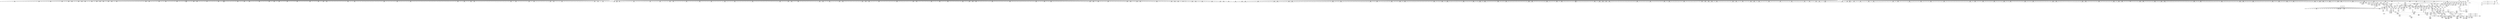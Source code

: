 digraph {
	CE0x4be6460 [shape=record,shape=Mrecord,label="{CE0x4be6460|1216:_i8*,_:_CRE_124,125_}"]
	CE0x4b58c30 [shape=record,shape=Mrecord,label="{CE0x4b58c30|1216:_i8*,_:_CRE_61,62_}"]
	CE0x4b5be20 [shape=record,shape=Mrecord,label="{CE0x4b5be20|1216:_i8*,_:_CRE_391,392_}"]
	CE0x4becdf0 [shape=record,shape=Mrecord,label="{CE0x4becdf0|1216:_i8*,_:_CRE_671,672_}"]
	CE0x4b7ae60 [shape=record,shape=Mrecord,label="{CE0x4b7ae60|1216:_i8*,_:_CRE_230,231_}"]
	CE0x4bd10c0 [shape=record,shape=Mrecord,label="{CE0x4bd10c0|1216:_i8*,_:_CRE_254,255_}"]
	CE0x4bc9f20 [shape=record,shape=Mrecord,label="{CE0x4bc9f20|selinux_socket_unix_stream_connect:_tmp2|*LoadInst*|security/selinux/hooks.c,4260|*SummSink*}"]
	CE0x4c3fbd0 [shape=record,shape=Mrecord,label="{CE0x4c3fbd0|selinux_socket_unix_stream_connect:_peer_sid16|security/selinux/hooks.c,4285|*SummSource*}"]
	CE0x4c31580 [shape=record,shape=Mrecord,label="{CE0x4c31580|selinux_socket_unix_stream_connect:_tmp17|security/selinux/hooks.c,4274|*SummSource*}"]
	CE0x4be5100 [shape=record,shape=Mrecord,label="{CE0x4be5100|1216:_i8*,_:_CRE_103,104_}"]
	CE0x4b5d060 [shape=record,shape=Mrecord,label="{CE0x4b5d060|1216:_i8*,_:_CRE_414,415_}"]
	CE0x4be6570 [shape=record,shape=Mrecord,label="{CE0x4be6570|1216:_i8*,_:_CRE_125,126_}"]
	CE0x4baae60 [shape=record,shape=Mrecord,label="{CE0x4baae60|1216:_i8*,_:_CRE_992,1000_|*MultipleSource*|security/selinux/hooks.c,4260|Function::selinux_socket_unix_stream_connect&Arg::sock::}"]
	CE0x4b5e600 [shape=record,shape=Mrecord,label="{CE0x4b5e600|1216:_i8*,_:_CRE_373,374_}"]
	CE0x4bf6750 [shape=record,shape=Mrecord,label="{CE0x4bf6750|1216:_i8*,_:_CRE_876,877_}"]
	CE0x4bdd8f0 [shape=record,shape=Mrecord,label="{CE0x4bdd8f0|1216:_i8*,_:_CRE_520,528_|*MultipleSource*|Function::selinux_socket_unix_stream_connect&Arg::other::|security/selinux/hooks.c,4261}"]
	CE0x4bf0310 [shape=record,shape=Mrecord,label="{CE0x4bf0310|1216:_i8*,_:_CRE_724,728_|*MultipleSource*|Function::selinux_socket_unix_stream_connect&Arg::other::|security/selinux/hooks.c,4261}"]
	CE0x4b59c50 [shape=record,shape=Mrecord,label="{CE0x4b59c50|1216:_i8*,_:_CRE_130,131_}"]
	CE0x4bad100 [shape=record,shape=Mrecord,label="{CE0x4bad100|1216:_i8*,_:_CRE_1144,1152_|*MultipleSource*|security/selinux/hooks.c,4260|Function::selinux_socket_unix_stream_connect&Arg::sock::}"]
	CE0x4bf0640 [shape=record,shape=Mrecord,label="{CE0x4bf0640|1216:_i8*,_:_CRE_732,736_|*MultipleSource*|Function::selinux_socket_unix_stream_connect&Arg::other::|security/selinux/hooks.c,4261}"]
	CE0x4c4b0f0 [shape=record,shape=Mrecord,label="{CE0x4c4b0f0|i32_3|*Constant*|*SummSource*}"]
	CE0x4c441a0 [shape=record,shape=Mrecord,label="{CE0x4c441a0|_ret_i32_%retval.0,_!dbg_!27728|security/selinux/avc.c,775|*SummSink*}"]
	CE0x4bdb810 [shape=record,shape=Mrecord,label="{CE0x4bdb810|selinux_socket_unix_stream_connect:_sid|security/selinux/hooks.c,4271|*SummSource*}"]
	CE0x4b73430 [shape=record,shape=Mrecord,label="{CE0x4b73430|_ret_i32_%retval.0,_!dbg_!27762|security/selinux/hooks.c,4288|*SummSink*}"]
	CE0x4be2200 [shape=record,shape=Mrecord,label="{CE0x4be2200|1216:_i8*,_:_CRE_60,61_}"]
	CE0x4ba8170 [shape=record,shape=Mrecord,label="{CE0x4ba8170|1216:_i8*,_:_CRE_869,870_}"]
	CE0x4b9a010 [shape=record,shape=Mrecord,label="{CE0x4b9a010|1216:_i8*,_:_CRE_580,581_}"]
	CE0x4b791d0 [shape=record,shape=Mrecord,label="{CE0x4b791d0|1216:_i8*,_:_CRE_87,88_}"]
	CE0x4b6d280 [shape=record,shape=Mrecord,label="{CE0x4b6d280|1216:_i8*,_:_CRE_448,452_|*MultipleSource*|security/selinux/hooks.c,4260|Function::selinux_socket_unix_stream_connect&Arg::sock::}"]
	CE0x5f3a520 [shape=record,shape=Mrecord,label="{CE0x5f3a520|1216:_i8*,_:_CRE_7,8_}"]
	CE0x4be5e00 [shape=record,shape=Mrecord,label="{CE0x4be5e00|1216:_i8*,_:_CRE_118,119_}"]
	CE0x4b70680 [shape=record,shape=Mrecord,label="{CE0x4b70680|1216:_i8*,_:_CRE_209,210_}"]
	CE0x4c48410 [shape=record,shape=Mrecord,label="{CE0x4c48410|i64_56|*Constant*|*SummSource*}"]
	CE0x4b9b220 [shape=record,shape=Mrecord,label="{CE0x4b9b220|1216:_i8*,_:_CRE_597,598_}"]
	CE0x4b61b60 [shape=record,shape=Mrecord,label="{CE0x4b61b60|1216:_i8*,_:_CRE_242,243_}"]
	CE0x4c580d0 [shape=record,shape=Mrecord,label="{CE0x4c580d0|selinux_socket_unix_stream_connect:_tmp25|security/selinux/hooks.c,4281}"]
	CE0x4ba31b0 [shape=record,shape=Mrecord,label="{CE0x4ba31b0|1216:_i8*,_:_CRE_764,768_|*MultipleSource*|security/selinux/hooks.c,4260|Function::selinux_socket_unix_stream_connect&Arg::sock::}"]
	CE0x4ba16f0 [shape=record,shape=Mrecord,label="{CE0x4ba16f0|1216:_i8*,_:_CRE_560,561_}"]
	CE0x4bf3780 [shape=record,shape=Mrecord,label="{CE0x4bf3780|1216:_i8*,_:_CRE_831,832_}"]
	CE0x4b57c60 [shape=record,shape=Mrecord,label="{CE0x4b57c60|COLLAPSED:_GCMRE___llvm_gcov_ctr339_internal_global_9_x_i64_zeroinitializer:_elem_0:default:}"]
	CE0x4bf8930 [shape=record,shape=Mrecord,label="{CE0x4bf8930|1216:_i8*,_:_CRE_976,980_|*MultipleSource*|Function::selinux_socket_unix_stream_connect&Arg::other::|security/selinux/hooks.c,4261}"]
	CE0x4b67840 [shape=record,shape=Mrecord,label="{CE0x4b67840|1216:_i8*,_:_CRE_409,410_}"]
	CE0x4bd9310 [shape=record,shape=Mrecord,label="{CE0x4bd9310|1216:_i8*,_:_CRE_488,496_|*MultipleSource*|Function::selinux_socket_unix_stream_connect&Arg::other::|security/selinux/hooks.c,4261}"]
	CE0x4bf5980 [shape=record,shape=Mrecord,label="{CE0x4bf5980|1216:_i8*,_:_CRE_863,864_}"]
	CE0x4beba20 [shape=record,shape=Mrecord,label="{CE0x4beba20|1216:_i8*,_:_CRE_652,653_}"]
	CE0x4bfdf30 [shape=record,shape=Mrecord,label="{CE0x4bfdf30|1216:_i8*,_:_CRE_1280,1288_|*MultipleSource*|Function::selinux_socket_unix_stream_connect&Arg::other::|security/selinux/hooks.c,4261}"]
	CE0x4b8c0f0 [shape=record,shape=Mrecord,label="{CE0x4b8c0f0|1216:_i8*,_:_CRE_569,570_}"]
	CE0x4bd3410 [shape=record,shape=Mrecord,label="{CE0x4bd3410|1216:_i8*,_:_CRE_357,358_}"]
	CE0x4b76e20 [shape=record,shape=Mrecord,label="{CE0x4b76e20|1216:_i8*,_:_CRE_179,180_}"]
	CE0x4c57590 [shape=record,shape=Mrecord,label="{CE0x4c57590|selinux_socket_unix_stream_connect:_tmp23|security/selinux/hooks.c,4281}"]
	CE0x4b51be0 [shape=record,shape=Mrecord,label="{CE0x4b51be0|selinux_socket_unix_stream_connect:_if.end|*SummSource*}"]
	CE0x4bd5500 [shape=record,shape=Mrecord,label="{CE0x4bd5500|1216:_i8*,_:_CRE_388,389_}"]
	CE0x4bd4fb0 [shape=record,shape=Mrecord,label="{CE0x4bd4fb0|1216:_i8*,_:_CRE_383,384_}"]
	CE0x4be1540 [shape=record,shape=Mrecord,label="{CE0x4be1540|1216:_i8*,_:_CRE_36,37_}"]
	CE0x4b91f60 [shape=record,shape=Mrecord,label="{CE0x4b91f60|1216:_i8*,_:_CRE_6,7_}"]
	CE0x4bf94d0 [shape=record,shape=Mrecord,label="{CE0x4bf94d0|1216:_i8*,_:_CRE_1024,1032_|*MultipleSource*|Function::selinux_socket_unix_stream_connect&Arg::other::|security/selinux/hooks.c,4261}"]
	CE0x4ba9b40 [shape=record,shape=Mrecord,label="{CE0x4ba9b40|1216:_i8*,_:_CRE_936,944_|*MultipleSource*|security/selinux/hooks.c,4260|Function::selinux_socket_unix_stream_connect&Arg::sock::}"]
	CE0x4be7340 [shape=record,shape=Mrecord,label="{CE0x4be7340|1216:_i8*,_:_CRE_138,139_}"]
	CE0x4b88ec0 [shape=record,shape=Mrecord,label="{CE0x4b88ec0|1216:_i8*,_:_CRE_711,712_}"]
	CE0x4bebe00 [shape=record,shape=Mrecord,label="{CE0x4bebe00|1216:_i8*,_:_CRE_656,657_}"]
	CE0x4be8200 [shape=record,shape=Mrecord,label="{CE0x4be8200|1216:_i8*,_:_CRE_570,571_}"]
	CE0x4b7d700 [shape=record,shape=Mrecord,label="{CE0x4b7d700|1216:_i8*,_:_CRE_144,145_}"]
	CE0x4bdfb90 [shape=record,shape=Mrecord,label="{CE0x4bdfb90|1216:_i8*,_:_CRE_8,12_|*MultipleSource*|Function::selinux_socket_unix_stream_connect&Arg::other::|security/selinux/hooks.c,4261}"]
	CE0x4c4aff0 [shape=record,shape=Mrecord,label="{CE0x4c4aff0|i32_3|*Constant*}"]
	CE0x4bf7f80 [shape=record,shape=Mrecord,label="{CE0x4bf7f80|1216:_i8*,_:_CRE_960,964_|*MultipleSource*|Function::selinux_socket_unix_stream_connect&Arg::other::|security/selinux/hooks.c,4261}"]
	CE0x4bed120 [shape=record,shape=Mrecord,label="{CE0x4bed120|1216:_i8*,_:_CRE_674,675_}"]
	CE0x4be1a90 [shape=record,shape=Mrecord,label="{CE0x4be1a90|1216:_i8*,_:_CRE_48,56_|*MultipleSource*|Function::selinux_socket_unix_stream_connect&Arg::other::|security/selinux/hooks.c,4261}"]
	CE0x4b9f060 [shape=record,shape=Mrecord,label="{CE0x4b9f060|1216:_i8*,_:_CRE_687,688_}"]
	CE0x4b9e180 [shape=record,shape=Mrecord,label="{CE0x4b9e180|1216:_i8*,_:_CRE_673,674_}"]
	CE0x4bea620 [shape=record,shape=Mrecord,label="{CE0x4bea620|1216:_i8*,_:_CRE_604,605_}"]
	CE0x4be32a0 [shape=record,shape=Mrecord,label="{CE0x4be32a0|1216:_i8*,_:_CRE_76,77_}"]
	CE0x4b8e850 [shape=record,shape=Mrecord,label="{CE0x4b8e850|1216:_i8*,_:_CRE_27,28_}"]
	CE0x4b9e5c0 [shape=record,shape=Mrecord,label="{CE0x4b9e5c0|1216:_i8*,_:_CRE_677,678_}"]
	CE0x4bcfda0 [shape=record,shape=Mrecord,label="{CE0x4bcfda0|1216:_i8*,_:_CRE_236,237_}"]
	CE0x4b8b430 [shape=record,shape=Mrecord,label="{CE0x4b8b430|1216:_i8*,_:_CRE_557,558_}"]
	CE0x4bae520 [shape=record,shape=Mrecord,label="{CE0x4bae520|1216:_i8*,_:_CRE_1192,1196_|*MultipleSource*|security/selinux/hooks.c,4260|Function::selinux_socket_unix_stream_connect&Arg::sock::}"]
	CE0x4b7a850 [shape=record,shape=Mrecord,label="{CE0x4b7a850|1216:_i8*,_:_CRE_162,163_}"]
	CE0x4c47a90 [shape=record,shape=Mrecord,label="{CE0x4c47a90|8:_%struct.sock*,_:_SCME_49,50_}"]
	CE0x4b755e0 [shape=record,shape=Mrecord,label="{CE0x4b755e0|1216:_i8*,_:_CRE_244,245_}"]
	CE0x4b89650 [shape=record,shape=Mrecord,label="{CE0x4b89650|1216:_i8*,_:_CRE_488,496_|*MultipleSource*|security/selinux/hooks.c,4260|Function::selinux_socket_unix_stream_connect&Arg::sock::}"]
	CE0x4c461a0 [shape=record,shape=Mrecord,label="{CE0x4c461a0|8:_%struct.sock*,_:_SCME_27,28_}"]
	CE0x4b9c330 [shape=record,shape=Mrecord,label="{CE0x4b9c330|1216:_i8*,_:_CRE_632,640_|*MultipleSource*|security/selinux/hooks.c,4260|Function::selinux_socket_unix_stream_connect&Arg::sock::}"]
	CE0x4b9ef50 [shape=record,shape=Mrecord,label="{CE0x4b9ef50|1216:_i8*,_:_CRE_686,687_}"]
	CE0x4bee880 [shape=record,shape=Mrecord,label="{CE0x4bee880|1216:_i8*,_:_CRE_696,697_}"]
	CE0x4c4d860 [shape=record,shape=Mrecord,label="{CE0x4c4d860|selinux_socket_unix_stream_connect:_sid9|security/selinux/hooks.c,4279|*SummSink*}"]
	CE0x4b620f0 [shape=record,shape=Mrecord,label="{CE0x4b620f0|1216:_i8*,_:_CRE_71,72_}"]
	CE0x4bf4330 [shape=record,shape=Mrecord,label="{CE0x4bf4330|1216:_i8*,_:_CRE_842,843_}"]
	CE0x4bca9e0 [shape=record,shape=Mrecord,label="{CE0x4bca9e0|1216:_i8*,_:_CRE_151,152_}"]
	CE0x4bcb6a0 [shape=record,shape=Mrecord,label="{CE0x4bcb6a0|1216:_i8*,_:_CRE_163,164_}"]
	CE0x4bcd870 [shape=record,shape=Mrecord,label="{CE0x4bcd870|1216:_i8*,_:_CRE_201,202_}"]
	CE0x4c32b10 [shape=record,shape=Mrecord,label="{CE0x4c32b10|selinux_socket_unix_stream_connect:_tmp19|security/selinux/hooks.c,4275|*SummSource*}"]
	CE0x4beeee0 [shape=record,shape=Mrecord,label="{CE0x4beeee0|1216:_i8*,_:_CRE_702,703_}"]
	CE0x4b6b020 [shape=record,shape=Mrecord,label="{CE0x4b6b020|1216:_i8*,_:_CRE_98,99_}"]
	CE0x4bd1c70 [shape=record,shape=Mrecord,label="{CE0x4bd1c70|1216:_i8*,_:_CRE_272,280_|*MultipleSource*|Function::selinux_socket_unix_stream_connect&Arg::other::|security/selinux/hooks.c,4261}"]
	CE0x4b5c810 [shape=record,shape=Mrecord,label="{CE0x4b5c810|1216:_i8*,_:_CRE_365,366_}"]
	CE0x4b90ca0 [shape=record,shape=Mrecord,label="{CE0x4b90ca0|1216:_i8*,_:_CRE_26,27_}"]
	CE0x4b75ed0 [shape=record,shape=Mrecord,label="{CE0x4b75ed0|1216:_i8*,_:_CRE_221,222_}"]
	CE0x4bae900 [shape=record,shape=Mrecord,label="{CE0x4bae900|1216:_i8*,_:_CRE_1200,1208_|*MultipleSource*|security/selinux/hooks.c,4260|Function::selinux_socket_unix_stream_connect&Arg::sock::}"]
	CE0x4c47830 [shape=record,shape=Mrecord,label="{CE0x4c47830|8:_%struct.sock*,_:_SCME_47,48_}"]
	CE0x4bebad0 [shape=record,shape=Mrecord,label="{CE0x4bebad0|1216:_i8*,_:_CRE_653,654_}"]
	CE0x4be3190 [shape=record,shape=Mrecord,label="{CE0x4be3190|1216:_i8*,_:_CRE_75,76_}"]
	CE0x4b5d280 [shape=record,shape=Mrecord,label="{CE0x4b5d280|1216:_i8*,_:_CRE_416,417_}"]
	CE0x4be4dd0 [shape=record,shape=Mrecord,label="{CE0x4be4dd0|1216:_i8*,_:_CRE_100,101_}"]
	CE0x4bf4880 [shape=record,shape=Mrecord,label="{CE0x4bf4880|1216:_i8*,_:_CRE_847,848_}"]
	CE0x4b5eb40 [shape=record,shape=Mrecord,label="{CE0x4b5eb40|1216:_i8*,_:_CRE_33,34_}"]
	CE0x4b52880 [shape=record,shape=Mrecord,label="{CE0x4b52880|selinux_socket_unix_stream_connect:_if.end14}"]
	CE0x4c3d6c0 [shape=record,shape=Mrecord,label="{CE0x4c3d6c0|selinux_socket_unix_stream_connect:_tmp12|security/selinux/hooks.c,4271|*SummSink*}"]
	CE0x4bcded0 [shape=record,shape=Mrecord,label="{CE0x4bcded0|1216:_i8*,_:_CRE_207,208_}"]
	CE0x4b9f8e0 [shape=record,shape=Mrecord,label="{CE0x4b9f8e0|1216:_i8*,_:_CRE_695,696_}"]
	CE0x4b79cc0 [shape=record,shape=Mrecord,label="{CE0x4b79cc0|1216:_i8*,_:_CRE_36,37_}"]
	CE0x4c594a0 [shape=record,shape=Mrecord,label="{CE0x4c594a0|selinux_socket_unix_stream_connect:_tmp27|security/selinux/hooks.c,4282}"]
	CE0x4b8a880 [shape=record,shape=Mrecord,label="{CE0x4b8a880|1216:_i8*,_:_CRE_546,547_}"]
	CE0x4c45520 [shape=record,shape=Mrecord,label="{CE0x4c45520|8:_%struct.sock*,_:_SCME_8,16_|*MultipleSource*|security/selinux/hooks.c, 4264|security/selinux/hooks.c,4264|security/selinux/hooks.c,4264}"]
	CE0x4b9f5b0 [shape=record,shape=Mrecord,label="{CE0x4b9f5b0|1216:_i8*,_:_CRE_692,693_}"]
	CE0x4b5e820 [shape=record,shape=Mrecord,label="{CE0x4b5e820|1216:_i8*,_:_CRE_375,376_}"]
	CE0x4ba0920 [shape=record,shape=Mrecord,label="{CE0x4ba0920|1216:_i8*,_:_CRE_547,548_}"]
	CE0x4c58390 [shape=record,shape=Mrecord,label="{CE0x4c58390|selinux_socket_unix_stream_connect:_tmp25|security/selinux/hooks.c,4281|*SummSink*}"]
	CE0x4bcb9d0 [shape=record,shape=Mrecord,label="{CE0x4bcb9d0|1216:_i8*,_:_CRE_166,167_}"]
	CE0x4b9f6c0 [shape=record,shape=Mrecord,label="{CE0x4b9f6c0|1216:_i8*,_:_CRE_693,694_}"]
	CE0x4c313c0 [shape=record,shape=Mrecord,label="{CE0x4c313c0|selinux_socket_unix_stream_connect:_tmp6|*LoadInst*|security/selinux/hooks.c,4262|*SummSink*}"]
	CE0x4ba12b0 [shape=record,shape=Mrecord,label="{CE0x4ba12b0|1216:_i8*,_:_CRE_556,557_}"]
	CE0x4be0910 [shape=record,shape=Mrecord,label="{CE0x4be0910|1216:_i8*,_:_CRE_25,26_}"]
	CE0x4bf3010 [shape=record,shape=Mrecord,label="{CE0x4bf3010|1216:_i8*,_:_CRE_824,825_}"]
	CE0x4be8530 [shape=record,shape=Mrecord,label="{CE0x4be8530|1216:_i8*,_:_CRE_573,574_}"]
	CE0x4bf6200 [shape=record,shape=Mrecord,label="{CE0x4bf6200|1216:_i8*,_:_CRE_871,872_}"]
	CE0x4bd3140 [shape=record,shape=Mrecord,label="{CE0x4bd3140|1216:_i8*,_:_CRE_354,355_}"]
	CE0x4c55d20 [shape=record,shape=Mrecord,label="{CE0x4c55d20|i64_5|*Constant*}"]
	CE0x4bdfc90 [shape=record,shape=Mrecord,label="{CE0x4bdfc90|1216:_i8*,_:_CRE_12,16_|*MultipleSource*|Function::selinux_socket_unix_stream_connect&Arg::other::|security/selinux/hooks.c,4261}"]
	CE0x4bda710 [shape=record,shape=Mrecord,label="{CE0x4bda710|selinux_socket_unix_stream_connect:_net5|security/selinux/hooks.c,4269|*SummSource*}"]
	CE0x4bcdba0 [shape=record,shape=Mrecord,label="{CE0x4bcdba0|1216:_i8*,_:_CRE_204,205_}"]
	CE0x4ba0700 [shape=record,shape=Mrecord,label="{CE0x4ba0700|1216:_i8*,_:_CRE_545,546_}"]
	CE0x4beb800 [shape=record,shape=Mrecord,label="{CE0x4beb800|1216:_i8*,_:_CRE_650,651_}"]
	CE0x4c47110 [shape=record,shape=Mrecord,label="{CE0x4c47110|8:_%struct.sock*,_:_SCME_41,42_}"]
	CE0x4b62940 [shape=record,shape=Mrecord,label="{CE0x4b62940|selinux_socket_unix_stream_connect:_if.end}"]
	CE0x4b56c90 [shape=record,shape=Mrecord,label="{CE0x4b56c90|i32_59|*Constant*|*SummSink*}"]
	CE0x4bac370 [shape=record,shape=Mrecord,label="{CE0x4bac370|1216:_i8*,_:_CRE_1076,1080_|*MultipleSource*|security/selinux/hooks.c,4260|Function::selinux_socket_unix_stream_connect&Arg::sock::}"]
	CE0x4bef980 [shape=record,shape=Mrecord,label="{CE0x4bef980|1216:_i8*,_:_CRE_712,713_}"]
	CE0x4bae110 [shape=record,shape=Mrecord,label="{CE0x4bae110|1216:_i8*,_:_CRE_1176,1184_|*MultipleSource*|security/selinux/hooks.c,4260|Function::selinux_socket_unix_stream_connect&Arg::sock::}"]
	CE0x4c46400 [shape=record,shape=Mrecord,label="{CE0x4c46400|8:_%struct.sock*,_:_SCME_30,31_}"]
	CE0x4bec790 [shape=record,shape=Mrecord,label="{CE0x4bec790|1216:_i8*,_:_CRE_665,666_}"]
	CE0x4bfa640 [shape=record,shape=Mrecord,label="{CE0x4bfa640|1216:_i8*,_:_CRE_1088,1104_|*MultipleSource*|Function::selinux_socket_unix_stream_connect&Arg::other::|security/selinux/hooks.c,4261}"]
	CE0x4b6afb0 [shape=record,shape=Mrecord,label="{CE0x4b6afb0|1216:_i8*,_:_CRE_113,114_}"]
	CE0x4bd6710 [shape=record,shape=Mrecord,label="{CE0x4bd6710|1216:_i8*,_:_CRE_405,406_}"]
	CE0x4be7010 [shape=record,shape=Mrecord,label="{CE0x4be7010|1216:_i8*,_:_CRE_135,136_}"]
	CE0x4c48080 [shape=record,shape=Mrecord,label="{CE0x4c48080|8:_%struct.sock*,_:_SCME_54,55_}"]
	CE0x4be6790 [shape=record,shape=Mrecord,label="{CE0x4be6790|1216:_i8*,_:_CRE_127,128_}"]
	CE0x4bccbe0 [shape=record,shape=Mrecord,label="{CE0x4bccbe0|1216:_i8*,_:_CRE_183,184_}"]
	CE0x4ba87d0 [shape=record,shape=Mrecord,label="{CE0x4ba87d0|1216:_i8*,_:_CRE_875,876_}"]
	CE0x4bf4220 [shape=record,shape=Mrecord,label="{CE0x4bf4220|1216:_i8*,_:_CRE_841,842_}"]
	CE0x4b9a670 [shape=record,shape=Mrecord,label="{CE0x4b9a670|1216:_i8*,_:_CRE_586,587_}"]
	CE0x4b6af10 [shape=record,shape=Mrecord,label="{CE0x4b6af10|1216:_i8*,_:_CRE_96,97_}"]
	CE0x4b59ec0 [shape=record,shape=Mrecord,label="{CE0x4b59ec0|1216:_i8*,_:_CRE_133,134_}"]
	CE0x4bd8f30 [shape=record,shape=Mrecord,label="{CE0x4bd8f30|1216:_i8*,_:_CRE_476,480_|*MultipleSource*|Function::selinux_socket_unix_stream_connect&Arg::other::|security/selinux/hooks.c,4261}"]
	CE0x4be3d40 [shape=record,shape=Mrecord,label="{CE0x4be3d40|1216:_i8*,_:_CRE_86,87_}"]
	CE0x4bd6b50 [shape=record,shape=Mrecord,label="{CE0x4bd6b50|1216:_i8*,_:_CRE_409,410_}"]
	CE0x4be0530 [shape=record,shape=Mrecord,label="{CE0x4be0530|1216:_i8*,_:_CRE_20,24_|*MultipleSource*|Function::selinux_socket_unix_stream_connect&Arg::other::|security/selinux/hooks.c,4261}"]
	CE0x4bd2790 [shape=record,shape=Mrecord,label="{CE0x4bd2790|1216:_i8*,_:_CRE_328,336_|*MultipleSource*|Function::selinux_socket_unix_stream_connect&Arg::other::|security/selinux/hooks.c,4261}"]
	CE0x4be7fe0 [shape=record,shape=Mrecord,label="{CE0x4be7fe0|1216:_i8*,_:_CRE_568,569_}"]
	CE0x4ba3780 [shape=record,shape=Mrecord,label="{CE0x4ba3780|1216:_i8*,_:_CRE_776,784_|*MultipleSource*|security/selinux/hooks.c,4260|Function::selinux_socket_unix_stream_connect&Arg::sock::}"]
	CE0x4bc9b40 [shape=record,shape=Mrecord,label="{CE0x4bc9b40|selinux_socket_unix_stream_connect:_tmp2|*LoadInst*|security/selinux/hooks.c,4260}"]
	CE0x4b5f9b0 [shape=record,shape=Mrecord,label="{CE0x4b5f9b0|1216:_i8*,_:_CRE_48,56_|*MultipleSource*|security/selinux/hooks.c,4260|Function::selinux_socket_unix_stream_connect&Arg::sock::}"]
	CE0x4b73200 [shape=record,shape=Mrecord,label="{CE0x4b73200|avc_has_perm:_entry}"]
	CE0x4b5b200 [shape=record,shape=Mrecord,label="{CE0x4b5b200|1216:_i8*,_:_CRE_72,73_}"]
	CE0x4be69b0 [shape=record,shape=Mrecord,label="{CE0x4be69b0|1216:_i8*,_:_CRE_129,130_}"]
	CE0x4b7da40 [shape=record,shape=Mrecord,label="{CE0x4b7da40|1216:_i8*,_:_CRE_148,149_}"]
	CE0x4be79d0 [shape=record,shape=Mrecord,label="{CE0x4be79d0|selinux_socket_unix_stream_connect:_tmp3|security/selinux/hooks.c,4260|*SummSink*}"]
	CE0x4b67730 [shape=record,shape=Mrecord,label="{CE0x4b67730|1216:_i8*,_:_CRE_408,409_}"]
	CE0x4b539b0 [shape=record,shape=Mrecord,label="{CE0x4b539b0|1216:_i8*,_:_CRE_177,178_}"]
	CE0x4b9e3a0 [shape=record,shape=Mrecord,label="{CE0x4b9e3a0|1216:_i8*,_:_CRE_675,676_}"]
	CE0x4bfc7f0 [shape=record,shape=Mrecord,label="{CE0x4bfc7f0|1216:_i8*,_:_CRE_1200,1208_|*MultipleSource*|Function::selinux_socket_unix_stream_connect&Arg::other::|security/selinux/hooks.c,4261}"]
	CE0x606bef0 [shape=record,shape=Mrecord,label="{CE0x606bef0|selinux_socket_unix_stream_connect:_tmp}"]
	CE0x4c5a1a0 [shape=record,shape=Mrecord,label="{CE0x4c5a1a0|i64*_getelementptr_inbounds_(_9_x_i64_,_9_x_i64_*___llvm_gcov_ctr339,_i64_0,_i64_7)|*Constant*}"]
	CE0x4bd23b0 [shape=record,shape=Mrecord,label="{CE0x4bd23b0|1216:_i8*,_:_CRE_312,316_|*MultipleSource*|Function::selinux_socket_unix_stream_connect&Arg::other::|security/selinux/hooks.c,4261}"]
	CE0x4c451a0 [shape=record,shape=Mrecord,label="{CE0x4c451a0|i64_2|*Constant*|*SummSink*}"]
	CE0x4b657d0 [shape=record,shape=Mrecord,label="{CE0x4b657d0|1216:_i8*,_:_CRE_171,172_}"]
	CE0x4c57690 [shape=record,shape=Mrecord,label="{CE0x4c57690|selinux_socket_unix_stream_connect:_tmp23|security/selinux/hooks.c,4281|*SummSource*}"]
	CE0x4c40160 [shape=record,shape=Mrecord,label="{CE0x4c40160|selinux_socket_unix_stream_connect:_retval.0|*SummSink*}"]
	CE0x4bfd390 [shape=record,shape=Mrecord,label="{CE0x4bfd390|1216:_i8*,_:_CRE_1232,1240_|*MultipleSource*|Function::selinux_socket_unix_stream_connect&Arg::other::|security/selinux/hooks.c,4261}"]
	CE0x4b72260 [shape=record,shape=Mrecord,label="{CE0x4b72260|1216:_i8*,_:_CRE_218,219_}"]
	CE0x4b5f810 [shape=record,shape=Mrecord,label="{CE0x4b5f810|1216:_i8*,_:_CRE_39,40_}"]
	CE0x6a14230 [shape=record,shape=Mrecord,label="{CE0x6a14230|1216:_i8*,_:_CRE_112,113_}"]
	CE0x4bf6310 [shape=record,shape=Mrecord,label="{CE0x4bf6310|1216:_i8*,_:_CRE_872,873_}"]
	CE0x4c40fb0 [shape=record,shape=Mrecord,label="{CE0x4c40fb0|selinux_socket_unix_stream_connect:_call|security/selinux/hooks.c,4271|*SummSink*}"]
	CE0x4bd5e90 [shape=record,shape=Mrecord,label="{CE0x4bd5e90|1216:_i8*,_:_CRE_397,398_}"]
	CE0x4bf7d90 [shape=record,shape=Mrecord,label="{CE0x4bf7d90|1216:_i8*,_:_CRE_952,960_|*MultipleSource*|Function::selinux_socket_unix_stream_connect&Arg::other::|security/selinux/hooks.c,4261}"]
	CE0x4c40590 [shape=record,shape=Mrecord,label="{CE0x4c40590|selinux_socket_unix_stream_connect:_tmp13|security/selinux/hooks.c,4272}"]
	CE0x4bd4a60 [shape=record,shape=Mrecord,label="{CE0x4bd4a60|1216:_i8*,_:_CRE_378,379_}"]
	CE0x4bddae0 [shape=record,shape=Mrecord,label="{CE0x4bddae0|1216:_i8*,_:_CRE_528,536_|*MultipleSource*|Function::selinux_socket_unix_stream_connect&Arg::other::|security/selinux/hooks.c,4261}"]
	CE0x4bd2980 [shape=record,shape=Mrecord,label="{CE0x4bd2980|1216:_i8*,_:_CRE_336,344_|*MultipleSource*|Function::selinux_socket_unix_stream_connect&Arg::other::|security/selinux/hooks.c,4261}"]
	CE0x4bfc220 [shape=record,shape=Mrecord,label="{CE0x4bfc220|1216:_i8*,_:_CRE_1184,1192_|*MultipleSource*|Function::selinux_socket_unix_stream_connect&Arg::other::|security/selinux/hooks.c,4261}"]
	CE0x4bf5100 [shape=record,shape=Mrecord,label="{CE0x4bf5100|1216:_i8*,_:_CRE_855,856_}"]
	CE0x4bf0c40 [shape=record,shape=Mrecord,label="{CE0x4bf0c40|1216:_i8*,_:_CRE_752,760_|*MultipleSource*|Function::selinux_socket_unix_stream_connect&Arg::other::|security/selinux/hooks.c,4261}"]
	CE0x4bf9aa0 [shape=record,shape=Mrecord,label="{CE0x4bf9aa0|1216:_i8*,_:_CRE_1048,1056_|*MultipleSource*|Function::selinux_socket_unix_stream_connect&Arg::other::|security/selinux/hooks.c,4261}"]
	CE0x4bf3de0 [shape=record,shape=Mrecord,label="{CE0x4bf3de0|1216:_i8*,_:_CRE_837,838_}"]
	CE0x4b5d5b0 [shape=record,shape=Mrecord,label="{CE0x4b5d5b0|1216:_i8*,_:_CRE_419,420_}"]
	CE0x4b62730 [shape=record,shape=Mrecord,label="{CE0x4b62730|1216:_i8*,_:_CRE_206,207_}"]
	CE0x4bdebc0 [shape=record,shape=Mrecord,label="{CE0x4bdebc0|selinux_socket_unix_stream_connect:_other|Function::selinux_socket_unix_stream_connect&Arg::other::|*SummSink*}"]
	CE0x4ba4540 [shape=record,shape=Mrecord,label="{CE0x4ba4540|1216:_i8*,_:_CRE_812,813_}"]
	CE0x4b8aff0 [shape=record,shape=Mrecord,label="{CE0x4b8aff0|1216:_i8*,_:_CRE_553,554_}"]
	CE0x4bf96c0 [shape=record,shape=Mrecord,label="{CE0x4bf96c0|1216:_i8*,_:_CRE_1032,1040_|*MultipleSource*|Function::selinux_socket_unix_stream_connect&Arg::other::|security/selinux/hooks.c,4261}"]
	CE0x4c50250 [shape=record,shape=Mrecord,label="{CE0x4c50250|selinux_socket_unix_stream_connect:_tmp14|security/selinux/hooks.c,4274|*SummSink*}"]
	CE0x4c47e20 [shape=record,shape=Mrecord,label="{CE0x4c47e20|8:_%struct.sock*,_:_SCME_52,53_}"]
	CE0x4b72d10 [shape=record,shape=Mrecord,label="{CE0x4b72d10|1216:_i8*,_:_CRE_399,400_}"]
	CE0x4be4180 [shape=record,shape=Mrecord,label="{CE0x4be4180|1216:_i8*,_:_CRE_89,90_}"]
	CE0x4be4660 [shape=record,shape=Mrecord,label="{CE0x4be4660|1216:_i8*,_:_CRE_93,94_}"]
	CE0x4b58f20 [shape=record,shape=Mrecord,label="{CE0x4b58f20|1216:_i8*,_:_CRE_77,78_}"]
	CE0x4b62590 [shape=record,shape=Mrecord,label="{CE0x4b62590|1216:_i8*,_:_CRE_204,205_}"]
	CE0x4bd6d70 [shape=record,shape=Mrecord,label="{CE0x4bd6d70|1216:_i8*,_:_CRE_411,412_}"]
	CE0x4bca8d0 [shape=record,shape=Mrecord,label="{CE0x4bca8d0|1216:_i8*,_:_CRE_150,151_}"]
	CE0x4c142f0 [shape=record,shape=Mrecord,label="{CE0x4c142f0|selinux_socket_unix_stream_connect:_u|security/selinux/hooks.c,4268|*SummSink*}"]
	CE0x4c3e080 [shape=record,shape=Mrecord,label="{CE0x4c3e080|selinux_socket_unix_stream_connect:_tmp31|security/selinux/hooks.c,4285}"]
	CE0x4b65cc0 [shape=record,shape=Mrecord,label="{CE0x4b65cc0|1216:_i8*,_:_CRE_376,377_}"]
	CE0x4b7a780 [shape=record,shape=Mrecord,label="{CE0x4b7a780|1216:_i8*,_:_CRE_161,162_}"]
	CE0x4b9d190 [shape=record,shape=Mrecord,label="{CE0x4b9d190|1216:_i8*,_:_CRE_658,659_}"]
	CE0x4be4540 [shape=record,shape=Mrecord,label="{CE0x4be4540|1216:_i8*,_:_CRE_91,92_}"]
	CE0x4b5b8d0 [shape=record,shape=Mrecord,label="{CE0x4b5b8d0|1216:_i8*,_:_CRE_386,387_}"]
	CE0x4b62e60 [shape=record,shape=Mrecord,label="{CE0x4b62e60|1216:_i8*,_:_CRE_159,160_}"]
	CE0x4be7560 [shape=record,shape=Mrecord,label="{CE0x4be7560|1216:_i8*,_:_CRE_140,141_}"]
	CE0x4bd0510 [shape=record,shape=Mrecord,label="{CE0x4bd0510|1216:_i8*,_:_CRE_243,244_}"]
	CE0x4b66510 [shape=record,shape=Mrecord,label="{CE0x4b66510|1216:_i8*,_:_CRE_384,385_}"]
	CE0x4bef430 [shape=record,shape=Mrecord,label="{CE0x4bef430|1216:_i8*,_:_CRE_707,708_}"]
	CE0x4bd6e80 [shape=record,shape=Mrecord,label="{CE0x4bd6e80|1216:_i8*,_:_CRE_412,413_}"]
	CE0x4b4c670 [shape=record,shape=Mrecord,label="{CE0x4b4c670|1216:_i8*,_:_CRE_252,253_}"]
	CE0x4bab430 [shape=record,shape=Mrecord,label="{CE0x4bab430|1216:_i8*,_:_CRE_1016,1024_|*MultipleSource*|security/selinux/hooks.c,4260|Function::selinux_socket_unix_stream_connect&Arg::sock::}"]
	CE0x4b66ac0 [shape=record,shape=Mrecord,label="{CE0x4b66ac0|8:_%struct.sock*,_:_SCME_16,18_|*MultipleSource*|security/selinux/hooks.c, 4264|security/selinux/hooks.c,4264|security/selinux/hooks.c,4264}"]
	CE0x4b5de90 [shape=record,shape=Mrecord,label="{CE0x4b5de90|selinux_socket_unix_stream_connect:_sock|Function::selinux_socket_unix_stream_connect&Arg::sock::}"]
	CE0x4bcbf20 [shape=record,shape=Mrecord,label="{CE0x4bcbf20|1216:_i8*,_:_CRE_171,172_}"]
	CE0x4b72c00 [shape=record,shape=Mrecord,label="{CE0x4b72c00|1216:_i8*,_:_CRE_398,399_}"]
	CE0x4c58790 [shape=record,shape=Mrecord,label="{CE0x4c58790|selinux_socket_unix_stream_connect:_tmp26|security/selinux/hooks.c,4281|*SummSource*}"]
	CE0x4b68bf0 [shape=record,shape=Mrecord,label="{CE0x4b68bf0|1216:_i8*,_:_CRE_30,31_}"]
	CE0x4b708f0 [shape=record,shape=Mrecord,label="{CE0x4b708f0|1216:_i8*,_:_CRE_212,213_}"]
	CE0x4ba2fc0 [shape=record,shape=Mrecord,label="{CE0x4ba2fc0|1216:_i8*,_:_CRE_760,764_|*MultipleSource*|security/selinux/hooks.c,4260|Function::selinux_socket_unix_stream_connect&Arg::sock::}"]
	CE0x4c42000 [shape=record,shape=Mrecord,label="{CE0x4c42000|avc_has_perm:_ssid|Function::avc_has_perm&Arg::ssid::|*SummSource*}"]
	CE0x4bca050 [shape=record,shape=Mrecord,label="{CE0x4bca050|1216:_i8*,_:_CRE_142,143_}"]
	CE0x4bd3a70 [shape=record,shape=Mrecord,label="{CE0x4bd3a70|1216:_i8*,_:_CRE_363,364_}"]
	CE0x4be4ff0 [shape=record,shape=Mrecord,label="{CE0x4be4ff0|1216:_i8*,_:_CRE_102,103_}"]
	CE0x4bed890 [shape=record,shape=Mrecord,label="{CE0x4bed890|1216:_i8*,_:_CRE_681,682_}"]
	CE0x4c435a0 [shape=record,shape=Mrecord,label="{CE0x4c435a0|i32_4194304|*Constant*|*SummSink*}"]
	CE0x4b6b800 [shape=record,shape=Mrecord,label="{CE0x4b6b800|1216:_i8*,_:_CRE_126,127_}"]
	CE0x4bf4440 [shape=record,shape=Mrecord,label="{CE0x4bf4440|1216:_i8*,_:_CRE_843,844_}"]
	CE0x4c56d60 [shape=record,shape=Mrecord,label="{CE0x4c56d60|i64_4|*Constant*}"]
	CE0x4c4aa90 [shape=record,shape=Mrecord,label="{CE0x4c4aa90|selinux_socket_unix_stream_connect:_peer_sid|security/selinux/hooks.c,4278|*SummSink*}"]
	CE0x4bf4cc0 [shape=record,shape=Mrecord,label="{CE0x4bf4cc0|1216:_i8*,_:_CRE_851,852_}"]
	CE0x4c47240 [shape=record,shape=Mrecord,label="{CE0x4c47240|8:_%struct.sock*,_:_SCME_42,43_}"]
	CE0x4bfcfb0 [shape=record,shape=Mrecord,label="{CE0x4bfcfb0|1216:_i8*,_:_CRE_1224,1228_|*MultipleSource*|Function::selinux_socket_unix_stream_connect&Arg::other::|security/selinux/hooks.c,4261}"]
	CE0x4c4fd20 [shape=record,shape=Mrecord,label="{CE0x4c4fd20|i8_0|*Constant*|*SummSource*}"]
	CE0x4bf0420 [shape=record,shape=Mrecord,label="{CE0x4bf0420|1216:_i8*,_:_CRE_728,732_|*MultipleSource*|Function::selinux_socket_unix_stream_connect&Arg::other::|security/selinux/hooks.c,4261}"]
	CE0x4bed560 [shape=record,shape=Mrecord,label="{CE0x4bed560|1216:_i8*,_:_CRE_678,679_}"]
	CE0x4bcb8c0 [shape=record,shape=Mrecord,label="{CE0x4bcb8c0|1216:_i8*,_:_CRE_165,166_}"]
	CE0x4b73040 [shape=record,shape=Mrecord,label="{CE0x4b73040|1216:_i8*,_:_CRE_402,403_}"]
	CE0x4b4e1c0 [shape=record,shape=Mrecord,label="{CE0x4b4e1c0|i32_0|*Constant*|*SummSink*}"]
	CE0x4b538e0 [shape=record,shape=Mrecord,label="{CE0x4b538e0|1216:_i8*,_:_CRE_176,177_}"]
	CE0x4bcc580 [shape=record,shape=Mrecord,label="{CE0x4bcc580|1216:_i8*,_:_CRE_177,178_}"]
	CE0x4b9f170 [shape=record,shape=Mrecord,label="{CE0x4b9f170|1216:_i8*,_:_CRE_688,689_}"]
	CE0x4ba05f0 [shape=record,shape=Mrecord,label="{CE0x4ba05f0|1216:_i8*,_:_CRE_544,545_}"]
	CE0x4bfd770 [shape=record,shape=Mrecord,label="{CE0x4bfd770|1216:_i8*,_:_CRE_1248,1256_|*MultipleSource*|Function::selinux_socket_unix_stream_connect&Arg::other::|security/selinux/hooks.c,4261}"]
	CE0x4b53810 [shape=record,shape=Mrecord,label="{CE0x4b53810|1216:_i8*,_:_CRE_175,176_}"]
	CE0x4bcc690 [shape=record,shape=Mrecord,label="{CE0x4bcc690|1216:_i8*,_:_CRE_178,179_}"]
	CE0x4bcefd0 [shape=record,shape=Mrecord,label="{CE0x4bcefd0|1216:_i8*,_:_CRE_223,224_}"]
	CE0x4bfbde0 [shape=record,shape=Mrecord,label="{CE0x4bfbde0|1216:_i8*,_:_CRE_1168,1176_|*MultipleSource*|Function::selinux_socket_unix_stream_connect&Arg::other::|security/selinux/hooks.c,4261}"]
	CE0x4bcc8b0 [shape=record,shape=Mrecord,label="{CE0x4bcc8b0|1216:_i8*,_:_CRE_180,181_}"]
	CE0x4be37f0 [shape=record,shape=Mrecord,label="{CE0x4be37f0|1216:_i8*,_:_CRE_81,82_}"]
	CE0x4be1650 [shape=record,shape=Mrecord,label="{CE0x4be1650|1216:_i8*,_:_CRE_37,38_}"]
	CE0x4b72040 [shape=record,shape=Mrecord,label="{CE0x4b72040|1216:_i8*,_:_CRE_216,217_}"]
	CE0x4b9f4a0 [shape=record,shape=Mrecord,label="{CE0x4b9f4a0|1216:_i8*,_:_CRE_691,692_}"]
	CE0x4b732b0 [shape=record,shape=Mrecord,label="{CE0x4b732b0|_ret_i32_%retval.0,_!dbg_!27762|security/selinux/hooks.c,4288|*SummSource*}"]
	CE0x4b63e60 [shape=record,shape=Mrecord,label="{CE0x4b63e60|i64*_getelementptr_inbounds_(_9_x_i64_,_9_x_i64_*___llvm_gcov_ctr339,_i64_0,_i64_0)|*Constant*}"]
	CE0x4b5a3a0 [shape=record,shape=Mrecord,label="{CE0x4b5a3a0|1216:_i8*,_:_CRE_193,194_}"]
	CE0x4bceb90 [shape=record,shape=Mrecord,label="{CE0x4bceb90|1216:_i8*,_:_CRE_219,220_}"]
	CE0x4b51e70 [shape=record,shape=Mrecord,label="{CE0x4b51e70|i64*_getelementptr_inbounds_(_9_x_i64_,_9_x_i64_*___llvm_gcov_ctr339,_i64_0,_i64_0)|*Constant*|*SummSink*}"]
	CE0x4b5c3d0 [shape=record,shape=Mrecord,label="{CE0x4b5c3d0|1216:_i8*,_:_CRE_361,362_}"]
	CE0x4b88530 [shape=record,shape=Mrecord,label="{CE0x4b88530|1216:_i8*,_:_CRE_702,703_}"]
	CE0x4b5c700 [shape=record,shape=Mrecord,label="{CE0x4b5c700|1216:_i8*,_:_CRE_364,365_}"]
	CE0x4bf3340 [shape=record,shape=Mrecord,label="{CE0x4bf3340|1216:_i8*,_:_CRE_827,828_}"]
	CE0x4b5af40 [shape=record,shape=Mrecord,label="{CE0x4b5af40|selinux_socket_unix_stream_connect:_sock|Function::selinux_socket_unix_stream_connect&Arg::sock::|*SummSource*}"]
	CE0x4b89d80 [shape=record,shape=Mrecord,label="{CE0x4b89d80|1216:_i8*,_:_CRE_536,537_}"]
	CE0x4b8a1d0 [shape=record,shape=Mrecord,label="{CE0x4b8a1d0|1216:_i8*,_:_CRE_539,540_}"]
	CE0x4bdf000 [shape=record,shape=Mrecord,label="{CE0x4bdf000|selinux_socket_unix_stream_connect:_sk_security1|security/selinux/hooks.c,4261|*SummSink*}"]
	CE0x4bdb510 [shape=record,shape=Mrecord,label="{CE0x4bdb510|i32_4|*Constant*|*SummSink*}"]
	CE0x4b6a890 [shape=record,shape=Mrecord,label="{CE0x4b6a890|1216:_i8*,_:_CRE_122,123_}"]
	CE0x4c4b880 [shape=record,shape=Mrecord,label="{CE0x4c4b880|selinux_socket_unix_stream_connect:_peer_sid|security/selinux/hooks.c,4278|*SummSource*}"]
	CE0x4bfdd40 [shape=record,shape=Mrecord,label="{CE0x4bfdd40|1216:_i8*,_:_CRE_1272,1280_|*MultipleSource*|Function::selinux_socket_unix_stream_connect&Arg::other::|security/selinux/hooks.c,4261}"]
	CE0x4b616e0 [shape=record,shape=Mrecord,label="{CE0x4b616e0|1216:_i8*,_:_CRE_236,237_}"]
	CE0x4bec680 [shape=record,shape=Mrecord,label="{CE0x4bec680|1216:_i8*,_:_CRE_664,665_}"]
	CE0x4ba4810 [shape=record,shape=Mrecord,label="{CE0x4ba4810|1216:_i8*,_:_CRE_815,816_}"]
	CE0x4bf2300 [shape=record,shape=Mrecord,label="{CE0x4bf2300|1216:_i8*,_:_CRE_811,812_}"]
	CE0x4bd0a60 [shape=record,shape=Mrecord,label="{CE0x4bd0a60|1216:_i8*,_:_CRE_248,249_}"]
	CE0x4bf3ab0 [shape=record,shape=Mrecord,label="{CE0x4bf3ab0|1216:_i8*,_:_CRE_834,835_}"]
	CE0x4c3d340 [shape=record,shape=Mrecord,label="{CE0x4c3d340|selinux_socket_unix_stream_connect:_tmp12|security/selinux/hooks.c,4271}"]
	CE0x4b6cfd0 [shape=record,shape=Mrecord,label="{CE0x4b6cfd0|1216:_i8*,_:_CRE_428,432_|*MultipleSource*|security/selinux/hooks.c,4260|Function::selinux_socket_unix_stream_connect&Arg::sock::}"]
	CE0x4ba5c40 [shape=record,shape=Mrecord,label="{CE0x4ba5c40|1216:_i8*,_:_CRE_834,835_}"]
	CE0x4c55990 [shape=record,shape=Mrecord,label="{CE0x4c55990|GLOBAL:_security_sid_mls_copy|*Constant*|*SummSource*}"]
	CE0x4c3cf80 [shape=record,shape=Mrecord,label="{CE0x4c3cf80|16:_i32,_24:_i16,_:_CRE_20,24_|*MultipleSource*|*LoadInst*|security/selinux/hooks.c,4261|security/selinux/hooks.c,4261|security/selinux/hooks.c,4271}"]
	CE0x4bcfb80 [shape=record,shape=Mrecord,label="{CE0x4bcfb80|1216:_i8*,_:_CRE_234,235_}"]
	CE0x4b9e070 [shape=record,shape=Mrecord,label="{CE0x4b9e070|1216:_i8*,_:_CRE_672,673_}"]
	CE0x4b787f0 [shape=record,shape=Mrecord,label="{CE0x4b787f0|1216:_i8*,_:_CRE_344,348_|*MultipleSource*|security/selinux/hooks.c,4260|Function::selinux_socket_unix_stream_connect&Arg::sock::}"]
	CE0x4b630d0 [shape=record,shape=Mrecord,label="{CE0x4b630d0|i32_59|*Constant*}"]
	CE0x4bcf300 [shape=record,shape=Mrecord,label="{CE0x4bcf300|1216:_i8*,_:_CRE_226,227_}"]
	CE0x4b5a7e0 [shape=record,shape=Mrecord,label="{CE0x4b5a7e0|1216:_i8*,_:_CRE_198,199_}"]
	CE0x4bef540 [shape=record,shape=Mrecord,label="{CE0x4bef540|1216:_i8*,_:_CRE_708,709_}"]
	CE0x4c47bc0 [shape=record,shape=Mrecord,label="{CE0x4c47bc0|8:_%struct.sock*,_:_SCME_50,51_}"]
	CE0x4bf92e0 [shape=record,shape=Mrecord,label="{CE0x4bf92e0|1216:_i8*,_:_CRE_1016,1024_|*MultipleSource*|Function::selinux_socket_unix_stream_connect&Arg::other::|security/selinux/hooks.c,4261}"]
	CE0x4c5a2e0 [shape=record,shape=Mrecord,label="{CE0x4c5a2e0|i64*_getelementptr_inbounds_(_9_x_i64_,_9_x_i64_*___llvm_gcov_ctr339,_i64_0,_i64_7)|*Constant*|*SummSource*}"]
	CE0x4c13e90 [shape=record,shape=Mrecord,label="{CE0x4c13e90|i8_2|*Constant*|*SummSource*}"]
	CE0x4b890e0 [shape=record,shape=Mrecord,label="{CE0x4b890e0|1216:_i8*,_:_CRE_713,714_}"]
	CE0x6a14420 [shape=record,shape=Mrecord,label="{CE0x6a14420|1216:_i8*,_:_CRE_114,115_}"]
	CE0x4bcccf0 [shape=record,shape=Mrecord,label="{CE0x4bcccf0|1216:_i8*,_:_CRE_184,188_|*MultipleSource*|Function::selinux_socket_unix_stream_connect&Arg::other::|security/selinux/hooks.c,4261}"]
	CE0x4b6b090 [shape=record,shape=Mrecord,label="{CE0x4b6b090|1216:_i8*,_:_CRE_99,100_}"]
	CE0x4bee440 [shape=record,shape=Mrecord,label="{CE0x4bee440|1216:_i8*,_:_CRE_692,693_}"]
	CE0x4b58b50 [shape=record,shape=Mrecord,label="{CE0x4b58b50|1216:_i8*,_:_CRE_60,61_}"]
	CE0x4b661e0 [shape=record,shape=Mrecord,label="{CE0x4b661e0|1216:_i8*,_:_CRE_381,382_}"]
	CE0x4c40d30 [shape=record,shape=Mrecord,label="{CE0x4c40d30|selinux_socket_unix_stream_connect:_call|security/selinux/hooks.c,4271}"]
	CE0x4bccad0 [shape=record,shape=Mrecord,label="{CE0x4bccad0|1216:_i8*,_:_CRE_182,183_}"]
	CE0x4b7a920 [shape=record,shape=Mrecord,label="{CE0x4b7a920|1216:_i8*,_:_CRE_163,164_}"]
	CE0x4baece0 [shape=record,shape=Mrecord,label="{CE0x4baece0|1216:_i8*,_:_CRE_1212,1216_|*MultipleSource*|security/selinux/hooks.c,4260|Function::selinux_socket_unix_stream_connect&Arg::sock::}"]
	CE0x4c413c0 [shape=record,shape=Mrecord,label="{CE0x4c413c0|i32_(i32,_i32,_i16,_i32,_%struct.common_audit_data*)*_bitcast_(i32_(i32,_i32,_i16,_i32,_%struct.common_audit_data.495*)*_avc_has_perm_to_i32_(i32,_i32,_i16,_i32,_%struct.common_audit_data*)*)|*Constant*|*SummSource*}"]
	CE0x4ba53c0 [shape=record,shape=Mrecord,label="{CE0x4ba53c0|1216:_i8*,_:_CRE_826,827_}"]
	CE0x4bf60f0 [shape=record,shape=Mrecord,label="{CE0x4bf60f0|1216:_i8*,_:_CRE_870,871_}"]
	CE0x4c3c5f0 [shape=record,shape=Mrecord,label="{CE0x4c3c5f0|selinux_socket_unix_stream_connect:_sid6|security/selinux/hooks.c,4271|*SummSource*}"]
	CE0x4bcf0e0 [shape=record,shape=Mrecord,label="{CE0x4bcf0e0|1216:_i8*,_:_CRE_224,225_}"]
	CE0x4be7b80 [shape=record,shape=Mrecord,label="{CE0x4be7b80|selinux_socket_unix_stream_connect:_other|Function::selinux_socket_unix_stream_connect&Arg::other::|*SummSource*}"]
	CE0x4b9e8f0 [shape=record,shape=Mrecord,label="{CE0x4b9e8f0|1216:_i8*,_:_CRE_680,681_}"]
	CE0x4b59230 [shape=record,shape=Mrecord,label="{CE0x4b59230|1216:_i8*,_:_CRE_81,82_}"]
	CE0x4bc8bc0 [shape=record,shape=Mrecord,label="{CE0x4bc8bc0|1216:_i8*,_:_CRE_1228,1232_|*MultipleSource*|security/selinux/hooks.c,4260|Function::selinux_socket_unix_stream_connect&Arg::sock::}"]
	CE0x4b99ac0 [shape=record,shape=Mrecord,label="{CE0x4b99ac0|1216:_i8*,_:_CRE_575,576_}"]
	CE0x4ba3970 [shape=record,shape=Mrecord,label="{CE0x4ba3970|1216:_i8*,_:_CRE_784,792_|*MultipleSource*|security/selinux/hooks.c,4260|Function::selinux_socket_unix_stream_connect&Arg::sock::}"]
	CE0x4bcf410 [shape=record,shape=Mrecord,label="{CE0x4bcf410|1216:_i8*,_:_CRE_227,228_}"]
	CE0x4bce200 [shape=record,shape=Mrecord,label="{CE0x4bce200|1216:_i8*,_:_CRE_210,211_}"]
	CE0x4bd3360 [shape=record,shape=Mrecord,label="{CE0x4bd3360|1216:_i8*,_:_CRE_356,357_}"]
	CE0x4b9b770 [shape=record,shape=Mrecord,label="{CE0x4b9b770|1216:_i8*,_:_CRE_602,603_}"]
	CE0x4c44f80 [shape=record,shape=Mrecord,label="{CE0x4c44f80|i64_2|*Constant*|*SummSource*}"]
	CE0x4b72370 [shape=record,shape=Mrecord,label="{CE0x4b72370|1216:_i8*,_:_CRE_219,220_}"]
	CE0x4c482e0 [shape=record,shape=Mrecord,label="{CE0x4c482e0|i64_56|*Constant*}"]
	"CONST[source:1(input),value:2(dynamic)][purpose:{object}]"
	CE0x4be6350 [shape=record,shape=Mrecord,label="{CE0x4be6350|1216:_i8*,_:_CRE_123,124_}"]
	CE0x4b5d390 [shape=record,shape=Mrecord,label="{CE0x4b5d390|1216:_i8*,_:_CRE_417,418_}"]
	CE0x4bda360 [shape=record,shape=Mrecord,label="{CE0x4bda360|selinux_socket_unix_stream_connect:_net3|security/selinux/hooks.c,4268|*SummSource*}"]
	CE0x4b58bc0 [shape=record,shape=Mrecord,label="{CE0x4b58bc0|1216:_i8*,_:_CRE_75,76_}"]
	CE0x4be6bd0 [shape=record,shape=Mrecord,label="{CE0x4be6bd0|1216:_i8*,_:_CRE_131,132_}"]
	CE0x4b8add0 [shape=record,shape=Mrecord,label="{CE0x4b8add0|1216:_i8*,_:_CRE_551,552_}"]
	CE0x4c46300 [shape=record,shape=Mrecord,label="{CE0x4c46300|8:_%struct.sock*,_:_SCME_29,30_}"]
	CE0x4ba4c50 [shape=record,shape=Mrecord,label="{CE0x4ba4c50|1216:_i8*,_:_CRE_819,820_}"]
	CE0x4b90d10 [shape=record,shape=Mrecord,label="{CE0x4b90d10|1216:_i8*,_:_CRE_24,25_}"]
	CE0x4b4e480 [shape=record,shape=Mrecord,label="{CE0x4b4e480|selinux_socket_unix_stream_connect:_ad|security/selinux/hooks.c, 4263}"]
	CE0x4b9e7e0 [shape=record,shape=Mrecord,label="{CE0x4b9e7e0|1216:_i8*,_:_CRE_679,680_}"]
	CE0x4ba85b0 [shape=record,shape=Mrecord,label="{CE0x4ba85b0|1216:_i8*,_:_CRE_873,874_}"]
	CE0x4bf0860 [shape=record,shape=Mrecord,label="{CE0x4bf0860|1216:_i8*,_:_CRE_736,740_|*MultipleSource*|Function::selinux_socket_unix_stream_connect&Arg::other::|security/selinux/hooks.c,4261}"]
	CE0x4b9ed30 [shape=record,shape=Mrecord,label="{CE0x4b9ed30|1216:_i8*,_:_CRE_684,685_}"]
	CE0x4b5a500 [shape=record,shape=Mrecord,label="{CE0x4b5a500|1216:_i8*,_:_CRE_194,195_}"]
	CE0x4bdf8c0 [shape=record,shape=Mrecord,label="{CE0x4bdf8c0|1216:_i8*,_:_CRE_5,6_}"]
	CE0x4b79d90 [shape=record,shape=Mrecord,label="{CE0x4b79d90|1216:_i8*,_:_CRE_37,38_}"]
	CE0x4c3b620 [shape=record,shape=Mrecord,label="{CE0x4c3b620|16:_i32,_20:_i32,_:_CMRE_16,20_|*MultipleSource*|*LoadInst*|security/selinux/hooks.c,4260|security/selinux/hooks.c,4260|security/selinux/hooks.c,4271}"]
	CE0x4be4880 [shape=record,shape=Mrecord,label="{CE0x4be4880|1216:_i8*,_:_CRE_95,96_}"]
	CE0x4b65560 [shape=record,shape=Mrecord,label="{CE0x4b65560|1216:_i8*,_:_CRE_168,169_}"]
	CE0x4b8bba0 [shape=record,shape=Mrecord,label="{CE0x4b8bba0|1216:_i8*,_:_CRE_564,565_}"]
	CE0x4b75950 [shape=record,shape=Mrecord,label="{CE0x4b75950|1216:_i8*,_:_CRE_247,248_}"]
	CE0x4b4cde0 [shape=record,shape=Mrecord,label="{CE0x4b4cde0|1216:_i8*,_:_CRE_259,260_}"]
	CE0x4c3cb60 [shape=record,shape=Mrecord,label="{CE0x4c3cb60|16:_i32,_24:_i16,_:_CRE_8,16_|*MultipleSource*|*LoadInst*|security/selinux/hooks.c,4261|security/selinux/hooks.c,4261|security/selinux/hooks.c,4271}"]
	CE0x4bc9d30 [shape=record,shape=Mrecord,label="{CE0x4bc9d30|selinux_socket_unix_stream_connect:_tmp2|*LoadInst*|security/selinux/hooks.c,4260|*SummSource*}"]
	CE0x4bcd760 [shape=record,shape=Mrecord,label="{CE0x4bcd760|1216:_i8*,_:_CRE_200,201_}"]
	CE0x4be4990 [shape=record,shape=Mrecord,label="{CE0x4be4990|1216:_i8*,_:_CRE_96,97_}"]
	CE0x4b78590 [shape=record,shape=Mrecord,label="{CE0x4b78590|1216:_i8*,_:_CRE_312,316_|*MultipleSource*|security/selinux/hooks.c,4260|Function::selinux_socket_unix_stream_connect&Arg::sock::}"]
	CE0x4b5c4e0 [shape=record,shape=Mrecord,label="{CE0x4b5c4e0|1216:_i8*,_:_CRE_362,363_}"]
	CE0x4b79e60 [shape=record,shape=Mrecord,label="{CE0x4b79e60|1216:_i8*,_:_CRE_38,39_}"]
	CE0x4ba6e50 [shape=record,shape=Mrecord,label="{CE0x4ba6e50|1216:_i8*,_:_CRE_851,852_}"]
	CE0x4befed0 [shape=record,shape=Mrecord,label="{CE0x4befed0|1216:_i8*,_:_CRE_717,718_}"]
	CE0x4b4df00 [shape=record,shape=Mrecord,label="{CE0x4b4df00|i32_1|*Constant*}"]
	CE0x4bedde0 [shape=record,shape=Mrecord,label="{CE0x4bedde0|1216:_i8*,_:_CRE_686,687_}"]
	CE0x4bcddc0 [shape=record,shape=Mrecord,label="{CE0x4bcddc0|1216:_i8*,_:_CRE_206,207_}"]
	CE0x4bda4b0 [shape=record,shape=Mrecord,label="{CE0x4bda4b0|selinux_socket_unix_stream_connect:_net3|security/selinux/hooks.c,4268|*SummSink*}"]
	CE0x4b617f0 [shape=record,shape=Mrecord,label="{CE0x4b617f0|1216:_i8*,_:_CRE_288,304_|*MultipleSource*|security/selinux/hooks.c,4260|Function::selinux_socket_unix_stream_connect&Arg::sock::}"]
	CE0x4c46d80 [shape=record,shape=Mrecord,label="{CE0x4c46d80|8:_%struct.sock*,_:_SCME_38,39_}"]
	CE0x4c4fea0 [shape=record,shape=Mrecord,label="{CE0x4c4fea0|i8_0|*Constant*|*SummSink*}"]
	CE0x4b88750 [shape=record,shape=Mrecord,label="{CE0x4b88750|1216:_i8*,_:_CRE_704,705_}"]
	CE0x4be3080 [shape=record,shape=Mrecord,label="{CE0x4be3080|1216:_i8*,_:_CRE_74,75_}"]
	CE0x4bd4c80 [shape=record,shape=Mrecord,label="{CE0x4bd4c80|1216:_i8*,_:_CRE_380,381_}"]
	CE0x4c469f0 [shape=record,shape=Mrecord,label="{CE0x4c469f0|8:_%struct.sock*,_:_SCME_35,36_}"]
	CE0x4b73ed0 [shape=record,shape=Mrecord,label="{CE0x4b73ed0|1216:_i8*,_:_CRE_104,108_|*MultipleSource*|security/selinux/hooks.c,4260|Function::selinux_socket_unix_stream_connect&Arg::sock::}"]
	CE0x4b644e0 [shape=record,shape=Mrecord,label="{CE0x4b644e0|selinux_socket_unix_stream_connect:_sk_security2|security/selinux/hooks.c,4262}"]
	CE0x4c47f50 [shape=record,shape=Mrecord,label="{CE0x4c47f50|8:_%struct.sock*,_:_SCME_53,54_}"]
	CE0x4b672f0 [shape=record,shape=Mrecord,label="{CE0x4b672f0|1216:_i8*,_:_CRE_404,405_}"]
	CE0x4ba5d50 [shape=record,shape=Mrecord,label="{CE0x4ba5d50|1216:_i8*,_:_CRE_835,836_}"]
	CE0x4b72f30 [shape=record,shape=Mrecord,label="{CE0x4b72f30|1216:_i8*,_:_CRE_401,402_}"]
	CE0x4b76020 [shape=record,shape=Mrecord,label="{CE0x4b76020|1216:_i8*,_:_CRE_222,223_}"]
	CE0x4ba62a0 [shape=record,shape=Mrecord,label="{CE0x4ba62a0|1216:_i8*,_:_CRE_840,841_}"]
	CE0x4b57210 [shape=record,shape=Mrecord,label="{CE0x4b57210|selinux_socket_unix_stream_connect:_tmp1|*SummSource*}"]
	CE0x4b91e60 [shape=record,shape=Mrecord,label="{CE0x4b91e60|1216:_i8*,_:_CRE_3,4_}"]
	CE0x4b8b100 [shape=record,shape=Mrecord,label="{CE0x4b8b100|1216:_i8*,_:_CRE_554,555_}"]
	CE0x4b8c200 [shape=record,shape=Mrecord,label="{CE0x4b8c200|1216:_i8*,_:_CRE_570,571_}"]
	CE0x4bf1400 [shape=record,shape=Mrecord,label="{CE0x4bf1400|1216:_i8*,_:_CRE_772,776_|*MultipleSource*|Function::selinux_socket_unix_stream_connect&Arg::other::|security/selinux/hooks.c,4261}"]
	CE0x4ba9380 [shape=record,shape=Mrecord,label="{CE0x4ba9380|1216:_i8*,_:_CRE_900,904_|*MultipleSource*|security/selinux/hooks.c,4260|Function::selinux_socket_unix_stream_connect&Arg::sock::}"]
	CE0x4b62250 [shape=record,shape=Mrecord,label="{CE0x4b62250|1216:_i8*,_:_CRE_200,201_}"]
	CE0x4bee990 [shape=record,shape=Mrecord,label="{CE0x4bee990|1216:_i8*,_:_CRE_697,698_}"]
	CE0x4ba4f80 [shape=record,shape=Mrecord,label="{CE0x4ba4f80|1216:_i8*,_:_CRE_822,823_}"]
	CE0x4bec020 [shape=record,shape=Mrecord,label="{CE0x4bec020|1216:_i8*,_:_CRE_658,659_}"]
	CE0x4b9dc30 [shape=record,shape=Mrecord,label="{CE0x4b9dc30|1216:_i8*,_:_CRE_668,669_}"]
	CE0x4c40870 [shape=record,shape=Mrecord,label="{CE0x4c40870|selinux_socket_unix_stream_connect:_tmp13|security/selinux/hooks.c,4272|*SummSink*}"]
	CE0x4bdfd90 [shape=record,shape=Mrecord,label="{CE0x4bdfd90|1216:_i8*,_:_CRE_16,18_|*MultipleSource*|Function::selinux_socket_unix_stream_connect&Arg::other::|security/selinux/hooks.c,4261}"]
	CE0x4b8bcb0 [shape=record,shape=Mrecord,label="{CE0x4b8bcb0|1216:_i8*,_:_CRE_565,566_}"]
	CE0x4c43fc0 [shape=record,shape=Mrecord,label="{CE0x4c43fc0|_ret_i32_%retval.0,_!dbg_!27728|security/selinux/avc.c,775|*SummSource*}"]
	CE0x4b6d590 [shape=record,shape=Mrecord,label="{CE0x4b6d590|1216:_i8*,_:_CRE_456,458_|*MultipleSource*|security/selinux/hooks.c,4260|Function::selinux_socket_unix_stream_connect&Arg::sock::}"]
	CE0x4b58a20 [shape=record,shape=Mrecord,label="{CE0x4b58a20|selinux_socket_unix_stream_connect:_if.then|*SummSink*}"]
	CE0x4b70b80 [shape=record,shape=Mrecord,label="{CE0x4b70b80|selinux_socket_unix_stream_connect:_if.then}"]
	CE0x4ba7180 [shape=record,shape=Mrecord,label="{CE0x4ba7180|1216:_i8*,_:_CRE_854,855_}"]
	CE0x4b5f5c0 [shape=record,shape=Mrecord,label="{CE0x4b5f5c0|1216:_i8*,_:_CRE_358,359_}"]
	CE0x4be7cb0 [shape=record,shape=Mrecord,label="{CE0x4be7cb0|selinux_socket_unix_stream_connect:_tmp5|security/selinux/hooks.c,4261}"]
	CE0x4baac70 [shape=record,shape=Mrecord,label="{CE0x4baac70|1216:_i8*,_:_CRE_984,992_|*MultipleSource*|security/selinux/hooks.c,4260|Function::selinux_socket_unix_stream_connect&Arg::sock::}"]
	CE0x4c69610 [shape=record,shape=Mrecord,label="{CE0x4c69610|selinux_socket_unix_stream_connect:_tmp33|security/selinux/hooks.c,4288}"]
	CE0x4bfb7e0 [shape=record,shape=Mrecord,label="{CE0x4bfb7e0|1216:_i8*,_:_CRE_1156,1157_}"]
	CE0x4bfa260 [shape=record,shape=Mrecord,label="{CE0x4bfa260|1216:_i8*,_:_CRE_1076,1080_|*MultipleSource*|Function::selinux_socket_unix_stream_connect&Arg::other::|security/selinux/hooks.c,4261}"]
	CE0x4bcfa70 [shape=record,shape=Mrecord,label="{CE0x4bcfa70|1216:_i8*,_:_CRE_233,234_}"]
	CE0x4bd6a40 [shape=record,shape=Mrecord,label="{CE0x4bd6a40|1216:_i8*,_:_CRE_408,409_}"]
	CE0x4c41260 [shape=record,shape=Mrecord,label="{CE0x4c41260|i32_(i32,_i32,_i16,_i32,_%struct.common_audit_data*)*_bitcast_(i32_(i32,_i32,_i16,_i32,_%struct.common_audit_data.495*)*_avc_has_perm_to_i32_(i32,_i32,_i16,_i32,_%struct.common_audit_data*)*)|*Constant*}"]
	CE0x4bf6640 [shape=record,shape=Mrecord,label="{CE0x4bf6640|1216:_i8*,_:_CRE_875,876_}"]
	CE0x4c3e1c0 [shape=record,shape=Mrecord,label="{CE0x4c3e1c0|selinux_socket_unix_stream_connect:_tmp31|security/selinux/hooks.c,4285|*SummSource*}"]
	CE0x4ba0e70 [shape=record,shape=Mrecord,label="{CE0x4ba0e70|1216:_i8*,_:_CRE_552,553_}"]
	CE0x4c4dd00 [shape=record,shape=Mrecord,label="{CE0x4c4dd00|selinux_socket_unix_stream_connect:_tmp22|security/selinux/hooks.c,4279|*SummSource*}"]
	CE0x4b9acd0 [shape=record,shape=Mrecord,label="{CE0x4b9acd0|1216:_i8*,_:_CRE_592,593_}"]
	CE0x4bac560 [shape=record,shape=Mrecord,label="{CE0x4bac560|1216:_i8*,_:_CRE_1080,1088_|*MultipleSource*|security/selinux/hooks.c,4260|Function::selinux_socket_unix_stream_connect&Arg::sock::}"]
	CE0x4bd21c0 [shape=record,shape=Mrecord,label="{CE0x4bd21c0|1216:_i8*,_:_CRE_304,312_|*MultipleSource*|Function::selinux_socket_unix_stream_connect&Arg::other::|security/selinux/hooks.c,4261}"]
	CE0x4bccf10 [shape=record,shape=Mrecord,label="{CE0x4bccf10|1216:_i8*,_:_CRE_193,194_}"]
	CE0x4b61c70 [shape=record,shape=Mrecord,label="{CE0x4b61c70|1216:_i8*,_:_CRE_243,244_}"]
	CE0x4bf3560 [shape=record,shape=Mrecord,label="{CE0x4bf3560|1216:_i8*,_:_CRE_829,830_}"]
	CE0x4b586b0 [shape=record,shape=Mrecord,label="{CE0x4b586b0|i32_1|*Constant*|*SummSource*}"]
	CE0x4c4eeb0 [shape=record,shape=Mrecord,label="{CE0x4c4eeb0|selinux_socket_unix_stream_connect:_tmp7|security/selinux/hooks.c,4262|*SummSink*}"]
	CE0x4ba6c30 [shape=record,shape=Mrecord,label="{CE0x4ba6c30|1216:_i8*,_:_CRE_849,850_}"]
	CE0x4bf3cd0 [shape=record,shape=Mrecord,label="{CE0x4bf3cd0|1216:_i8*,_:_CRE_836,837_}"]
	CE0x4bd1500 [shape=record,shape=Mrecord,label="{CE0x4bd1500|1216:_i8*,_:_CRE_258,259_}"]
	CE0x4c69790 [shape=record,shape=Mrecord,label="{CE0x4c69790|selinux_socket_unix_stream_connect:_tmp33|security/selinux/hooks.c,4288|*SummSource*}"]
	CE0x4b4cab0 [shape=record,shape=Mrecord,label="{CE0x4b4cab0|1216:_i8*,_:_CRE_256,257_}"]
	CE0x4bfc600 [shape=record,shape=Mrecord,label="{CE0x4bfc600|1216:_i8*,_:_CRE_1196,1200_|*MultipleSource*|Function::selinux_socket_unix_stream_connect&Arg::other::|security/selinux/hooks.c,4261}"]
	CE0x4b5d6c0 [shape=record,shape=Mrecord,label="{CE0x4b5d6c0|1216:_i8*,_:_CRE_420,421_}"]
	CE0x4bee770 [shape=record,shape=Mrecord,label="{CE0x4bee770|1216:_i8*,_:_CRE_695,696_}"]
	CE0x4ba4a30 [shape=record,shape=Mrecord,label="{CE0x4ba4a30|1216:_i8*,_:_CRE_817,818_}"]
	CE0x4beac80 [shape=record,shape=Mrecord,label="{CE0x4beac80|1216:_i8*,_:_CRE_616,620_|*MultipleSource*|Function::selinux_socket_unix_stream_connect&Arg::other::|security/selinux/hooks.c,4261}"]
	CE0x4bd60b0 [shape=record,shape=Mrecord,label="{CE0x4bd60b0|1216:_i8*,_:_CRE_399,400_}"]
	CE0x4bf6ca0 [shape=record,shape=Mrecord,label="{CE0x4bf6ca0|1216:_i8*,_:_CRE_888,892_|*MultipleSource*|Function::selinux_socket_unix_stream_connect&Arg::other::|security/selinux/hooks.c,4261}"]
	CE0x4bce310 [shape=record,shape=Mrecord,label="{CE0x4bce310|1216:_i8*,_:_CRE_211,212_}"]
	CE0x4be2c40 [shape=record,shape=Mrecord,label="{CE0x4be2c40|1216:_i8*,_:_CRE_70,71_}"]
	CE0x4bd61c0 [shape=record,shape=Mrecord,label="{CE0x4bd61c0|1216:_i8*,_:_CRE_400,401_}"]
	CE0x4ba6190 [shape=record,shape=Mrecord,label="{CE0x4ba6190|1216:_i8*,_:_CRE_839,840_}"]
	CE0x4bf1bc0 [shape=record,shape=Mrecord,label="{CE0x4bf1bc0|1216:_i8*,_:_CRE_800,804_|*MultipleSource*|Function::selinux_socket_unix_stream_connect&Arg::other::|security/selinux/hooks.c,4261}"]
	CE0x4baaa80 [shape=record,shape=Mrecord,label="{CE0x4baaa80|1216:_i8*,_:_CRE_976,980_|*MultipleSource*|security/selinux/hooks.c,4260|Function::selinux_socket_unix_stream_connect&Arg::sock::}"]
	CE0x4ba5f70 [shape=record,shape=Mrecord,label="{CE0x4ba5f70|1216:_i8*,_:_CRE_837,838_}"]
	CE0x4c420c0 [shape=record,shape=Mrecord,label="{CE0x4c420c0|avc_has_perm:_ssid|Function::avc_has_perm&Arg::ssid::|*SummSink*}"]
	CE0x4beeff0 [shape=record,shape=Mrecord,label="{CE0x4beeff0|1216:_i8*,_:_CRE_703,704_}"]
	CE0x4bcc030 [shape=record,shape=Mrecord,label="{CE0x4bcc030|1216:_i8*,_:_CRE_172,173_}"]
	CE0x4bce420 [shape=record,shape=Mrecord,label="{CE0x4bce420|1216:_i8*,_:_CRE_212,213_}"]
	CE0x4be8fd0 [shape=record,shape=Mrecord,label="{CE0x4be8fd0|1216:_i8*,_:_CRE_583,584_}"]
	CE0x4b5e3e0 [shape=record,shape=Mrecord,label="{CE0x4b5e3e0|1216:_i8*,_:_CRE_371,372_}"]
	CE0x4bd8580 [shape=record,shape=Mrecord,label="{CE0x4bd8580|1216:_i8*,_:_CRE_456,458_|*MultipleSource*|Function::selinux_socket_unix_stream_connect&Arg::other::|security/selinux/hooks.c,4261}"]
	CE0x4c46c50 [shape=record,shape=Mrecord,label="{CE0x4c46c50|8:_%struct.sock*,_:_SCME_37,38_}"]
	CE0x4c43830 [shape=record,shape=Mrecord,label="{CE0x4c43830|avc_has_perm:_requested|Function::avc_has_perm&Arg::requested::|*SummSource*}"]
	CE0x4be33b0 [shape=record,shape=Mrecord,label="{CE0x4be33b0|1216:_i8*,_:_CRE_77,78_}"]
	CE0x4c47960 [shape=record,shape=Mrecord,label="{CE0x4c47960|8:_%struct.sock*,_:_SCME_48,49_}"]
	CE0x4bd71b0 [shape=record,shape=Mrecord,label="{CE0x4bd71b0|1216:_i8*,_:_CRE_415,416_}"]
	CE0x4bcac00 [shape=record,shape=Mrecord,label="{CE0x4bcac00|1216:_i8*,_:_CRE_153,154_}"]
	CE0x4bf4dd0 [shape=record,shape=Mrecord,label="{CE0x4bf4dd0|1216:_i8*,_:_CRE_852,853_}"]
	CE0x4b65230 [shape=record,shape=Mrecord,label="{CE0x4b65230|1216:_i8*,_:_CRE_67,68_}"]
	CE0x4bacd20 [shape=record,shape=Mrecord,label="{CE0x4bacd20|1216:_i8*,_:_CRE_1128,1136_|*MultipleSource*|security/selinux/hooks.c,4260|Function::selinux_socket_unix_stream_connect&Arg::sock::}"]
	CE0x4be4bb0 [shape=record,shape=Mrecord,label="{CE0x4be4bb0|1216:_i8*,_:_CRE_98,99_}"]
	CE0x4bda850 [shape=record,shape=Mrecord,label="{CE0x4bda850|i32_2|*Constant*|*SummSink*}"]
	CE0x4b64db0 [shape=record,shape=Mrecord,label="{CE0x4b64db0|selinux_socket_unix_stream_connect:_tmp7|security/selinux/hooks.c,4262}"]
	CE0x4b8acc0 [shape=record,shape=Mrecord,label="{CE0x4b8acc0|1216:_i8*,_:_CRE_550,551_}"]
	CE0x4be2f70 [shape=record,shape=Mrecord,label="{CE0x4be2f70|1216:_i8*,_:_CRE_73,74_}"]
	CE0x4c32950 [shape=record,shape=Mrecord,label="{CE0x4c32950|selinux_socket_unix_stream_connect:_tmp19|security/selinux/hooks.c,4275}"]
	CE0x4bf8b20 [shape=record,shape=Mrecord,label="{CE0x4bf8b20|1216:_i8*,_:_CRE_984,992_|*MultipleSource*|Function::selinux_socket_unix_stream_connect&Arg::other::|security/selinux/hooks.c,4261}"]
	CE0x4c58210 [shape=record,shape=Mrecord,label="{CE0x4c58210|selinux_socket_unix_stream_connect:_tmp25|security/selinux/hooks.c,4281|*SummSource*}"]
	CE0x4bfb890 [shape=record,shape=Mrecord,label="{CE0x4bfb890|1216:_i8*,_:_CRE_1157,1158_}"]
	CE0x4b999b0 [shape=record,shape=Mrecord,label="{CE0x4b999b0|1216:_i8*,_:_CRE_574,575_}"]
	CE0x4ba8b00 [shape=record,shape=Mrecord,label="{CE0x4ba8b00|1216:_i8*,_:_CRE_878,879_}"]
	CE0x4b88a80 [shape=record,shape=Mrecord,label="{CE0x4b88a80|1216:_i8*,_:_CRE_707,708_}"]
	CE0x4b77c50 [shape=record,shape=Mrecord,label="{CE0x4b77c50|1216:_i8*,_:_CRE_58,59_}"]
	CE0x4b9a9a0 [shape=record,shape=Mrecord,label="{CE0x4b9a9a0|1216:_i8*,_:_CRE_589,590_}"]
	CE0x4b71d90 [shape=record,shape=Mrecord,label="{CE0x4b71d90|_call_void_mcount()_#3|*SummSink*}"]
	CE0x4bd4510 [shape=record,shape=Mrecord,label="{CE0x4bd4510|1216:_i8*,_:_CRE_373,374_}"]
	CE0x4beb970 [shape=record,shape=Mrecord,label="{CE0x4beb970|1216:_i8*,_:_CRE_651,652_}"]
	CE0x4c55890 [shape=record,shape=Mrecord,label="{CE0x4c55890|GLOBAL:_security_sid_mls_copy|*Constant*}"]
	CE0x4b9d2a0 [shape=record,shape=Mrecord,label="{CE0x4b9d2a0|1216:_i8*,_:_CRE_659,660_}"]
	CE0x4b5b3a0 [shape=record,shape=Mrecord,label="{CE0x4b5b3a0|1216:_i8*,_:_CRE_74,75_}"]
	CE0x4b5c5f0 [shape=record,shape=Mrecord,label="{CE0x4b5c5f0|1216:_i8*,_:_CRE_363,364_}"]
	CE0x4c3f350 [shape=record,shape=Mrecord,label="{CE0x4c3f350|selinux_socket_unix_stream_connect:_tmp31|security/selinux/hooks.c,4285|*SummSink*}"]
	CE0x4bd8390 [shape=record,shape=Mrecord,label="{CE0x4bd8390|1216:_i8*,_:_CRE_452,456_|*MultipleSource*|Function::selinux_socket_unix_stream_connect&Arg::other::|security/selinux/hooks.c,4261}"]
	CE0x4b9a450 [shape=record,shape=Mrecord,label="{CE0x4b9a450|1216:_i8*,_:_CRE_584,585_}"]
	CE0x4be8a80 [shape=record,shape=Mrecord,label="{CE0x4be8a80|1216:_i8*,_:_CRE_578,579_}"]
	CE0x4c4c7c0 [shape=record,shape=Mrecord,label="{CE0x4c4c7c0|selinux_socket_unix_stream_connect:_sid8|security/selinux/hooks.c,4279}"]
	CE0x4bd96f0 [shape=record,shape=Mrecord,label="{CE0x4bd96f0|1216:_i8*,_:_CRE_512,520_|*MultipleSource*|Function::selinux_socket_unix_stream_connect&Arg::other::|security/selinux/hooks.c,4261}"]
	CE0x4bfbbc0 [shape=record,shape=Mrecord,label="{CE0x4bfbbc0|1216:_i8*,_:_CRE_1160,1162_|*MultipleSource*|Function::selinux_socket_unix_stream_connect&Arg::other::|security/selinux/hooks.c,4261}"]
	CE0x4c5a130 [shape=record,shape=Mrecord,label="{CE0x4c5a130|i64*_getelementptr_inbounds_(_9_x_i64_,_9_x_i64_*___llvm_gcov_ctr339,_i64_0,_i64_7)|*Constant*|*SummSink*}"]
	CE0x4c475d0 [shape=record,shape=Mrecord,label="{CE0x4c475d0|8:_%struct.sock*,_:_SCME_45,46_}"]
	CE0x4bee220 [shape=record,shape=Mrecord,label="{CE0x4bee220|1216:_i8*,_:_CRE_690,691_}"]
	CE0x4c46eb0 [shape=record,shape=Mrecord,label="{CE0x4c46eb0|8:_%struct.sock*,_:_SCME_39,40_}"]
	CE0x4b74410 [shape=record,shape=Mrecord,label="{CE0x4b74410|1216:_i8*,_:_CRE_153,154_}"]
	CE0x4ba65d0 [shape=record,shape=Mrecord,label="{CE0x4ba65d0|1216:_i8*,_:_CRE_843,844_}"]
	CE0x4beecc0 [shape=record,shape=Mrecord,label="{CE0x4beecc0|1216:_i8*,_:_CRE_700,701_}"]
	CE0x4ba9760 [shape=record,shape=Mrecord,label="{CE0x4ba9760|1216:_i8*,_:_CRE_912,920_|*MultipleSource*|security/selinux/hooks.c,4260|Function::selinux_socket_unix_stream_connect&Arg::sock::}"]
	CE0x4c68780 [shape=record,shape=Mrecord,label="{CE0x4c68780|selinux_socket_unix_stream_connect:_tmp32|security/selinux/hooks.c,4288}"]
	CE0x4bd52e0 [shape=record,shape=Mrecord,label="{CE0x4bd52e0|1216:_i8*,_:_CRE_386,387_}"]
	CE0x4bedab0 [shape=record,shape=Mrecord,label="{CE0x4bedab0|1216:_i8*,_:_CRE_683,684_}"]
	CE0x4c40690 [shape=record,shape=Mrecord,label="{CE0x4c40690|selinux_socket_unix_stream_connect:_tmp13|security/selinux/hooks.c,4272|*SummSource*}"]
	CE0x4ba2390 [shape=record,shape=Mrecord,label="{CE0x4ba2390|1216:_i8*,_:_CRE_720,724_|*MultipleSource*|security/selinux/hooks.c,4260|Function::selinux_socket_unix_stream_connect&Arg::sock::}"]
	CE0x4be8ca0 [shape=record,shape=Mrecord,label="{CE0x4be8ca0|1216:_i8*,_:_CRE_580,581_}"]
	CE0x4beffe0 [shape=record,shape=Mrecord,label="{CE0x4beffe0|1216:_i8*,_:_CRE_718,719_}"]
	CE0x4b9a780 [shape=record,shape=Mrecord,label="{CE0x4b9a780|1216:_i8*,_:_CRE_587,588_}"]
	CE0x4be4770 [shape=record,shape=Mrecord,label="{CE0x4be4770|1216:_i8*,_:_CRE_94,95_}"]
	CE0x4b615d0 [shape=record,shape=Mrecord,label="{CE0x4b615d0|1216:_i8*,_:_CRE_235,236_}"]
	CE0x4c3cce0 [shape=record,shape=Mrecord,label="{CE0x4c3cce0|16:_i32,_24:_i16,_:_CRE_16,20_|*MultipleSource*|*LoadInst*|security/selinux/hooks.c,4261|security/selinux/hooks.c,4261|security/selinux/hooks.c,4271}"]
	CE0x4b5e710 [shape=record,shape=Mrecord,label="{CE0x4b5e710|1216:_i8*,_:_CRE_374,375_}"]
	CE0x4bd73d0 [shape=record,shape=Mrecord,label="{CE0x4bd73d0|1216:_i8*,_:_CRE_417,418_}"]
	CE0x4c454b0 [shape=record,shape=Mrecord,label="{CE0x4c454b0|8:_%struct.sock*,_:_SCME_0,4_|*MultipleSource*|security/selinux/hooks.c, 4264|security/selinux/hooks.c,4264|security/selinux/hooks.c,4264}"]
	CE0x4becf00 [shape=record,shape=Mrecord,label="{CE0x4becf00|1216:_i8*,_:_CRE_672,673_}"]
	CE0x4ba7b10 [shape=record,shape=Mrecord,label="{CE0x4ba7b10|1216:_i8*,_:_CRE_863,864_}"]
	CE0x4b8a550 [shape=record,shape=Mrecord,label="{CE0x4b8a550|1216:_i8*,_:_CRE_543,544_}"]
	CE0x4c13fd0 [shape=record,shape=Mrecord,label="{CE0x4c13fd0|selinux_socket_unix_stream_connect:_u|security/selinux/hooks.c,4268|*SummSource*}"]
	CE0x4c32380 [shape=record,shape=Mrecord,label="{CE0x4c32380|selinux_socket_unix_stream_connect:_tmp18|security/selinux/hooks.c,4275|*SummSource*}"]
	CE0x4c423a0 [shape=record,shape=Mrecord,label="{CE0x4c423a0|avc_has_perm:_tsid|Function::avc_has_perm&Arg::tsid::|*SummSource*}"]
	CE0x4ba4130 [shape=record,shape=Mrecord,label="{CE0x4ba4130|1216:_i8*,_:_CRE_809,810_}"]
	CE0x4b9cd50 [shape=record,shape=Mrecord,label="{CE0x4b9cd50|1216:_i8*,_:_CRE_654,655_}"]
	CE0x4bd0ea0 [shape=record,shape=Mrecord,label="{CE0x4bd0ea0|1216:_i8*,_:_CRE_252,253_}"]
	CE0x4bce530 [shape=record,shape=Mrecord,label="{CE0x4bce530|1216:_i8*,_:_CRE_213,214_}"]
	CE0x4b894e0 [shape=record,shape=Mrecord,label="{CE0x4b894e0|1216:_i8*,_:_CRE_480,488_|*MultipleSource*|security/selinux/hooks.c,4260|Function::selinux_socket_unix_stream_connect&Arg::sock::}"]
	CE0x4bdb880 [shape=record,shape=Mrecord,label="{CE0x4bdb880|selinux_socket_unix_stream_connect:_sid|security/selinux/hooks.c,4271|*SummSink*}"]
	CE0x4bf9c90 [shape=record,shape=Mrecord,label="{CE0x4bf9c90|1216:_i8*,_:_CRE_1056,1064_|*MultipleSource*|Function::selinux_socket_unix_stream_connect&Arg::other::|security/selinux/hooks.c,4261}"]
	CE0x4ba56f0 [shape=record,shape=Mrecord,label="{CE0x4ba56f0|1216:_i8*,_:_CRE_829,830_}"]
	CE0x4be6f00 [shape=record,shape=Mrecord,label="{CE0x4be6f00|1216:_i8*,_:_CRE_134,135_}"]
	CE0x4bdb410 [shape=record,shape=Mrecord,label="{CE0x4bdb410|selinux_socket_unix_stream_connect:_net5|security/selinux/hooks.c,4269|*SummSink*}"]
	CE0x4c5a890 [shape=record,shape=Mrecord,label="{CE0x4c5a890|selinux_socket_unix_stream_connect:_tmp29|security/selinux/hooks.c,4285}"]
	CE0x4c506a0 [shape=record,shape=Mrecord,label="{CE0x4c506a0|i64_0|*Constant*|*SummSource*}"]
	CE0x4bf3450 [shape=record,shape=Mrecord,label="{CE0x4bf3450|1216:_i8*,_:_CRE_828,829_}"]
	CE0x4c323f0 [shape=record,shape=Mrecord,label="{CE0x4c323f0|selinux_socket_unix_stream_connect:_tmp18|security/selinux/hooks.c,4275|*SummSink*}"]
	CE0x4b62cc0 [shape=record,shape=Mrecord,label="{CE0x4b62cc0|1216:_i8*,_:_CRE_157,158_}"]
	CE0x4b99ce0 [shape=record,shape=Mrecord,label="{CE0x4b99ce0|1216:_i8*,_:_CRE_577,578_}"]
	CE0x4b5c040 [shape=record,shape=Mrecord,label="{CE0x4b5c040|1216:_i8*,_:_CRE_393,394_}"]
	CE0x4b9bdd0 [shape=record,shape=Mrecord,label="{CE0x4b9bdd0|1216:_i8*,_:_CRE_608,612_|*MultipleSource*|security/selinux/hooks.c,4260|Function::selinux_socket_unix_stream_connect&Arg::sock::}"]
	CE0x4bdc7a0 [shape=record,shape=Mrecord,label="{CE0x4bdc7a0|i32_2|*Constant*}"]
	CE0x4bf6fd0 [shape=record,shape=Mrecord,label="{CE0x4bf6fd0|1216:_i8*,_:_CRE_896,900_|*MultipleSource*|Function::selinux_socket_unix_stream_connect&Arg::other::|security/selinux/hooks.c,4261}"]
	CE0x4bd0fb0 [shape=record,shape=Mrecord,label="{CE0x4bd0fb0|1216:_i8*,_:_CRE_253,254_}"]
	CE0x4ba5090 [shape=record,shape=Mrecord,label="{CE0x4ba5090|1216:_i8*,_:_CRE_823,824_}"]
	"CONST[source:0(mediator),value:2(dynamic)][purpose:{subject}]"
	CE0x4bc8fa0 [shape=record,shape=Mrecord,label="{CE0x4bc8fa0|1216:_i8*,_:_CRE_1240,1248_|*MultipleSource*|security/selinux/hooks.c,4260|Function::selinux_socket_unix_stream_connect&Arg::sock::}"]
	CE0x4b5a660 [shape=record,shape=Mrecord,label="{CE0x4b5a660|1216:_i8*,_:_CRE_196,197_}"]
	CE0x4c45b90 [shape=record,shape=Mrecord,label="{CE0x4c45b90|8:_%struct.sock*,_:_SCME_20,22_|*MultipleSource*|security/selinux/hooks.c, 4264|security/selinux/hooks.c,4264|security/selinux/hooks.c,4264}"]
	CE0x4b624c0 [shape=record,shape=Mrecord,label="{CE0x4b624c0|1216:_i8*,_:_CRE_203,204_}"]
	CE0x4bd7920 [shape=record,shape=Mrecord,label="{CE0x4bd7920|1216:_i8*,_:_CRE_422,423_}"]
	CE0x4ba1910 [shape=record,shape=Mrecord,label="{CE0x4ba1910|1216:_i8*,_:_CRE_562,563_}"]
	CE0x4b6ae40 [shape=record,shape=Mrecord,label="{CE0x4b6ae40|1216:_i8*,_:_CRE_95,96_}"]
	CE0x4c56b10 [shape=record,shape=Mrecord,label="{CE0x4c56b10|i64_5|*Constant*|*SummSource*}"]
	CE0x4bf1db0 [shape=record,shape=Mrecord,label="{CE0x4bf1db0|1216:_i8*,_:_CRE_808,809_}"]
	CE0x4b61940 [shape=record,shape=Mrecord,label="{CE0x4b61940|1216:_i8*,_:_CRE_240,241_}"]
	CE0x4b5d4a0 [shape=record,shape=Mrecord,label="{CE0x4b5d4a0|1216:_i8*,_:_CRE_418,419_}"]
	CE0x4ba4d60 [shape=record,shape=Mrecord,label="{CE0x4ba4d60|1216:_i8*,_:_CRE_820,821_}"]
	CE0x4ba7d30 [shape=record,shape=Mrecord,label="{CE0x4ba7d30|1216:_i8*,_:_CRE_865,866_}"]
	CE0x4bd4d90 [shape=record,shape=Mrecord,label="{CE0x4bd4d90|1216:_i8*,_:_CRE_381,382_}"]
	CE0x4ba0f80 [shape=record,shape=Mrecord,label="{CE0x4ba0f80|1216:_i8*,_:_CRE_553,554_}"]
	CE0x4bcd430 [shape=record,shape=Mrecord,label="{CE0x4bcd430|1216:_i8*,_:_CRE_197,198_}"]
	CE0x4c46fe0 [shape=record,shape=Mrecord,label="{CE0x4c46fe0|8:_%struct.sock*,_:_SCME_40,41_}"]
	CE0x4c3bad0 [shape=record,shape=Mrecord,label="{CE0x4c3bad0|16:_i32,_20:_i32,_:_CMRE_24,26_|*MultipleSource*|*LoadInst*|security/selinux/hooks.c,4260|security/selinux/hooks.c,4260|security/selinux/hooks.c,4271}"]
	CE0x4c4d5e0 [shape=record,shape=Mrecord,label="{CE0x4c4d5e0|selinux_socket_unix_stream_connect:_sid9|security/selinux/hooks.c,4279}"]
	CE0x4b51a40 [shape=record,shape=Mrecord,label="{CE0x4b51a40|i32_0|*Constant*}"]
	CE0x4bca380 [shape=record,shape=Mrecord,label="{CE0x4bca380|1216:_i8*,_:_CRE_145,146_}"]
	CE0x4bf6a80 [shape=record,shape=Mrecord,label="{CE0x4bf6a80|1216:_i8*,_:_CRE_879,880_}"]
	CE0x4bf5210 [shape=record,shape=Mrecord,label="{CE0x4bf5210|1216:_i8*,_:_CRE_856,857_}"]
	CE0x4bca160 [shape=record,shape=Mrecord,label="{CE0x4bca160|1216:_i8*,_:_CRE_143,144_}"]
	CE0x4bf28a0 [shape=record,shape=Mrecord,label="{CE0x4bf28a0|1216:_i8*,_:_CRE_817,818_}"]
	CE0x4b709c0 [shape=record,shape=Mrecord,label="{CE0x4b709c0|1216:_i8*,_:_CRE_213,214_}"]
	CE0x4b74b60 [shape=record,shape=Mrecord,label="{CE0x4b74b60|1216:_i8*,_:_CRE_261,262_}"]
	CE0x4bdf570 [shape=record,shape=Mrecord,label="{CE0x4bdf570|1216:_i8*,_:_CRE_2,3_}"]
	CE0x4b864e0 [shape=record,shape=Mrecord,label="{CE0x4b864e0|1216:_i8*,_:_CRE_136,137_}"]
	CE0x4be6680 [shape=record,shape=Mrecord,label="{CE0x4be6680|1216:_i8*,_:_CRE_126,127_}"]
	CE0x4be8310 [shape=record,shape=Mrecord,label="{CE0x4be8310|1216:_i8*,_:_CRE_571,572_}"]
	CE0x4bd4730 [shape=record,shape=Mrecord,label="{CE0x4bd4730|1216:_i8*,_:_CRE_375,376_}"]
	CE0x4bf98b0 [shape=record,shape=Mrecord,label="{CE0x4bf98b0|1216:_i8*,_:_CRE_1040,1048_|*MultipleSource*|Function::selinux_socket_unix_stream_connect&Arg::other::|security/selinux/hooks.c,4261}"]
	CE0x4be1870 [shape=record,shape=Mrecord,label="{CE0x4be1870|1216:_i8*,_:_CRE_39,40_}"]
	CE0x4b74270 [shape=record,shape=Mrecord,label="{CE0x4b74270|1216:_i8*,_:_CRE_151,152_}"]
	CE0x4c32600 [shape=record,shape=Mrecord,label="{CE0x4c32600|selinux_socket_unix_stream_connect:_tmp19|security/selinux/hooks.c,4275|*SummSink*}"]
	CE0x4c56cf0 [shape=record,shape=Mrecord,label="{CE0x4c56cf0|i64*_getelementptr_inbounds_(_9_x_i64_,_9_x_i64_*___llvm_gcov_ctr339,_i64_0,_i64_6)|*Constant*|*SummSink*}"]
	CE0x4c58650 [shape=record,shape=Mrecord,label="{CE0x4c58650|selinux_socket_unix_stream_connect:_tmp26|security/selinux/hooks.c,4281}"]
	CE0x4bcd980 [shape=record,shape=Mrecord,label="{CE0x4bcd980|1216:_i8*,_:_CRE_202,203_}"]
	CE0x4bf4770 [shape=record,shape=Mrecord,label="{CE0x4bf4770|1216:_i8*,_:_CRE_846,847_}"]
	CE0x4bee330 [shape=record,shape=Mrecord,label="{CE0x4bee330|1216:_i8*,_:_CRE_691,692_}"]
	CE0x4bec570 [shape=record,shape=Mrecord,label="{CE0x4bec570|1216:_i8*,_:_CRE_663,664_}"]
	CE0x4be5bd0 [shape=record,shape=Mrecord,label="{CE0x4be5bd0|1216:_i8*,_:_CRE_115,116_}"]
	CE0x4b6be80 [shape=record,shape=Mrecord,label="{CE0x4b6be80|1216:_i8*,_:_CRE_139,140_}"]
	CE0x4b728d0 [shape=record,shape=Mrecord,label="{CE0x4b728d0|1216:_i8*,_:_CRE_395,396_}"]
	CE0x4b65160 [shape=record,shape=Mrecord,label="{CE0x4b65160|1216:_i8*,_:_CRE_66,67_}"]
	CE0x4bdba50 [shape=record,shape=Mrecord,label="{CE0x4bdba50|selinux_socket_unix_stream_connect:_tmp10|security/selinux/hooks.c,4269}"]
	CE0x4b67620 [shape=record,shape=Mrecord,label="{CE0x4b67620|1216:_i8*,_:_CRE_407,408_}"]
	CE0x4bf17e0 [shape=record,shape=Mrecord,label="{CE0x4bf17e0|1216:_i8*,_:_CRE_784,792_|*MultipleSource*|Function::selinux_socket_unix_stream_connect&Arg::other::|security/selinux/hooks.c,4261}"]
	CE0x4c4f3e0 [shape=record,shape=Mrecord,label="{CE0x4c4f3e0|selinux_socket_unix_stream_connect:_tmp8|security/selinux/hooks.c,4264|*SummSource*}"]
	CE0x4c3ff80 [shape=record,shape=Mrecord,label="{CE0x4c3ff80|selinux_socket_unix_stream_connect:_retval.0}"]
	CE0x4b67400 [shape=record,shape=Mrecord,label="{CE0x4b67400|1216:_i8*,_:_CRE_405,406_}"]
	CE0x4b8c420 [shape=record,shape=Mrecord,label="{CE0x4b8c420|1216:_i8*,_:_CRE_572,573_}"]
	CE0x4bd3b80 [shape=record,shape=Mrecord,label="{CE0x4bd3b80|1216:_i8*,_:_CRE_364,365_}"]
	CE0x4bf4550 [shape=record,shape=Mrecord,label="{CE0x4bf4550|1216:_i8*,_:_CRE_844,845_}"]
	CE0x4b671e0 [shape=record,shape=Mrecord,label="{CE0x4b671e0|1216:_i8*,_:_CRE_424,428_|*MultipleSource*|security/selinux/hooks.c,4260|Function::selinux_socket_unix_stream_connect&Arg::sock::}"]
	CE0x4bcf630 [shape=record,shape=Mrecord,label="{CE0x4bcf630|1216:_i8*,_:_CRE_229,230_}"]
	CE0x4bfb5c0 [shape=record,shape=Mrecord,label="{CE0x4bfb5c0|1216:_i8*,_:_CRE_1154,1155_}"]
	CE0x4c14180 [shape=record,shape=Mrecord,label="{CE0x4c14180|selinux_socket_unix_stream_connect:_u|security/selinux/hooks.c,4268}"]
	CE0x4be7670 [shape=record,shape=Mrecord,label="{CE0x4be7670|1216:_i8*,_:_CRE_141,142_}"]
	CE0x4be6020 [shape=record,shape=Mrecord,label="{CE0x4be6020|1216:_i8*,_:_CRE_120,121_}"]
	CE0x4b70820 [shape=record,shape=Mrecord,label="{CE0x4b70820|1216:_i8*,_:_CRE_211,212_}"]
	CE0x4bacf10 [shape=record,shape=Mrecord,label="{CE0x4bacf10|1216:_i8*,_:_CRE_1136,1140_|*MultipleSource*|security/selinux/hooks.c,4260|Function::selinux_socket_unix_stream_connect&Arg::sock::}"]
	CE0x4c42b90 [shape=record,shape=Mrecord,label="{CE0x4c42b90|i32_4194304|*Constant*}"]
	CE0x4beae20 [shape=record,shape=Mrecord,label="{CE0x4beae20|1216:_i8*,_:_CRE_624,632_|*MultipleSource*|Function::selinux_socket_unix_stream_connect&Arg::other::|security/selinux/hooks.c,4261}"]
	CE0x4bf3ef0 [shape=record,shape=Mrecord,label="{CE0x4bf3ef0|1216:_i8*,_:_CRE_838,839_}"]
	CE0x4badcd0 [shape=record,shape=Mrecord,label="{CE0x4badcd0|1216:_i8*,_:_CRE_1160,1162_|*MultipleSource*|security/selinux/hooks.c,4260|Function::selinux_socket_unix_stream_connect&Arg::sock::}"]
	CE0x4c59b60 [shape=record,shape=Mrecord,label="{CE0x4c59b60|selinux_socket_unix_stream_connect:_tmp28|security/selinux/hooks.c,4282}"]
	CE0x4c42c70 [shape=record,shape=Mrecord,label="{CE0x4c42c70|i32_4194304|*Constant*|*SummSource*}"]
	CE0x5f3a600 [shape=record,shape=Mrecord,label="{CE0x5f3a600|1216:_i8*,_:_CRE_12,16_|*MultipleSource*|security/selinux/hooks.c,4260|Function::selinux_socket_unix_stream_connect&Arg::sock::}"]
	CE0x4bcda90 [shape=record,shape=Mrecord,label="{CE0x4bcda90|1216:_i8*,_:_CRE_203,204_}"]
	CE0x4c43e00 [shape=record,shape=Mrecord,label="{CE0x4c43e00|avc_has_perm:_auditdata|Function::avc_has_perm&Arg::auditdata::|*SummSink*}"]
	CE0x4babf90 [shape=record,shape=Mrecord,label="{CE0x4babf90|1216:_i8*,_:_CRE_1064,1072_|*MultipleSource*|security/selinux/hooks.c,4260|Function::selinux_socket_unix_stream_connect&Arg::sock::}"]
	CE0x4b9ce60 [shape=record,shape=Mrecord,label="{CE0x4b9ce60|1216:_i8*,_:_CRE_655,656_}"]
	CE0x4b65090 [shape=record,shape=Mrecord,label="{CE0x4b65090|1216:_i8*,_:_CRE_65,66_}"]
	CE0x4bf5870 [shape=record,shape=Mrecord,label="{CE0x4bf5870|1216:_i8*,_:_CRE_862,863_}"]
	CE0x4bf6860 [shape=record,shape=Mrecord,label="{CE0x4bf6860|1216:_i8*,_:_CRE_877,878_}"]
	CE0x4bd1830 [shape=record,shape=Mrecord,label="{CE0x4bd1830|1216:_i8*,_:_CRE_261,262_}"]
	CE0x4bcb260 [shape=record,shape=Mrecord,label="{CE0x4bcb260|1216:_i8*,_:_CRE_159,160_}"]
	CE0x4b9f9f0 [shape=record,shape=Mrecord,label="{CE0x4b9f9f0|1216:_i8*,_:_CRE_696,697_}"]
	CE0x4bdea50 [shape=record,shape=Mrecord,label="{CE0x4bdea50|selinux_socket_unix_stream_connect:_other|Function::selinux_socket_unix_stream_connect&Arg::other::}"]
	CE0x4b58130 [shape=record,shape=Mrecord,label="{CE0x4b58130|selinux_socket_unix_stream_connect:_cleanup|*SummSource*}"]
	CE0x4c48930 [shape=record,shape=Mrecord,label="{CE0x4c48930|i8_2|*Constant*}"]
	CE0x4be34c0 [shape=record,shape=Mrecord,label="{CE0x4be34c0|1216:_i8*,_:_CRE_78,79_}"]
	CE0x4bd01e0 [shape=record,shape=Mrecord,label="{CE0x4bd01e0|1216:_i8*,_:_CRE_240,241_}"]
	CE0x4b79f20 [shape=record,shape=Mrecord,label="{CE0x4b79f20|i64*_getelementptr_inbounds_(_9_x_i64_,_9_x_i64_*___llvm_gcov_ctr339,_i64_0,_i64_3)|*Constant*|*SummSink*}"]
	CE0x4ba77e0 [shape=record,shape=Mrecord,label="{CE0x4ba77e0|1216:_i8*,_:_CRE_860,861_}"]
	CE0x4bca7c0 [shape=record,shape=Mrecord,label="{CE0x4bca7c0|1216:_i8*,_:_CRE_149,150_}"]
	CE0x4bad6d0 [shape=record,shape=Mrecord,label="{CE0x4bad6d0|1216:_i8*,_:_CRE_1154,1155_}"]
	CE0x4bce860 [shape=record,shape=Mrecord,label="{CE0x4bce860|1216:_i8*,_:_CRE_216,217_}"]
	CE0x4bf4aa0 [shape=record,shape=Mrecord,label="{CE0x4bf4aa0|1216:_i8*,_:_CRE_849,850_}"]
	CE0x4b86680 [shape=record,shape=Mrecord,label="{CE0x4b86680|1216:_i8*,_:_CRE_138,139_}"]
	CE0x4be5650 [shape=record,shape=Mrecord,label="{CE0x4be5650|1216:_i8*,_:_CRE_112,113_}"]
	CE0x4c4bdc0 [shape=record,shape=Mrecord,label="{CE0x4c4bdc0|selinux_socket_unix_stream_connect:_sid8|security/selinux/hooks.c,4279|*SummSink*}"]
	CE0x4b623f0 [shape=record,shape=Mrecord,label="{CE0x4b623f0|1216:_i8*,_:_CRE_202,203_}"]
	CE0x4be0dd0 [shape=record,shape=Mrecord,label="{CE0x4be0dd0|1216:_i8*,_:_CRE_29,30_}"]
	CE0x4bedcd0 [shape=record,shape=Mrecord,label="{CE0x4bedcd0|1216:_i8*,_:_CRE_685,686_}"]
	CE0x4bce970 [shape=record,shape=Mrecord,label="{CE0x4bce970|1216:_i8*,_:_CRE_217,218_}"]
	CE0x4ba4490 [shape=record,shape=Mrecord,label="{CE0x4ba4490|1216:_i8*,_:_CRE_811,812_}"]
	CE0x4c55e00 [shape=record,shape=Mrecord,label="{CE0x4c55e00|selinux_socket_unix_stream_connect:_tobool12|security/selinux/hooks.c,4281}"]
	CE0x4b662f0 [shape=record,shape=Mrecord,label="{CE0x4b662f0|1216:_i8*,_:_CRE_382,383_}"]
	CE0x4ba51a0 [shape=record,shape=Mrecord,label="{CE0x4ba51a0|1216:_i8*,_:_CRE_824,825_}"]
	CE0x4bcad10 [shape=record,shape=Mrecord,label="{CE0x4bcad10|1216:_i8*,_:_CRE_154,155_}"]
	CE0x4c41d10 [shape=record,shape=Mrecord,label="{CE0x4c41d10|avc_has_perm:_requested|Function::avc_has_perm&Arg::requested::|*SummSink*}"]
	CE0x4b4c890 [shape=record,shape=Mrecord,label="{CE0x4b4c890|1216:_i8*,_:_CRE_254,255_}"]
	CE0x4b5e0b0 [shape=record,shape=Mrecord,label="{CE0x4b5e0b0|1216:_i8*,_:_CRE_368,369_}"]
	CE0x4b9fc10 [shape=record,shape=Mrecord,label="{CE0x4b9fc10|1216:_i8*,_:_CRE_698,699_}"]
	CE0x4ba8060 [shape=record,shape=Mrecord,label="{CE0x4ba8060|1216:_i8*,_:_CRE_868,869_}"]
	CE0x4b8e7e0 [shape=record,shape=Mrecord,label="{CE0x4b8e7e0|1216:_i8*,_:_CRE_29,30_}"]
	CE0x4bedef0 [shape=record,shape=Mrecord,label="{CE0x4bedef0|1216:_i8*,_:_CRE_687,688_}"]
	CE0x4bd3740 [shape=record,shape=Mrecord,label="{CE0x4bd3740|1216:_i8*,_:_CRE_360,361_}"]
	CE0x4ba29f0 [shape=record,shape=Mrecord,label="{CE0x4ba29f0|1216:_i8*,_:_CRE_736,740_|*MultipleSource*|security/selinux/hooks.c,4260|Function::selinux_socket_unix_stream_connect&Arg::sock::}"]
	CE0x4bf2570 [shape=record,shape=Mrecord,label="{CE0x4bf2570|1216:_i8*,_:_CRE_814,815_}"]
	CE0x4b61860 [shape=record,shape=Mrecord,label="{CE0x4b61860|1216:_i8*,_:_CRE_239,240_}"]
	CE0x4be6ac0 [shape=record,shape=Mrecord,label="{CE0x4be6ac0|1216:_i8*,_:_CRE_130,131_}"]
	CE0x4b65490 [shape=record,shape=Mrecord,label="{CE0x4b65490|1216:_i8*,_:_CRE_167,168_}"]
	CE0x4bf4bb0 [shape=record,shape=Mrecord,label="{CE0x4bf4bb0|1216:_i8*,_:_CRE_850,851_}"]
	CE0x4b8aaa0 [shape=record,shape=Mrecord,label="{CE0x4b8aaa0|1216:_i8*,_:_CRE_548,549_}"]
	CE0x4ba4700 [shape=record,shape=Mrecord,label="{CE0x4ba4700|1216:_i8*,_:_CRE_814,815_}"]
	CE0x4be43a0 [shape=record,shape=Mrecord,label="{CE0x4be43a0|1216:_i8*,_:_CRE_90,91_}"]
	CE0x4b9cf70 [shape=record,shape=Mrecord,label="{CE0x4b9cf70|1216:_i8*,_:_CRE_656,657_}"]
	CE0x4ba3f40 [shape=record,shape=Mrecord,label="{CE0x4ba3f40|1216:_i8*,_:_CRE_808,809_}"]
	CE0x4bd3630 [shape=record,shape=Mrecord,label="{CE0x4bd3630|1216:_i8*,_:_CRE_359,360_}"]
	CE0x4ba8e30 [shape=record,shape=Mrecord,label="{CE0x4ba8e30|1216:_i8*,_:_CRE_888,892_|*MultipleSource*|security/selinux/hooks.c,4260|Function::selinux_socket_unix_stream_connect&Arg::sock::}"]
	CE0x6213bf0 [shape=record,shape=Mrecord,label="{CE0x6213bf0|1216:_i8*,_:_CRE_2,3_}"]
	CE0x4b52090 [shape=record,shape=Mrecord,label="{CE0x4b52090|selinux_socket_unix_stream_connect:_if.end14|*SummSink*}"]
	CE0x4bcf740 [shape=record,shape=Mrecord,label="{CE0x4bcf740|1216:_i8*,_:_CRE_230,231_}"]
	CE0x4ba74b0 [shape=record,shape=Mrecord,label="{CE0x4ba74b0|1216:_i8*,_:_CRE_857,858_}"]
	CE0x4be8860 [shape=record,shape=Mrecord,label="{CE0x4be8860|1216:_i8*,_:_CRE_576,577_}"]
	CE0x4bed230 [shape=record,shape=Mrecord,label="{CE0x4bed230|1216:_i8*,_:_CRE_675,676_}"]
	CE0x4c50ab0 [shape=record,shape=Mrecord,label="{CE0x4c50ab0|GLOBAL:___llvm_gcov_ctr339|Global_var:__llvm_gcov_ctr339|*SummSource*}"]
	CE0x4c459e0 [shape=record,shape=Mrecord,label="{CE0x4c459e0|8:_%struct.sock*,_:_SCME_18,20_|*MultipleSource*|security/selinux/hooks.c, 4264|security/selinux/hooks.c,4264|security/selinux/hooks.c,4264}"]
	CE0x4b9aef0 [shape=record,shape=Mrecord,label="{CE0x4b9aef0|1216:_i8*,_:_CRE_594,595_}"]
	CE0x4b7db90 [shape=record,shape=Mrecord,label="{CE0x4b7db90|selinux_socket_unix_stream_connect:_net|security/selinux/hooks.c, 4264|*SummSink*}"]
	CE0x4b7a5e0 [shape=record,shape=Mrecord,label="{CE0x4b7a5e0|1216:_i8*,_:_CRE_0,1_}"]
	CE0x4b86340 [shape=record,shape=Mrecord,label="{CE0x4b86340|1216:_i8*,_:_CRE_134,135_}"]
	CE0x4bd0950 [shape=record,shape=Mrecord,label="{CE0x4bd0950|1216:_i8*,_:_CRE_247,248_}"]
	CE0x4bd7f80 [shape=record,shape=Mrecord,label="{CE0x4bd7f80|1216:_i8*,_:_CRE_440,448_|*MultipleSource*|Function::selinux_socket_unix_stream_connect&Arg::other::|security/selinux/hooks.c,4261}"]
	CE0x4b9a890 [shape=record,shape=Mrecord,label="{CE0x4b9a890|1216:_i8*,_:_CRE_588,589_}"]
	CE0x4bea1e0 [shape=record,shape=Mrecord,label="{CE0x4bea1e0|1216:_i8*,_:_CRE_600,601_}"]
	CE0x6213b80 [shape=record,shape=Mrecord,label="{CE0x6213b80|1216:_i8*,_:_CRE_5,6_}"]
	CE0x4be1430 [shape=record,shape=Mrecord,label="{CE0x4be1430|1216:_i8*,_:_CRE_35,36_}"]
	CE0x5f3a590 [shape=record,shape=Mrecord,label="{CE0x5f3a590|1216:_i8*,_:_CRE_18,19_|*MultipleSource*|security/selinux/hooks.c,4260|Function::selinux_socket_unix_stream_connect&Arg::sock::}"]
	CE0x4c4a670 [shape=record,shape=Mrecord,label="{CE0x4c4a670|selinux_socket_unix_stream_connect:_tmp20|security/selinux/hooks.c,4278}"]
	CE0x4ba6f60 [shape=record,shape=Mrecord,label="{CE0x4ba6f60|1216:_i8*,_:_CRE_852,853_}"]
	CE0x4c57760 [shape=record,shape=Mrecord,label="{CE0x4c57760|selinux_socket_unix_stream_connect:_tmp23|security/selinux/hooks.c,4281|*SummSink*}"]
	CE0x4c56fb0 [shape=record,shape=Mrecord,label="{CE0x4c56fb0|i64_4|*Constant*|*SummSource*}"]
	CE0x4bfd1a0 [shape=record,shape=Mrecord,label="{CE0x4bfd1a0|1216:_i8*,_:_CRE_1228,1232_|*MultipleSource*|Function::selinux_socket_unix_stream_connect&Arg::other::|security/selinux/hooks.c,4261}"]
	CE0x4b74e90 [shape=record,shape=Mrecord,label="{CE0x4b74e90|1216:_i8*,_:_CRE_264,272_|*MultipleSource*|security/selinux/hooks.c,4260|Function::selinux_socket_unix_stream_connect&Arg::sock::}"]
	CE0x4b77300 [shape=record,shape=Mrecord,label="{CE0x4b77300|1216:_i8*,_:_CRE_192,193_}"]
	CE0x4bd3520 [shape=record,shape=Mrecord,label="{CE0x4bd3520|1216:_i8*,_:_CRE_358,359_}"]
	CE0x4bee110 [shape=record,shape=Mrecord,label="{CE0x4bee110|1216:_i8*,_:_CRE_689,690_}"]
	CE0x4b52450 [shape=record,shape=Mrecord,label="{CE0x4b52450|selinux_socket_unix_stream_connect:_entry}"]
	CE0x4bd8b50 [shape=record,shape=Mrecord,label="{CE0x4bd8b50|1216:_i8*,_:_CRE_468,472_|*MultipleSource*|Function::selinux_socket_unix_stream_connect&Arg::other::|security/selinux/hooks.c,4261}"]
	CE0x4bf8550 [shape=record,shape=Mrecord,label="{CE0x4bf8550|1216:_i8*,_:_CRE_970,972_|*MultipleSource*|Function::selinux_socket_unix_stream_connect&Arg::other::|security/selinux/hooks.c,4261}"]
	CE0x4be2e60 [shape=record,shape=Mrecord,label="{CE0x4be2e60|1216:_i8*,_:_CRE_72,73_}"]
	CE0x4bdc230 [shape=record,shape=Mrecord,label="{CE0x4bdc230|selinux_socket_unix_stream_connect:_sk|security/selinux/hooks.c,4269|*SummSink*}"]
	CE0x4ba8280 [shape=record,shape=Mrecord,label="{CE0x4ba8280|1216:_i8*,_:_CRE_870,871_}"]
	CE0x4ba75c0 [shape=record,shape=Mrecord,label="{CE0x4ba75c0|1216:_i8*,_:_CRE_858,859_}"]
	CE0x4be1210 [shape=record,shape=Mrecord,label="{CE0x4be1210|1216:_i8*,_:_CRE_33,34_}"]
	CE0x4bcdfe0 [shape=record,shape=Mrecord,label="{CE0x4bcdfe0|1216:_i8*,_:_CRE_208,209_}"]
	CE0x4c4bd50 [shape=record,shape=Mrecord,label="{CE0x4c4bd50|16:_i32,_20:_i32,_:_CMRE_16,20_|*MultipleSource*|security/selinux/hooks.c,4278|*LoadInst*|security/selinux/hooks.c,4262|security/selinux/hooks.c,4262}"]
	CE0x4be2150 [shape=record,shape=Mrecord,label="{CE0x4be2150|1216:_i8*,_:_CRE_59,60_}"]
	CE0x4be25e0 [shape=record,shape=Mrecord,label="{CE0x4be25e0|1216:_i8*,_:_CRE_64,65_}"]
	CE0x4b6b730 [shape=record,shape=Mrecord,label="{CE0x4b6b730|1216:_i8*,_:_CRE_125,126_}"]
	CE0x4bf5dc0 [shape=record,shape=Mrecord,label="{CE0x4bf5dc0|1216:_i8*,_:_CRE_867,868_}"]
	CE0x4bd4840 [shape=record,shape=Mrecord,label="{CE0x4bd4840|1216:_i8*,_:_CRE_376,377_}"]
	CE0x4b5b7c0 [shape=record,shape=Mrecord,label="{CE0x4b5b7c0|1216:_i8*,_:_CRE_385,386_}"]
	CE0x4b62b20 [shape=record,shape=Mrecord,label="{CE0x4b62b20|1216:_i8*,_:_CRE_155,156_}"]
	CE0x4bd3850 [shape=record,shape=Mrecord,label="{CE0x4bd3850|1216:_i8*,_:_CRE_361,362_}"]
	CE0x4b705b0 [shape=record,shape=Mrecord,label="{CE0x4b705b0|1216:_i8*,_:_CRE_208,209_}"]
	CE0x4b78a00 [shape=record,shape=Mrecord,label="{CE0x4b78a00|1216:_i8*,_:_CRE_328,336_|*MultipleSource*|security/selinux/hooks.c,4260|Function::selinux_socket_unix_stream_connect&Arg::sock::}"]
	CE0x4be4ee0 [shape=record,shape=Mrecord,label="{CE0x4be4ee0|1216:_i8*,_:_CRE_101,102_}"]
	CE0x4b9baa0 [shape=record,shape=Mrecord,label="{CE0x4b9baa0|1216:_i8*,_:_CRE_605,606_}"]
	CE0x4b68cc0 [shape=record,shape=Mrecord,label="{CE0x4b68cc0|1216:_i8*,_:_CRE_31,32_}"]
	CE0x4b9c970 [shape=record,shape=Mrecord,label="{CE0x4b9c970|1216:_i8*,_:_CRE_650,651_}"]
	CE0x4b5f4b0 [shape=record,shape=Mrecord,label="{CE0x4b5f4b0|1216:_i8*,_:_CRE_357,358_}"]
	CE0x4b53740 [shape=record,shape=Mrecord,label="{CE0x4b53740|1216:_i8*,_:_CRE_174,175_}"]
	CE0x4c427e0 [shape=record,shape=Mrecord,label="{CE0x4c427e0|avc_has_perm:_tclass|Function::avc_has_perm&Arg::tclass::|*SummSource*}"]
	CE0x4b8aee0 [shape=record,shape=Mrecord,label="{CE0x4b8aee0|1216:_i8*,_:_CRE_552,553_}"]
	CE0x4b613d0 [shape=record,shape=Mrecord,label="{CE0x4b613d0|_call_void_mcount()_#3|*SummSource*}"]
	CE0x4be8640 [shape=record,shape=Mrecord,label="{CE0x4be8640|1216:_i8*,_:_CRE_574,575_}"]
	CE0x4b65bb0 [shape=record,shape=Mrecord,label="{CE0x4b65bb0|selinux_socket_unix_stream_connect:_ad|security/selinux/hooks.c, 4263|*SummSource*}"]
	CE0x4b76ef0 [shape=record,shape=Mrecord,label="{CE0x4b76ef0|1216:_i8*,_:_CRE_180,181_}"]
	CE0x4b88970 [shape=record,shape=Mrecord,label="{CE0x4b88970|1216:_i8*,_:_CRE_706,707_}"]
	CE0x4ba78f0 [shape=record,shape=Mrecord,label="{CE0x4ba78f0|1216:_i8*,_:_CRE_861,862_}"]
	CE0x4b78b70 [shape=record,shape=Mrecord,label="{CE0x4b78b70|1216:_i8*,_:_CRE_336,344_|*MultipleSource*|security/selinux/hooks.c,4260|Function::selinux_socket_unix_stream_connect&Arg::sock::}"]
	CE0x4b5f8e0 [shape=record,shape=Mrecord,label="{CE0x4b5f8e0|1216:_i8*,_:_CRE_40,48_|*MultipleSource*|security/selinux/hooks.c,4260|Function::selinux_socket_unix_stream_connect&Arg::sock::}"]
	CE0x4ba8d20 [shape=record,shape=Mrecord,label="{CE0x4ba8d20|1216:_i8*,_:_CRE_880,888_|*MultipleSource*|security/selinux/hooks.c,4260|Function::selinux_socket_unix_stream_connect&Arg::sock::}"]
	CE0x4babda0 [shape=record,shape=Mrecord,label="{CE0x4babda0|1216:_i8*,_:_CRE_1056,1064_|*MultipleSource*|security/selinux/hooks.c,4260|Function::selinux_socket_unix_stream_connect&Arg::sock::}"]
	CE0x4c31740 [shape=record,shape=Mrecord,label="{CE0x4c31740|selinux_socket_unix_stream_connect:_tmp17|security/selinux/hooks.c,4274|*SummSink*}"]
	CE0x4bdf990 [shape=record,shape=Mrecord,label="{CE0x4bdf990|1216:_i8*,_:_CRE_6,7_}"]
	CE0x4c47370 [shape=record,shape=Mrecord,label="{CE0x4c47370|8:_%struct.sock*,_:_SCME_43,44_}"]
	CE0x4b9b110 [shape=record,shape=Mrecord,label="{CE0x4b9b110|1216:_i8*,_:_CRE_596,597_}"]
	CE0x4bc9190 [shape=record,shape=Mrecord,label="{CE0x4bc9190|1216:_i8*,_:_CRE_1248,1256_|*MultipleSource*|security/selinux/hooks.c,4260|Function::selinux_socket_unix_stream_connect&Arg::sock::}"]
	CE0x4b7a060 [shape=record,shape=Mrecord,label="{CE0x4b7a060|selinux_socket_unix_stream_connect:_tmp16|security/selinux/hooks.c,4274|*SummSource*}"]
	CE0x4b61d90 [shape=record,shape=Mrecord,label="{CE0x4b61d90|selinux_socket_unix_stream_connect:_net|security/selinux/hooks.c, 4264}"]
	CE0x4bcbd00 [shape=record,shape=Mrecord,label="{CE0x4bcbd00|1216:_i8*,_:_CRE_169,170_}"]
	CE0x4be2b30 [shape=record,shape=Mrecord,label="{CE0x4be2b30|1216:_i8*,_:_CRE_69,70_}"]
	CE0x4be8970 [shape=record,shape=Mrecord,label="{CE0x4be8970|1216:_i8*,_:_CRE_577,578_}"]
	CE0x4b61f50 [shape=record,shape=Mrecord,label="{CE0x4b61f50|1216:_i8*,_:_CRE_69,70_}"]
	CE0x4b9a340 [shape=record,shape=Mrecord,label="{CE0x4b9a340|1216:_i8*,_:_CRE_583,584_}"]
	CE0x4b9f7d0 [shape=record,shape=Mrecord,label="{CE0x4b9f7d0|1216:_i8*,_:_CRE_694,695_}"]
	CE0x4bf5ba0 [shape=record,shape=Mrecord,label="{CE0x4bf5ba0|1216:_i8*,_:_CRE_865,866_}"]
	CE0x4ba1e40 [shape=record,shape=Mrecord,label="{CE0x4ba1e40|1216:_i8*,_:_CRE_715,716_}"]
	CE0x4bf5320 [shape=record,shape=Mrecord,label="{CE0x4bf5320|1216:_i8*,_:_CRE_857,858_}"]
	CE0x4b7d7d0 [shape=record,shape=Mrecord,label="{CE0x4b7d7d0|1216:_i8*,_:_CRE_145,146_}"]
	CE0x4b61eb0 [shape=record,shape=Mrecord,label="{CE0x4b61eb0|1216:_i8*,_:_CRE_68,69_}"]
	CE0x4c4a990 [shape=record,shape=Mrecord,label="{CE0x4c4a990|selinux_socket_unix_stream_connect:_tmp20|security/selinux/hooks.c,4278|*SummSink*}"]
	CE0x4ba2170 [shape=record,shape=Mrecord,label="{CE0x4ba2170|1216:_i8*,_:_CRE_718,719_}"]
	CE0x4be0c70 [shape=record,shape=Mrecord,label="{CE0x4be0c70|1216:_i8*,_:_CRE_27,28_}"]
	CE0x4ba7f50 [shape=record,shape=Mrecord,label="{CE0x4ba7f50|1216:_i8*,_:_CRE_867,868_}"]
	CE0x4ba1a20 [shape=record,shape=Mrecord,label="{CE0x4ba1a20|1216:_i8*,_:_CRE_563,564_}"]
	CE0x4ba27d0 [shape=record,shape=Mrecord,label="{CE0x4ba27d0|1216:_i8*,_:_CRE_732,736_|*MultipleSource*|security/selinux/hooks.c,4260|Function::selinux_socket_unix_stream_connect&Arg::sock::}"]
	CE0x4b78860 [shape=record,shape=Mrecord,label="{CE0x4b78860|1216:_i8*,_:_CRE_320,328_|*MultipleSource*|security/selinux/hooks.c,4260|Function::selinux_socket_unix_stream_connect&Arg::sock::}"]
	CE0x4b535a0 [shape=record,shape=Mrecord,label="{CE0x4b535a0|1216:_i8*,_:_CRE_172,173_}"]
	CE0x4bd40d0 [shape=record,shape=Mrecord,label="{CE0x4bd40d0|1216:_i8*,_:_CRE_369,370_}"]
	CE0x4be6ce0 [shape=record,shape=Mrecord,label="{CE0x4be6ce0|1216:_i8*,_:_CRE_132,133_}"]
	CE0x4be3e50 [shape=record,shape=Mrecord,label="{CE0x4be3e50|1216:_i8*,_:_CRE_87,88_}"]
	CE0x4c56c80 [shape=record,shape=Mrecord,label="{CE0x4c56c80|i64_5|*Constant*|*SummSink*}"]
	CE0x4c4f560 [shape=record,shape=Mrecord,label="{CE0x4c4f560|selinux_socket_unix_stream_connect:_tmp8|security/selinux/hooks.c,4264|*SummSink*}"]
	CE0x4b74580 [shape=record,shape=Mrecord,label="{CE0x4b74580|1216:_i8*,_:_CRE_90,91_}"]
	CE0x4badde0 [shape=record,shape=Mrecord,label="{CE0x4badde0|1216:_i8*,_:_CRE_1164,1168_|*MultipleSource*|security/selinux/hooks.c,4260|Function::selinux_socket_unix_stream_connect&Arg::sock::}"]
	CE0x4beb230 [shape=record,shape=Mrecord,label="{CE0x4beb230|1216:_i8*,_:_CRE_640,644_|*MultipleSource*|Function::selinux_socket_unix_stream_connect&Arg::other::|security/selinux/hooks.c,4261}"]
	CE0x4bd64f0 [shape=record,shape=Mrecord,label="{CE0x4bd64f0|1216:_i8*,_:_CRE_403,404_}"]
	CE0x4b74340 [shape=record,shape=Mrecord,label="{CE0x4b74340|1216:_i8*,_:_CRE_152,153_}"]
	CE0x4bfe500 [shape=record,shape=Mrecord,label="{CE0x4bfe500|selinux_socket_unix_stream_connect:_tmp4|*LoadInst*|security/selinux/hooks.c,4261|*SummSink*}"]
	CE0x4c46020 [shape=record,shape=Mrecord,label="{CE0x4c46020|8:_%struct.sock*,_:_SCME_26,27_}"]
	CE0x4bfaff0 [shape=record,shape=Mrecord,label="{CE0x4bfaff0|1216:_i8*,_:_CRE_1144,1152_|*MultipleSource*|Function::selinux_socket_unix_stream_connect&Arg::other::|security/selinux/hooks.c,4261}"]
	CE0x4b72150 [shape=record,shape=Mrecord,label="{CE0x4b72150|1216:_i8*,_:_CRE_217,218_}"]
	CE0x4ba13c0 [shape=record,shape=Mrecord,label="{CE0x4ba13c0|1216:_i8*,_:_CRE_557,558_}"]
	CE0x4b76240 [shape=record,shape=Mrecord,label="{CE0x4b76240|1216:_i8*,_:_CRE_224,225_}"]
	CE0x4be9300 [shape=record,shape=Mrecord,label="{CE0x4be9300|1216:_i8*,_:_CRE_586,587_}"]
	CE0x4bcaaf0 [shape=record,shape=Mrecord,label="{CE0x4bcaaf0|1216:_i8*,_:_CRE_152,153_}"]
	CE0x4bd7a30 [shape=record,shape=Mrecord,label="{CE0x4bd7a30|1216:_i8*,_:_CRE_423,424_}"]
	CE0x4bac940 [shape=record,shape=Mrecord,label="{CE0x4bac940|1216:_i8*,_:_CRE_1104,1112_|*MultipleSource*|security/selinux/hooks.c,4260|Function::selinux_socket_unix_stream_connect&Arg::sock::}"]
	CE0x4b89aa0 [shape=record,shape=Mrecord,label="{CE0x4b89aa0|1216:_i8*,_:_CRE_520,528_|*MultipleSource*|security/selinux/hooks.c,4260|Function::selinux_socket_unix_stream_connect&Arg::sock::}"]
	CE0x4bd3da0 [shape=record,shape=Mrecord,label="{CE0x4bd3da0|1216:_i8*,_:_CRE_366,367_}"]
	CE0x4bd3fc0 [shape=record,shape=Mrecord,label="{CE0x4bd3fc0|1216:_i8*,_:_CRE_368,369_}"]
	CE0x4bf71f0 [shape=record,shape=Mrecord,label="{CE0x4bf71f0|1216:_i8*,_:_CRE_900,904_|*MultipleSource*|Function::selinux_socket_unix_stream_connect&Arg::other::|security/selinux/hooks.c,4261}"]
	CE0x4b65fc0 [shape=record,shape=Mrecord,label="{CE0x4b65fc0|1216:_i8*,_:_CRE_379,380_}"]
	CE0x4bc8db0 [shape=record,shape=Mrecord,label="{CE0x4bc8db0|1216:_i8*,_:_CRE_1232,1240_|*MultipleSource*|security/selinux/hooks.c,4260|Function::selinux_socket_unix_stream_connect&Arg::sock::}"]
	CE0x4c4cf70 [shape=record,shape=Mrecord,label="{CE0x4c4cf70|selinux_socket_unix_stream_connect:_tmp21|security/selinux/hooks.c,4279|*SummSource*}"]
	CE0x4b5c2c0 [shape=record,shape=Mrecord,label="{CE0x4b5c2c0|1216:_i8*,_:_CRE_360,361_}"]
	CE0x4be9410 [shape=record,shape=Mrecord,label="{CE0x4be9410|1216:_i8*,_:_CRE_587,588_}"]
	CE0x4bd1b60 [shape=record,shape=Mrecord,label="{CE0x4bd1b60|1216:_i8*,_:_CRE_264,272_|*MultipleSource*|Function::selinux_socket_unix_stream_connect&Arg::other::|security/selinux/hooks.c,4261}"]
	CE0x4ba6080 [shape=record,shape=Mrecord,label="{CE0x4ba6080|1216:_i8*,_:_CRE_838,839_}"]
	CE0x4c6a550 [shape=record,shape=Mrecord,label="{CE0x4c6a550|_ret_i32_%retval.0,_!dbg_!27762|security/selinux/hooks.c,4288}"]
	CE0x4bce750 [shape=record,shape=Mrecord,label="{CE0x4bce750|1216:_i8*,_:_CRE_215,216_}"]
	CE0x4bdbfb0 [shape=record,shape=Mrecord,label="{CE0x4bdbfb0|selinux_socket_unix_stream_connect:_sk|security/selinux/hooks.c,4269}"]
	CE0x4c47cf0 [shape=record,shape=Mrecord,label="{CE0x4c47cf0|8:_%struct.sock*,_:_SCME_51,52_}"]
	CE0x4b744e0 [shape=record,shape=Mrecord,label="{CE0x4b744e0|1216:_i8*,_:_CRE_154,155_}"]
	CE0x4b9a120 [shape=record,shape=Mrecord,label="{CE0x4b9a120|1216:_i8*,_:_CRE_581,582_}"]
	CE0x4b5ad30 [shape=record,shape=Mrecord,label="{CE0x4b5ad30|selinux_socket_unix_stream_connect:_entry|*SummSource*}"]
	CE0x4c330d0 [shape=record,shape=Mrecord,label="{CE0x4c330d0|selinux_socket_unix_stream_connect:_sid7|security/selinux/hooks.c,4278}"]
	CE0x4be3c30 [shape=record,shape=Mrecord,label="{CE0x4be3c30|1216:_i8*,_:_CRE_85,86_}"]
	CE0x4bcf1f0 [shape=record,shape=Mrecord,label="{CE0x4bcf1f0|1216:_i8*,_:_CRE_225,226_}"]
	CE0x4bec130 [shape=record,shape=Mrecord,label="{CE0x4bec130|1216:_i8*,_:_CRE_659,660_}"]
	CE0x4bd3c90 [shape=record,shape=Mrecord,label="{CE0x4bd3c90|1216:_i8*,_:_CRE_365,366_}"]
	CE0x4c32310 [shape=record,shape=Mrecord,label="{CE0x4c32310|selinux_socket_unix_stream_connect:_tmp18|security/selinux/hooks.c,4275}"]
	CE0x4c58d30 [shape=record,shape=Mrecord,label="{CE0x4c58d30|i64*_getelementptr_inbounds_(_9_x_i64_,_9_x_i64_*___llvm_gcov_ctr339,_i64_0,_i64_6)|*Constant*}"]
	CE0x4baa6a0 [shape=record,shape=Mrecord,label="{CE0x4baa6a0|1216:_i8*,_:_CRE_970,972_|*MultipleSource*|security/selinux/hooks.c,4260|Function::selinux_socket_unix_stream_connect&Arg::sock::}"]
	CE0x4c4d060 [shape=record,shape=Mrecord,label="{CE0x4c4d060|selinux_socket_unix_stream_connect:_tmp21|security/selinux/hooks.c,4279|*SummSink*}"]
	CE0x4b88200 [shape=record,shape=Mrecord,label="{CE0x4b88200|1216:_i8*,_:_CRE_699,700_}"]
	CE0x4bd7810 [shape=record,shape=Mrecord,label="{CE0x4bd7810|1216:_i8*,_:_CRE_421,422_}"]
	CE0x4b69310 [shape=record,shape=Mrecord,label="{CE0x4b69310|1216:_i8*,_:_CRE_82,83_}"]
	CE0x4b8a990 [shape=record,shape=Mrecord,label="{CE0x4b8a990|1216:_i8*,_:_CRE_547,548_}"]
	CE0x4bea840 [shape=record,shape=Mrecord,label="{CE0x4bea840|1216:_i8*,_:_CRE_606,607_}"]
	CE0x4b76b40 [shape=record,shape=Mrecord,label="{CE0x4b76b40|1216:_i8*,_:_CRE_117,118_}"]
	CE0x4bd50c0 [shape=record,shape=Mrecord,label="{CE0x4bd50c0|1216:_i8*,_:_CRE_384,385_}"]
	CE0x4bf8d10 [shape=record,shape=Mrecord,label="{CE0x4bf8d10|1216:_i8*,_:_CRE_992,1000_|*MultipleSource*|Function::selinux_socket_unix_stream_connect&Arg::other::|security/selinux/hooks.c,4261}"]
	CE0x4c57bc0 [shape=record,shape=Mrecord,label="{CE0x4c57bc0|selinux_socket_unix_stream_connect:_tmp24|security/selinux/hooks.c,4281|*SummSource*}"]
	CE0x4be1980 [shape=record,shape=Mrecord,label="{CE0x4be1980|1216:_i8*,_:_CRE_40,48_|*MultipleSource*|Function::selinux_socket_unix_stream_connect&Arg::other::|security/selinux/hooks.c,4261}"]
	CE0x4b88b90 [shape=record,shape=Mrecord,label="{CE0x4b88b90|1216:_i8*,_:_CRE_708,709_}"]
	CE0x4b5dc60 [shape=record,shape=Mrecord,label="{CE0x4b5dc60|selinux_socket_unix_stream_connect:_bb|*SummSink*}"]
	CE0x4c4b270 [shape=record,shape=Mrecord,label="{CE0x4c4b270|i32_3|*Constant*|*SummSink*}"]
	CE0x4bf6970 [shape=record,shape=Mrecord,label="{CE0x4bf6970|1216:_i8*,_:_CRE_878,879_}"]
	CE0x4b9bee0 [shape=record,shape=Mrecord,label="{CE0x4b9bee0|1216:_i8*,_:_CRE_612,616_|*MultipleSource*|security/selinux/hooks.c,4260|Function::selinux_socket_unix_stream_connect&Arg::sock::}"]
	CE0x4b55e80 [shape=record,shape=Mrecord,label="{CE0x4b55e80|i64_1|*Constant*|*SummSource*}"]
	CE0x4be9850 [shape=record,shape=Mrecord,label="{CE0x4be9850|1216:_i8*,_:_CRE_591,592_}"]
	CE0x4b65630 [shape=record,shape=Mrecord,label="{CE0x4b65630|1216:_i8*,_:_CRE_169,170_}"]
	CE0x4bf4660 [shape=record,shape=Mrecord,label="{CE0x4bf4660|1216:_i8*,_:_CRE_845,846_}"]
	CE0x4b74750 [shape=record,shape=Mrecord,label="{CE0x4b74750|1216:_i8*,_:_CRE_97,98_}"]
	CE0x4b6c0f0 [shape=record,shape=Mrecord,label="{CE0x4b6c0f0|1216:_i8*,_:_CRE_142,143_}"]
	CE0x4c68710 [shape=record,shape=Mrecord,label="{CE0x4c68710|i64*_getelementptr_inbounds_(_9_x_i64_,_9_x_i64_*___llvm_gcov_ctr339,_i64_0,_i64_8)|*Constant*|*SummSource*}"]
	CE0x4c3be20 [shape=record,shape=Mrecord,label="{CE0x4c3be20|selinux_socket_unix_stream_connect:_tmp11|security/selinux/hooks.c,4271|*SummSource*}"]
	CE0x4bd7b40 [shape=record,shape=Mrecord,label="{CE0x4bd7b40|1216:_i8*,_:_CRE_424,428_|*MultipleSource*|Function::selinux_socket_unix_stream_connect&Arg::other::|security/selinux/hooks.c,4261}"]
	CE0x4b70750 [shape=record,shape=Mrecord,label="{CE0x4b70750|1216:_i8*,_:_CRE_210,211_}"]
	CE0x4bf4ee0 [shape=record,shape=Mrecord,label="{CE0x4bf4ee0|1216:_i8*,_:_CRE_853,854_}"]
	CE0x4ba5910 [shape=record,shape=Mrecord,label="{CE0x4ba5910|1216:_i8*,_:_CRE_831,832_}"]
	CE0x4b9c190 [shape=record,shape=Mrecord,label="{CE0x4b9c190|1216:_i8*,_:_CRE_624,632_|*MultipleSource*|security/selinux/hooks.c,4260|Function::selinux_socket_unix_stream_connect&Arg::sock::}"]
	CE0x4bcae20 [shape=record,shape=Mrecord,label="{CE0x4bcae20|1216:_i8*,_:_CRE_155,156_}"]
	CE0x4bd51d0 [shape=record,shape=Mrecord,label="{CE0x4bd51d0|1216:_i8*,_:_CRE_385,386_}"]
	CE0x4bd7700 [shape=record,shape=Mrecord,label="{CE0x4bd7700|1216:_i8*,_:_CRE_420,421_}"]
	CE0x4453110 [shape=record,shape=Mrecord,label="{CE0x4453110|1216:_i8*,_:_CRE_1,2_}"]
	CE0x4ba14d0 [shape=record,shape=Mrecord,label="{CE0x4ba14d0|1216:_i8*,_:_CRE_558,559_}"]
	CE0x4b5f440 [shape=record,shape=Mrecord,label="{CE0x4b5f440|1216:_i8*,_:_CRE_359,360_}"]
	CE0x4ba7290 [shape=record,shape=Mrecord,label="{CE0x4ba7290|1216:_i8*,_:_CRE_855,856_}"]
	CE0x4c468c0 [shape=record,shape=Mrecord,label="{CE0x4c468c0|8:_%struct.sock*,_:_SCME_34,35_}"]
	CE0x4ba0160 [shape=record,shape=Mrecord,label="{CE0x4ba0160|1216:_i8*,_:_CRE_539,540_}"]
	CE0x4be35d0 [shape=record,shape=Mrecord,label="{CE0x4be35d0|1216:_i8*,_:_CRE_79,80_}"]
	CE0x4bf2790 [shape=record,shape=Mrecord,label="{CE0x4bf2790|1216:_i8*,_:_CRE_816,817_}"]
	CE0x4be9740 [shape=record,shape=Mrecord,label="{CE0x4be9740|1216:_i8*,_:_CRE_590,591_}"]
	CE0x4ba0b40 [shape=record,shape=Mrecord,label="{CE0x4ba0b40|1216:_i8*,_:_CRE_549,550_}"]
	CE0x4c44860 [shape=record,shape=Mrecord,label="{CE0x4c44860|selinux_socket_unix_stream_connect:_tobool|security/selinux/hooks.c,4274}"]
	CE0x4ba89f0 [shape=record,shape=Mrecord,label="{CE0x4ba89f0|1216:_i8*,_:_CRE_877,878_}"]
	CE0x4bd5a50 [shape=record,shape=Mrecord,label="{CE0x4bd5a50|1216:_i8*,_:_CRE_393,394_}"]
	CE0x4b7a9f0 [shape=record,shape=Mrecord,label="{CE0x4b7a9f0|1216:_i8*,_:_CRE_164,165_}"]
	CE0x4b64430 [shape=record,shape=Mrecord,label="{CE0x4b64430|selinux_socket_unix_stream_connect:_newsk|Function::selinux_socket_unix_stream_connect&Arg::newsk::|*SummSink*}"]
	CE0x4b62660 [shape=record,shape=Mrecord,label="{CE0x4b62660|1216:_i8*,_:_CRE_205,206_}"]
	CE0x4b77230 [shape=record,shape=Mrecord,label="{CE0x4b77230|1216:_i8*,_:_CRE_184,188_|*MultipleSource*|security/selinux/hooks.c,4260|Function::selinux_socket_unix_stream_connect&Arg::sock::}"]
	CE0x4becbd0 [shape=record,shape=Mrecord,label="{CE0x4becbd0|1216:_i8*,_:_CRE_669,670_}"]
	CE0x4c4dba0 [shape=record,shape=Mrecord,label="{CE0x4c4dba0|selinux_socket_unix_stream_connect:_tmp22|security/selinux/hooks.c,4279}"]
	CE0x4ba1f50 [shape=record,shape=Mrecord,label="{CE0x4ba1f50|1216:_i8*,_:_CRE_716,717_}"]
	CE0x4bac180 [shape=record,shape=Mrecord,label="{CE0x4bac180|1216:_i8*,_:_CRE_1072,1076_|*MultipleSource*|security/selinux/hooks.c,4260|Function::selinux_socket_unix_stream_connect&Arg::sock::}"]
	CE0x4bd0400 [shape=record,shape=Mrecord,label="{CE0x4bd0400|1216:_i8*,_:_CRE_242,243_}"]
	CE0x4c1c060 [shape=record,shape=Mrecord,label="{CE0x4c1c060|selinux_socket_unix_stream_connect:_tmp5|security/selinux/hooks.c,4261|*SummSource*}"]
	CE0x4b62320 [shape=record,shape=Mrecord,label="{CE0x4b62320|1216:_i8*,_:_CRE_201,202_}"]
	CE0x4be9960 [shape=record,shape=Mrecord,label="{CE0x4be9960|1216:_i8*,_:_CRE_592,593_}"]
	CE0x4b9b660 [shape=record,shape=Mrecord,label="{CE0x4b9b660|1216:_i8*,_:_CRE_601,602_}"]
	CE0x4be8750 [shape=record,shape=Mrecord,label="{CE0x4be8750|1216:_i8*,_:_CRE_575,576_}"]
	CE0x4bab240 [shape=record,shape=Mrecord,label="{CE0x4bab240|1216:_i8*,_:_CRE_1008,1016_|*MultipleSource*|security/selinux/hooks.c,4260|Function::selinux_socket_unix_stream_connect&Arg::sock::}"]
	CE0x4bedbc0 [shape=record,shape=Mrecord,label="{CE0x4bedbc0|1216:_i8*,_:_CRE_684,685_}"]
	CE0x4c44e60 [shape=record,shape=Mrecord,label="{CE0x4c44e60|selinux_socket_unix_stream_connect:_tmp16|security/selinux/hooks.c,4274}"]
	CE0x4ba33a0 [shape=record,shape=Mrecord,label="{CE0x4ba33a0|1216:_i8*,_:_CRE_768,770_|*MultipleSource*|security/selinux/hooks.c,4260|Function::selinux_socket_unix_stream_connect&Arg::sock::}"]
	CE0x4b9d4c0 [shape=record,shape=Mrecord,label="{CE0x4b9d4c0|1216:_i8*,_:_CRE_661,662_}"]
	CE0x4bd9c60 [shape=record,shape=Mrecord,label="{CE0x4bd9c60|selinux_socket_unix_stream_connect:_u4|security/selinux/hooks.c,4269|*SummSink*}"]
	CE0x4b9bbb0 [shape=record,shape=Mrecord,label="{CE0x4b9bbb0|1216:_i8*,_:_CRE_606,607_}"]
	CE0x4bdca20 [shape=record,shape=Mrecord,label="{CE0x4bdca20|16:_i32,_20:_i32,_:_CMRE_0,4_|*MultipleSource*|*LoadInst*|security/selinux/hooks.c,4260|security/selinux/hooks.c,4260|security/selinux/hooks.c,4271}"]
	CE0x4c46b20 [shape=record,shape=Mrecord,label="{CE0x4c46b20|8:_%struct.sock*,_:_SCME_36,37_}"]
	CE0x4be0b00 [shape=record,shape=Mrecord,label="{CE0x4be0b00|1216:_i8*,_:_CRE_26,27_}"]
	CE0x4bcb590 [shape=record,shape=Mrecord,label="{CE0x4bcb590|1216:_i8*,_:_CRE_162,163_}"]
	CE0x4b9ade0 [shape=record,shape=Mrecord,label="{CE0x4b9ade0|1216:_i8*,_:_CRE_593,594_}"]
	CE0x4b9df60 [shape=record,shape=Mrecord,label="{CE0x4b9df60|1216:_i8*,_:_CRE_671,672_}"]
	CE0x4ba84a0 [shape=record,shape=Mrecord,label="{CE0x4ba84a0|1216:_i8*,_:_CRE_872,873_}"]
	CE0x4beab70 [shape=record,shape=Mrecord,label="{CE0x4beab70|1216:_i8*,_:_CRE_612,616_|*MultipleSource*|Function::selinux_socket_unix_stream_connect&Arg::other::|security/selinux/hooks.c,4261}"]
	CE0x4bd9500 [shape=record,shape=Mrecord,label="{CE0x4bd9500|1216:_i8*,_:_CRE_496,512_|*MultipleSource*|Function::selinux_socket_unix_stream_connect&Arg::other::|security/selinux/hooks.c,4261}"]
	CE0x4be7ed0 [shape=record,shape=Mrecord,label="{CE0x4be7ed0|1216:_i8*,_:_CRE_567,568_}"]
	CE0x4b5b440 [shape=record,shape=Mrecord,label="{CE0x4b5b440|1216:_i8*,_:_CRE_86,87_}"]
	CE0x4bf6db0 [shape=record,shape=Mrecord,label="{CE0x4bf6db0|1216:_i8*,_:_CRE_892,896_|*MultipleSource*|Function::selinux_socket_unix_stream_connect&Arg::other::|security/selinux/hooks.c,4261}"]
	CE0x4bf3120 [shape=record,shape=Mrecord,label="{CE0x4bf3120|1216:_i8*,_:_CRE_825,826_}"]
	CE0x4b5b2d0 [shape=record,shape=Mrecord,label="{CE0x4b5b2d0|1216:_i8*,_:_CRE_73,74_}"]
	CE0x4bebbe0 [shape=record,shape=Mrecord,label="{CE0x4bebbe0|1216:_i8*,_:_CRE_654,655_}"]
	CE0x4b727f0 [shape=record,shape=Mrecord,label="{CE0x4b727f0|1216:_i8*,_:_CRE_394,395_}"]
	CE0x4b6a620 [shape=record,shape=Mrecord,label="{CE0x4b6a620|1216:_i8*,_:_CRE_119,120_}"]
	CE0x4b8bdc0 [shape=record,shape=Mrecord,label="{CE0x4b8bdc0|1216:_i8*,_:_CRE_566,567_}"]
	CE0x4b4d920 [shape=record,shape=Mrecord,label="{CE0x4b4d920|selinux_socket_unix_stream_connect:_bb|*SummSource*}"]
	CE0x4be45b0 [shape=record,shape=Mrecord,label="{CE0x4be45b0|1216:_i8*,_:_CRE_92,93_}"]
	CE0x4b8a440 [shape=record,shape=Mrecord,label="{CE0x4b8a440|1216:_i8*,_:_CRE_542,543_}"]
	CE0x4bd6820 [shape=record,shape=Mrecord,label="{CE0x4bd6820|1216:_i8*,_:_CRE_406,407_}"]
	CE0x4ba9160 [shape=record,shape=Mrecord,label="{CE0x4ba9160|1216:_i8*,_:_CRE_896,900_|*MultipleSource*|security/selinux/hooks.c,4260|Function::selinux_socket_unix_stream_connect&Arg::sock::}"]
	CE0x4bf5a90 [shape=record,shape=Mrecord,label="{CE0x4bf5a90|1216:_i8*,_:_CRE_864,865_}"]
	CE0x4b568a0 [shape=record,shape=Mrecord,label="{CE0x4b568a0|selinux_socket_unix_stream_connect:_if.then|*SummSource*}"]
	CE0x4bf15f0 [shape=record,shape=Mrecord,label="{CE0x4bf15f0|1216:_i8*,_:_CRE_776,784_|*MultipleSource*|Function::selinux_socket_unix_stream_connect&Arg::other::|security/selinux/hooks.c,4261}"]
	CE0x4c3ca00 [shape=record,shape=Mrecord,label="{CE0x4c3ca00|16:_i32,_24:_i16,_:_CRE_0,4_|*MultipleSource*|*LoadInst*|security/selinux/hooks.c,4261|security/selinux/hooks.c,4261|security/selinux/hooks.c,4271}"]
	CE0x4b4c780 [shape=record,shape=Mrecord,label="{CE0x4b4c780|1216:_i8*,_:_CRE_253,254_}"]
	"CONST[source:1(input),value:2(dynamic)][purpose:{subject}]"
	CE0x4bc9570 [shape=record,shape=Mrecord,label="{CE0x4bc9570|1216:_i8*,_:_CRE_1264,1272_|*MultipleSource*|security/selinux/hooks.c,4260|Function::selinux_socket_unix_stream_connect&Arg::sock::}"]
	CE0x4bdcb20 [shape=record,shape=Mrecord,label="{CE0x4bdcb20|16:_i32,_20:_i32,_:_CMRE_8,16_|*MultipleSource*|*LoadInst*|security/selinux/hooks.c,4260|security/selinux/hooks.c,4260|security/selinux/hooks.c,4271}"]
	CE0x4b6b8d0 [shape=record,shape=Mrecord,label="{CE0x4b6b8d0|1216:_i8*,_:_CRE_127,128_}"]
	CE0x4b4d560 [shape=record,shape=Mrecord,label="{CE0x4b4d560|selinux_socket_unix_stream_connect:_tmp1}"]
	CE0x4bf7ba0 [shape=record,shape=Mrecord,label="{CE0x4bf7ba0|1216:_i8*,_:_CRE_944,948_|*MultipleSource*|Function::selinux_socket_unix_stream_connect&Arg::other::|security/selinux/hooks.c,4261}"]
	CE0x4be36e0 [shape=record,shape=Mrecord,label="{CE0x4be36e0|1216:_i8*,_:_CRE_80,81_}"]
	CE0x4baa890 [shape=record,shape=Mrecord,label="{CE0x4baa890|1216:_i8*,_:_CRE_972,976_|*MultipleSource*|security/selinux/hooks.c,4260|Function::selinux_socket_unix_stream_connect&Arg::sock::}"]
	CE0x4bea510 [shape=record,shape=Mrecord,label="{CE0x4bea510|1216:_i8*,_:_CRE_603,604_}"]
	CE0x4be6130 [shape=record,shape=Mrecord,label="{CE0x4be6130|1216:_i8*,_:_CRE_121,122_}"]
	CE0x4bf4ff0 [shape=record,shape=Mrecord,label="{CE0x4bf4ff0|1216:_i8*,_:_CRE_854,855_}"]
	CE0x4b58fc0 [shape=record,shape=Mrecord,label="{CE0x4b58fc0|1216:_i8*,_:_CRE_78,79_}"]
	CE0x4b74d80 [shape=record,shape=Mrecord,label="{CE0x4b74d80|1216:_i8*,_:_CRE_263,264_}"]
	CE0x4bdfa90 [shape=record,shape=Mrecord,label="{CE0x4bdfa90|1216:_i8*,_:_CRE_7,8_}"]
	CE0x4bd5940 [shape=record,shape=Mrecord,label="{CE0x4bd5940|1216:_i8*,_:_CRE_392,393_}"]
	CE0x4ba9cf0 [shape=record,shape=Mrecord,label="{CE0x4ba9cf0|1216:_i8*,_:_CRE_944,948_|*MultipleSource*|security/selinux/hooks.c,4260|Function::selinux_socket_unix_stream_connect&Arg::sock::}"]
	CE0x4bd6600 [shape=record,shape=Mrecord,label="{CE0x4bd6600|1216:_i8*,_:_CRE_404,405_}"]
	CE0x4b5baf0 [shape=record,shape=Mrecord,label="{CE0x4b5baf0|1216:_i8*,_:_CRE_388,389_}"]
	CE0x4c4f080 [shape=record,shape=Mrecord,label="{CE0x4c4f080|selinux_socket_unix_stream_connect:_tmp8|security/selinux/hooks.c,4264}"]
	CE0x4b6a7c0 [shape=record,shape=Mrecord,label="{CE0x4b6a7c0|1216:_i8*,_:_CRE_121,122_}"]
	CE0x4b740d0 [shape=record,shape=Mrecord,label="{CE0x4b740d0|1216:_i8*,_:_CRE_149,150_}"]
	CE0x4b6d870 [shape=record,shape=Mrecord,label="{CE0x4b6d870|1216:_i8*,_:_CRE_464,468_|*MultipleSource*|security/selinux/hooks.c,4260|Function::selinux_socket_unix_stream_connect&Arg::sock::}"]
	CE0x4bf9e80 [shape=record,shape=Mrecord,label="{CE0x4bf9e80|1216:_i8*,_:_CRE_1064,1072_|*MultipleSource*|Function::selinux_socket_unix_stream_connect&Arg::other::|security/selinux/hooks.c,4261}"]
	CE0x4bdc920 [shape=record,shape=Mrecord,label="{CE0x4bdc920|i32_2|*Constant*|*SummSource*}"]
	CE0x4c3ddc0 [shape=record,shape=Mrecord,label="{CE0x4c3ddc0|i32_4|*Constant*|*SummSource*}"]
	CE0x4bcbbf0 [shape=record,shape=Mrecord,label="{CE0x4bcbbf0|1216:_i8*,_:_CRE_168,169_}"]
	CE0x4bdbd30 [shape=record,shape=Mrecord,label="{CE0x4bdbd30|selinux_socket_unix_stream_connect:_tmp10|security/selinux/hooks.c,4269|*SummSink*}"]
	CE0x4bdf500 [shape=record,shape=Mrecord,label="{CE0x4bdf500|1216:_i8*,_:_CRE_565,566_}"]
	CE0x4b5bd10 [shape=record,shape=Mrecord,label="{CE0x4b5bd10|1216:_i8*,_:_CRE_390,391_}"]
	CE0x4b78600 [shape=record,shape=Mrecord,label="{CE0x4b78600|1216:_i8*,_:_CRE_304,312_|*MultipleSource*|security/selinux/hooks.c,4260|Function::selinux_socket_unix_stream_connect&Arg::sock::}"]
	CE0x4bea2f0 [shape=record,shape=Mrecord,label="{CE0x4bea2f0|1216:_i8*,_:_CRE_601,602_}"]
	CE0x4bcc470 [shape=record,shape=Mrecord,label="{CE0x4bcc470|1216:_i8*,_:_CRE_176,177_}"]
	CE0x4b63810 [shape=record,shape=Mrecord,label="{CE0x4b63810|i64*_getelementptr_inbounds_(_9_x_i64_,_9_x_i64_*___llvm_gcov_ctr339,_i64_0,_i64_0)|*Constant*|*SummSource*}"]
	CE0x4c63b00 [shape=record,shape=Mrecord,label="{CE0x4c63b00|selinux_socket_unix_stream_connect:_tmp30|security/selinux/hooks.c,4285|*SummSink*}"]
	CE0x4b5d7d0 [shape=record,shape=Mrecord,label="{CE0x4b5d7d0|1216:_i8*,_:_CRE_421,422_}"]
	CE0x4bfe310 [shape=record,shape=Mrecord,label="{CE0x4bfe310|selinux_socket_unix_stream_connect:_tmp4|*LoadInst*|security/selinux/hooks.c,4261|*SummSource*}"]
	CE0x4be2910 [shape=record,shape=Mrecord,label="{CE0x4be2910|1216:_i8*,_:_CRE_67,68_}"]
	CE0x4b88db0 [shape=record,shape=Mrecord,label="{CE0x4b88db0|1216:_i8*,_:_CRE_710,711_}"]
	CE0x4be9b80 [shape=record,shape=Mrecord,label="{CE0x4be9b80|1216:_i8*,_:_CRE_594,595_}"]
	CE0x4b88fd0 [shape=record,shape=Mrecord,label="{CE0x4b88fd0|1216:_i8*,_:_CRE_712,713_}"]
	CE0x4b79100 [shape=record,shape=Mrecord,label="{CE0x4b79100|1216:_i8*,_:_CRE_91,92_}"]
	CE0x4b9cb90 [shape=record,shape=Mrecord,label="{CE0x4b9cb90|1216:_i8*,_:_CRE_652,653_}"]
	CE0x4c54c20 [shape=record,shape=Mrecord,label="{CE0x4c54c20|selinux_socket_unix_stream_connect:_sid10|security/selinux/hooks.c,4280|*SummSource*}"]
	CE0x4bcfc90 [shape=record,shape=Mrecord,label="{CE0x4bcfc90|1216:_i8*,_:_CRE_235,236_}"]
	CE0x4b59160 [shape=record,shape=Mrecord,label="{CE0x4b59160|1216:_i8*,_:_CRE_80,81_}"]
	CE0x4b67510 [shape=record,shape=Mrecord,label="{CE0x4b67510|1216:_i8*,_:_CRE_406,407_}"]
	CE0x4b9ea00 [shape=record,shape=Mrecord,label="{CE0x4b9ea00|1216:_i8*,_:_CRE_681,682_}"]
	CE0x4bf39a0 [shape=record,shape=Mrecord,label="{CE0x4bf39a0|1216:_i8*,_:_CRE_833,834_}"]
	CE0x4bf0200 [shape=record,shape=Mrecord,label="{CE0x4bf0200|1216:_i8*,_:_CRE_720,724_|*MultipleSource*|Function::selinux_socket_unix_stream_connect&Arg::other::|security/selinux/hooks.c,4261}"]
	CE0x4beb610 [shape=record,shape=Mrecord,label="{CE0x4beb610|1216:_i8*,_:_CRE_649,650_}"]
	CE0x4bcfeb0 [shape=record,shape=Mrecord,label="{CE0x4bcfeb0|1216:_i8*,_:_CRE_237,238_}"]
	CE0x4b8c310 [shape=record,shape=Mrecord,label="{CE0x4b8c310|1216:_i8*,_:_CRE_571,572_}"]
	CE0x4b798e0 [shape=record,shape=Mrecord,label="{CE0x4b798e0|selinux_socket_unix_stream_connect:_tmp15|security/selinux/hooks.c,4274}"]
	CE0x4b66400 [shape=record,shape=Mrecord,label="{CE0x4b66400|1216:_i8*,_:_CRE_383,384_}"]
	CE0x4c41ac0 [shape=record,shape=Mrecord,label="{CE0x4c41ac0|avc_has_perm:_entry|*SummSink*}"]
	CE0x4ba3590 [shape=record,shape=Mrecord,label="{CE0x4ba3590|1216:_i8*,_:_CRE_772,776_|*MultipleSource*|security/selinux/hooks.c,4260|Function::selinux_socket_unix_stream_connect&Arg::sock::}"]
	CE0x4bf2df0 [shape=record,shape=Mrecord,label="{CE0x4bf2df0|1216:_i8*,_:_CRE_822,823_}"]
	CE0x4c4be30 [shape=record,shape=Mrecord,label="{CE0x4c4be30|16:_i32,_20:_i32,_:_CMRE_20,24_|*MultipleSource*|security/selinux/hooks.c,4278|*LoadInst*|security/selinux/hooks.c,4262|security/selinux/hooks.c,4262}"]
	CE0x4b59df0 [shape=record,shape=Mrecord,label="{CE0x4b59df0|1216:_i8*,_:_CRE_132,133_}"]
	CE0x4bcc360 [shape=record,shape=Mrecord,label="{CE0x4bcc360|1216:_i8*,_:_CRE_175,176_}"]
	CE0x4bd81a0 [shape=record,shape=Mrecord,label="{CE0x4bd81a0|1216:_i8*,_:_CRE_448,452_|*MultipleSource*|Function::selinux_socket_unix_stream_connect&Arg::other::|security/selinux/hooks.c,4261}"]
	CE0x4bed340 [shape=record,shape=Mrecord,label="{CE0x4bed340|1216:_i8*,_:_CRE_676,677_}"]
	CE0x4bac750 [shape=record,shape=Mrecord,label="{CE0x4bac750|1216:_i8*,_:_CRE_1088,1104_|*MultipleSource*|security/selinux/hooks.c,4260|Function::selinux_socket_unix_stream_connect&Arg::sock::}"]
	CE0x4bf2ac0 [shape=record,shape=Mrecord,label="{CE0x4bf2ac0|1216:_i8*,_:_CRE_819,820_}"]
	CE0x4bd00d0 [shape=record,shape=Mrecord,label="{CE0x4bd00d0|1216:_i8*,_:_CRE_239,240_}"]
	CE0x4bf5fe0 [shape=record,shape=Mrecord,label="{CE0x4bf5fe0|1216:_i8*,_:_CRE_869,870_}"]
	CE0x4bf90f0 [shape=record,shape=Mrecord,label="{CE0x4bf90f0|1216:_i8*,_:_CRE_1008,1016_|*MultipleSource*|Function::selinux_socket_unix_stream_connect&Arg::other::|security/selinux/hooks.c,4261}"]
	CE0x4bfa830 [shape=record,shape=Mrecord,label="{CE0x4bfa830|1216:_i8*,_:_CRE_1104,1112_|*MultipleSource*|Function::selinux_socket_unix_stream_connect&Arg::other::|security/selinux/hooks.c,4261}"]
	CE0x4be2d50 [shape=record,shape=Mrecord,label="{CE0x4be2d50|1216:_i8*,_:_CRE_71,72_}"]
	CE0x4b9cae0 [shape=record,shape=Mrecord,label="{CE0x4b9cae0|1216:_i8*,_:_CRE_651,652_}"]
	CE0x4bcce00 [shape=record,shape=Mrecord,label="{CE0x4bcce00|1216:_i8*,_:_CRE_192,193_}"]
	CE0x4b741a0 [shape=record,shape=Mrecord,label="{CE0x4b741a0|1216:_i8*,_:_CRE_150,151_}"]
	CE0x4b8b650 [shape=record,shape=Mrecord,label="{CE0x4b8b650|1216:_i8*,_:_CRE_559,560_}"]
	CE0x4c50860 [shape=record,shape=Mrecord,label="{CE0x4c50860|i64_0|*Constant*|*SummSink*}"]
	CE0x4b76570 [shape=record,shape=Mrecord,label="{CE0x4b76570|1216:_i8*,_:_CRE_227,228_}"]
	CE0x4b9d5d0 [shape=record,shape=Mrecord,label="{CE0x4b9d5d0|1216:_i8*,_:_CRE_662,663_}"]
	CE0x4beb420 [shape=record,shape=Mrecord,label="{CE0x4beb420|1216:_i8*,_:_CRE_648,649_}"]
	CE0x4c4a250 [shape=record,shape=Mrecord,label="{CE0x4c4a250|i32_8|*Constant*}"]
	CE0x4b6d0e0 [shape=record,shape=Mrecord,label="{CE0x4b6d0e0|1216:_i8*,_:_CRE_432,440_|*MultipleSource*|security/selinux/hooks.c,4260|Function::selinux_socket_unix_stream_connect&Arg::sock::}"]
	CE0x4b72480 [shape=record,shape=Mrecord,label="{CE0x4b72480|1216:_i8*,_:_CRE_220,221_}"]
	CE0x4b7db20 [shape=record,shape=Mrecord,label="{CE0x4b7db20|selinux_socket_unix_stream_connect:_net|security/selinux/hooks.c, 4264|*SummSource*}"]
	CE0x4b5b150 [shape=record,shape=Mrecord,label="{CE0x4b5b150|i32_1|*Constant*|*SummSink*}"]
	CE0x4b9aab0 [shape=record,shape=Mrecord,label="{CE0x4b9aab0|1216:_i8*,_:_CRE_590,591_}"]
	CE0x4b9dd40 [shape=record,shape=Mrecord,label="{CE0x4b9dd40|1216:_i8*,_:_CRE_669,670_}"]
	CE0x4b9b550 [shape=record,shape=Mrecord,label="{CE0x4b9b550|1216:_i8*,_:_CRE_600,601_}"]
	CE0x4b62bf0 [shape=record,shape=Mrecord,label="{CE0x4b62bf0|1216:_i8*,_:_CRE_156,157_}"]
	CE0x4ba2be0 [shape=record,shape=Mrecord,label="{CE0x4ba2be0|1216:_i8*,_:_CRE_744,752_|*MultipleSource*|security/selinux/hooks.c,4260|Function::selinux_socket_unix_stream_connect&Arg::sock::}"]
	CE0x4bfb9a0 [shape=record,shape=Mrecord,label="{CE0x4bfb9a0|1216:_i8*,_:_CRE_1158,1159_}"]
	CE0x4b9d7f0 [shape=record,shape=Mrecord,label="{CE0x4b9d7f0|1216:_i8*,_:_CRE_664,665_}"]
	CE0x4bf1fa0 [shape=record,shape=Mrecord,label="{CE0x4bf1fa0|1216:_i8*,_:_CRE_809,810_}"]
	CE0x4ba64c0 [shape=record,shape=Mrecord,label="{CE0x4ba64c0|1216:_i8*,_:_CRE_842,843_}"]
	CE0x4ba8390 [shape=record,shape=Mrecord,label="{CE0x4ba8390|1216:_i8*,_:_CRE_871,872_}"]
	CE0x4c14040 [shape=record,shape=Mrecord,label="{CE0x4c14040|i8_2|*Constant*|*SummSink*}"]
	CE0x4ba8c10 [shape=record,shape=Mrecord,label="{CE0x4ba8c10|1216:_i8*,_:_CRE_879,880_}"]
	CE0x4ba1b30 [shape=record,shape=Mrecord,label="{CE0x4ba1b30|1216:_i8*,_:_CRE_564,565_}"]
	CE0x4bd25a0 [shape=record,shape=Mrecord,label="{CE0x4bd25a0|1216:_i8*,_:_CRE_320,328_|*MultipleSource*|Function::selinux_socket_unix_stream_connect&Arg::other::|security/selinux/hooks.c,4261}"]
	CE0x4bf4110 [shape=record,shape=Mrecord,label="{CE0x4bf4110|1216:_i8*,_:_CRE_840,841_}"]
	CE0x4b89c10 [shape=record,shape=Mrecord,label="{CE0x4b89c10|1216:_i8*,_:_CRE_528,536_|*MultipleSource*|security/selinux/hooks.c,4260|Function::selinux_socket_unix_stream_connect&Arg::sock::}"]
	CE0x4b65b00 [shape=record,shape=Mrecord,label="{CE0x4b65b00|selinux_socket_unix_stream_connect:_sk_security|security/selinux/hooks.c,4260}"]
	CE0x4b8b870 [shape=record,shape=Mrecord,label="{CE0x4b8b870|1216:_i8*,_:_CRE_561,562_}"]
	CE0x4bad4e0 [shape=record,shape=Mrecord,label="{CE0x4bad4e0|1216:_i8*,_:_CRE_1153,1154_}"]
	CE0x4b75840 [shape=record,shape=Mrecord,label="{CE0x4b75840|1216:_i8*,_:_CRE_246,247_}"]
	CE0x4b7aac0 [shape=record,shape=Mrecord,label="{CE0x4b7aac0|1216:_i8*,_:_CRE_165,166_}"]
	CE0x4b6c020 [shape=record,shape=Mrecord,label="{CE0x4b6c020|1216:_i8*,_:_CRE_141,142_}"]
	CE0x4ba0810 [shape=record,shape=Mrecord,label="{CE0x4ba0810|1216:_i8*,_:_CRE_546,547_}"]
	CE0x4b5bf30 [shape=record,shape=Mrecord,label="{CE0x4b5bf30|1216:_i8*,_:_CRE_392,393_}"]
	CE0x4bcea80 [shape=record,shape=Mrecord,label="{CE0x4bcea80|1216:_i8*,_:_CRE_218,219_}"]
	CE0x4bd5720 [shape=record,shape=Mrecord,label="{CE0x4bd5720|1216:_i8*,_:_CRE_390,391_}"]
	CE0x4bae330 [shape=record,shape=Mrecord,label="{CE0x4bae330|1216:_i8*,_:_CRE_1184,1192_|*MultipleSource*|security/selinux/hooks.c,4260|Function::selinux_socket_unix_stream_connect&Arg::sock::}"]
	CE0x4bd5b60 [shape=record,shape=Mrecord,label="{CE0x4bd5b60|1216:_i8*,_:_CRE_394,395_}"]
	CE0x4b7b080 [shape=record,shape=Mrecord,label="{CE0x4b7b080|1216:_i8*,_:_CRE_232,233_}"]
	CE0x4bd1a50 [shape=record,shape=Mrecord,label="{CE0x4bd1a50|1216:_i8*,_:_CRE_263,264_}"]
	CE0x4bf0e30 [shape=record,shape=Mrecord,label="{CE0x4bf0e30|1216:_i8*,_:_CRE_760,764_|*MultipleSource*|Function::selinux_socket_unix_stream_connect&Arg::other::|security/selinux/hooks.c,4261}"]
	CE0x4bfb730 [shape=record,shape=Mrecord,label="{CE0x4bfb730|1216:_i8*,_:_CRE_1155,1156_}"]
	CE0x4b9bcc0 [shape=record,shape=Mrecord,label="{CE0x4b9bcc0|1216:_i8*,_:_CRE_607,608_}"]
	CE0x4c55b70 [shape=record,shape=Mrecord,label="{CE0x4c55b70|GLOBAL:_security_sid_mls_copy|*Constant*|*SummSink*}"]
	CE0x4b5ea70 [shape=record,shape=Mrecord,label="{CE0x4b5ea70|1216:_i8*,_:_CRE_32,33_}"]
	CE0x4b5f3d0 [shape=record,shape=Mrecord,label="{CE0x4b5f3d0|1216:_i8*,_:_CRE_356,357_}"]
	CE0x4bed010 [shape=record,shape=Mrecord,label="{CE0x4bed010|1216:_i8*,_:_CRE_673,674_}"]
	CE0x4bdbbb0 [shape=record,shape=Mrecord,label="{CE0x4bdbbb0|selinux_socket_unix_stream_connect:_tmp10|security/selinux/hooks.c,4269|*SummSource*}"]
	CE0x4b865b0 [shape=record,shape=Mrecord,label="{CE0x4b865b0|1216:_i8*,_:_CRE_137,138_}"]
	CE0x4ba5e60 [shape=record,shape=Mrecord,label="{CE0x4ba5e60|1216:_i8*,_:_CRE_836,837_}"]
	CE0x4bceca0 [shape=record,shape=Mrecord,label="{CE0x4bceca0|1216:_i8*,_:_CRE_220,221_}"]
	CE0x4ba76d0 [shape=record,shape=Mrecord,label="{CE0x4ba76d0|1216:_i8*,_:_CRE_859,860_}"]
	CE0x4b56740 [shape=record,shape=Mrecord,label="{CE0x4b56740|i64_1|*Constant*|*SummSink*}"]
	CE0x4b73af0 [shape=record,shape=Mrecord,label="{CE0x4b73af0|selinux_socket_unix_stream_connect:_sclass|security/selinux/hooks.c,4272|*SummSink*}"]
	CE0x4bd5fa0 [shape=record,shape=Mrecord,label="{CE0x4bd5fa0|1216:_i8*,_:_CRE_398,399_}"]
	CE0x4bcaf30 [shape=record,shape=Mrecord,label="{CE0x4bcaf30|1216:_i8*,_:_CRE_156,157_}"]
	CE0x4c59580 [shape=record,shape=Mrecord,label="{CE0x4c59580|selinux_socket_unix_stream_connect:_tmp27|security/selinux/hooks.c,4282|*SummSink*}"]
	CE0x4bf73e0 [shape=record,shape=Mrecord,label="{CE0x4bf73e0|1216:_i8*,_:_CRE_904,912_|*MultipleSource*|Function::selinux_socket_unix_stream_connect&Arg::other::|security/selinux/hooks.c,4261}"]
	CE0x4b9d900 [shape=record,shape=Mrecord,label="{CE0x4b9d900|1216:_i8*,_:_CRE_665,666_}"]
	CE0x4b5b4b0 [shape=record,shape=Mrecord,label="{CE0x4b5b4b0|1216:_i8*,_:_CRE_76,77_}"]
	CE0x4b86410 [shape=record,shape=Mrecord,label="{CE0x4b86410|1216:_i8*,_:_CRE_135,136_}"]
	CE0x4ba1d30 [shape=record,shape=Mrecord,label="{CE0x4ba1d30|1216:_i8*,_:_CRE_714,715_}"]
	CE0x4b88310 [shape=record,shape=Mrecord,label="{CE0x4b88310|1216:_i8*,_:_CRE_700,701_}"]
	CE0x4b4d770 [shape=record,shape=Mrecord,label="{CE0x4b4d770|selinux_socket_unix_stream_connect:_ad|security/selinux/hooks.c, 4263|*SummSink*}"]
	CE0x4b9f280 [shape=record,shape=Mrecord,label="{CE0x4b9f280|1216:_i8*,_:_CRE_689,690_}"]
	CE0x4be8db0 [shape=record,shape=Mrecord,label="{CE0x4be8db0|1216:_i8*,_:_CRE_581,582_}"]
	CE0x4bec240 [shape=record,shape=Mrecord,label="{CE0x4bec240|1216:_i8*,_:_CRE_660,661_}"]
	CE0x4bd32b0 [shape=record,shape=Mrecord,label="{CE0x4bd32b0|1216:_i8*,_:_CRE_355,356_}"]
	CE0x4b57790 [shape=record,shape=Mrecord,label="{CE0x4b57790|selinux_socket_unix_stream_connect:_cleanup|*SummSink*}"]
	CE0x4b5a6d0 [shape=record,shape=Mrecord,label="{CE0x4b5a6d0|1216:_i8*,_:_CRE_237,238_}"]
	CE0x4b6d9e0 [shape=record,shape=Mrecord,label="{CE0x4b6d9e0|1216:_i8*,_:_CRE_468,472_|*MultipleSource*|security/selinux/hooks.c,4260|Function::selinux_socket_unix_stream_connect&Arg::sock::}"]
	CE0x4be9eb0 [shape=record,shape=Mrecord,label="{CE0x4be9eb0|1216:_i8*,_:_CRE_597,598_}"]
	CE0x4b9d080 [shape=record,shape=Mrecord,label="{CE0x4b9d080|1216:_i8*,_:_CRE_657,658_}"]
	CE0x4bcc9c0 [shape=record,shape=Mrecord,label="{CE0x4bcc9c0|1216:_i8*,_:_CRE_181,182_}"]
	CE0x4bfcdc0 [shape=record,shape=Mrecord,label="{CE0x4bfcdc0|1216:_i8*,_:_CRE_1216,1224_|*MultipleSource*|Function::selinux_socket_unix_stream_connect&Arg::other::|security/selinux/hooks.c,4261}"]
	CE0x4c4f720 [shape=record,shape=Mrecord,label="{CE0x4c4f720|selinux_socket_unix_stream_connect:_tmp9|security/selinux/hooks.c,4264}"]
	CE0x4c44350 [shape=record,shape=Mrecord,label="{CE0x4c44350|selinux_socket_unix_stream_connect:_tobool|security/selinux/hooks.c,4274|*SummSink*}"]
	CE0x4bc9380 [shape=record,shape=Mrecord,label="{CE0x4bc9380|1216:_i8*,_:_CRE_1256,1264_|*MultipleSource*|security/selinux/hooks.c,4260|Function::selinux_socket_unix_stream_connect&Arg::sock::}"]
	CE0x4b693e0 [shape=record,shape=Mrecord,label="{CE0x4b693e0|1216:_i8*,_:_CRE_83,84_}"]
	CE0x4b5d8e0 [shape=record,shape=Mrecord,label="{CE0x4b5d8e0|1216:_i8*,_:_CRE_422,423_}"]
	CE0x4b8fa20 [shape=record,shape=Mrecord,label="{CE0x4b8fa20|1216:_i8*,_:_CRE_25,26_}"]
	CE0x4bd13f0 [shape=record,shape=Mrecord,label="{CE0x4bd13f0|1216:_i8*,_:_CRE_257,258_}"]
	CE0x4c5a970 [shape=record,shape=Mrecord,label="{CE0x4c5a970|selinux_socket_unix_stream_connect:_tmp29|security/selinux/hooks.c,4285|*SummSink*}"]
	CE0x4be5210 [shape=record,shape=Mrecord,label="{CE0x4be5210|1216:_i8*,_:_CRE_104,108_|*MultipleSource*|Function::selinux_socket_unix_stream_connect&Arg::other::|security/selinux/hooks.c,4261}"]
	CE0x4baa0d0 [shape=record,shape=Mrecord,label="{CE0x4baa0d0|1216:_i8*,_:_CRE_960,964_|*MultipleSource*|security/selinux/hooks.c,4260|Function::selinux_socket_unix_stream_connect&Arg::sock::}"]
	CE0x4bf5ed0 [shape=record,shape=Mrecord,label="{CE0x4bf5ed0|1216:_i8*,_:_CRE_868,869_}"]
	CE0x4be7230 [shape=record,shape=Mrecord,label="{CE0x4be7230|1216:_i8*,_:_CRE_137,138_}"]
	CE0x4c64870 [shape=record,shape=Mrecord,label="{CE0x4c64870|selinux_socket_unix_stream_connect:_sid15|security/selinux/hooks.c,4285}"]
	CE0x4b4c9a0 [shape=record,shape=Mrecord,label="{CE0x4b4c9a0|1216:_i8*,_:_CRE_255,256_}"]
	CE0x4b65da0 [shape=record,shape=Mrecord,label="{CE0x4b65da0|1216:_i8*,_:_CRE_377,378_}"]
	CE0x4b77a90 [shape=record,shape=Mrecord,label="{CE0x4b77a90|1216:_i8*,_:_CRE_57,58_}"]
	CE0x4b58cd0 [shape=record,shape=Mrecord,label="{CE0x4b58cd0|1216:_i8*,_:_CRE_62,63_}"]
	CE0x4ba55e0 [shape=record,shape=Mrecord,label="{CE0x4ba55e0|1216:_i8*,_:_CRE_828,829_}"]
	CE0x4b897c0 [shape=record,shape=Mrecord,label="{CE0x4b897c0|1216:_i8*,_:_CRE_496,512_|*MultipleSource*|security/selinux/hooks.c,4260|Function::selinux_socket_unix_stream_connect&Arg::sock::}"]
	CE0x4b769c0 [shape=record,shape=Mrecord,label="{CE0x4b769c0|1216:_i8*,_:_CRE_115,116_}"]
	CE0x4bf4990 [shape=record,shape=Mrecord,label="{CE0x4bf4990|1216:_i8*,_:_CRE_848,849_}"]
	CE0x4b88420 [shape=record,shape=Mrecord,label="{CE0x4b88420|1216:_i8*,_:_CRE_701,702_}"]
	CE0x4b74a50 [shape=record,shape=Mrecord,label="{CE0x4b74a50|1216:_i8*,_:_CRE_260,261_}"]
	CE0x4b660d0 [shape=record,shape=Mrecord,label="{CE0x4b660d0|1216:_i8*,_:_CRE_380,381_}"]
	CE0x4befba0 [shape=record,shape=Mrecord,label="{CE0x4befba0|1216:_i8*,_:_CRE_714,715_}"]
	CE0x4ba25b0 [shape=record,shape=Mrecord,label="{CE0x4ba25b0|1216:_i8*,_:_CRE_728,732_|*MultipleSource*|security/selinux/hooks.c,4260|Function::selinux_socket_unix_stream_connect&Arg::sock::}"]
	CE0x4bfc000 [shape=record,shape=Mrecord,label="{CE0x4bfc000|1216:_i8*,_:_CRE_1176,1184_|*MultipleSource*|Function::selinux_socket_unix_stream_connect&Arg::other::|security/selinux/hooks.c,4261}"]
	CE0x4b59090 [shape=record,shape=Mrecord,label="{CE0x4b59090|1216:_i8*,_:_CRE_79,80_}"]
	CE0x4be9a70 [shape=record,shape=Mrecord,label="{CE0x4be9a70|1216:_i8*,_:_CRE_593,594_}"]
	CE0x4c649b0 [shape=record,shape=Mrecord,label="{CE0x4c649b0|selinux_socket_unix_stream_connect:_sid15|security/selinux/hooks.c,4285|*SummSource*}"]
	CE0x4c50140 [shape=record,shape=Mrecord,label="{CE0x4c50140|selinux_socket_unix_stream_connect:_tmp14|security/selinux/hooks.c,4274}"]
	CE0x4b57dc0 [shape=record,shape=Mrecord,label="{CE0x4b57dc0|selinux_socket_unix_stream_connect:_tmp|*SummSink*}"]
	CE0x4b5c920 [shape=record,shape=Mrecord,label="{CE0x4b5c920|1216:_i8*,_:_CRE_366,367_}"]
	CE0x4bc8a00 [shape=record,shape=Mrecord,label="{CE0x4bc8a00|1216:_i8*,_:_CRE_1224,1228_|*MultipleSource*|security/selinux/hooks.c,4260|Function::selinux_socket_unix_stream_connect&Arg::sock::}"]
	CE0x6213d20 [shape=record,shape=Mrecord,label="{CE0x6213d20|1216:_i8*,_:_CRE_4,5_}"]
	CE0x4b5f130 [shape=record,shape=Mrecord,label="{CE0x4b5f130|1216:_i8*,_:_CRE_353,354_}"]
	CE0x4b8b980 [shape=record,shape=Mrecord,label="{CE0x4b8b980|1216:_i8*,_:_CRE_562,563_}"]
	CE0x4b75d90 [shape=record,shape=Mrecord,label="{CE0x4b75d90|1216:_i8*,_:_CRE_251,252_}"]
	CE0x4bf5760 [shape=record,shape=Mrecord,label="{CE0x4bf5760|1216:_i8*,_:_CRE_861,862_}"]
	CE0x4ba0210 [shape=record,shape=Mrecord,label="{CE0x4ba0210|1216:_i8*,_:_CRE_540,541_}"]
	CE0x4be9520 [shape=record,shape=Mrecord,label="{CE0x4be9520|1216:_i8*,_:_CRE_588,589_}"]
	CE0x4bcf850 [shape=record,shape=Mrecord,label="{CE0x4bcf850|1216:_i8*,_:_CRE_231,232_}"]
	CE0x4bcd650 [shape=record,shape=Mrecord,label="{CE0x4bcd650|1216:_i8*,_:_CRE_199,200_}"]
	CE0x4ba1090 [shape=record,shape=Mrecord,label="{CE0x4ba1090|1216:_i8*,_:_CRE_554,555_}"]
	CE0x4b704e0 [shape=record,shape=Mrecord,label="{CE0x4b704e0|1216:_i8*,_:_CRE_207,208_}"]
	CE0x4c69300 [shape=record,shape=Mrecord,label="{CE0x4c69300|selinux_socket_unix_stream_connect:_tmp33|security/selinux/hooks.c,4288|*SummSink*}"]
	CE0x4bdf700 [shape=record,shape=Mrecord,label="{CE0x4bdf700|1216:_i8*,_:_CRE_3,4_}"]
	CE0x4b9eb10 [shape=record,shape=Mrecord,label="{CE0x4b9eb10|1216:_i8*,_:_CRE_682,683_}"]
	CE0x4c4b3d0 [shape=record,shape=Mrecord,label="{CE0x4c4b3d0|selinux_socket_unix_stream_connect:_peer_sid|security/selinux/hooks.c,4278}"]
	CE0x4bd4b70 [shape=record,shape=Mrecord,label="{CE0x4bd4b70|1216:_i8*,_:_CRE_379,380_}"]
	CE0x4b5f0c0 [shape=record,shape=Mrecord,label="{CE0x4b5f0c0|1216:_i8*,_:_CRE_355,356_}"]
	CE0x4bf8740 [shape=record,shape=Mrecord,label="{CE0x4bf8740|1216:_i8*,_:_CRE_972,976_|*MultipleSource*|Function::selinux_socket_unix_stream_connect&Arg::other::|security/selinux/hooks.c,4261}"]
	CE0x4badef0 [shape=record,shape=Mrecord,label="{CE0x4badef0|1216:_i8*,_:_CRE_1168,1176_|*MultipleSource*|security/selinux/hooks.c,4260|Function::selinux_socket_unix_stream_connect&Arg::sock::}"]
	CE0x4beedd0 [shape=record,shape=Mrecord,label="{CE0x4beedd0|1216:_i8*,_:_CRE_701,702_}"]
	CE0x4b68b80 [shape=record,shape=Mrecord,label="{CE0x4b68b80|1216:_i8*,_:_CRE_59,60_}"]
	CE0x4b852f0 [shape=record,shape=Mrecord,label="{CE0x4b852f0|selinux_socket_unix_stream_connect:_sock|Function::selinux_socket_unix_stream_connect&Arg::sock::|*SummSink*}"]
	CE0x4be90e0 [shape=record,shape=Mrecord,label="{CE0x4be90e0|1216:_i8*,_:_CRE_584,585_}"]
	CE0x4b63140 [shape=record,shape=Mrecord,label="{CE0x4b63140|_call_void_mcount()_#3}"]
	CE0x4bca5a0 [shape=record,shape=Mrecord,label="{CE0x4bca5a0|1216:_i8*,_:_CRE_147,148_}"]
	CE0x4bcc7a0 [shape=record,shape=Mrecord,label="{CE0x4bcc7a0|1216:_i8*,_:_CRE_179,180_}"]
	CE0x4ba0d60 [shape=record,shape=Mrecord,label="{CE0x4ba0d60|1216:_i8*,_:_CRE_551,552_}"]
	CE0x4c55340 [shape=record,shape=Mrecord,label="{CE0x4c55340|selinux_socket_unix_stream_connect:_tobool12|security/selinux/hooks.c,4281|*SummSource*}"]
	CE0x4b9b990 [shape=record,shape=Mrecord,label="{CE0x4b9b990|1216:_i8*,_:_CRE_604,605_}"]
	CE0x4b64880 [shape=record,shape=Mrecord,label="{CE0x4b64880|selinux_socket_unix_stream_connect:_sk_security2|security/selinux/hooks.c,4262|*SummSink*}"]
	CE0x4ba5a20 [shape=record,shape=Mrecord,label="{CE0x4ba5a20|1216:_i8*,_:_CRE_832,833_}"]
	CE0x4bda5b0 [shape=record,shape=Mrecord,label="{CE0x4bda5b0|selinux_socket_unix_stream_connect:_net5|security/selinux/hooks.c,4269}"]
	CE0x4b91fd0 [shape=record,shape=Mrecord,label="{CE0x4b91fd0|1216:_i8*,_:_CRE_8,12_|*MultipleSource*|security/selinux/hooks.c,4260|Function::selinux_socket_unix_stream_connect&Arg::sock::}"]
	CE0x4b5e1c0 [shape=record,shape=Mrecord,label="{CE0x4b5e1c0|1216:_i8*,_:_CRE_369,370_}"]
	CE0x4bed670 [shape=record,shape=Mrecord,label="{CE0x4bed670|1216:_i8*,_:_CRE_679,680_}"]
	CE0x4b5a740 [shape=record,shape=Mrecord,label="{CE0x4b5a740|1216:_i8*,_:_CRE_197,198_}"]
	CE0x4ba66e0 [shape=record,shape=Mrecord,label="{CE0x4ba66e0|1216:_i8*,_:_CRE_844,845_}"]
	CE0x4c55630 [shape=record,shape=Mrecord,label="{CE0x4c55630|selinux_socket_unix_stream_connect:_call11|security/selinux/hooks.c,4279|*SummSink*}"]
	CE0x4b8a770 [shape=record,shape=Mrecord,label="{CE0x4b8a770|1216:_i8*,_:_CRE_545,546_}"]
	CE0x4befdc0 [shape=record,shape=Mrecord,label="{CE0x4befdc0|1216:_i8*,_:_CRE_716,717_}"]
	CE0x4be68a0 [shape=record,shape=Mrecord,label="{CE0x4be68a0|1216:_i8*,_:_CRE_128,129_}"]
	CE0x4c43700 [shape=record,shape=Mrecord,label="{CE0x4c43700|_ret_i32_%retval.0,_!dbg_!27728|security/selinux/avc.c,775}"]
	CE0x4bcd540 [shape=record,shape=Mrecord,label="{CE0x4bcd540|1216:_i8*,_:_CRE_198,199_}"]
	CE0x4b7d970 [shape=record,shape=Mrecord,label="{CE0x4b7d970|1216:_i8*,_:_CRE_147,148_}"]
	CE0x4b71f30 [shape=record,shape=Mrecord,label="{CE0x4b71f30|1216:_i8*,_:_CRE_215,216_}"]
	CE0x4b56d40 [shape=record,shape=Mrecord,label="{CE0x4b56d40|selinux_socket_unix_stream_connect:_if.then13}"]
	CE0x4b9fe00 [shape=record,shape=Mrecord,label="{CE0x4b9fe00|1216:_i8*,_:_CRE_537,538_}"]
	CE0x4bf3bc0 [shape=record,shape=Mrecord,label="{CE0x4bf3bc0|1216:_i8*,_:_CRE_835,836_}"]
	CE0x4c46660 [shape=record,shape=Mrecord,label="{CE0x4c46660|8:_%struct.sock*,_:_SCME_32,33_}"]
	CE0x4ba6b20 [shape=record,shape=Mrecord,label="{CE0x4ba6b20|1216:_i8*,_:_CRE_848,849_}"]
	CE0x4badbc0 [shape=record,shape=Mrecord,label="{CE0x4badbc0|1216:_i8*,_:_CRE_1159,1160_}"]
	CE0x4b65700 [shape=record,shape=Mrecord,label="{CE0x4b65700|1216:_i8*,_:_CRE_170,171_}"]
	CE0x4b5e4f0 [shape=record,shape=Mrecord,label="{CE0x4b5e4f0|1216:_i8*,_:_CRE_372,373_}"]
	CE0x4be4070 [shape=record,shape=Mrecord,label="{CE0x4be4070|1216:_i8*,_:_CRE_88,89_}"]
	CE0x4bded10 [shape=record,shape=Mrecord,label="{CE0x4bded10|1216:_i8*,_:_CRE_1,2_}"]
	CE0x4bf2f00 [shape=record,shape=Mrecord,label="{CE0x4bf2f00|1216:_i8*,_:_CRE_823,824_}"]
	CE0x4b74fa0 [shape=record,shape=Mrecord,label="{CE0x4b74fa0|1216:_i8*,_:_CRE_272,280_|*MultipleSource*|security/selinux/hooks.c,4260|Function::selinux_socket_unix_stream_connect&Arg::sock::}"]
	CE0x4b6da80 [shape=record,shape=Mrecord,label="{CE0x4b6da80|1216:_i8*,_:_CRE_472,476_|*MultipleSource*|security/selinux/hooks.c,4260|Function::selinux_socket_unix_stream_connect&Arg::sock::}"]
	CE0x4b55a60 [shape=record,shape=Mrecord,label="{CE0x4b55a60|i64_1|*Constant*}"]
	CE0x4ba52b0 [shape=record,shape=Mrecord,label="{CE0x4ba52b0|1216:_i8*,_:_CRE_825,826_}"]
	CE0x4b9c780 [shape=record,shape=Mrecord,label="{CE0x4b9c780|1216:_i8*,_:_CRE_649,650_}"]
	CE0x4b53670 [shape=record,shape=Mrecord,label="{CE0x4b53670|1216:_i8*,_:_CRE_173,174_}"]
	CE0x4b9d6e0 [shape=record,shape=Mrecord,label="{CE0x4b9d6e0|1216:_i8*,_:_CRE_663,664_}"]
	CE0x4b77160 [shape=record,shape=Mrecord,label="{CE0x4b77160|1216:_i8*,_:_CRE_183,184_}"]
	CE0x4be0ff0 [shape=record,shape=Mrecord,label="{CE0x4be0ff0|1216:_i8*,_:_CRE_31,32_}"]
	CE0x4bf79b0 [shape=record,shape=Mrecord,label="{CE0x4bf79b0|1216:_i8*,_:_CRE_936,944_|*MultipleSource*|Function::selinux_socket_unix_stream_connect&Arg::other::|security/selinux/hooks.c,4261}"]
	CE0x4bd2d60 [shape=record,shape=Mrecord,label="{CE0x4bd2d60|1216:_i8*,_:_CRE_352,353_}"]
	CE0x4b6bf50 [shape=record,shape=Mrecord,label="{CE0x4b6bf50|1216:_i8*,_:_CRE_140,141_}"]
	"CONST[source:0(mediator),value:2(dynamic)][purpose:{object}]"
	CE0x4b5fa80 [shape=record,shape=Mrecord,label="{CE0x4b5fa80|1216:_i8*,_:_CRE_56,57_}"]
	CE0x4c63e20 [shape=record,shape=Mrecord,label="{CE0x4c63e20|selinux_socket_unix_stream_connect:_tmp30|security/selinux/hooks.c,4285}"]
	CE0x4bd02f0 [shape=record,shape=Mrecord,label="{CE0x4bd02f0|1216:_i8*,_:_CRE_241,242_}"]
	CE0x4b61a50 [shape=record,shape=Mrecord,label="{CE0x4b61a50|1216:_i8*,_:_CRE_241,242_}"]
	CE0x4bee660 [shape=record,shape=Mrecord,label="{CE0x4bee660|1216:_i8*,_:_CRE_694,695_}"]
	CE0x4b76c10 [shape=record,shape=Mrecord,label="{CE0x4b76c10|1216:_i8*,_:_CRE_118,119_}"]
	CE0x4b6b130 [shape=record,shape=Mrecord,label="{CE0x4b6b130|1216:_i8*,_:_CRE_100,101_}"]
	CE0x4c4fbc0 [shape=record,shape=Mrecord,label="{CE0x4c4fbc0|i8_0|*Constant*}"]
	CE0x4b76460 [shape=record,shape=Mrecord,label="{CE0x4b76460|1216:_i8*,_:_CRE_226,227_}"]
	CE0x4beb040 [shape=record,shape=Mrecord,label="{CE0x4beb040|1216:_i8*,_:_CRE_632,640_|*MultipleSource*|Function::selinux_socket_unix_stream_connect&Arg::other::|security/selinux/hooks.c,4261}"]
	CE0x4bf77c0 [shape=record,shape=Mrecord,label="{CE0x4bf77c0|1216:_i8*,_:_CRE_920,936_|*MultipleSource*|Function::selinux_socket_unix_stream_connect&Arg::other::|security/selinux/hooks.c,4261}"]
	CE0x4ba4920 [shape=record,shape=Mrecord,label="{CE0x4ba4920|1216:_i8*,_:_CRE_816,817_}"]
	CE0x4ba63b0 [shape=record,shape=Mrecord,label="{CE0x4ba63b0|1216:_i8*,_:_CRE_841,842_}"]
	CE0x4c4d6e0 [shape=record,shape=Mrecord,label="{CE0x4c4d6e0|selinux_socket_unix_stream_connect:_sid9|security/selinux/hooks.c,4279|*SummSource*}"]
	CE0x4bf3670 [shape=record,shape=Mrecord,label="{CE0x4bf3670|1216:_i8*,_:_CRE_830,831_}"]
	CE0x4b75a60 [shape=record,shape=Mrecord,label="{CE0x4b75a60|1216:_i8*,_:_CRE_248,249_}"]
	CE0x4b642a0 [shape=record,shape=Mrecord,label="{CE0x4b642a0|selinux_socket_unix_stream_connect:_newsk|Function::selinux_socket_unix_stream_connect&Arg::newsk::}"]
	CE0x4b9bff0 [shape=record,shape=Mrecord,label="{CE0x4b9bff0|1216:_i8*,_:_CRE_616,620_|*MultipleSource*|security/selinux/hooks.c,4260|Function::selinux_socket_unix_stream_connect&Arg::sock::}"]
	CE0x4c57490 [shape=record,shape=Mrecord,label="{CE0x4c57490|i64_4|*Constant*|*SummSink*}"]
	CE0x4c3f950 [shape=record,shape=Mrecord,label="{CE0x4c3f950|i64*_getelementptr_inbounds_(_9_x_i64_,_9_x_i64_*___llvm_gcov_ctr339,_i64_0,_i64_8)|*Constant*}"]
	CE0x4baba00 [shape=record,shape=Mrecord,label="{CE0x4baba00|1216:_i8*,_:_CRE_1040,1048_|*MultipleSource*|security/selinux/hooks.c,4260|Function::selinux_socket_unix_stream_connect&Arg::sock::}"]
	CE0x4bce640 [shape=record,shape=Mrecord,label="{CE0x4bce640|1216:_i8*,_:_CRE_214,215_}"]
	CE0x4bd1d80 [shape=record,shape=Mrecord,label="{CE0x4bd1d80|1216:_i8*,_:_CRE_280,288_|*MultipleSource*|Function::selinux_socket_unix_stream_connect&Arg::other::|security/selinux/hooks.c,4261}"]
	CE0x4bef100 [shape=record,shape=Mrecord,label="{CE0x4bef100|1216:_i8*,_:_CRE_704,705_}"]
	CE0x4c50a40 [shape=record,shape=Mrecord,label="{CE0x4c50a40|GLOBAL:___llvm_gcov_ctr339|Global_var:__llvm_gcov_ctr339}"]
	CE0x4b5d9f0 [shape=record,shape=Mrecord,label="{CE0x4b5d9f0|1216:_i8*,_:_CRE_423,424_}"]
	CE0x4bd2f50 [shape=record,shape=Mrecord,label="{CE0x4bd2f50|1216:_i8*,_:_CRE_353,354_}"]
	CE0x4c401d0 [shape=record,shape=Mrecord,label="{CE0x4c401d0|selinux_socket_unix_stream_connect:_retval.0|*SummSource*}"]
	CE0x4bef320 [shape=record,shape=Mrecord,label="{CE0x4bef320|1216:_i8*,_:_CRE_706,707_}"]
	CE0x4b5f2a0 [shape=record,shape=Mrecord,label="{CE0x4b5f2a0|1216:_i8*,_:_CRE_354,355_}"]
	CE0x4ba67f0 [shape=record,shape=Mrecord,label="{CE0x4ba67f0|1216:_i8*,_:_CRE_845,846_}"]
	CE0x4b998d0 [shape=record,shape=Mrecord,label="{CE0x4b998d0|selinux_socket_unix_stream_connect:_tmp3|security/selinux/hooks.c,4260}"]
	CE0x4c501b0 [shape=record,shape=Mrecord,label="{CE0x4c501b0|selinux_socket_unix_stream_connect:_tmp14|security/selinux/hooks.c,4274|*SummSource*}"]
	CE0x4b75c80 [shape=record,shape=Mrecord,label="{CE0x4b75c80|1216:_i8*,_:_CRE_250,251_}"]
	CE0x4bcbae0 [shape=record,shape=Mrecord,label="{CE0x4bcbae0|1216:_i8*,_:_CRE_167,168_}"]
	CE0x4c4e300 [shape=record,shape=Mrecord,label="{CE0x4c4e300|selinux_socket_unix_stream_connect:_sid10|security/selinux/hooks.c,4280}"]
	CE0x4bcb480 [shape=record,shape=Mrecord,label="{CE0x4bcb480|1216:_i8*,_:_CRE_161,162_}"]
	CE0x4bf00f0 [shape=record,shape=Mrecord,label="{CE0x4bf00f0|1216:_i8*,_:_CRE_719,720_}"]
	CE0x4bad840 [shape=record,shape=Mrecord,label="{CE0x4bad840|1216:_i8*,_:_CRE_1155,1156_}"]
	CE0x4b8bfe0 [shape=record,shape=Mrecord,label="{CE0x4b8bfe0|1216:_i8*,_:_CRE_568,569_}"]
	CE0x4b4d350 [shape=record,shape=Mrecord,label="{CE0x4b4d350|selinux_socket_unix_stream_connect:_if.then13|*SummSource*}"]
	CE0x4bd1940 [shape=record,shape=Mrecord,label="{CE0x4bd1940|1216:_i8*,_:_CRE_262,263_}"]
	CE0x4bd4400 [shape=record,shape=Mrecord,label="{CE0x4bd4400|1216:_i8*,_:_CRE_372,373_}"]
	CE0x4be6240 [shape=record,shape=Mrecord,label="{CE0x4be6240|1216:_i8*,_:_CRE_122,123_}"]
	CE0x4c64b70 [shape=record,shape=Mrecord,label="{CE0x4c64b70|selinux_socket_unix_stream_connect:_sid15|security/selinux/hooks.c,4285|*SummSink*}"]
	CE0x4c3d500 [shape=record,shape=Mrecord,label="{CE0x4c3d500|selinux_socket_unix_stream_connect:_tmp12|security/selinux/hooks.c,4271|*SummSource*}"]
	CE0x4be7120 [shape=record,shape=Mrecord,label="{CE0x4be7120|1216:_i8*,_:_CRE_136,137_}"]
	CE0x4bc9760 [shape=record,shape=Mrecord,label="{CE0x4bc9760|1216:_i8*,_:_CRE_1272,1280_|*MultipleSource*|security/selinux/hooks.c,4260|Function::selinux_socket_unix_stream_connect&Arg::sock::}"]
	CE0x4b99f00 [shape=record,shape=Mrecord,label="{CE0x4b99f00|1216:_i8*,_:_CRE_579,580_}"]
	CE0x4bd1720 [shape=record,shape=Mrecord,label="{CE0x4bd1720|1216:_i8*,_:_CRE_260,261_}"]
	CE0x4bfd960 [shape=record,shape=Mrecord,label="{CE0x4bfd960|1216:_i8*,_:_CRE_1256,1264_|*MultipleSource*|Function::selinux_socket_unix_stream_connect&Arg::other::|security/selinux/hooks.c,4261}"]
	CE0x4bfbcd0 [shape=record,shape=Mrecord,label="{CE0x4bfbcd0|1216:_i8*,_:_CRE_1164,1168_|*MultipleSource*|Function::selinux_socket_unix_stream_connect&Arg::other::|security/selinux/hooks.c,4261}"]
	CE0x4bef650 [shape=record,shape=Mrecord,label="{CE0x4bef650|1216:_i8*,_:_CRE_709,710_}"]
	CE0x4b7b2a0 [shape=record,shape=Mrecord,label="{CE0x4b7b2a0|1216:_i8*,_:_CRE_234,235_}"]
	CE0x4beeaa0 [shape=record,shape=Mrecord,label="{CE0x4beeaa0|1216:_i8*,_:_CRE_698,699_}"]
	CE0x4bf1210 [shape=record,shape=Mrecord,label="{CE0x4bf1210|1216:_i8*,_:_CRE_768,770_|*MultipleSource*|Function::selinux_socket_unix_stream_connect&Arg::other::|security/selinux/hooks.c,4261}"]
	CE0x4be5870 [shape=record,shape=Mrecord,label="{CE0x4be5870|1216:_i8*,_:_CRE_113,114_}"]
	CE0x4c49a20 [shape=record,shape=Mrecord,label="{CE0x4c49a20|selinux_socket_unix_stream_connect:_type|security/selinux/hooks.c,4267|*SummSource*}"]
	CE0x4bd4950 [shape=record,shape=Mrecord,label="{CE0x4bd4950|1216:_i8*,_:_CRE_377,378_}"]
	CE0x4b9fff0 [shape=record,shape=Mrecord,label="{CE0x4b9fff0|1216:_i8*,_:_CRE_538,539_}"]
	CE0x4be7a40 [shape=record,shape=Mrecord,label="{CE0x4be7a40|selinux_socket_unix_stream_connect:_tmp3|security/selinux/hooks.c,4260|*SummSource*}"]
	CE0x4b5ab20 [shape=record,shape=Mrecord,label="{CE0x4b5ab20|i32_59|*Constant*|*SummSource*}"]
	CE0x4bed9a0 [shape=record,shape=Mrecord,label="{CE0x4bed9a0|1216:_i8*,_:_CRE_682,683_}"]
	CE0x4bd2b70 [shape=record,shape=Mrecord,label="{CE0x4bd2b70|1216:_i8*,_:_CRE_344,348_|*MultipleSource*|Function::selinux_socket_unix_stream_connect&Arg::other::|security/selinux/hooks.c,4261}"]
	CE0x4c3c580 [shape=record,shape=Mrecord,label="{CE0x4c3c580|selinux_socket_unix_stream_connect:_sid6|security/selinux/hooks.c,4271}"]
	CE0x4c32f20 [shape=record,shape=Mrecord,label="{CE0x4c32f20|selinux_socket_unix_stream_connect:_sid7|security/selinux/hooks.c,4278|*SummSink*}"]
	CE0x4c1bff0 [shape=record,shape=Mrecord,label="{CE0x4c1bff0|selinux_socket_unix_stream_connect:_tmp5|security/selinux/hooks.c,4261|*SummSink*}"]
	CE0x4c42270 [shape=record,shape=Mrecord,label="{CE0x4c42270|avc_has_perm:_tsid|Function::avc_has_perm&Arg::tsid::}"]
	CE0x4bfac10 [shape=record,shape=Mrecord,label="{CE0x4bfac10|1216:_i8*,_:_CRE_1128,1136_|*MultipleSource*|Function::selinux_socket_unix_stream_connect&Arg::other::|security/selinux/hooks.c,4261}"]
	CE0x4b797d0 [shape=record,shape=Mrecord,label="{CE0x4b797d0|GLOBAL:___llvm_gcov_ctr339|Global_var:__llvm_gcov_ctr339|*SummSink*}"]
	CE0x4c43770 [shape=record,shape=Mrecord,label="{CE0x4c43770|avc_has_perm:_requested|Function::avc_has_perm&Arg::requested::}"]
	CE0x4b8bed0 [shape=record,shape=Mrecord,label="{CE0x4b8bed0|1216:_i8*,_:_CRE_567,568_}"]
	CE0x4ba7e40 [shape=record,shape=Mrecord,label="{CE0x4ba7e40|1216:_i8*,_:_CRE_866,867_}"]
	CE0x4b8a280 [shape=record,shape=Mrecord,label="{CE0x4b8a280|1216:_i8*,_:_CRE_540,541_}"]
	CE0x4be0ee0 [shape=record,shape=Mrecord,label="{CE0x4be0ee0|1216:_i8*,_:_CRE_30,31_}"]
	CE0x4baeed0 [shape=record,shape=Mrecord,label="{CE0x4baeed0|1216:_i8*,_:_CRE_1216,1224_|*MultipleSource*|security/selinux/hooks.c,4260|Function::selinux_socket_unix_stream_connect&Arg::sock::}"]
	CE0x4befa90 [shape=record,shape=Mrecord,label="{CE0x4befa90|1216:_i8*,_:_CRE_713,714_}"]
	CE0x4be5cf0 [shape=record,shape=Mrecord,label="{CE0x4be5cf0|1216:_i8*,_:_CRE_117,118_}"]
	CE0x4ba0a30 [shape=record,shape=Mrecord,label="{CE0x4ba0a30|1216:_i8*,_:_CRE_548,549_}"]
	CE0x4b67a60 [shape=record,shape=Mrecord,label="{CE0x4b67a60|1216:_i8*,_:_CRE_411,412_}"]
	CE0x4c41f60 [shape=record,shape=Mrecord,label="{CE0x4c41f60|avc_has_perm:_ssid|Function::avc_has_perm&Arg::ssid::}"]
	CE0x4ba6d40 [shape=record,shape=Mrecord,label="{CE0x4ba6d40|1216:_i8*,_:_CRE_850,851_}"]
	CE0x4c63fe0 [shape=record,shape=Mrecord,label="{CE0x4c63fe0|selinux_socket_unix_stream_connect:_tmp30|security/selinux/hooks.c,4285|*SummSource*}"]
	CE0x4bef210 [shape=record,shape=Mrecord,label="{CE0x4bef210|1216:_i8*,_:_CRE_705,706_}"]
	CE0x4bcd130 [shape=record,shape=Mrecord,label="{CE0x4bcd130|1216:_i8*,_:_CRE_194,195_}"]
	CE0x4b57160 [shape=record,shape=Mrecord,label="{CE0x4b57160|i32_0|*Constant*|*SummSource*}"]
	CE0x4bab050 [shape=record,shape=Mrecord,label="{CE0x4bab050|1216:_i8*,_:_CRE_1000,1008_|*MultipleSource*|security/selinux/hooks.c,4260|Function::selinux_socket_unix_stream_connect&Arg::sock::}"]
	CE0x4c3c6e0 [shape=record,shape=Mrecord,label="{CE0x4c3c6e0|selinux_socket_unix_stream_connect:_sid6|security/selinux/hooks.c,4271|*SummSink*}"]
	CE0x4c3d730 [shape=record,shape=Mrecord,label="{CE0x4c3d730|selinux_socket_unix_stream_connect:_sclass|security/selinux/hooks.c,4272}"]
	CE0x4badab0 [shape=record,shape=Mrecord,label="{CE0x4badab0|1216:_i8*,_:_CRE_1158,1159_}"]
	CE0x4c45cf0 [shape=record,shape=Mrecord,label="{CE0x4c45cf0|8:_%struct.sock*,_:_SCME_24,25_}"]
	CE0x4b90c30 [shape=record,shape=Mrecord,label="{CE0x4b90c30|1216:_i8*,_:_CRE_20,24_|*MultipleSource*|security/selinux/hooks.c,4260|Function::selinux_socket_unix_stream_connect&Arg::sock::}"]
	CE0x4ba3d50 [shape=record,shape=Mrecord,label="{CE0x4ba3d50|1216:_i8*,_:_CRE_800,804_|*MultipleSource*|security/selinux/hooks.c,4260|Function::selinux_socket_unix_stream_connect&Arg::sock::}"]
	CE0x4b64550 [shape=record,shape=Mrecord,label="{CE0x4b64550|selinux_socket_unix_stream_connect:_sk_security2|security/selinux/hooks.c,4262|*SummSource*}"]
	CE0x4c44ed0 [shape=record,shape=Mrecord,label="{CE0x4c44ed0|i64_2|*Constant*}"]
	CE0x4bdec30 [shape=record,shape=Mrecord,label="{CE0x4bdec30|selinux_socket_unix_stream_connect:_sk_security1|security/selinux/hooks.c,4261}"]
	CE0x4bd70a0 [shape=record,shape=Mrecord,label="{CE0x4bd70a0|1216:_i8*,_:_CRE_414,415_}"]
	CE0x4bf6420 [shape=record,shape=Mrecord,label="{CE0x4bf6420|1216:_i8*,_:_CRE_873,874_}"]
	CE0x4c47700 [shape=record,shape=Mrecord,label="{CE0x4c47700|8:_%struct.sock*,_:_SCME_46,47_}"]
	CE0x4bd4620 [shape=record,shape=Mrecord,label="{CE0x4bd4620|1216:_i8*,_:_CRE_374,375_}"]
	CE0x4453030 [shape=record,shape=Mrecord,label="{CE0x4453030|selinux_socket_unix_stream_connect:_sk_security|security/selinux/hooks.c,4260|*SummSource*}"]
	CE0x4b9e290 [shape=record,shape=Mrecord,label="{CE0x4b9e290|1216:_i8*,_:_CRE_674,675_}"]
	CE0x4c311d0 [shape=record,shape=Mrecord,label="{CE0x4c311d0|selinux_socket_unix_stream_connect:_tmp6|*LoadInst*|security/selinux/hooks.c,4262|*SummSource*}"]
	CE0x4bec9b0 [shape=record,shape=Mrecord,label="{CE0x4bec9b0|1216:_i8*,_:_CRE_667,668_}"]
	CE0x4b7af70 [shape=record,shape=Mrecord,label="{CE0x4b7af70|1216:_i8*,_:_CRE_231,232_}"]
	CE0x4b9b330 [shape=record,shape=Mrecord,label="{CE0x4b9b330|1216:_i8*,_:_CRE_598,599_}"]
	CE0x4be0340 [shape=record,shape=Mrecord,label="{CE0x4be0340|1216:_i8*,_:_CRE_19,20_|*MultipleSource*|Function::selinux_socket_unix_stream_connect&Arg::other::|security/selinux/hooks.c,4261}"]
	CE0x4b8a060 [shape=record,shape=Mrecord,label="{CE0x4b8a060|1216:_i8*,_:_CRE_538,539_}"]
	CE0x4bfc410 [shape=record,shape=Mrecord,label="{CE0x4bfc410|1216:_i8*,_:_CRE_1192,1196_|*MultipleSource*|Function::selinux_socket_unix_stream_connect&Arg::other::|security/selinux/hooks.c,4261}"]
	CE0x4c30fe0 [shape=record,shape=Mrecord,label="{CE0x4c30fe0|selinux_socket_unix_stream_connect:_tmp6|*LoadInst*|security/selinux/hooks.c,4262}"]
	CE0x4bf75d0 [shape=record,shape=Mrecord,label="{CE0x4bf75d0|1216:_i8*,_:_CRE_912,920_|*MultipleSource*|Function::selinux_socket_unix_stream_connect&Arg::other::|security/selinux/hooks.c,4261}"]
	CE0x4bd63e0 [shape=record,shape=Mrecord,label="{CE0x4bd63e0|1216:_i8*,_:_CRE_402,403_}"]
	CE0x4ba4e70 [shape=record,shape=Mrecord,label="{CE0x4ba4e70|1216:_i8*,_:_CRE_821,822_}"]
	CE0x4ba0c50 [shape=record,shape=Mrecord,label="{CE0x4ba0c50|1216:_i8*,_:_CRE_550,551_}"]
	CE0x4c3d180 [shape=record,shape=Mrecord,label="{CE0x4c3d180|16:_i32,_24:_i16,_:_CRE_24,26_|*MultipleSource*|*LoadInst*|security/selinux/hooks.c,4261|security/selinux/hooks.c,4261|security/selinux/hooks.c,4271}"]
	CE0x4b74860 [shape=record,shape=Mrecord,label="{CE0x4b74860|1216:_i8*,_:_CRE_94,95_}"]
	CE0x4be5a60 [shape=record,shape=Mrecord,label="{CE0x4be5a60|1216:_i8*,_:_CRE_114,115_}"]
	CE0x4bd0620 [shape=record,shape=Mrecord,label="{CE0x4bd0620|1216:_i8*,_:_CRE_244,245_}"]
	CE0x4c68f80 [shape=record,shape=Mrecord,label="{CE0x4c68f80|selinux_socket_unix_stream_connect:_tmp32|security/selinux/hooks.c,4288|*SummSource*}"]
	CE0x4c3bc90 [shape=record,shape=Mrecord,label="{CE0x4c3bc90|selinux_socket_unix_stream_connect:_tmp11|security/selinux/hooks.c,4271}"]
	CE0x4c33290 [shape=record,shape=Mrecord,label="{CE0x4c33290|selinux_socket_unix_stream_connect:_sid7|security/selinux/hooks.c,4278|*SummSource*}"]
	CE0x4beaa60 [shape=record,shape=Mrecord,label="{CE0x4beaa60|1216:_i8*,_:_CRE_608,612_|*MultipleSource*|Function::selinux_socket_unix_stream_connect&Arg::other::|security/selinux/hooks.c,4261}"]
	CE0x4b7ac00 [shape=record,shape=Mrecord,label="{CE0x4b7ac00|1216:_i8*,_:_CRE_228,229_}"]
	CE0x4c3dcd0 [shape=record,shape=Mrecord,label="{CE0x4c3dcd0|i32_4|*Constant*}"]
	CE0x4be1760 [shape=record,shape=Mrecord,label="{CE0x4be1760|1216:_i8*,_:_CRE_38,39_}"]
	CE0x4bec350 [shape=record,shape=Mrecord,label="{CE0x4bec350|1216:_i8*,_:_CRE_661,662_}"]
	CE0x4babbb0 [shape=record,shape=Mrecord,label="{CE0x4babbb0|1216:_i8*,_:_CRE_1048,1056_|*MultipleSource*|security/selinux/hooks.c,4260|Function::selinux_socket_unix_stream_connect&Arg::sock::}"]
	CE0x4ba2dd0 [shape=record,shape=Mrecord,label="{CE0x4ba2dd0|1216:_i8*,_:_CRE_752,760_|*MultipleSource*|security/selinux/hooks.c,4260|Function::selinux_socket_unix_stream_connect&Arg::sock::}"]
	CE0x4ba04e0 [shape=record,shape=Mrecord,label="{CE0x4ba04e0|1216:_i8*,_:_CRE_543,544_}"]
	CE0x4b77090 [shape=record,shape=Mrecord,label="{CE0x4b77090|1216:_i8*,_:_CRE_182,183_}"]
	CE0x4b76ad0 [shape=record,shape=Mrecord,label="{CE0x4b76ad0|1216:_i8*,_:_CRE_160,161_}"]
	CE0x4bceec0 [shape=record,shape=Mrecord,label="{CE0x4bceec0|1216:_i8*,_:_CRE_222,223_}"]
	CE0x4bd6930 [shape=record,shape=Mrecord,label="{CE0x4bd6930|1216:_i8*,_:_CRE_407,408_}"]
	CE0x4b9c610 [shape=record,shape=Mrecord,label="{CE0x4b9c610|1216:_i8*,_:_CRE_648,649_}"]
	CE0x4ba2280 [shape=record,shape=Mrecord,label="{CE0x4ba2280|1216:_i8*,_:_CRE_719,720_}"]
	CE0x4bec8a0 [shape=record,shape=Mrecord,label="{CE0x4bec8a0|1216:_i8*,_:_CRE_666,667_}"]
	CE0x4b75730 [shape=record,shape=Mrecord,label="{CE0x4b75730|1216:_i8*,_:_CRE_245,246_}"]
	CE0x4ba9950 [shape=record,shape=Mrecord,label="{CE0x4ba9950|1216:_i8*,_:_CRE_920,936_|*MultipleSource*|security/selinux/hooks.c,4260|Function::selinux_socket_unix_stream_connect&Arg::sock::}"]
	CE0x4b9da10 [shape=record,shape=Mrecord,label="{CE0x4b9da10|1216:_i8*,_:_CRE_666,667_}"]
	CE0x4bd11d0 [shape=record,shape=Mrecord,label="{CE0x4bd11d0|1216:_i8*,_:_CRE_255,256_}"]
	CE0x4bd12e0 [shape=record,shape=Mrecord,label="{CE0x4bd12e0|1216:_i8*,_:_CRE_256,257_}"]
	CE0x4b79a20 [shape=record,shape=Mrecord,label="{CE0x4b79a20|selinux_socket_unix_stream_connect:_tmp15|security/selinux/hooks.c,4274|*SummSource*}"]
	CE0x4be8ec0 [shape=record,shape=Mrecord,label="{CE0x4be8ec0|1216:_i8*,_:_CRE_582,583_}"]
	CE0x4c69f30 [shape=record,shape=Mrecord,label="{CE0x4c69f30|selinux_socket_unix_stream_connect:_tmp34|security/selinux/hooks.c,4288}"]
	CE0x4b9ec20 [shape=record,shape=Mrecord,label="{CE0x4b9ec20|1216:_i8*,_:_CRE_683,684_}"]
	CE0x4baa2c0 [shape=record,shape=Mrecord,label="{CE0x4baa2c0|1216:_i8*,_:_CRE_964,968_|*MultipleSource*|security/selinux/hooks.c,4260|Function::selinux_socket_unix_stream_connect&Arg::sock::}"]
	CE0x4bf8f00 [shape=record,shape=Mrecord,label="{CE0x4bf8f00|1216:_i8*,_:_CRE_1000,1008_|*MultipleSource*|Function::selinux_socket_unix_stream_connect&Arg::other::|security/selinux/hooks.c,4261}"]
	CE0x4bcf960 [shape=record,shape=Mrecord,label="{CE0x4bcf960|1216:_i8*,_:_CRE_232,233_}"]
	CE0x4b93210 [shape=record,shape=Mrecord,label="{CE0x4b93210|1216:_i8*,_:_CRE_19,20_|*MultipleSource*|security/selinux/hooks.c,4260|Function::selinux_socket_unix_stream_connect&Arg::sock::}"]
	CE0x4bfbab0 [shape=record,shape=Mrecord,label="{CE0x4bfbab0|1216:_i8*,_:_CRE_1159,1160_}"]
	CE0x4b59b80 [shape=record,shape=Mrecord,label="{CE0x4b59b80|1216:_i8*,_:_CRE_129,130_}"]
	CE0x4ba7c20 [shape=record,shape=Mrecord,label="{CE0x4ba7c20|1216:_i8*,_:_CRE_864,865_}"]
	CE0x4bfe120 [shape=record,shape=Mrecord,label="{CE0x4bfe120|selinux_socket_unix_stream_connect:_tmp4|*LoadInst*|security/selinux/hooks.c,4261}"]
	CE0x4b694b0 [shape=record,shape=Mrecord,label="{CE0x4b694b0|1216:_i8*,_:_CRE_84,85_}"]
	CE0x4bf23b0 [shape=record,shape=Mrecord,label="{CE0x4bf23b0|1216:_i8*,_:_CRE_812,813_}"]
	CE0x4b5e2d0 [shape=record,shape=Mrecord,label="{CE0x4b5e2d0|1216:_i8*,_:_CRE_370,371_}"]
	CE0x4bd1610 [shape=record,shape=Mrecord,label="{CE0x4bd1610|1216:_i8*,_:_CRE_259,260_}"]
	CE0x4be1ba0 [shape=record,shape=Mrecord,label="{CE0x4be1ba0|1216:_i8*,_:_CRE_56,57_}"]
	CE0x4be4aa0 [shape=record,shape=Mrecord,label="{CE0x4be4aa0|1216:_i8*,_:_CRE_97,98_}"]
	CE0x4b53440 [shape=record,shape=Mrecord,label="{CE0x4b53440|selinux_socket_unix_stream_connect:_tmp1|*SummSink*}"]
	CE0x4ba86c0 [shape=record,shape=Mrecord,label="{CE0x4ba86c0|1216:_i8*,_:_CRE_874,875_}"]
	CE0x4bcc140 [shape=record,shape=Mrecord,label="{CE0x4bcc140|1216:_i8*,_:_CRE_173,174_}"]
	CE0x4c42510 [shape=record,shape=Mrecord,label="{CE0x4c42510|avc_has_perm:_tsid|Function::avc_has_perm&Arg::tsid::|*SummSink*}"]
	CE0x4bdeca0 [shape=record,shape=Mrecord,label="{CE0x4bdeca0|selinux_socket_unix_stream_connect:_sk_security1|security/selinux/hooks.c,4261|*SummSource*}"]
	CE0x4b8b210 [shape=record,shape=Mrecord,label="{CE0x4b8b210|1216:_i8*,_:_CRE_555,556_}"]
	CE0x4bcd380 [shape=record,shape=Mrecord,label="{CE0x4bcd380|1216:_i8*,_:_CRE_196,197_}"]
	CE0x4bf6b90 [shape=record,shape=Mrecord,label="{CE0x4bf6b90|1216:_i8*,_:_CRE_880,888_|*MultipleSource*|Function::selinux_socket_unix_stream_connect&Arg::other::|security/selinux/hooks.c,4261}"]
	CE0x4b61780 [shape=record,shape=Mrecord,label="{CE0x4b61780|1216:_i8*,_:_CRE_238,239_}"]
	CE0x4be5320 [shape=record,shape=Mrecord,label="{CE0x4be5320|1216:_i8*,_:_CRE_108,112_|*MultipleSource*|Function::selinux_socket_unix_stream_connect&Arg::other::|security/selinux/hooks.c,4261}"]
	CE0x4b62d90 [shape=record,shape=Mrecord,label="{CE0x4b62d90|1216:_i8*,_:_CRE_158,159_}"]
	CE0x4becac0 [shape=record,shape=Mrecord,label="{CE0x4becac0|1216:_i8*,_:_CRE_668,669_}"]
	CE0x4b5d170 [shape=record,shape=Mrecord,label="{CE0x4b5d170|1216:_i8*,_:_CRE_415,416_}"]
	CE0x4b9cc40 [shape=record,shape=Mrecord,label="{CE0x4b9cc40|1216:_i8*,_:_CRE_653,654_}"]
	CE0x4b4cbc0 [shape=record,shape=Mrecord,label="{CE0x4b4cbc0|1216:_i8*,_:_CRE_257,258_}"]
	CE0x4bef870 [shape=record,shape=Mrecord,label="{CE0x4bef870|1216:_i8*,_:_CRE_711,712_}"]
	CE0x4bf3890 [shape=record,shape=Mrecord,label="{CE0x4bf3890|1216:_i8*,_:_CRE_832,833_}"]
	CE0x4bcbe10 [shape=record,shape=Mrecord,label="{CE0x4bcbe10|1216:_i8*,_:_CRE_170,171_}"]
	CE0x4b5cf50 [shape=record,shape=Mrecord,label="{CE0x4b5cf50|1216:_i8*,_:_CRE_413,414_}"]
	CE0x4ba54d0 [shape=record,shape=Mrecord,label="{CE0x4ba54d0|1216:_i8*,_:_CRE_827,828_}"]
	CE0x4ba6900 [shape=record,shape=Mrecord,label="{CE0x4ba6900|1216:_i8*,_:_CRE_846,847_}"]
	CE0x4b9db20 [shape=record,shape=Mrecord,label="{CE0x4b9db20|1216:_i8*,_:_CRE_667,668_}"]
	CE0x4be6df0 [shape=record,shape=Mrecord,label="{CE0x4be6df0|1216:_i8*,_:_CRE_133,134_}"]
	CE0x4b5dfa0 [shape=record,shape=Mrecord,label="{CE0x4b5dfa0|1216:_i8*,_:_CRE_403,404_}"]
	CE0x4becce0 [shape=record,shape=Mrecord,label="{CE0x4becce0|1216:_i8*,_:_CRE_670,671_}"]
	CE0x4bf5650 [shape=record,shape=Mrecord,label="{CE0x4bf5650|1216:_i8*,_:_CRE_860,861_}"]
	CE0x4bd9120 [shape=record,shape=Mrecord,label="{CE0x4bd9120|1216:_i8*,_:_CRE_480,488_|*MultipleSource*|Function::selinux_socket_unix_stream_connect&Arg::other::|security/selinux/hooks.c,4261}"]
	CE0x4ba9ee0 [shape=record,shape=Mrecord,label="{CE0x4ba9ee0|1216:_i8*,_:_CRE_952,960_|*MultipleSource*|security/selinux/hooks.c,4260|Function::selinux_socket_unix_stream_connect&Arg::sock::}"]
	CE0x4c553b0 [shape=record,shape=Mrecord,label="{CE0x4c553b0|selinux_socket_unix_stream_connect:_call11|security/selinux/hooks.c,4279}"]
	CE0x4c40e30 [shape=record,shape=Mrecord,label="{CE0x4c40e30|selinux_socket_unix_stream_connect:_call|security/selinux/hooks.c,4271|*SummSource*}"]
	CE0x4b65eb0 [shape=record,shape=Mrecord,label="{CE0x4b65eb0|1216:_i8*,_:_CRE_378,379_}"]
	CE0x4bd6f90 [shape=record,shape=Mrecord,label="{CE0x4bd6f90|1216:_i8*,_:_CRE_413,414_}"]
	CE0x4b99bd0 [shape=record,shape=Mrecord,label="{CE0x4b99bd0|1216:_i8*,_:_CRE_576,577_}"]
	CE0x4bce0f0 [shape=record,shape=Mrecord,label="{CE0x4bce0f0|1216:_i8*,_:_CRE_209,210_}"]
	CE0x4bef760 [shape=record,shape=Mrecord,label="{CE0x4bef760|1216:_i8*,_:_CRE_710,711_}"]
	CE0x4c4de80 [shape=record,shape=Mrecord,label="{CE0x4c4de80|selinux_socket_unix_stream_connect:_tmp22|security/selinux/hooks.c,4279|*SummSink*}"]
	CE0x4bc9950 [shape=record,shape=Mrecord,label="{CE0x4bc9950|1216:_i8*,_:_CRE_1280,1288_|*MultipleSource*|security/selinux/hooks.c,4260|Function::selinux_socket_unix_stream_connect&Arg::sock::}"]
	CE0x4bf8170 [shape=record,shape=Mrecord,label="{CE0x4bf8170|1216:_i8*,_:_CRE_964,968_|*MultipleSource*|Function::selinux_socket_unix_stream_connect&Arg::other::|security/selinux/hooks.c,4261}"]
	CE0x4b79440 [shape=record,shape=Mrecord,label="{CE0x4b79440|1216:_i8*,_:_CRE_89,90_}"]
	CE0x4b7d8a0 [shape=record,shape=Mrecord,label="{CE0x4b7d8a0|1216:_i8*,_:_CRE_146,147_}"]
	CE0x4b73e00 [shape=record,shape=Mrecord,label="{CE0x4b73e00|1216:_i8*,_:_CRE_103,104_}"]
	CE0x4b746e0 [shape=record,shape=Mrecord,label="{CE0x4b746e0|1216:_i8*,_:_CRE_92,93_}"]
	CE0x44530a0 [shape=record,shape=Mrecord,label="{CE0x44530a0|selinux_socket_unix_stream_connect:_sk_security|security/selinux/hooks.c,4260|*SummSink*}"]
	CE0x4c49950 [shape=record,shape=Mrecord,label="{CE0x4c49950|selinux_socket_unix_stream_connect:_type|security/selinux/hooks.c,4267}"]
	CE0x4bd53f0 [shape=record,shape=Mrecord,label="{CE0x4bd53f0|1216:_i8*,_:_CRE_387,388_}"]
	CE0x4bd4ea0 [shape=record,shape=Mrecord,label="{CE0x4bd4ea0|1216:_i8*,_:_CRE_382,383_}"]
	CE0x4be3a10 [shape=record,shape=Mrecord,label="{CE0x4be3a10|1216:_i8*,_:_CRE_83,84_}"]
	CE0x4c143f0 [shape=record,shape=Mrecord,label="{CE0x4c143f0|selinux_socket_unix_stream_connect:_sid|security/selinux/hooks.c,4271}"]
	CE0x4c4f0f0 [shape=record,shape=Mrecord,label="{CE0x4c4f0f0|selinux_socket_unix_stream_connect:_type|security/selinux/hooks.c,4267|*SummSink*}"]
	CE0x4ba7a00 [shape=record,shape=Mrecord,label="{CE0x4ba7a00|1216:_i8*,_:_CRE_862,863_}"]
	CE0x4bfc9e0 [shape=record,shape=Mrecord,label="{CE0x4bfc9e0|1216:_i8*,_:_CRE_1208,1212_|*MultipleSource*|Function::selinux_socket_unix_stream_connect&Arg::other::|security/selinux/hooks.c,4261}"]
	CE0x4c57d80 [shape=record,shape=Mrecord,label="{CE0x4c57d80|selinux_socket_unix_stream_connect:_tmp24|security/selinux/hooks.c,4281|*SummSink*}"]
	CE0x4b88ca0 [shape=record,shape=Mrecord,label="{CE0x4b88ca0|1216:_i8*,_:_CRE_709,710_}"]
	CE0x4b76130 [shape=record,shape=Mrecord,label="{CE0x4b76130|1216:_i8*,_:_CRE_223,224_}"]
	CE0x4ba6a10 [shape=record,shape=Mrecord,label="{CE0x4ba6a10|1216:_i8*,_:_CRE_847,848_}"]
	CE0x4c44a40 [shape=record,shape=Mrecord,label="{CE0x4c44a40|selinux_socket_unix_stream_connect:_tobool|security/selinux/hooks.c,4274|*SummSource*}"]
	CE0x4b9e6d0 [shape=record,shape=Mrecord,label="{CE0x4b9e6d0|1216:_i8*,_:_CRE_678,679_}"]
	CE0x4b70a90 [shape=record,shape=Mrecord,label="{CE0x4b70a90|1216:_i8*,_:_CRE_214,215_}"]
	CE0x4bd6c60 [shape=record,shape=Mrecord,label="{CE0x4bd6c60|1216:_i8*,_:_CRE_410,411_}"]
	CE0x4b67950 [shape=record,shape=Mrecord,label="{CE0x4b67950|1216:_i8*,_:_CRE_410,411_}"]
	CE0x4ba24a0 [shape=record,shape=Mrecord,label="{CE0x4ba24a0|1216:_i8*,_:_CRE_724,728_|*MultipleSource*|security/selinux/hooks.c,4260|Function::selinux_socket_unix_stream_connect&Arg::sock::}"]
	CE0x4bad8f0 [shape=record,shape=Mrecord,label="{CE0x4bad8f0|1216:_i8*,_:_CRE_1156,1157_}"]
	CE0x4bfb1e0 [shape=record,shape=Mrecord,label="{CE0x4bfb1e0|1216:_i8*,_:_CRE_1152,1153_}"]
	CE0x4bcdcb0 [shape=record,shape=Mrecord,label="{CE0x4bcdcb0|1216:_i8*,_:_CRE_205,206_}"]
	CE0x4bd0c80 [shape=record,shape=Mrecord,label="{CE0x4bd0c80|1216:_i8*,_:_CRE_250,251_}"]
	CE0x4bee000 [shape=record,shape=Mrecord,label="{CE0x4bee000|1216:_i8*,_:_CRE_688,689_}"]
	CE0x4c1c230 [shape=record,shape=Mrecord,label="{CE0x4c1c230|selinux_socket_unix_stream_connect:_newsk|Function::selinux_socket_unix_stream_connect&Arg::newsk::|*SummSource*}"]
	CE0x4bdad10 [shape=record,shape=Mrecord,label="{CE0x4bdad10|selinux_socket_unix_stream_connect:_u4|security/selinux/hooks.c,4269|*SummSource*}"]
	CE0x4b653c0 [shape=record,shape=Mrecord,label="{CE0x4b653c0|1216:_i8*,_:_CRE_166,167_}"]
	CE0x4b8b320 [shape=record,shape=Mrecord,label="{CE0x4b8b320|1216:_i8*,_:_CRE_556,557_}"]
	CE0x4b89ef0 [shape=record,shape=Mrecord,label="{CE0x4b89ef0|1216:_i8*,_:_CRE_537,538_}"]
	CE0x4be8b90 [shape=record,shape=Mrecord,label="{CE0x4be8b90|1216:_i8*,_:_CRE_579,580_}"]
	CE0x4b8b760 [shape=record,shape=Mrecord,label="{CE0x4b8b760|1216:_i8*,_:_CRE_560,561_}"]
	CE0x4ba7070 [shape=record,shape=Mrecord,label="{CE0x4ba7070|1216:_i8*,_:_CRE_853,854_}"]
	CE0x4bea730 [shape=record,shape=Mrecord,label="{CE0x4bea730|1216:_i8*,_:_CRE_605,606_}"]
	CE0x4c3b8f0 [shape=record,shape=Mrecord,label="{CE0x4c3b8f0|16:_i32,_20:_i32,_:_CMRE_20,24_|*MultipleSource*|*LoadInst*|security/selinux/hooks.c,4260|security/selinux/hooks.c,4260|security/selinux/hooks.c,4271}"]
	CE0x4bf1020 [shape=record,shape=Mrecord,label="{CE0x4bf1020|1216:_i8*,_:_CRE_764,768_|*MultipleSource*|Function::selinux_socket_unix_stream_connect&Arg::other::|security/selinux/hooks.c,4261}"]
	CE0x4b729e0 [shape=record,shape=Mrecord,label="{CE0x4b729e0|1216:_i8*,_:_CRE_396,397_}"]
	CE0x4c41540 [shape=record,shape=Mrecord,label="{CE0x4c41540|i32_(i32,_i32,_i16,_i32,_%struct.common_audit_data*)*_bitcast_(i32_(i32,_i32,_i16,_i32,_%struct.common_audit_data.495*)*_avc_has_perm_to_i32_(i32,_i32,_i16,_i32,_%struct.common_audit_data*)*)|*Constant*|*SummSink*}"]
	CE0x4bea400 [shape=record,shape=Mrecord,label="{CE0x4bea400|1216:_i8*,_:_CRE_602,603_}"]
	CE0x4bca490 [shape=record,shape=Mrecord,label="{CE0x4bca490|1216:_i8*,_:_CRE_146,147_}"]
	CE0x4bfa450 [shape=record,shape=Mrecord,label="{CE0x4bfa450|1216:_i8*,_:_CRE_1080,1088_|*MultipleSource*|Function::selinux_socket_unix_stream_connect&Arg::other::|security/selinux/hooks.c,4261}"]
	CE0x4bfa070 [shape=record,shape=Mrecord,label="{CE0x4bfa070|1216:_i8*,_:_CRE_1072,1076_|*MultipleSource*|Function::selinux_socket_unix_stream_connect&Arg::other::|security/selinux/hooks.c,4261}"]
	CE0x4b6c1c0 [shape=record,shape=Mrecord,label="{CE0x4b6c1c0|1216:_i8*,_:_CRE_143,144_}"]
	CE0x4b8a660 [shape=record,shape=Mrecord,label="{CE0x4b8a660|1216:_i8*,_:_CRE_544,545_}"]
	CE0x4bfdb50 [shape=record,shape=Mrecord,label="{CE0x4bfdb50|1216:_i8*,_:_CRE_1264,1272_|*MultipleSource*|Function::selinux_socket_unix_stream_connect&Arg::other::|security/selinux/hooks.c,4261}"]
	CE0x4b9c4a0 [shape=record,shape=Mrecord,label="{CE0x4b9c4a0|1216:_i8*,_:_CRE_640,644_|*MultipleSource*|security/selinux/hooks.c,4260|Function::selinux_socket_unix_stream_connect&Arg::sock::}"]
	CE0x4b750b0 [shape=record,shape=Mrecord,label="{CE0x4b750b0|1216:_i8*,_:_CRE_280,288_|*MultipleSource*|security/selinux/hooks.c,4260|Function::selinux_socket_unix_stream_connect&Arg::sock::}"]
	CE0x4c481b0 [shape=record,shape=Mrecord,label="{CE0x4c481b0|8:_%struct.sock*,_:_SCME_55,56_}"]
	CE0x4bd5830 [shape=record,shape=Mrecord,label="{CE0x4bd5830|1216:_i8*,_:_CRE_391,392_}"]
	CE0x4be80f0 [shape=record,shape=Mrecord,label="{CE0x4be80f0|1216:_i8*,_:_CRE_569,570_}"]
	CE0x4bf6530 [shape=record,shape=Mrecord,label="{CE0x4bf6530|1216:_i8*,_:_CRE_874,875_}"]
	CE0x4bcd2d0 [shape=record,shape=Mrecord,label="{CE0x4bcd2d0|1216:_i8*,_:_CRE_195,196_}"]
	CE0x4ba5b30 [shape=record,shape=Mrecord,label="{CE0x4ba5b30|1216:_i8*,_:_CRE_833,834_}"]
	CE0x4be2a20 [shape=record,shape=Mrecord,label="{CE0x4be2a20|1216:_i8*,_:_CRE_68,69_}"]
	CE0x4b9b440 [shape=record,shape=Mrecord,label="{CE0x4b9b440|1216:_i8*,_:_CRE_599,600_}"]
	CE0x4b76350 [shape=record,shape=Mrecord,label="{CE0x4b76350|1216:_i8*,_:_CRE_225,226_}"]
	CE0x4bca270 [shape=record,shape=Mrecord,label="{CE0x4bca270|1216:_i8*,_:_CRE_144,145_}"]
	CE0x4be22b0 [shape=record,shape=Mrecord,label="{CE0x4be22b0|1216:_i8*,_:_CRE_61,62_}"]
	CE0x4b690f0 [shape=record,shape=Mrecord,label="{CE0x4b690f0|selinux_socket_unix_stream_connect:_tmp|*SummSource*}"]
	CE0x4bfb3d0 [shape=record,shape=Mrecord,label="{CE0x4bfb3d0|1216:_i8*,_:_CRE_1153,1154_}"]
	CE0x4b88640 [shape=record,shape=Mrecord,label="{CE0x4b88640|1216:_i8*,_:_CRE_703,704_}"]
	CE0x4baa4b0 [shape=record,shape=Mrecord,label="{CE0x4baa4b0|1216:_i8*,_:_CRE_968,970_|*MultipleSource*|security/selinux/hooks.c,4260|Function::selinux_socket_unix_stream_connect&Arg::sock::}"]
	CE0x4bd8d40 [shape=record,shape=Mrecord,label="{CE0x4bd8d40|1216:_i8*,_:_CRE_472,476_|*MultipleSource*|Function::selinux_socket_unix_stream_connect&Arg::other::|security/selinux/hooks.c,4261}"]
	CE0x4be2800 [shape=record,shape=Mrecord,label="{CE0x4be2800|1216:_i8*,_:_CRE_66,67_}"]
	CE0x4c43b30 [shape=record,shape=Mrecord,label="{CE0x4c43b30|avc_has_perm:_auditdata|Function::avc_has_perm&Arg::auditdata::}"]
	CE0x4b8b540 [shape=record,shape=Mrecord,label="{CE0x4b8b540|1216:_i8*,_:_CRE_558,559_}"]
	CE0x4be3900 [shape=record,shape=Mrecord,label="{CE0x4be3900|1216:_i8*,_:_CRE_82,83_}"]
	CE0x4bed450 [shape=record,shape=Mrecord,label="{CE0x4bed450|1216:_i8*,_:_CRE_677,678_}"]
	CE0x4b88860 [shape=record,shape=Mrecord,label="{CE0x4b88860|1216:_i8*,_:_CRE_705,706_}"]
	CE0x4bd42f0 [shape=record,shape=Mrecord,label="{CE0x4bd42f0|1216:_i8*,_:_CRE_371,372_}"]
	CE0x4c4fa30 [shape=record,shape=Mrecord,label="{CE0x4c4fa30|selinux_socket_unix_stream_connect:_tmp9|security/selinux/hooks.c,4264|*SummSink*}"]
	CE0x4b74c70 [shape=record,shape=Mrecord,label="{CE0x4b74c70|1216:_i8*,_:_CRE_262,263_}"]
	CE0x4c46530 [shape=record,shape=Mrecord,label="{CE0x4c46530|8:_%struct.sock*,_:_SCME_31,32_}"]
	CE0x4bdf690 [shape=record,shape=Mrecord,label="{CE0x4bdf690|1216:_i8*,_:_CRE_4,5_}"]
	CE0x4bd41e0 [shape=record,shape=Mrecord,label="{CE0x4bd41e0|1216:_i8*,_:_CRE_370,371_}"]
	CE0x4b7a1e0 [shape=record,shape=Mrecord,label="{CE0x4b7a1e0|selinux_socket_unix_stream_connect:_tmp16|security/selinux/hooks.c,4274|*SummSink*}"]
	CE0x4beebb0 [shape=record,shape=Mrecord,label="{CE0x4beebb0|1216:_i8*,_:_CRE_699,700_}"]
	CE0x4bea950 [shape=record,shape=Mrecord,label="{CE0x4bea950|1216:_i8*,_:_CRE_607,608_}"]
	CE0x4b72af0 [shape=record,shape=Mrecord,label="{CE0x4b72af0|1216:_i8*,_:_CRE_397,398_}"]
	CE0x4b9b880 [shape=record,shape=Mrecord,label="{CE0x4b9b880|1216:_i8*,_:_CRE_603,604_}"]
	CE0x4b73c60 [shape=record,shape=Mrecord,label="{CE0x4b73c60|1216:_i8*,_:_CRE_101,102_}"]
	CE0x4bd0730 [shape=record,shape=Mrecord,label="{CE0x4bd0730|1216:_i8*,_:_CRE_245,246_}"]
	CE0x4b69580 [shape=record,shape=Mrecord,label="{CE0x4b69580|1216:_i8*,_:_CRE_85,86_}"]
	CE0x4bfcbd0 [shape=record,shape=Mrecord,label="{CE0x4bfcbd0|1216:_i8*,_:_CRE_1212,1216_|*MultipleSource*|Function::selinux_socket_unix_stream_connect&Arg::other::|security/selinux/hooks.c,4261}"]
	CE0x4b5b9e0 [shape=record,shape=Mrecord,label="{CE0x4b5b9e0|1216:_i8*,_:_CRE_387,388_}"]
	CE0x4b64fc0 [shape=record,shape=Mrecord,label="{CE0x4b64fc0|1216:_i8*,_:_CRE_64,65_}"]
	CE0x4ba15e0 [shape=record,shape=Mrecord,label="{CE0x4ba15e0|1216:_i8*,_:_CRE_559,560_}"]
	CE0x4be9c90 [shape=record,shape=Mrecord,label="{CE0x4be9c90|1216:_i8*,_:_CRE_595,596_}"]
	CE0x4c59d20 [shape=record,shape=Mrecord,label="{CE0x4c59d20|selinux_socket_unix_stream_connect:_tmp28|security/selinux/hooks.c,4282|*SummSource*}"]
	CE0x4c4c9c0 [shape=record,shape=Mrecord,label="{CE0x4c4c9c0|selinux_socket_unix_stream_connect:_sid8|security/selinux/hooks.c,4279|*SummSource*}"]
	CE0x4c6a030 [shape=record,shape=Mrecord,label="{CE0x4c6a030|selinux_socket_unix_stream_connect:_tmp34|security/selinux/hooks.c,4288|*SummSource*}"]
	CE0x4b5a8b0 [shape=record,shape=Mrecord,label="{CE0x4b5a8b0|1216:_i8*,_:_CRE_199,200_}"]
	CE0x4bca6b0 [shape=record,shape=Mrecord,label="{CE0x4bca6b0|1216:_i8*,_:_CRE_148,149_}"]
	CE0x4b73fa0 [shape=record,shape=Mrecord,label="{CE0x4b73fa0|1216:_i8*,_:_CRE_108,112_|*MultipleSource*|security/selinux/hooks.c,4260|Function::selinux_socket_unix_stream_connect&Arg::sock::}"]
	CE0x4bea0d0 [shape=record,shape=Mrecord,label="{CE0x4bea0d0|1216:_i8*,_:_CRE_599,600_}"]
	CE0x4b9ee40 [shape=record,shape=Mrecord,label="{CE0x4b9ee40|1216:_i8*,_:_CRE_685,686_}"]
	CE0x4bcb040 [shape=record,shape=Mrecord,label="{CE0x4bcb040|1216:_i8*,_:_CRE_157,158_}"]
	CE0x4bcffc0 [shape=record,shape=Mrecord,label="{CE0x4bcffc0|1216:_i8*,_:_CRE_238,239_}"]
	CE0x4be0720 [shape=record,shape=Mrecord,label="{CE0x4be0720|1216:_i8*,_:_CRE_24,25_}"]
	CE0x4b62020 [shape=record,shape=Mrecord,label="{CE0x4b62020|1216:_i8*,_:_CRE_70,71_}"]
	CE0x4c42950 [shape=record,shape=Mrecord,label="{CE0x4c42950|avc_has_perm:_tclass|Function::avc_has_perm&Arg::tclass::|*SummSink*}"]
	CE0x4bddcd0 [shape=record,shape=Mrecord,label="{CE0x4bddcd0|1216:_i8*,_:_CRE_536,537_}"]
	CE0x4b6d420 [shape=record,shape=Mrecord,label="{CE0x4b6d420|1216:_i8*,_:_CRE_452,456_|*MultipleSource*|security/selinux/hooks.c,4260|Function::selinux_socket_unix_stream_connect&Arg::sock::}"]
	CE0x4bd5d80 [shape=record,shape=Mrecord,label="{CE0x4bd5d80|1216:_i8*,_:_CRE_396,397_}"]
	CE0x4bd0b70 [shape=record,shape=Mrecord,label="{CE0x4bd0b70|1216:_i8*,_:_CRE_249,250_}"]
	CE0x4b72e20 [shape=record,shape=Mrecord,label="{CE0x4b72e20|1216:_i8*,_:_CRE_400,401_}"]
	CE0x4be5c40 [shape=record,shape=Mrecord,label="{CE0x4be5c40|1216:_i8*,_:_CRE_116,117_}"]
	CE0x4c48770 [shape=record,shape=Mrecord,label="{CE0x4c48770|0:_i8,_8:_%struct.lsm_network_audit*,_24:_%struct.selinux_audit_data*,_:_SCMRE_0,1_|*MultipleSource*|security/selinux/hooks.c, 4263|security/selinux/hooks.c,4267}"]
	CE0x4c68d50 [shape=record,shape=Mrecord,label="{CE0x4c68d50|i64*_getelementptr_inbounds_(_9_x_i64_,_9_x_i64_*___llvm_gcov_ctr339,_i64_0,_i64_8)|*Constant*|*SummSink*}"]
	CE0x4be9630 [shape=record,shape=Mrecord,label="{CE0x4be9630|1216:_i8*,_:_CRE_589,590_}"]
	CE0x4be7dc0 [shape=record,shape=Mrecord,label="{CE0x4be7dc0|1216:_i8*,_:_CRE_566,567_}"]
	CE0x4ba1800 [shape=record,shape=Mrecord,label="{CE0x4ba1800|1216:_i8*,_:_CRE_561,562_}"]
	CE0x4bfd580 [shape=record,shape=Mrecord,label="{CE0x4bfd580|1216:_i8*,_:_CRE_1240,1248_|*MultipleSource*|Function::selinux_socket_unix_stream_connect&Arg::other::|security/selinux/hooks.c,4261}"]
	CE0x4bd9cd0 [shape=record,shape=Mrecord,label="{CE0x4bd9cd0|selinux_socket_unix_stream_connect:_net3|security/selinux/hooks.c,4268}"]
	CE0x4b79bf0 [shape=record,shape=Mrecord,label="{CE0x4b79bf0|1216:_i8*,_:_CRE_35,36_}"]
	CE0x4be7450 [shape=record,shape=Mrecord,label="{CE0x4be7450|1216:_i8*,_:_CRE_139,140_}"]
	CE0x4bd3960 [shape=record,shape=Mrecord,label="{CE0x4bd3960|1216:_i8*,_:_CRE_362,363_}"]
	CE0x4b73a80 [shape=record,shape=Mrecord,label="{CE0x4b73a80|selinux_socket_unix_stream_connect:_sclass|security/selinux/hooks.c,4272|*SummSource*}"]
	CE0x4bebcf0 [shape=record,shape=Mrecord,label="{CE0x4bebcf0|1216:_i8*,_:_CRE_655,656_}"]
	CE0x4b747c0 [shape=record,shape=Mrecord,label="{CE0x4b747c0|1216:_i8*,_:_CRE_93,94_}"]
	CE0x4b89370 [shape=record,shape=Mrecord,label="{CE0x4b89370|1216:_i8*,_:_CRE_476,480_|*MultipleSource*|security/selinux/hooks.c,4260|Function::selinux_socket_unix_stream_connect&Arg::sock::}"]
	CE0x4c59810 [shape=record,shape=Mrecord,label="{CE0x4c59810|selinux_socket_unix_stream_connect:_tmp28|security/selinux/hooks.c,4282|*SummSink*}"]
	CE0x4bf8360 [shape=record,shape=Mrecord,label="{CE0x4bf8360|1216:_i8*,_:_CRE_968,970_|*MultipleSource*|Function::selinux_socket_unix_stream_connect&Arg::other::|security/selinux/hooks.c,4261}"]
	CE0x4bcf520 [shape=record,shape=Mrecord,label="{CE0x4bcf520|1216:_i8*,_:_CRE_228,229_}"]
	CE0x4b561c0 [shape=record,shape=Mrecord,label="{CE0x4b561c0|selinux_socket_unix_stream_connect:_entry|*SummSink*}"]
	CE0x4c31c60 [shape=record,shape=Mrecord,label="{CE0x4c31c60|i64*_getelementptr_inbounds_(_9_x_i64_,_9_x_i64_*___llvm_gcov_ctr339,_i64_0,_i64_3)|*Constant*|*SummSource*}"]
	CE0x4ba11a0 [shape=record,shape=Mrecord,label="{CE0x4ba11a0|1216:_i8*,_:_CRE_555,556_}"]
	CE0x4c43c80 [shape=record,shape=Mrecord,label="{CE0x4c43c80|avc_has_perm:_auditdata|Function::avc_has_perm&Arg::auditdata::|*SummSource*}"]
	CE0x4bf19d0 [shape=record,shape=Mrecord,label="{CE0x4bf19d0|1216:_i8*,_:_CRE_792,800_|*MultipleSource*|Function::selinux_socket_unix_stream_connect&Arg::other::|security/selinux/hooks.c,4261}"]
	CE0x4bcb150 [shape=record,shape=Mrecord,label="{CE0x4bcb150|1216:_i8*,_:_CRE_158,159_}"]
	CE0x4ba88e0 [shape=record,shape=Mrecord,label="{CE0x4ba88e0|1216:_i8*,_:_CRE_876,877_}"]
	CE0x4b9a230 [shape=record,shape=Mrecord,label="{CE0x4b9a230|1216:_i8*,_:_CRE_582,583_}"]
	CE0x4bcc250 [shape=record,shape=Mrecord,label="{CE0x4bcc250|1216:_i8*,_:_CRE_174,175_}"]
	CE0x4b6cec0 [shape=record,shape=Mrecord,label="{CE0x4b6cec0|1216:_i8*,_:_CRE_440,448_|*MultipleSource*|security/selinux/hooks.c,4260|Function::selinux_socket_unix_stream_connect&Arg::sock::}"]
	CE0x4ba4320 [shape=record,shape=Mrecord,label="{CE0x4ba4320|1216:_i8*,_:_CRE_810,811_}"]
	CE0x4bf5430 [shape=record,shape=Mrecord,label="{CE0x4bf5430|1216:_i8*,_:_CRE_858,859_}"]
	CE0x4bec460 [shape=record,shape=Mrecord,label="{CE0x4bec460|1216:_i8*,_:_CRE_662,663_}"]
	CE0x4c426b0 [shape=record,shape=Mrecord,label="{CE0x4c426b0|avc_has_perm:_tclass|Function::avc_has_perm&Arg::tclass::}"]
	CE0x4b76a60 [shape=record,shape=Mrecord,label="{CE0x4b76a60|1216:_i8*,_:_CRE_116,117_}"]
	CE0x4b7b190 [shape=record,shape=Mrecord,label="{CE0x4b7b190|1216:_i8*,_:_CRE_233,234_}"]
	CE0x4b5bc00 [shape=record,shape=Mrecord,label="{CE0x4b5bc00|1216:_i8*,_:_CRE_389,390_}"]
	CE0x4c4a310 [shape=record,shape=Mrecord,label="{CE0x4c4a310|i32_8|*Constant*|*SummSource*}"]
	CE0x4bf2bd0 [shape=record,shape=Mrecord,label="{CE0x4bf2bd0|1216:_i8*,_:_CRE_820,821_}"]
	CE0x4b9b000 [shape=record,shape=Mrecord,label="{CE0x4b9b000|1216:_i8*,_:_CRE_595,596_}"]
	CE0x4b99df0 [shape=record,shape=Mrecord,label="{CE0x4b99df0|1216:_i8*,_:_CRE_578,579_}"]
	CE0x4b7a6b0 [shape=record,shape=Mrecord,label="{CE0x4b7a6b0|1216:_i8*,_:_CRE_195,196_}"]
	CE0x4b9fb00 [shape=record,shape=Mrecord,label="{CE0x4b9fb00|1216:_i8*,_:_CRE_697,698_}"]
	CE0x4c46790 [shape=record,shape=Mrecord,label="{CE0x4c46790|8:_%struct.sock*,_:_SCME_33,34_}"]
	CE0x4c474a0 [shape=record,shape=Mrecord,label="{CE0x4c474a0|8:_%struct.sock*,_:_SCME_44,45_}"]
	CE0x4b8a330 [shape=record,shape=Mrecord,label="{CE0x4b8a330|1216:_i8*,_:_CRE_541,542_}"]
	CE0x4bd72c0 [shape=record,shape=Mrecord,label="{CE0x4bd72c0|1216:_i8*,_:_CRE_416,417_}"]
	CE0x4bee550 [shape=record,shape=Mrecord,label="{CE0x4bee550|1216:_i8*,_:_CRE_693,694_}"]
	CE0x4c4a810 [shape=record,shape=Mrecord,label="{CE0x4c4a810|selinux_socket_unix_stream_connect:_tmp20|security/selinux/hooks.c,4278|*SummSource*}"]
	CE0x4c58950 [shape=record,shape=Mrecord,label="{CE0x4c58950|selinux_socket_unix_stream_connect:_tmp26|security/selinux/hooks.c,4281|*SummSink*}"]
	CE0x4bd0840 [shape=record,shape=Mrecord,label="{CE0x4bd0840|1216:_i8*,_:_CRE_246,247_}"]
	CE0x4b59d20 [shape=record,shape=Mrecord,label="{CE0x4b59d20|1216:_i8*,_:_CRE_131,132_}"]
	CE0x4bebf10 [shape=record,shape=Mrecord,label="{CE0x4bebf10|1216:_i8*,_:_CRE_657,658_}"]
	CE0x4b9de50 [shape=record,shape=Mrecord,label="{CE0x4b9de50|1216:_i8*,_:_CRE_670,671_}"]
	CE0x4c2fc80 [shape=record,shape=Mrecord,label="{CE0x4c2fc80|1216:_i8*,_:_CRE_1216,1224_|*MultipleSource*|Function::selinux_socket_unix_stream_connect&Arg::newsk::|security/selinux/hooks.c,4262}"]
	CE0x4b6d700 [shape=record,shape=Mrecord,label="{CE0x4b6d700|1216:_i8*,_:_CRE_460,464_|*MultipleSource*|security/selinux/hooks.c,4260|Function::selinux_socket_unix_stream_connect&Arg::sock::}"]
	CE0x4bad2f0 [shape=record,shape=Mrecord,label="{CE0x4bad2f0|1216:_i8*,_:_CRE_1152,1153_}"]
	CE0x4bdab90 [shape=record,shape=Mrecord,label="{CE0x4bdab90|selinux_socket_unix_stream_connect:_u4|security/selinux/hooks.c,4269}"]
	CE0x4ba3b60 [shape=record,shape=Mrecord,label="{CE0x4ba3b60|1216:_i8*,_:_CRE_792,800_|*MultipleSource*|security/selinux/hooks.c,4260|Function::selinux_socket_unix_stream_connect&Arg::sock::}"]
	CE0x4b588c0 [shape=record,shape=Mrecord,label="{CE0x4b588c0|selinux_socket_unix_stream_connect:_cleanup}"]
	CE0x4be1dc0 [shape=record,shape=Mrecord,label="{CE0x4be1dc0|1216:_i8*,_:_CRE_57,58_}"]
	CE0x4ba02c0 [shape=record,shape=Mrecord,label="{CE0x4ba02c0|1216:_i8*,_:_CRE_541,542_}"]
	CE0x4bdc0b0 [shape=record,shape=Mrecord,label="{CE0x4bdc0b0|selinux_socket_unix_stream_connect:_sk|security/selinux/hooks.c,4269|*SummSource*}"]
	CE0x4bcb370 [shape=record,shape=Mrecord,label="{CE0x4bcb370|1216:_i8*,_:_CRE_160,161_}"]
	CE0x4bab810 [shape=record,shape=Mrecord,label="{CE0x4bab810|1216:_i8*,_:_CRE_1032,1040_|*MultipleSource*|security/selinux/hooks.c,4260|Function::selinux_socket_unix_stream_connect&Arg::sock::}"]
	CE0x4c4cea0 [shape=record,shape=Mrecord,label="{CE0x4c4cea0|selinux_socket_unix_stream_connect:_tmp21|security/selinux/hooks.c,4279}"]
	CE0x4c46250 [shape=record,shape=Mrecord,label="{CE0x4c46250|8:_%struct.sock*,_:_SCME_28,29_}"]
	CE0x4ba2060 [shape=record,shape=Mrecord,label="{CE0x4ba2060|1216:_i8*,_:_CRE_717,718_}"]
	CE0x4ba5800 [shape=record,shape=Mrecord,label="{CE0x4ba5800|1216:_i8*,_:_CRE_830,831_}"]
	CE0x4bd5c70 [shape=record,shape=Mrecord,label="{CE0x4bd5c70|1216:_i8*,_:_CRE_395,396_}"]
	CE0x4bab620 [shape=record,shape=Mrecord,label="{CE0x4bab620|1216:_i8*,_:_CRE_1024,1032_|*MultipleSource*|security/selinux/hooks.c,4260|Function::selinux_socket_unix_stream_connect&Arg::sock::}"]
	CE0x4ba45f0 [shape=record,shape=Mrecord,label="{CE0x4ba45f0|1216:_i8*,_:_CRE_813,814_}"]
	CE0x4c58e70 [shape=record,shape=Mrecord,label="{CE0x4c58e70|i64*_getelementptr_inbounds_(_9_x_i64_,_9_x_i64_*___llvm_gcov_ctr339,_i64_0,_i64_6)|*Constant*|*SummSource*}"]
	CE0x4b4ccd0 [shape=record,shape=Mrecord,label="{CE0x4b4ccd0|1216:_i8*,_:_CRE_258,259_}"]
	CE0x4be91f0 [shape=record,shape=Mrecord,label="{CE0x4be91f0|1216:_i8*,_:_CRE_585,586_}"]
	CE0x4b76fc0 [shape=record,shape=Mrecord,label="{CE0x4b76fc0|1216:_i8*,_:_CRE_181,182_}"]
	CE0x4bd62d0 [shape=record,shape=Mrecord,label="{CE0x4bd62d0|1216:_i8*,_:_CRE_401,402_}"]
	CE0x4baeaf0 [shape=record,shape=Mrecord,label="{CE0x4baeaf0|1216:_i8*,_:_CRE_1208,1212_|*MultipleSource*|security/selinux/hooks.c,4260|Function::selinux_socket_unix_stream_connect&Arg::sock::}"]
	CE0x4be26f0 [shape=record,shape=Mrecord,label="{CE0x4be26f0|1216:_i8*,_:_CRE_65,66_}"]
	CE0x4ba9570 [shape=record,shape=Mrecord,label="{CE0x4ba9570|1216:_i8*,_:_CRE_904,912_|*MultipleSource*|security/selinux/hooks.c,4260|Function::selinux_socket_unix_stream_connect&Arg::sock::}"]
	CE0x4bd75f0 [shape=record,shape=Mrecord,label="{CE0x4bd75f0|1216:_i8*,_:_CRE_419,420_}"]
	CE0x4bd5610 [shape=record,shape=Mrecord,label="{CE0x4bd5610|1216:_i8*,_:_CRE_389,390_}"]
	CE0x4bf5540 [shape=record,shape=Mrecord,label="{CE0x4bf5540|1216:_i8*,_:_CRE_859,860_}"]
	CE0x4bd0d90 [shape=record,shape=Mrecord,label="{CE0x4bd0d90|1216:_i8*,_:_CRE_251,252_}"]
	CE0x4be1100 [shape=record,shape=Mrecord,label="{CE0x4be1100|1216:_i8*,_:_CRE_32,33_}"]
	CE0x4be9da0 [shape=record,shape=Mrecord,label="{CE0x4be9da0|1216:_i8*,_:_CRE_596,597_}"]
	CE0x4bd7c50 [shape=record,shape=Mrecord,label="{CE0x4bd7c50|1216:_i8*,_:_CRE_428,432_|*MultipleSource*|Function::selinux_socket_unix_stream_connect&Arg::other::|security/selinux/hooks.c,4261}"]
	CE0x4b9d3b0 [shape=record,shape=Mrecord,label="{CE0x4b9d3b0|1216:_i8*,_:_CRE_660,661_}"]
	CE0x4b9abc0 [shape=record,shape=Mrecord,label="{CE0x4b9abc0|1216:_i8*,_:_CRE_591,592_}"]
	CE0x4c4f880 [shape=record,shape=Mrecord,label="{CE0x4c4f880|selinux_socket_unix_stream_connect:_tmp9|security/selinux/hooks.c,4264|*SummSource*}"]
	CE0x4c4ce30 [shape=record,shape=Mrecord,label="{CE0x4c4ce30|selinux_socket_unix_stream_connect:_sid10|security/selinux/hooks.c,4280|*SummSink*}"]
	CE0x4b8ba90 [shape=record,shape=Mrecord,label="{CE0x4b8ba90|1216:_i8*,_:_CRE_563,564_}"]
	CE0x4bd7d60 [shape=record,shape=Mrecord,label="{CE0x4bd7d60|1216:_i8*,_:_CRE_432,440_|*MultipleSource*|Function::selinux_socket_unix_stream_connect&Arg::other::|security/selinux/hooks.c,4261}"]
	CE0x4ba4b40 [shape=record,shape=Mrecord,label="{CE0x4ba4b40|1216:_i8*,_:_CRE_818,819_}"]
	CE0x4be23c0 [shape=record,shape=Mrecord,label="{CE0x4be23c0|1216:_i8*,_:_CRE_62,63_}"]
	CE0x4bd8770 [shape=record,shape=Mrecord,label="{CE0x4bd8770|1216:_i8*,_:_CRE_460,464_|*MultipleSource*|Function::selinux_socket_unix_stream_connect&Arg::other::|security/selinux/hooks.c,4261}"]
	CE0x4b9a560 [shape=record,shape=Mrecord,label="{CE0x4b9a560|1216:_i8*,_:_CRE_585,586_}"]
	CE0x4bed780 [shape=record,shape=Mrecord,label="{CE0x4bed780|1216:_i8*,_:_CRE_680,681_}"]
	CE0x4ba03d0 [shape=record,shape=Mrecord,label="{CE0x4ba03d0|1216:_i8*,_:_CRE_542,543_}"]
	CE0x4b4dc40 [shape=record,shape=Mrecord,label="{CE0x4b4dc40|selinux_socket_unix_stream_connect:_if.then13|*SummSink*}"]
	CE0x4c417d0 [shape=record,shape=Mrecord,label="{CE0x4c417d0|avc_has_perm:_entry|*SummSource*}"]
	CE0x4bf4000 [shape=record,shape=Mrecord,label="{CE0x4bf4000|1216:_i8*,_:_CRE_839,840_}"]
	CE0x4bf2460 [shape=record,shape=Mrecord,label="{CE0x4bf2460|1216:_i8*,_:_CRE_813,814_}"]
	CE0x4bfaa20 [shape=record,shape=Mrecord,label="{CE0x4bfaa20|1216:_i8*,_:_CRE_1112,1128_|*MultipleSource*|Function::selinux_socket_unix_stream_connect&Arg::other::|security/selinux/hooks.c,4261}"]
	CE0x4bcedb0 [shape=record,shape=Mrecord,label="{CE0x4bcedb0|1216:_i8*,_:_CRE_221,222_}"]
	CE0x4b89930 [shape=record,shape=Mrecord,label="{CE0x4b89930|1216:_i8*,_:_CRE_512,520_|*MultipleSource*|security/selinux/hooks.c,4260|Function::selinux_socket_unix_stream_connect&Arg::sock::}"]
	CE0x4b6a960 [shape=record,shape=Mrecord,label="{CE0x4b6a960|1216:_i8*,_:_CRE_123,124_}"]
	CE0x4bf3230 [shape=record,shape=Mrecord,label="{CE0x4bf3230|1216:_i8*,_:_CRE_826,827_}"]
	CE0x4b6a6f0 [shape=record,shape=Mrecord,label="{CE0x4b6a6f0|1216:_i8*,_:_CRE_120,121_}"]
	CE0x4b6b660 [shape=record,shape=Mrecord,label="{CE0x4b6b660|1216:_i8*,_:_CRE_124,125_}"]
	CE0x4b79370 [shape=record,shape=Mrecord,label="{CE0x4b79370|1216:_i8*,_:_CRE_88,89_}"]
	CE0x4c59510 [shape=record,shape=Mrecord,label="{CE0x4c59510|selinux_socket_unix_stream_connect:_tmp27|security/selinux/hooks.c,4282|*SummSource*}"]
	CE0x4b8abb0 [shape=record,shape=Mrecord,label="{CE0x4b8abb0|1216:_i8*,_:_CRE_549,550_}"]
	CE0x4c57ac0 [shape=record,shape=Mrecord,label="{CE0x4c57ac0|selinux_socket_unix_stream_connect:_tmp24|security/selinux/hooks.c,4281}"]
	CE0x4c31b20 [shape=record,shape=Mrecord,label="{CE0x4c31b20|i64*_getelementptr_inbounds_(_9_x_i64_,_9_x_i64_*___llvm_gcov_ctr339,_i64_0,_i64_3)|*Constant*}"]
	CE0x4c68ff0 [shape=record,shape=Mrecord,label="{CE0x4c68ff0|selinux_socket_unix_stream_connect:_tmp32|security/selinux/hooks.c,4288|*SummSink*}"]
	CE0x4be5f10 [shape=record,shape=Mrecord,label="{CE0x4be5f10|1216:_i8*,_:_CRE_119,120_}"]
	CE0x4c554b0 [shape=record,shape=Mrecord,label="{CE0x4c554b0|selinux_socket_unix_stream_connect:_call11|security/selinux/hooks.c,4279|*SummSource*}"]
	CE0x4b7d610 [shape=record,shape=Mrecord,label="{CE0x4b7d610|selinux_socket_unix_stream_connect:_if.end14|*SummSource*}"]
	CE0x4ba8f40 [shape=record,shape=Mrecord,label="{CE0x4ba8f40|1216:_i8*,_:_CRE_892,896_|*MultipleSource*|security/selinux/hooks.c,4260|Function::selinux_socket_unix_stream_connect&Arg::sock::}"]
	CE0x4b9f390 [shape=record,shape=Mrecord,label="{CE0x4b9f390|1216:_i8*,_:_CRE_690,691_}"]
	CE0x4c5a900 [shape=record,shape=Mrecord,label="{CE0x4c5a900|selinux_socket_unix_stream_connect:_tmp29|security/selinux/hooks.c,4285|*SummSource*}"]
	CE0x4b5ec10 [shape=record,shape=Mrecord,label="{CE0x4b5ec10|1216:_i8*,_:_CRE_34,35_}"]
	CE0x4bf5cb0 [shape=record,shape=Mrecord,label="{CE0x4bf5cb0|1216:_i8*,_:_CRE_866,867_}"]
	CE0x4b5f050 [shape=record,shape=Mrecord,label="{CE0x4b5f050|1216:_i8*,_:_CRE_352,353_}"]
	CE0x4c45e20 [shape=record,shape=Mrecord,label="{CE0x4c45e20|8:_%struct.sock*,_:_SCME_25,26_}"]
	CE0x4b8e8f0 [shape=record,shape=Mrecord,label="{CE0x4b8e8f0|1216:_i8*,_:_CRE_28,29_}"]
	CE0x5f3a6a0 [shape=record,shape=Mrecord,label="{CE0x5f3a6a0|1216:_i8*,_:_CRE_16,18_|*MultipleSource*|security/selinux/hooks.c,4260|Function::selinux_socket_unix_stream_connect&Arg::sock::}"]
	CE0x4bd74e0 [shape=record,shape=Mrecord,label="{CE0x4bd74e0|1216:_i8*,_:_CRE_418,419_}"]
	CE0x4bad9a0 [shape=record,shape=Mrecord,label="{CE0x4bad9a0|1216:_i8*,_:_CRE_1157,1158_}"]
	CE0x4be24d0 [shape=record,shape=Mrecord,label="{CE0x4be24d0|1216:_i8*,_:_CRE_63,64_}"]
	CE0x4bf2ce0 [shape=record,shape=Mrecord,label="{CE0x4bf2ce0|1216:_i8*,_:_CRE_821,822_}"]
	CE0x4be1fe0 [shape=record,shape=Mrecord,label="{CE0x4be1fe0|1216:_i8*,_:_CRE_58,59_}"]
	CE0x4b9e4b0 [shape=record,shape=Mrecord,label="{CE0x4b9e4b0|1216:_i8*,_:_CRE_676,677_}"]
	CE0x4b73d30 [shape=record,shape=Mrecord,label="{CE0x4b73d30|1216:_i8*,_:_CRE_102,103_}"]
	CE0x4b7ad50 [shape=record,shape=Mrecord,label="{CE0x4b7ad50|1216:_i8*,_:_CRE_229,230_}"]
	CE0x4b53c30 [shape=record,shape=Mrecord,label="{CE0x4b53c30|selinux_socket_unix_stream_connect:_bb}"]
	CE0x4c455c0 [shape=record,shape=Mrecord,label="{CE0x4c455c0|selinux_socket_unix_stream_connect:_tmp15|security/selinux/hooks.c,4274|*SummSink*}"]
	CE0x4bde8f0 [shape=record,shape=Mrecord,label="{CE0x4bde8f0|1216:_i8*,_:_CRE_0,1_}"]
	CE0x4c56aa0 [shape=record,shape=Mrecord,label="{CE0x4c56aa0|selinux_socket_unix_stream_connect:_tobool12|security/selinux/hooks.c,4281|*SummSink*}"]
	CE0x4be3b20 [shape=record,shape=Mrecord,label="{CE0x4be3b20|1216:_i8*,_:_CRE_84,85_}"]
	CE0x4b67b70 [shape=record,shape=Mrecord,label="{CE0x4b67b70|1216:_i8*,_:_CRE_412,413_}"]
	CE0x4bae710 [shape=record,shape=Mrecord,label="{CE0x4bae710|1216:_i8*,_:_CRE_1196,1200_|*MultipleSource*|security/selinux/hooks.c,4260|Function::selinux_socket_unix_stream_connect&Arg::sock::}"]
	CE0x4c48540 [shape=record,shape=Mrecord,label="{CE0x4c48540|i64_56|*Constant*|*SummSink*}"]
	CE0x4bd8960 [shape=record,shape=Mrecord,label="{CE0x4bd8960|1216:_i8*,_:_CRE_464,468_|*MultipleSource*|Function::selinux_socket_unix_stream_connect&Arg::other::|security/selinux/hooks.c,4261}"]
	CE0x4b5c1b0 [shape=record,shape=Mrecord,label="{CE0x4b5c1b0|1216:_i8*,_:_CRE_367,368_}"]
	CE0x4bd1fa0 [shape=record,shape=Mrecord,label="{CE0x4bd1fa0|1216:_i8*,_:_CRE_288,304_|*MultipleSource*|Function::selinux_socket_unix_stream_connect&Arg::other::|security/selinux/hooks.c,4261}"]
	CE0x4be4cc0 [shape=record,shape=Mrecord,label="{CE0x4be4cc0|1216:_i8*,_:_CRE_99,100_}"]
	CE0x4b58da0 [shape=record,shape=Mrecord,label="{CE0x4b58da0|1216:_i8*,_:_CRE_63,64_}"]
	CE0x4be1320 [shape=record,shape=Mrecord,label="{CE0x4be1320|1216:_i8*,_:_CRE_34,35_}"]
	CE0x4c3fa50 [shape=record,shape=Mrecord,label="{CE0x4c3fa50|selinux_socket_unix_stream_connect:_peer_sid16|security/selinux/hooks.c,4285}"]
	CE0x4be0090 [shape=record,shape=Mrecord,label="{CE0x4be0090|1216:_i8*,_:_CRE_18,19_|*MultipleSource*|Function::selinux_socket_unix_stream_connect&Arg::other::|security/selinux/hooks.c,4261}"]
	CE0x4bacb30 [shape=record,shape=Mrecord,label="{CE0x4bacb30|1216:_i8*,_:_CRE_1112,1128_|*MultipleSource*|security/selinux/hooks.c,4260|Function::selinux_socket_unix_stream_connect&Arg::sock::}"]
	CE0x4bf0a50 [shape=record,shape=Mrecord,label="{CE0x4bf0a50|1216:_i8*,_:_CRE_744,752_|*MultipleSource*|Function::selinux_socket_unix_stream_connect&Arg::other::|security/selinux/hooks.c,4261}"]
	CE0x4befcb0 [shape=record,shape=Mrecord,label="{CE0x4befcb0|1216:_i8*,_:_CRE_715,716_}"]
	CE0x4b7a4a0 [shape=record,shape=Mrecord,label="{CE0x4b7a4a0|selinux_socket_unix_stream_connect:_tmp17|security/selinux/hooks.c,4274}"]
	CE0x4bcb7b0 [shape=record,shape=Mrecord,label="{CE0x4bcb7b0|1216:_i8*,_:_CRE_164,165_}"]
	CE0x4c64800 [shape=record,shape=Mrecord,label="{CE0x4c64800|selinux_socket_unix_stream_connect:_peer_sid16|security/selinux/hooks.c,4285|*SummSink*}"]
	CE0x4c6a1f0 [shape=record,shape=Mrecord,label="{CE0x4c6a1f0|selinux_socket_unix_stream_connect:_tmp34|security/selinux/hooks.c,4288|*SummSink*}"]
	CE0x4ba73a0 [shape=record,shape=Mrecord,label="{CE0x4ba73a0|1216:_i8*,_:_CRE_856,857_}"]
	CE0x4bf2680 [shape=record,shape=Mrecord,label="{CE0x4bf2680|1216:_i8*,_:_CRE_815,816_}"]
	CE0x4bf29b0 [shape=record,shape=Mrecord,label="{CE0x4bf29b0|1216:_i8*,_:_CRE_818,819_}"]
	CE0x4bf2190 [shape=record,shape=Mrecord,label="{CE0x4bf2190|1216:_i8*,_:_CRE_810,811_}"]
	CE0x4b77450 [shape=record,shape=Mrecord,label="{CE0x4b77450|selinux_socket_unix_stream_connect:_if.end|*SummSink*}"]
	CE0x4b6b9a0 [shape=record,shape=Mrecord,label="{CE0x4b6b9a0|1216:_i8*,_:_CRE_128,129_}"]
	CE0x4bd3eb0 [shape=record,shape=Mrecord,label="{CE0x4bd3eb0|1216:_i8*,_:_CRE_367,368_}"]
	CE0x4b53a80 [shape=record,shape=Mrecord,label="{CE0x4b53a80|1216:_i8*,_:_CRE_178,179_}"]
	CE0x4be9fc0 [shape=record,shape=Mrecord,label="{CE0x4be9fc0|1216:_i8*,_:_CRE_598,599_}"]
	CE0x4be8420 [shape=record,shape=Mrecord,label="{CE0x4be8420|1216:_i8*,_:_CRE_572,573_}"]
	CE0x4bfae00 [shape=record,shape=Mrecord,label="{CE0x4bfae00|1216:_i8*,_:_CRE_1136,1140_|*MultipleSource*|Function::selinux_socket_unix_stream_connect&Arg::other::|security/selinux/hooks.c,4261}"]
	CE0x4c4ef20 [shape=record,shape=Mrecord,label="{CE0x4c4ef20|selinux_socket_unix_stream_connect:_tmp7|security/selinux/hooks.c,4262|*SummSource*}"]
	CE0x4c3bfe0 [shape=record,shape=Mrecord,label="{CE0x4c3bfe0|selinux_socket_unix_stream_connect:_tmp11|security/selinux/hooks.c,4271|*SummSink*}"]
	CE0x4c497f0 [shape=record,shape=Mrecord,label="{CE0x4c497f0|i32_8|*Constant*|*SummSink*}"]
	CE0x4b6d210 [shape=record,shape=Mrecord,label="{CE0x4b6d210|1216:_i8*,_:_CRE_573,574_}"]
	CE0x4b75b70 [shape=record,shape=Mrecord,label="{CE0x4b75b70|1216:_i8*,_:_CRE_249,250_}"]
	"CONST[source:0(mediator),value:0(static)][purpose:{operation}]"
	CE0x4c50560 [shape=record,shape=Mrecord,label="{CE0x4c50560|i64_0|*Constant*}"]
	CE0x4be0d20 [shape=record,shape=Mrecord,label="{CE0x4be0d20|1216:_i8*,_:_CRE_28,29_}"]
	"CONST[source:1(input),value:2(dynamic)][purpose:{subject}]" -> CE0x4b5f3d0
	"CONST[source:1(input),value:2(dynamic)][purpose:{subject}]" -> CE0x4ba63b0
	"CONST[source:1(input),value:2(dynamic)][purpose:{object}]" -> CE0x4be6130
	"CONST[source:1(input),value:2(dynamic)][purpose:{object}]" -> CE0x4bf17e0
	"CONST[source:1(input),value:2(dynamic)][purpose:{subject}]" -> CE0x4b68cc0
	CE0x4c553b0 -> CE0x4c55e00
	"CONST[source:1(input),value:2(dynamic)][purpose:{object}]" -> CE0x4b9fe00
	"CONST[source:1(input),value:2(dynamic)][purpose:{subject}]" -> CE0x4b9e290
	"CONST[source:1(input),value:2(dynamic)][purpose:{subject}]" -> CE0x4bad2f0
	"CONST[source:1(input),value:2(dynamic)][purpose:{subject}]" -> CE0x4b894e0
	"CONST[source:1(input),value:2(dynamic)][purpose:{object}]" -> CE0x4bf5320
	CE0x4b53c30 -> CE0x4c44860
	"CONST[source:1(input),value:2(dynamic)][purpose:{object}]" -> CE0x4bec350
	"CONST[source:1(input),value:2(dynamic)][purpose:{object}]" -> CE0x4be4880
	CE0x4c4bd50 -> CE0x4c553b0
	"CONST[source:1(input),value:2(dynamic)][purpose:{subject}]" -> CE0x4b999b0
	"CONST[source:1(input),value:2(dynamic)][purpose:{object}]" -> CE0x4bf4990
	"CONST[source:1(input),value:2(dynamic)][purpose:{object}]" -> CE0x4bd3da0
	"CONST[source:1(input),value:2(dynamic)][purpose:{subject}]" -> CE0x4bae110
	"CONST[source:1(input),value:2(dynamic)][purpose:{object}]" -> CE0x4bd4d90
	CE0x4b630d0 -> CE0x4b56c90
	CE0x4c4a250 -> CE0x4c47a90
	"CONST[source:1(input),value:2(dynamic)][purpose:{subject}]" -> CE0x4bae900
	"CONST[source:1(input),value:2(dynamic)][purpose:{object}]" -> CE0x4bf6fd0
	"CONST[source:1(input),value:2(dynamic)][purpose:{subject}]" -> CE0x4b693e0
	CE0x4b52450 -> CE0x4b61d90
	"CONST[source:1(input),value:2(dynamic)][purpose:{object}]" -> CE0x4be7450
	"CONST[source:1(input),value:2(dynamic)][purpose:{subject}]" -> CE0x4bad8f0
	"CONST[source:1(input),value:2(dynamic)][purpose:{object}]" -> CE0x4bd4fb0
	"CONST[source:1(input),value:2(dynamic)][purpose:{object}]" -> CE0x4bd3740
	"CONST[source:1(input),value:2(dynamic)][purpose:{object}]" -> CE0x4bcac00
	CE0x4b57c60 -> CE0x4c32310
	"CONST[source:1(input),value:2(dynamic)][purpose:{object}]" -> CE0x4be9520
	"CONST[source:1(input),value:2(dynamic)][purpose:{object}]" -> CE0x4be1210
	"CONST[source:1(input),value:2(dynamic)][purpose:{subject}]" -> CE0x4bc8bc0
	CE0x4c31c60 -> CE0x4c31b20
	"CONST[source:1(input),value:2(dynamic)][purpose:{subject}]" -> CE0x4b72040
	CE0x4be7cb0 -> CE0x4c3c580
	CE0x4c3fa50 -> CE0x4c3b8f0
	"CONST[source:1(input),value:2(dynamic)][purpose:{object}]" -> CE0x4be1760
	CE0x4c423a0 -> CE0x4c42270
	"CONST[source:1(input),value:2(dynamic)][purpose:{subject}]" -> CE0x4b6b090
	"CONST[source:1(input),value:2(dynamic)][purpose:{object}]" -> CE0x4bebf10
	CE0x4b51be0 -> CE0x4b62940
	CE0x4c55e00 -> CE0x4b52880
	"CONST[source:1(input),value:2(dynamic)][purpose:{object}]" -> CE0x4be4180
	"CONST[source:1(input),value:2(dynamic)][purpose:{object}]" -> CE0x4bebe00
	"CONST[source:1(input),value:2(dynamic)][purpose:{object}]" -> CE0x4bf7f80
	"CONST[source:1(input),value:2(dynamic)][purpose:{object}]" -> CE0x4bd3c90
	"CONST[source:1(input),value:2(dynamic)][purpose:{subject}]" -> CE0x4b7da40
	"CONST[source:1(input),value:2(dynamic)][purpose:{object}]" -> CE0x4bf1400
	"CONST[source:1(input),value:2(dynamic)][purpose:{subject}]" -> CE0x4b5f440
	"CONST[source:1(input),value:2(dynamic)][purpose:{subject}]" -> CE0x4b6b9a0
	"CONST[source:1(input),value:2(dynamic)][purpose:{subject}]" -> CE0x4b9cd50
	"CONST[source:1(input),value:2(dynamic)][purpose:{object}]" -> CE0x4bf2460
	"CONST[source:1(input),value:2(dynamic)][purpose:{object}]" -> CE0x4bfa260
	CE0x4b998d0 -> CE0x4be79d0
	"CONST[source:1(input),value:2(dynamic)][purpose:{subject}]" -> CE0x4b76240
	"CONST[source:1(input),value:2(dynamic)][purpose:{subject}]" -> CE0x4ba24a0
	"CONST[source:1(input),value:2(dynamic)][purpose:{subject}]" -> CE0x4b8bdc0
	"CONST[source:1(input),value:2(dynamic)][purpose:{object}]" -> CE0x4bf2680
	"CONST[source:1(input),value:2(dynamic)][purpose:{object}]" -> CE0x4bd8960
	"CONST[source:1(input),value:2(dynamic)][purpose:{object}]" -> CE0x4bca050
	"CONST[source:1(input),value:2(dynamic)][purpose:{object}]" -> CE0x4bedab0
	"CONST[source:1(input),value:2(dynamic)][purpose:{subject}]" -> CE0x4ba6a10
	CE0x4c594a0 -> CE0x4c59580
	"CONST[source:1(input),value:2(dynamic)][purpose:{subject}]" -> CE0x4b62b20
	CE0x4bdea50 -> CE0x4bdec30
	CE0x4c4a250 -> CE0x4c46eb0
	"CONST[source:1(input),value:2(dynamic)][purpose:{subject}]" -> CE0x4b705b0
	"CONST[source:1(input),value:2(dynamic)][purpose:{subject}]" -> CE0x4b5a740
	"CONST[source:1(input),value:2(dynamic)][purpose:{object}]" -> CE0x4bcb7b0
	CE0x4b642a0 -> CE0x4b644e0
	CE0x4c143f0 -> CE0x4c3bc90
	CE0x4c40d30 -> CE0x4c44860
	"CONST[source:1(input),value:2(dynamic)][purpose:{object}]" -> CE0x4bfc220
	"CONST[source:1(input),value:2(dynamic)][purpose:{subject}]" -> CE0x4b5c1b0
	"CONST[source:1(input),value:2(dynamic)][purpose:{subject}]" -> CE0x4b74270
	"CONST[source:1(input),value:2(dynamic)][purpose:{subject}]" -> CE0x4ba2060
	CE0x4c5a890 -> CE0x4c5a970
	"CONST[source:1(input),value:2(dynamic)][purpose:{subject}]" -> CE0x4bad4e0
	"CONST[source:1(input),value:2(dynamic)][purpose:{subject}]" -> CE0x4b9c610
	"CONST[source:1(input),value:2(dynamic)][purpose:{object}]" -> CE0x4bcd2d0
	"CONST[source:1(input),value:2(dynamic)][purpose:{object}]" -> CE0x4be35d0
	"CONST[source:1(input),value:2(dynamic)][purpose:{subject}]" -> CE0x4b7d7d0
	"CONST[source:1(input),value:2(dynamic)][purpose:{subject}]" -> CE0x4b7a920
	CE0x4b4df00 -> CE0x4b4e480
	CE0x4c3b620 -> CE0x4c4a670
	CE0x4c4f880 -> CE0x4c4f720
	CE0x4c4a250 -> CE0x4c497f0
	CE0x4b52450 -> CE0x4b70b80
	"CONST[source:1(input),value:2(dynamic)][purpose:{object}]" -> CE0x4bfb5c0
	"CONST[source:1(input),value:2(dynamic)][purpose:{subject}]" -> CE0x4ba25b0
	CE0x4c4b0f0 -> CE0x4c4aff0
	"CONST[source:1(input),value:2(dynamic)][purpose:{object}]" -> CE0x4bd8b50
	CE0x4c3be20 -> CE0x4c3bc90
	"CONST[source:1(input),value:2(dynamic)][purpose:{subject}]" -> CE0x4ba6f60
	CE0x4c58d30 -> CE0x4b57c60
	CE0x4c4bd50 -> CE0x4c3e080
	CE0x4c4dba0 -> CE0x4c4de80
	"CONST[source:1(input),value:2(dynamic)][purpose:{object}]" -> CE0x4bd3850
	"CONST[source:1(input),value:2(dynamic)][purpose:{object}]" -> CE0x4c3cb60
	"CONST[source:1(input),value:2(dynamic)][purpose:{subject}]" -> CE0x4b4cab0
	"CONST[source:1(input),value:2(dynamic)][purpose:{subject}]" -> CE0x4b7d970
	CE0x4c4fbc0 -> CE0x4c46020
	CE0x4b73200 -> CE0x4c41ac0
	"CONST[source:1(input),value:2(dynamic)][purpose:{subject}]" -> CE0x4b5f9b0
	"CONST[source:1(input),value:2(dynamic)][purpose:{subject}]" -> CE0x4b9f6c0
	"CONST[source:1(input),value:2(dynamic)][purpose:{subject}]" -> CE0x4baa0d0
	CE0x4c58e70 -> CE0x4c58d30
	CE0x4bdc7a0 -> CE0x4c64870
	"CONST[source:1(input),value:2(dynamic)][purpose:{subject}]" -> CE0x4b5f5c0
	CE0x4b53c30 -> CE0x4c40590
	"CONST[source:1(input),value:2(dynamic)][purpose:{object}]" -> CE0x4bec130
	"CONST[source:1(input),value:2(dynamic)][purpose:{subject}]" -> CE0x4b86410
	"CONST[source:1(input),value:2(dynamic)][purpose:{subject}]" -> CE0x4b74340
	"CONST[source:1(input),value:2(dynamic)][purpose:{object}]" -> CE0x4bcf850
	"CONST[source:1(input),value:2(dynamic)][purpose:{subject}]" -> CE0x5f3a600
	CE0x4c4a250 -> CE0x4c47830
	"CONST[source:1(input),value:2(dynamic)][purpose:{object}]" -> CE0x4be23c0
	"CONST[source:1(input),value:2(dynamic)][purpose:{subject}]" -> CE0x4ba4b40
	CE0x4c43830 -> CE0x4c43770
	CE0x4c43fc0 -> CE0x4c43700
	CE0x4b51a40 -> CE0x4bdbfb0
	"CONST[source:1(input),value:2(dynamic)][purpose:{subject}]" -> CE0x4b77a90
	CE0x4b55a60 -> CE0x4c59b60
	"CONST[source:1(input),value:2(dynamic)][purpose:{subject}]" -> CE0x4ba9ee0
	"CONST[source:1(input),value:2(dynamic)][purpose:{subject}]" -> CE0x4b5c920
	"CONST[source:1(input),value:2(dynamic)][purpose:{subject}]" -> CE0x4b9db20
	"CONST[source:1(input),value:2(dynamic)][purpose:{subject}]" -> CE0x4ba1e40
	"CONST[source:1(input),value:2(dynamic)][purpose:{subject}]" -> CE0x4b99ac0
	CE0x4c50560 -> CE0x4c50860
	"CONST[source:1(input),value:2(dynamic)][purpose:{subject}]" -> CE0x4ba4a30
	CE0x4b64550 -> CE0x4b644e0
	CE0x4b51a40 -> CE0x4c55e00
	"CONST[source:1(input),value:2(dynamic)][purpose:{subject}]" -> CE0x4b70680
	CE0x4c56fb0 -> CE0x4c56d60
	"CONST[source:1(input),value:2(dynamic)][purpose:{object}]" -> CE0x4bea1e0
	"CONST[source:1(input),value:2(dynamic)][purpose:{subject}]" -> CE0x4b8b430
	CE0x4c4a250 -> CE0x4c47e20
	"CONST[source:1(input),value:2(dynamic)][purpose:{object}]" -> CE0x4beae20
	"CONST[source:1(input),value:2(dynamic)][purpose:{subject}]" -> CE0x4b5e1c0
	"CONST[source:1(input),value:2(dynamic)][purpose:{object}]" -> CE0x4bf5650
	CE0x4b7a060 -> CE0x4c44e60
	"CONST[source:1(input),value:2(dynamic)][purpose:{subject}]" -> CE0x4b89ef0
	"CONST[source:1(input),value:2(dynamic)][purpose:{object}]" -> CE0x4bcded0
	CE0x4c33290 -> CE0x4c330d0
	"CONST[source:1(input),value:2(dynamic)][purpose:{object}]" -> CE0x4bd72c0
	"CONST[source:1(input),value:2(dynamic)][purpose:{subject}]" -> CE0x4b5a8b0
	"CONST[source:1(input),value:2(dynamic)][purpose:{object}]" -> CE0x4bcf410
	CE0x4b57c60 -> CE0x4c68780
	"CONST[source:1(input),value:2(dynamic)][purpose:{subject}]" -> CE0x4b67950
	"CONST[source:1(input),value:2(dynamic)][purpose:{object}]" -> CE0x4bf2ce0
	"CONST[source:1(input),value:2(dynamic)][purpose:{object}]" -> CE0x4be4990
	CE0x4bdc7a0 -> CE0x4c143f0
	"CONST[source:1(input),value:2(dynamic)][purpose:{object}]" -> CE0x4bf6860
	"CONST[source:1(input),value:2(dynamic)][purpose:{subject}]" -> CE0x4b79d90
	"CONST[source:1(input),value:2(dynamic)][purpose:{object}]" -> CE0x4be4070
	"CONST[source:1(input),value:2(dynamic)][purpose:{object}]" -> CE0x4bccad0
	"CONST[source:1(input),value:2(dynamic)][purpose:{subject}]" -> CE0x4b8e8f0
	"CONST[source:1(input),value:2(dynamic)][purpose:{subject}]" -> CE0x4b9cb90
	"CONST[source:1(input),value:2(dynamic)][purpose:{subject}]" -> CE0x4b65160
	"CONST[source:1(input),value:2(dynamic)][purpose:{object}]" -> CE0x4bf1bc0
	CE0x4c482e0 -> CE0x4c48540
	"CONST[source:1(input),value:2(dynamic)][purpose:{subject}]" -> CE0x4c3b620
	"CONST[source:1(input),value:2(dynamic)][purpose:{object}]" -> CE0x4bf71f0
	"CONST[source:1(input),value:2(dynamic)][purpose:{subject}]" -> CE0x4b729e0
	CE0x4b53c30 -> CE0x4b644e0
	"CONST[source:1(input),value:2(dynamic)][purpose:{subject}]" -> CE0x4b61860
	"CONST[source:1(input),value:2(dynamic)][purpose:{object}]" -> CE0x4bef210
	"CONST[source:1(input),value:2(dynamic)][purpose:{subject}]" -> CE0x4b74d80
	"CONST[source:1(input),value:2(dynamic)][purpose:{object}]" -> CE0x4bf3450
	CE0x4b798e0 -> CE0x4c455c0
	CE0x4b53c30 -> CE0x4bdbfb0
	"CONST[source:1(input),value:2(dynamic)][purpose:{subject}]" -> CE0x4b9df60
	"CONST[source:1(input),value:2(dynamic)][purpose:{subject}]" -> CE0x4b91f60
	CE0x4b588c0 -> CE0x4b57790
	CE0x4c59d20 -> CE0x4c59b60
	"CONST[source:1(input),value:2(dynamic)][purpose:{object}]" -> CE0x4bd3410
	CE0x4c553b0 -> CE0x4c55630
	"CONST[source:1(input),value:2(dynamic)][purpose:{object}]" -> CE0x4bf0a50
	CE0x4c4a250 -> CE0x4c481b0
	CE0x4b55a60 -> CE0x4c63e20
	"CONST[source:1(input),value:2(dynamic)][purpose:{subject}]" -> CE0x4ba3970
	"CONST[source:1(input),value:2(dynamic)][purpose:{object}]" -> CE0x4bce530
	"CONST[source:1(input),value:2(dynamic)][purpose:{object}]" -> CE0x4bd3b80
	CE0x4b55a60 -> CE0x4b4d560
	CE0x4c4fbc0 -> CE0x4c46fe0
	"CONST[source:1(input),value:2(dynamic)][purpose:{object}]" -> CE0x4bf2790
	"CONST[source:1(input),value:2(dynamic)][purpose:{subject}]" -> CE0x4ba5910
	"CONST[source:1(input),value:2(dynamic)][purpose:{subject}]" -> CE0x4ba9cf0
	CE0x4c4fbc0 -> CE0x4c46660
	CE0x4bdc7a0 -> CE0x4c4e300
	"CONST[source:1(input),value:2(dynamic)][purpose:{subject}]" -> CE0x4bab430
	"CONST[source:1(input),value:2(dynamic)][purpose:{subject}]" -> CE0x4bacb30
	CE0x4be7a40 -> CE0x4b998d0
	"CONST[source:1(input),value:2(dynamic)][purpose:{object}]" -> CE0x4bee550
	CE0x4b51a40 -> CE0x4c330d0
	"CONST[source:1(input),value:2(dynamic)][purpose:{subject}]" -> CE0x4b5a7e0
	CE0x4b56d40 -> CE0x4c59b60
	"CONST[source:1(input),value:2(dynamic)][purpose:{subject}]" -> CE0x4b61a50
	"CONST[source:1(input),value:2(dynamic)][purpose:{subject}]" -> CE0x4b6a960
	"CONST[source:1(input),value:2(dynamic)][purpose:{subject}]" -> CE0x4ba9570
	CE0x4b51a40 -> CE0x4c4b3d0
	"CONST[source:1(input),value:2(dynamic)][purpose:{object}]" -> CE0x4bd5b60
	"CONST[source:1(input),value:2(dynamic)][purpose:{object}]" -> CE0x4be0b00
	CE0x4bfcdc0 -> CE0x4bfe120
	"CONST[source:1(input),value:2(dynamic)][purpose:{object}]" -> CE0x4bcb040
	"CONST[source:1(input),value:2(dynamic)][purpose:{subject}]" -> CE0x4b769c0
	"CONST[source:1(input),value:2(dynamic)][purpose:{object}]" -> CE0x4bf3890
	"CONST[source:1(input),value:2(dynamic)][purpose:{object}]" -> CE0x4ba02c0
	"CONST[source:1(input),value:2(dynamic)][purpose:{object}]" -> CE0x4ba1910
	"CONST[source:1(input),value:2(dynamic)][purpose:{object}]" -> CE0x4bcb370
	"CONST[source:1(input),value:2(dynamic)][purpose:{object}]" -> CE0x4be34c0
	"CONST[source:1(input),value:2(dynamic)][purpose:{subject}]" -> CE0x4b9b550
	"CONST[source:1(input),value:2(dynamic)][purpose:{object}]" -> CE0x4ba16f0
	"CONST[source:1(input),value:2(dynamic)][purpose:{subject}]" -> CE0x4b9e8f0
	CE0x4b53c30 -> CE0x4b70b80
	"CONST[source:1(input),value:2(dynamic)][purpose:{subject}]" -> CE0x4b9bcc0
	"CONST[source:1(input),value:2(dynamic)][purpose:{object}]" -> CE0x4bdfb90
	"CONST[source:1(input),value:2(dynamic)][purpose:{object}]" -> CE0x4bd7d60
	CE0x4c3e080 -> CE0x4c3b8f0
	"CONST[source:1(input),value:2(dynamic)][purpose:{object}]" -> CE0x4be5e00
	CE0x4c3bfe0 -> "CONST[source:0(mediator),value:2(dynamic)][purpose:{subject}]"
	"CONST[source:1(input),value:2(dynamic)][purpose:{subject}]" -> CE0x4b65eb0
	CE0x4c44860 -> CE0x4b62940
	CE0x4b4df00 -> CE0x4b61d90
	"CONST[source:1(input),value:2(dynamic)][purpose:{object}]" -> CE0x4bd5fa0
	"CONST[source:1(input),value:2(dynamic)][purpose:{subject}]" -> CE0x4b9f8e0
	"CONST[source:1(input),value:2(dynamic)][purpose:{subject}]" -> CE0x4ba74b0
	"CONST[source:1(input),value:2(dynamic)][purpose:{subject}]" -> CE0x4b88750
	"CONST[source:1(input),value:2(dynamic)][purpose:{subject}]" -> CE0x4b5e3e0
	"CONST[source:1(input),value:2(dynamic)][purpose:{subject}]" -> CE0x4b61f50
	CE0x4c43770 -> CE0x4c41d10
	"CONST[source:1(input),value:2(dynamic)][purpose:{subject}]" -> CE0x4b8a1d0
	"CONST[source:1(input),value:2(dynamic)][purpose:{object}]" -> CE0x4bedcd0
	CE0x4b53c30 -> CE0x4c14180
	CE0x4b61d90 -> CE0x4b7db90
	CE0x4c4fbc0 -> CE0x4c461a0
	CE0x4b57c60 -> CE0x4c580d0
	CE0x4c4a250 -> CE0x4c46c50
	"CONST[source:1(input),value:2(dynamic)][purpose:{subject}]" -> CE0x4b6a7c0
	"CONST[source:1(input),value:2(dynamic)][purpose:{subject}]" -> CE0x4b9b440
	"CONST[source:1(input),value:2(dynamic)][purpose:{subject}]" -> CE0x4b8c0f0
	"CONST[source:1(input),value:2(dynamic)][purpose:{object}]" -> CE0x4bed780
	"CONST[source:1(input),value:2(dynamic)][purpose:{object}]" -> CE0x4beb970
	"CONST[source:1(input),value:2(dynamic)][purpose:{object}]" -> CE0x4bce420
	"CONST[source:1(input),value:2(dynamic)][purpose:{subject}]" -> CE0x4b672f0
	"CONST[source:1(input),value:2(dynamic)][purpose:{object}]" -> CE0x4be0340
	CE0x4bda710 -> CE0x4bda5b0
	"CONST[source:1(input),value:2(dynamic)][purpose:{object}]" -> CE0x4be2910
	"CONST[source:1(input),value:2(dynamic)][purpose:{subject}]" -> CE0x4b71f30
	"CONST[source:1(input),value:2(dynamic)][purpose:{subject}]" -> CE0x4ba5800
	"CONST[source:1(input),value:2(dynamic)][purpose:{subject}]" -> CE0x4b75a60
	"CONST[source:1(input),value:2(dynamic)][purpose:{subject}]" -> CE0x4b9b000
	"CONST[source:1(input),value:2(dynamic)][purpose:{object}]" -> CE0x4bd6e80
	"CONST[source:1(input),value:2(dynamic)][purpose:{subject}]" -> CE0x4b9d3b0
	"CONST[source:1(input),value:2(dynamic)][purpose:{subject}]" -> CE0x4b75c80
	CE0x4c3e1c0 -> CE0x4c3e080
	"CONST[source:1(input),value:2(dynamic)][purpose:{object}]" -> CE0x4bf0c40
	"CONST[source:1(input),value:2(dynamic)][purpose:{subject}]" -> CE0x4b99bd0
	CE0x4c69f30 -> CE0x4c6a1f0
	CE0x4b644e0 -> CE0x4b64880
	"CONST[source:1(input),value:2(dynamic)][purpose:{object}]" -> CE0x4bf4770
	CE0x4b52880 -> CE0x4c3fa50
	CE0x4b53c30 -> CE0x4bd9cd0
	"CONST[source:1(input),value:2(dynamic)][purpose:{object}]" -> CE0x4bea510
	CE0x4bfe310 -> CE0x4bfe120
	"CONST[source:1(input),value:2(dynamic)][purpose:{object}]" -> CE0x4bd7b40
	"CONST[source:1(input),value:2(dynamic)][purpose:{subject}]" -> CE0x4ba8b00
	"CONST[source:1(input),value:2(dynamic)][purpose:{subject}]" -> CE0x4ba88e0
	CE0x4c6a030 -> CE0x4c69f30
	CE0x4b52450 -> CE0x4b62940
	"CONST[source:1(input),value:2(dynamic)][purpose:{object}]" -> CE0x4ba03d0
	"CONST[source:1(input),value:2(dynamic)][purpose:{object}]" -> CE0x4be9960
	"CONST[source:1(input),value:2(dynamic)][purpose:{subject}]" -> CE0x4b68b80
	"CONST[source:1(input),value:2(dynamic)][purpose:{object}]" -> CE0x4bcbbf0
	"CONST[source:1(input),value:2(dynamic)][purpose:{subject}]" -> CE0x4bac560
	"CONST[source:1(input),value:2(dynamic)][purpose:{subject}]" -> CE0x4b93210
	CE0x4c50560 -> CE0x4c57ac0
	CE0x4c482e0 -> CE0x4c48080
	"CONST[source:1(input),value:2(dynamic)][purpose:{object}]" -> CE0x4be4aa0
	"CONST[source:1(input),value:2(dynamic)][purpose:{subject}]" -> CE0x4b79cc0
	CE0x4c482e0 -> CE0x4c47e20
	"CONST[source:1(input),value:2(dynamic)][purpose:{object}]" -> CE0x4bd75f0
	"CONST[source:1(input),value:2(dynamic)][purpose:{object}]" -> CE0x4bea840
	"CONST[source:1(input),value:2(dynamic)][purpose:{subject}]" -> CE0x4b58b50
	CE0x4bdc7a0 -> CE0x4c3c580
	"CONST[source:1(input),value:2(dynamic)][purpose:{subject}]" -> CE0x4b79440
	"CONST[source:1(input),value:2(dynamic)][purpose:{object}]" -> CE0x4bd23b0
	"CONST[source:1(input),value:2(dynamic)][purpose:{subject}]" -> CE0x4b70a90
	"CONST[source:1(input),value:2(dynamic)][purpose:{subject}]" -> CE0x4ba55e0
	CE0x4c4a250 -> CE0x4c46660
	CE0x4b5af40 -> CE0x4b5de90
	"CONST[source:1(input),value:2(dynamic)][purpose:{subject}]" -> CE0x4ba29f0
	"CONST[source:1(input),value:2(dynamic)][purpose:{object}]" -> CE0x4bd2980
	"CONST[source:1(input),value:2(dynamic)][purpose:{subject}]" -> CE0x4c3bad0
	CE0x4c41f60 -> CE0x4c420c0
	"CONST[source:1(input),value:2(dynamic)][purpose:{object}]" -> CE0x4be8fd0
	"CONST[source:1(input),value:2(dynamic)][purpose:{subject}]" -> CE0x4b6d9e0
	"CONST[source:1(input),value:2(dynamic)][purpose:{subject}]" -> CE0x4b9e4b0
	CE0x4c482e0 -> CE0x4c46eb0
	"CONST[source:1(input),value:2(dynamic)][purpose:{object}]" -> CE0x4bf94d0
	CE0x4b57c60 -> CE0x606bef0
	CE0x4b53c30 -> CE0x4bc9b40
	"CONST[source:1(input),value:2(dynamic)][purpose:{subject}]" -> CE0x6213d20
	"CONST[source:1(input),value:2(dynamic)][purpose:{object}]" -> CE0x4bcc690
	"CONST[source:1(input),value:2(dynamic)][purpose:{subject}]" -> CE0x4b8b870
	"CONST[source:1(input),value:2(dynamic)][purpose:{subject}]" -> CE0x4ba9b40
	"CONST[source:1(input),value:2(dynamic)][purpose:{object}]" -> CE0x4beac80
	CE0x4b53c30 -> CE0x4c44e60
	CE0x4bdb810 -> CE0x4c143f0
	"CONST[source:1(input),value:2(dynamic)][purpose:{object}]" -> CE0x4ba0210
	"CONST[source:1(input),value:2(dynamic)][purpose:{subject}]" -> CE0x4badbc0
	"CONST[source:1(input),value:2(dynamic)][purpose:{subject}]" -> CE0x4b6a620
	"CONST[source:1(input),value:2(dynamic)][purpose:{subject}]" -> CE0x4b9dd40
	"CONST[source:1(input),value:2(dynamic)][purpose:{object}]" -> CE0x4bd3360
	CE0x4c482e0 -> CE0x4c47240
	"CONST[source:1(input),value:2(dynamic)][purpose:{subject}]" -> CE0x4b708f0
	"CONST[source:1(input),value:2(dynamic)][purpose:{subject}]" -> CE0x4b64fc0
	"CONST[source:1(input),value:2(dynamic)][purpose:{subject}]" -> CE0x4bc9190
	"CONST[source:1(input),value:2(dynamic)][purpose:{subject}]" -> CE0x4b65560
	"CONST[source:1(input),value:2(dynamic)][purpose:{subject}]" -> CE0x4b62d90
	CE0x4c4fbc0 -> CE0x4c47f50
	CE0x4c30fe0 -> CE0x4c313c0
	"CONST[source:1(input),value:2(dynamic)][purpose:{subject}]" -> CE0x4ba76d0
	CE0x4c32310 -> CE0x4c323f0
	"CONST[source:1(input),value:2(dynamic)][purpose:{object}]" -> CE0x4bf4550
	"CONST[source:1(input),value:2(dynamic)][purpose:{object}]" -> CE0x4be7010
	"CONST[source:1(input),value:2(dynamic)][purpose:{subject}]" -> CE0x4b5d9f0
	"CONST[source:1(input),value:2(dynamic)][purpose:{subject}]" -> CE0x4bc9760
	CE0x4c4a250 -> CE0x4c468c0
	"CONST[source:1(input),value:2(dynamic)][purpose:{subject}]" -> CE0x4ba4130
	"CONST[source:1(input),value:2(dynamic)][purpose:{object}]" -> CE0x4bf8b20
	"CONST[source:1(input),value:2(dynamic)][purpose:{object}]" -> CE0x4bd0950
	"CONST[source:1(input),value:2(dynamic)][purpose:{object}]" -> CE0x4bf8d10
	"CONST[source:1(input),value:2(dynamic)][purpose:{subject}]" -> CE0x4bae520
	"CONST[source:1(input),value:2(dynamic)][purpose:{object}]" -> CE0x4bf6b90
	"CONST[source:1(input),value:2(dynamic)][purpose:{object}]" -> CE0x4bf6530
	"CONST[source:1(input),value:2(dynamic)][purpose:{subject}]" -> CE0x4b728d0
	CE0x4bdbbb0 -> CE0x4bdba50
	"CONST[source:1(input),value:2(dynamic)][purpose:{subject}]" -> CE0x4b539b0
	CE0x4c4d5e0 -> CE0x4c4dba0
	"CONST[source:1(input),value:2(dynamic)][purpose:{subject}]" -> CE0x4baeaf0
	CE0x4c68780 -> CE0x4c69610
	"CONST[source:1(input),value:2(dynamic)][purpose:{object}]" -> CE0x4bd1b60
	"CONST[source:1(input),value:2(dynamic)][purpose:{subject}]" -> CE0x4b59ec0
	CE0x4c3c580 -> CE0x4c3c6e0
	CE0x4c4a250 -> CE0x4c47110
	CE0x4b51a40 -> CE0x4c3c580
	"CONST[source:1(input),value:2(dynamic)][purpose:{object}]" -> CE0x4bcad10
	"CONST[source:1(input),value:2(dynamic)][purpose:{object}]" -> CE0x4be2a20
	CE0x4c482e0 -> CE0x4c45e20
	"CONST[source:1(input),value:2(dynamic)][purpose:{object}]" -> CE0x4bd8f30
	"CONST[source:1(input),value:2(dynamic)][purpose:{subject}]" -> CE0x4baa6a0
	"CONST[source:1(input),value:2(dynamic)][purpose:{object}]" -> CE0x4be5f10
	CE0x4b62940 -> CE0x4c4be30
	CE0x4b53c30 -> CE0x4b64db0
	CE0x4b57c60 -> CE0x4c5a890
	"CONST[source:1(input),value:2(dynamic)][purpose:{object}]" -> CE0x4bcaf30
	"CONST[source:1(input),value:2(dynamic)][purpose:{object}]" -> CE0x4be6ac0
	"CONST[source:1(input),value:2(dynamic)][purpose:{subject}]" -> CE0x4b8a550
	"CONST[source:1(input),value:2(dynamic)][purpose:{object}]" -> CE0x4bcda90
	"CONST[source:1(input),value:2(dynamic)][purpose:{object}]" -> CE0x4be2f70
	"CONST[source:1(input),value:2(dynamic)][purpose:{object}]" -> CE0x4be9eb0
	"CONST[source:1(input),value:2(dynamic)][purpose:{object}]" -> CE0x4ba13c0
	CE0x4b798e0 -> CE0x4c44e60
	"CONST[source:1(input),value:2(dynamic)][purpose:{object}]" -> CE0x4bd4b70
	CE0x4c482e0 -> CE0x4c45cf0
	"CONST[source:1(input),value:2(dynamic)][purpose:{subject}]" -> CE0x4b791d0
	CE0x4b51a40 -> CE0x4c49950
	"CONST[source:1(input),value:2(dynamic)][purpose:{subject}]" -> CE0x4b65630
	"CONST[source:1(input),value:2(dynamic)][purpose:{object}]" -> CE0x4bfcfb0
	"CONST[source:1(input),value:2(dynamic)][purpose:{object}]" -> CE0x4bf4ff0
	"CONST[source:1(input),value:2(dynamic)][purpose:{object}]" -> CE0x4bd41e0
	"CONST[source:1(input),value:2(dynamic)][purpose:{subject}]" -> CE0x4ba85b0
	CE0x4c48410 -> CE0x4c482e0
	"CONST[source:1(input),value:2(dynamic)][purpose:{subject}]" -> CE0x4b9d080
	CE0x4c482e0 -> CE0x4c46250
	CE0x4c4a250 -> CE0x4c474a0
	CE0x4c4a670 -> CE0x4c4a990
	"CONST[source:1(input),value:2(dynamic)][purpose:{subject}]" -> CE0x4b9f060
	CE0x4c4fbc0 -> CE0x4c46530
	"CONST[source:1(input),value:2(dynamic)][purpose:{object}]" -> CE0x4bf7d90
	CE0x4c4aff0 -> CE0x4c4b270
	"CONST[source:1(input),value:2(dynamic)][purpose:{object}]" -> CE0x4beb800
	"CONST[source:1(input),value:2(dynamic)][purpose:{subject}]" -> CE0x4b58f20
	"CONST[source:1(input),value:2(dynamic)][purpose:{object}]" -> CE0x4bd11d0
	"CONST[source:1(input),value:2(dynamic)][purpose:{subject}]" -> CE0x4b6b800
	"CONST[source:1(input),value:2(dynamic)][purpose:{object}]" -> CE0x4beaa60
	"CONST[source:1(input),value:2(dynamic)][purpose:{subject}]" -> CE0x4b9cf70
	"CONST[source:1(input),value:2(dynamic)][purpose:{object}]" -> CE0x4bca6b0
	CE0x4c4fbc0 -> CE0x4c47240
	CE0x4be7cb0 -> CE0x4c1bff0
	"CONST[source:1(input),value:2(dynamic)][purpose:{object}]" -> CE0x4ba1800
	"CONST[source:1(input),value:2(dynamic)][purpose:{object}]" -> CE0x4bf0310
	"CONST[source:1(input),value:2(dynamic)][purpose:{object}]" -> CE0x4bed340
	"CONST[source:1(input),value:2(dynamic)][purpose:{object}]" -> CE0x4bec240
	CE0x4b53c30 -> CE0x4c40d30
	"CONST[source:1(input),value:2(dynamic)][purpose:{object}]" -> CE0x4bf5ba0
	"CONST[source:1(input),value:2(dynamic)][purpose:{subject}]" -> CE0x4ba62a0
	"CONST[source:1(input),value:2(dynamic)][purpose:{subject}]" -> CE0x4ba4e70
	CE0x4c311d0 -> CE0x4c30fe0
	"CONST[source:1(input),value:2(dynamic)][purpose:{subject}]" -> CE0x4b67a60
	"CONST[source:1(input),value:2(dynamic)][purpose:{subject}]" -> CE0x4b61780
	"CONST[source:1(input),value:2(dynamic)][purpose:{subject}]" -> CE0x4b99df0
	"CONST[source:1(input),value:2(dynamic)][purpose:{subject}]" -> CE0x4b9bdd0
	"CONST[source:1(input),value:2(dynamic)][purpose:{subject}]" -> CE0x4b59df0
	"CONST[source:1(input),value:2(dynamic)][purpose:{object}]" -> CE0x4bd0510
	"CONST[source:1(input),value:2(dynamic)][purpose:{subject}]" -> CE0x4b8fa20
	CE0x4c4a250 -> CE0x4c46300
	"CONST[source:1(input),value:2(dynamic)][purpose:{object}]" -> CE0x4be8b90
	CE0x606bef0 -> CE0x4b57dc0
	"CONST[source:1(input),value:2(dynamic)][purpose:{subject}]" -> CE0x4b59230
	"CONST[source:1(input),value:2(dynamic)][purpose:{object}]" -> CE0x4be0910
	CE0x4c68780 -> CE0x4c68ff0
	"CONST[source:1(input),value:2(dynamic)][purpose:{object}]" -> CE0x4be5c40
	"CONST[source:1(input),value:2(dynamic)][purpose:{subject}]" -> CE0x4b88530
	"CONST[source:1(input),value:2(dynamic)][purpose:{object}]" -> CE0x4bec680
	"CONST[source:1(input),value:2(dynamic)][purpose:{object}]" -> CE0x4bd1940
	"CONST[source:1(input),value:2(dynamic)][purpose:{object}]" -> CE0x4bd01e0
	CE0x4c5a900 -> CE0x4c5a890
	CE0x4c4a250 -> CE0x4c46530
	"CONST[source:1(input),value:2(dynamic)][purpose:{subject}]" -> CE0x4b58c30
	"CONST[source:1(input),value:2(dynamic)][purpose:{object}]" -> CE0x4bcf0e0
	"CONST[source:1(input),value:2(dynamic)][purpose:{object}]" -> CE0x4bd0840
	"CONST[source:1(input),value:2(dynamic)][purpose:{object}]" -> CE0x4bfac10
	"CONST[source:1(input),value:2(dynamic)][purpose:{subject}]" -> CE0x4b6a6f0
	"CONST[source:1(input),value:2(dynamic)][purpose:{object}]" -> CE0x4bcc580
	"CONST[source:1(input),value:2(dynamic)][purpose:{subject}]" -> CE0x4ba5b30
	"CONST[source:1(input),value:2(dynamic)][purpose:{subject}]" -> CE0x4b9b110
	"CONST[source:1(input),value:2(dynamic)][purpose:{subject}]" -> CE0x4b694b0
	"CONST[source:1(input),value:2(dynamic)][purpose:{object}]" -> CE0x4befed0
	CE0x4c417d0 -> CE0x4b73200
	"CONST[source:1(input),value:2(dynamic)][purpose:{object}]" -> CE0x4bfd390
	"CONST[source:1(input),value:2(dynamic)][purpose:{object}]" -> CE0x4bd5c70
	"CONST[source:1(input),value:2(dynamic)][purpose:{object}]" -> CE0x4bfc000
	"CONST[source:1(input),value:2(dynamic)][purpose:{object}]" -> CE0x4bce750
	"CONST[source:1(input),value:2(dynamic)][purpose:{subject}]" -> CE0x4b5e4f0
	"CONST[source:1(input),value:2(dynamic)][purpose:{subject}]" -> CE0x4bad100
	"CONST[source:1(input),value:2(dynamic)][purpose:{object}]" -> CE0x4bd21c0
	"CONST[source:1(input),value:2(dynamic)][purpose:{subject}]" -> CE0x4b7d700
	CE0x4c59b60 -> CE0x4b57c60
	"CONST[source:1(input),value:2(dynamic)][purpose:{object}]" -> CE0x4be1980
	"CONST[source:1(input),value:2(dynamic)][purpose:{object}]" -> CE0x4bcffc0
	"CONST[source:1(input),value:2(dynamic)][purpose:{subject}]" -> CE0x4b5f050
	"CONST[source:1(input),value:2(dynamic)][purpose:{subject}]" -> CE0x4b6b730
	"CONST[source:1(input),value:2(dynamic)][purpose:{object}]" -> CE0x4be6790
	CE0x4c55990 -> CE0x4c55890
	"CONST[source:1(input),value:2(dynamic)][purpose:{object}]" -> CE0x4bf2570
	CE0x4b62940 -> CE0x4c4d5e0
	"CONST[source:1(input),value:2(dynamic)][purpose:{subject}]" -> CE0x4baeed0
	"CONST[source:1(input),value:2(dynamic)][purpose:{subject}]" -> CE0x4b9a780
	"CONST[source:1(input),value:2(dynamic)][purpose:{object}]" -> CE0x4bedde0
	"CONST[source:1(input),value:2(dynamic)][purpose:{object}]" -> CE0x4bea400
	"CONST[source:1(input),value:2(dynamic)][purpose:{object}]" -> CE0x4be2d50
	CE0x4453030 -> CE0x4b65b00
	CE0x4c6a550 -> CE0x4b73430
	"CONST[source:1(input),value:2(dynamic)][purpose:{object}]" -> CE0x4bcc250
	"CONST[source:1(input),value:2(dynamic)][purpose:{object}]" -> CE0x4bf4330
	"CONST[source:1(input),value:2(dynamic)][purpose:{object}]" -> CE0x4bd13f0
	"CONST[source:1(input),value:2(dynamic)][purpose:{object}]" -> CE0x4bd5940
	CE0x4bda5b0 -> CE0x4bdb410
	"CONST[source:1(input),value:2(dynamic)][purpose:{subject}]" -> CE0x4b9a010
	"CONST[source:1(input),value:2(dynamic)][purpose:{subject}]" -> CE0x4b9e070
	"CONST[source:1(input),value:2(dynamic)][purpose:{subject}]" -> CE0x4ba2170
	CE0x4c42c70 -> CE0x4c42b90
	"CONST[source:1(input),value:2(dynamic)][purpose:{object}]" -> CE0x4ba14d0
	"CONST[source:1(input),value:2(dynamic)][purpose:{object}]" -> CE0x4bf8f00
	"CONST[source:1(input),value:2(dynamic)][purpose:{subject}]" -> CE0x4b8c310
	"CONST[source:1(input),value:2(dynamic)][purpose:{object}]" -> CE0x4bd96f0
	CE0x4bdeca0 -> CE0x4bdec30
	"CONST[source:1(input),value:2(dynamic)][purpose:{subject}]" -> CE0x4b727f0
	CE0x4c4a250 -> CE0x4c46250
	"CONST[source:1(input),value:2(dynamic)][purpose:{subject}]" -> CE0x4b75730
	CE0x4b4e480 -> CE0x4c14180
	"CONST[source:1(input),value:2(dynamic)][purpose:{subject}]" -> CE0x4ba4d60
	"CONST[source:1(input),value:2(dynamic)][purpose:{subject}]" -> CE0x4b9d900
	CE0x4c4fbc0 -> CE0x4c47110
	CE0x4b62940 -> CE0x4c4dba0
	CE0x4c482e0 -> CE0x4c475d0
	"CONST[source:1(input),value:2(dynamic)][purpose:{subject}]" -> CE0x4b9c190
	"CONST[source:1(input),value:2(dynamic)][purpose:{object}]" -> CE0x4beeee0
	CE0x4b79a20 -> CE0x4b798e0
	"CONST[source:1(input),value:2(dynamic)][purpose:{object}]" -> CE0x4be43a0
	"CONST[source:1(input),value:2(dynamic)][purpose:{subject}]" -> CE0x4b74410
	CE0x4b64db0 -> CE0x4c64870
	CE0x4c4a250 -> CE0x4c47f50
	"CONST[source:1(input),value:2(dynamic)][purpose:{object}]" -> CE0x4bf6970
	"CONST[source:1(input),value:2(dynamic)][purpose:{object}]" -> CE0x4bd4c80
	"CONST[source:1(input),value:2(dynamic)][purpose:{object}]" -> CE0x4bfcdc0
	"CONST[source:1(input),value:2(dynamic)][purpose:{subject}]" -> CE0x4b9bbb0
	CE0x4c30fe0 -> CE0x4b64db0
	"CONST[source:1(input),value:2(dynamic)][purpose:{subject}]" -> CE0x4b9bff0
	"CONST[source:1(input),value:2(dynamic)][purpose:{object}]" -> CE0x4bf6310
	CE0x4b62940 -> CE0x4c4c7c0
	"CONST[source:1(input),value:2(dynamic)][purpose:{object}]" -> CE0x4bfc410
	"CONST[source:1(input),value:2(dynamic)][purpose:{subject}]" -> CE0x4b865b0
	"CONST[source:1(input),value:2(dynamic)][purpose:{object}]" -> CE0x4bcb150
	CE0x4b53c30 -> CE0x4c4f720
	"CONST[source:1(input),value:2(dynamic)][purpose:{subject}]" -> CE0x4b75ed0
	CE0x4b53c30 -> CE0x4b63140
	"CONST[source:1(input),value:2(dynamic)][purpose:{object}]" -> CE0x4bef430
	"CONST[source:1(input),value:2(dynamic)][purpose:{object}]" -> CE0x4bf90f0
	"CONST[source:1(input),value:2(dynamic)][purpose:{object}]" -> CE0x4bfbcd0
	"CONST[source:1(input),value:2(dynamic)][purpose:{subject}]" -> CE0x4b4ccd0
	CE0x4bdba50 -> CE0x4bdbd30
	"CONST[source:1(input),value:2(dynamic)][purpose:{object}]" -> CE0x4bf4bb0
	CE0x4b51a40 -> CE0x4b65b00
	CE0x4c4fbc0 -> CE0x4c47e20
	CE0x4c4a250 -> CE0x4c46790
	"CONST[source:1(input),value:2(dynamic)][purpose:{object}]" -> CE0x4bd2d60
	CE0x4b51a40 -> CE0x4c143f0
	"CONST[source:1(input),value:2(dynamic)][purpose:{subject}]" -> CE0x4b787f0
	CE0x4c57ac0 -> CE0x4c580d0
	"CONST[source:1(input),value:2(dynamic)][purpose:{subject}]" -> CE0x4b9a340
	CE0x4c32950 -> CE0x4b57c60
	CE0x4c4fbc0 -> CE0x4c46b20
	"CONST[source:1(input),value:2(dynamic)][purpose:{object}]" -> CE0x4bf9c90
	"CONST[source:1(input),value:2(dynamic)][purpose:{object}]" -> CE0x4bca270
	CE0x4c4a250 -> CE0x4c461a0
	"CONST[source:1(input),value:2(dynamic)][purpose:{subject}]" -> CE0x4ba2280
	CE0x4b690f0 -> CE0x606bef0
	"CONST[source:1(input),value:2(dynamic)][purpose:{object}]" -> CE0x4bd1d80
	"CONST[source:1(input),value:2(dynamic)][purpose:{subject}]" -> CE0x4ba8390
	CE0x4c69790 -> CE0x4c69610
	"CONST[source:1(input),value:2(dynamic)][purpose:{object}]" -> CE0x4c3d180
	"CONST[source:1(input),value:2(dynamic)][purpose:{subject}]" -> CE0x4b6cfd0
	"CONST[source:1(input),value:2(dynamic)][purpose:{object}]" -> CE0x4bef100
	"CONST[source:1(input),value:2(dynamic)][purpose:{subject}]" -> CE0x4b89aa0
	"CONST[source:1(input),value:2(dynamic)][purpose:{object}]" -> CE0x4bd7700
	CE0x4c59510 -> CE0x4c594a0
	"CONST[source:1(input),value:2(dynamic)][purpose:{object}]" -> CE0x4be2e60
	CE0x4c3b620 -> CE0x4c4dba0
	"CONST[source:1(input),value:2(dynamic)][purpose:{subject}]" -> CE0x4b88970
	CE0x4c4aff0 -> CE0x4c3fa50
	"CONST[source:1(input),value:2(dynamic)][purpose:{subject}]" -> CE0x4ba53c0
	CE0x4c482e0 -> CE0x4c474a0
	"CONST[source:1(input),value:2(dynamic)][purpose:{object}]" -> CE0x4bfb1e0
	CE0x4b588c0 -> CE0x4c3ff80
	"CONST[source:1(input),value:2(dynamic)][purpose:{subject}]" -> CE0x4b9f4a0
	"CONST[source:1(input),value:2(dynamic)][purpose:{subject}]" -> CE0x4b7a850
	"CONST[source:1(input),value:2(dynamic)][purpose:{object}]" -> CE0x4bcc030
	"CONST[source:1(input),value:2(dynamic)][purpose:{object}]" -> CE0x4bceec0
	"CONST[source:1(input),value:2(dynamic)][purpose:{object}]" -> CE0x4befdc0
	CE0x4bdbfb0 -> CE0x4bdc230
	"CONST[source:1(input),value:2(dynamic)][purpose:{object}]" -> CE0x4bceca0
	"CONST[source:1(input),value:2(dynamic)][purpose:{subject}]" -> CE0x4b9f5b0
	"CONST[source:1(input),value:2(dynamic)][purpose:{object}]" -> CE0x4be9740
	"CONST[source:1(input),value:2(dynamic)][purpose:{subject}]" -> CE0x4b9e180
	"CONST[source:1(input),value:2(dynamic)][purpose:{object}]" -> CE0x4be5cf0
	"CONST[source:1(input),value:2(dynamic)][purpose:{subject}]" -> CE0x4b88ca0
	"CONST[source:1(input),value:2(dynamic)][purpose:{subject}]" -> CE0x4b9b220
	"CONST[source:1(input),value:2(dynamic)][purpose:{object}]" -> CE0x4ba15e0
	CE0x4c5a890 -> CE0x4c63e20
	"CONST[source:1(input),value:2(dynamic)][purpose:{object}]" -> CE0x4bed230
	"CONST[source:1(input),value:2(dynamic)][purpose:{subject}]" -> CE0x4b5bc00
	"CONST[source:1(input),value:2(dynamic)][purpose:{subject}]" -> CE0x4b661e0
	"CONST[source:1(input),value:2(dynamic)][purpose:{subject}]" -> CE0x4b9fb00
	"CONST[source:1(input),value:2(dynamic)][purpose:{subject}]" -> CE0x4bdca20
	"CONST[source:1(input),value:2(dynamic)][purpose:{object}]" -> CE0x4bcbf20
	CE0x4c482e0 -> CE0x4c46400
	"CONST[source:1(input),value:2(dynamic)][purpose:{object}]" -> CE0x4bcd430
	CE0x4c4f3e0 -> CE0x4c4f080
	"CONST[source:1(input),value:2(dynamic)][purpose:{object}]" -> CE0x4be8640
	"CONST[source:1(input),value:2(dynamic)][purpose:{subject}]" -> CE0x4babbb0
	"CONST[source:1(input),value:2(dynamic)][purpose:{subject}]" -> CE0x4bab810
	CE0x4c44860 -> CE0x4b56d40
	"CONST[source:1(input),value:2(dynamic)][purpose:{object}]" -> CE0x4be6240
	CE0x4b53c30 -> CE0x4b998d0
	"CONST[source:1(input),value:2(dynamic)][purpose:{object}]" -> CE0x4bcce00
	CE0x4bdab90 -> CE0x4bda5b0
	CE0x4c58d30 -> CE0x4c56cf0
	CE0x4b64db0 -> CE0x4c4b3d0
	"CONST[source:1(input),value:2(dynamic)][purpose:{object}]" -> CE0x4bd63e0
	"CONST[source:1(input),value:2(dynamic)][purpose:{subject}]" -> CE0x4b59c50
	"CONST[source:1(input),value:2(dynamic)][purpose:{object}]" -> CE0x4bcb260
	CE0x4c4fbc0 -> CE0x4c45520
	"CONST[source:1(input),value:2(dynamic)][purpose:{object}]" -> CE0x4bd2f50
	"CONST[source:1(input),value:2(dynamic)][purpose:{subject}]" -> CE0x4b8bba0
	CE0x4bda5b0 -> CE0x4bdba50
	"CONST[source:1(input),value:2(dynamic)][purpose:{object}]" -> CE0x4bfdf30
	"CONST[source:1(input),value:2(dynamic)][purpose:{object}]" -> CE0x4be4bb0
	"CONST[source:1(input),value:2(dynamic)][purpose:{object}]" -> CE0x4bca7c0
	CE0x4b588c0 -> CE0x4c6a550
	"CONST[source:1(input),value:2(dynamic)][purpose:{object}]" -> CE0x4bf1020
	"CONST[source:1(input),value:2(dynamic)][purpose:{object}]" -> CE0x4bee660
	"CONST[source:1(input),value:2(dynamic)][purpose:{object}]" -> CE0x4be8ec0
	CE0x4b4d350 -> CE0x4b56d40
	"CONST[source:1(input),value:2(dynamic)][purpose:{subject}]" -> CE0x4ba4c50
	CE0x4c4aff0 -> CE0x4c4b3d0
	"CONST[source:1(input),value:2(dynamic)][purpose:{subject}]" -> CE0x4b75d90
	"CONST[source:1(input),value:2(dynamic)][purpose:{object}]" -> CE0x4be36e0
	CE0x4b53c30 -> CE0x4b798e0
	"CONST[source:1(input),value:2(dynamic)][purpose:{object}]" -> CE0x4bd0a60
	"CONST[source:1(input),value:2(dynamic)][purpose:{subject}]" -> CE0x4b6d0e0
	"CONST[source:1(input),value:2(dynamic)][purpose:{subject}]" -> CE0x4ba1d30
	CE0x4c49950 -> CE0x4c48770
	"CONST[source:1(input),value:2(dynamic)][purpose:{subject}]" -> CE0x4b5b440
	"CONST[source:1(input),value:2(dynamic)][purpose:{object}]" -> CE0x4bcdfe0
	CE0x4b63140 -> CE0x4b71d90
	CE0x4b51a40 -> CE0x4c64870
	"CONST[source:1(input),value:2(dynamic)][purpose:{subject}]" -> CE0x4b58cd0
	CE0x4c32380 -> CE0x4c32310
	CE0x4b5ad30 -> CE0x4b52450
	"CONST[source:1(input),value:2(dynamic)][purpose:{object}]" -> CE0x4bec790
	"CONST[source:1(input),value:2(dynamic)][purpose:{object}]" -> CE0x4be5320
	CE0x4c427e0 -> CE0x4c426b0
	"CONST[source:1(input),value:2(dynamic)][purpose:{object}]" -> CE0x4bd4ea0
	"CONST[source:1(input),value:2(dynamic)][purpose:{object}]" -> CE0x4bf0420
	"CONST[source:1(input),value:2(dynamic)][purpose:{object}]" -> CE0x4bf2300
	"CONST[source:1(input),value:2(dynamic)][purpose:{subject}]" -> CE0x4bdcb20
	"CONST[source:1(input),value:2(dynamic)][purpose:{subject}]" -> CE0x4b5b2d0
	"CONST[source:1(input),value:2(dynamic)][purpose:{object}]" -> CE0x4bf3bc0
	"CONST[source:1(input),value:2(dynamic)][purpose:{subject}]" -> CE0x4ba8280
	"CONST[source:1(input),value:2(dynamic)][purpose:{object}]" -> CE0x4bd6a40
	"CONST[source:1(input),value:2(dynamic)][purpose:{subject}]" -> CE0x4b6da80
	CE0x4c4fbc0 -> CE0x4c46300
	"CONST[source:1(input),value:2(dynamic)][purpose:{object}]" -> CE0x4bf6db0
	CE0x4bfe120 -> CE0x4bfe500
	"CONST[source:1(input),value:2(dynamic)][purpose:{object}]" -> CE0x4ba0d60
	CE0x4b4df00 -> CE0x4c14180
	CE0x4b52880 -> CE0x4c3e080
	"CONST[source:1(input),value:2(dynamic)][purpose:{subject}]" -> CE0x4b617f0
	"CONST[source:1(input),value:2(dynamic)][purpose:{subject}]" -> CE0x4b78600
	"CONST[source:1(input),value:2(dynamic)][purpose:{subject}]" -> CE0x4b88ec0
	"CONST[source:1(input),value:2(dynamic)][purpose:{object}]" -> CE0x4bfb730
	"CONST[source:1(input),value:2(dynamic)][purpose:{subject}]" -> CE0x4bc8db0
	"CONST[source:1(input),value:2(dynamic)][purpose:{object}]" -> CE0x4bfbbc0
	CE0x4c55e00 -> CE0x4b56d40
	"CONST[source:1(input),value:2(dynamic)][purpose:{subject}]" -> CE0x4ba8060
	CE0x4c49950 -> CE0x4c4f0f0
	"CONST[source:1(input),value:2(dynamic)][purpose:{subject}]" -> CE0x4b9f390
	CE0x4c50ab0 -> CE0x4c50a40
	CE0x4bdab90 -> CE0x4bd9c60
	"CONST[source:1(input),value:2(dynamic)][purpose:{subject}]" -> CE0x4b5d280
	"CONST[source:1(input),value:2(dynamic)][purpose:{object}]" -> CE0x4be9630
	"CONST[source:1(input),value:2(dynamic)][purpose:{subject}]" -> CE0x4b5bd10
	"CONST[source:1(input),value:2(dynamic)][purpose:{object}]" -> CE0x4be3e50
	"CONST[source:1(input),value:2(dynamic)][purpose:{subject}]" -> CE0x4ba5a20
	"CONST[source:1(input),value:2(dynamic)][purpose:{subject}]" -> CE0x4baece0
	CE0x4c4fbc0 -> CE0x4c46250
	"CONST[source:1(input),value:2(dynamic)][purpose:{subject}]" -> CE0x5f3a520
	"CONST[source:1(input),value:2(dynamic)][purpose:{object}]" -> CE0x4beeaa0
	"CONST[source:1(input),value:2(dynamic)][purpose:{subject}]" -> CE0x4b65490
	"CONST[source:1(input),value:2(dynamic)][purpose:{subject}]" -> CE0x4b89930
	"CONST[source:1(input),value:2(dynamic)][purpose:{object}]" -> CE0x4be2800
	CE0x4b64db0 -> CE0x4c4eeb0
	CE0x4b53c30 -> CE0x4b73200
	CE0x4b52880 -> CE0x4b52090
	CE0x4bdad10 -> CE0x4bdab90
	"CONST[source:1(input),value:2(dynamic)][purpose:{subject}]" -> CE0x4b53810
	"CONST[source:1(input),value:2(dynamic)][purpose:{object}]" -> CE0x4be8750
	"CONST[source:1(input),value:2(dynamic)][purpose:{subject}]" -> CE0x4ba4920
	"CONST[source:1(input),value:2(dynamic)][purpose:{subject}]" -> CE0x4b76460
	CE0x4b62940 -> CE0x4b57c60
	CE0x4bdba50 -> CE0x4bdbfb0
	CE0x4bdc7a0 -> CE0x4bda850
	"CONST[source:1(input),value:2(dynamic)][purpose:{subject}]" -> CE0x6213b80
	CE0x4c40d30 -> CE0x4c3ff80
	"CONST[source:1(input),value:2(dynamic)][purpose:{subject}]" -> CE0x4b6b660
	"CONST[source:1(input),value:2(dynamic)][purpose:{subject}]" -> CE0x4b72c00
	"CONST[source:1(input),value:2(dynamic)][purpose:{subject}]" -> CE0x4b88db0
	"CONST[source:1(input),value:2(dynamic)][purpose:{object}]" -> CE0x4bd12e0
	"CONST[source:1(input),value:2(dynamic)][purpose:{subject}]" -> CE0x4b653c0
	CE0x4c482e0 -> CE0x4c47830
	CE0x4b56d40 -> CE0x4c594a0
	"CONST[source:1(input),value:2(dynamic)][purpose:{object}]" -> CE0x4bf5a90
	"CONST[source:1(input),value:2(dynamic)][purpose:{subject}]" -> CE0x4b72370
	"CONST[source:1(input),value:2(dynamic)][purpose:{subject}]" -> CE0x4b864e0
	"CONST[source:1(input),value:2(dynamic)][purpose:{subject}]" -> CE0x4ba9160
	"CONST[source:1(input),value:2(dynamic)][purpose:{object}]" -> CE0x4bfd960
	"CONST[source:1(input),value:2(dynamic)][purpose:{subject}]" -> CE0x4b9f170
	CE0x4b4e480 -> CE0x4c49950
	"CONST[source:1(input),value:2(dynamic)][purpose:{object}]" -> CE0x4becce0
	CE0x4c50a40 -> CE0x4b798e0
	CE0x4c3d340 -> CE0x4c42270
	"CONST[source:1(input),value:2(dynamic)][purpose:{object}]" -> CE0x4be8200
	"CONST[source:1(input),value:2(dynamic)][purpose:{object}]" -> CE0x4ba0160
	"CONST[source:1(input),value:2(dynamic)][purpose:{subject}]" -> CE0x4b9f9f0
	"CONST[source:1(input),value:2(dynamic)][purpose:{object}]" -> CE0x4be3080
	"CONST[source:1(input),value:2(dynamic)][purpose:{subject}]" -> CE0x4b5c2c0
	"CONST[source:1(input),value:2(dynamic)][purpose:{object}]" -> CE0x4bfaa20
	"CONST[source:1(input),value:2(dynamic)][purpose:{subject}]" -> CE0x4b8add0
	"CONST[source:1(input),value:2(dynamic)][purpose:{object}]" -> CE0x4bfc7f0
	"CONST[source:1(input),value:2(dynamic)][purpose:{object}]" -> CE0x4bf6750
	"CONST[source:1(input),value:2(dynamic)][purpose:{object}]" -> CE0x4b9fff0
	"CONST[source:1(input),value:2(dynamic)][purpose:{object}]" -> CE0x4bf0860
	"CONST[source:1(input),value:2(dynamic)][purpose:{subject}]" -> CE0x4b9eb10
	"CONST[source:1(input),value:2(dynamic)][purpose:{subject}]" -> CE0x4b78590
	"CONST[source:1(input),value:2(dynamic)][purpose:{object}]" -> CE0x4bf79b0
	CE0x4c4a250 -> CE0x4c45e20
	"CONST[source:1(input),value:2(dynamic)][purpose:{subject}]" -> CE0x4b5a6d0
	"CONST[source:1(input),value:2(dynamic)][purpose:{subject}]" -> CE0x4b623f0
	"CONST[source:1(input),value:2(dynamic)][purpose:{subject}]" -> CE0x4bc9380
	CE0x4c3d6c0 -> "CONST[source:0(mediator),value:2(dynamic)][purpose:{object}]"
	CE0x4bdea50 -> CE0x4bdebc0
	CE0x4c50560 -> CE0x4b798e0
	CE0x4c54c20 -> CE0x4c4e300
	"CONST[source:1(input),value:2(dynamic)][purpose:{object}]" -> CE0x4be0ee0
	"CONST[source:1(input),value:2(dynamic)][purpose:{subject}]" -> CE0x5f3a6a0
	CE0x4c4fbc0 -> CE0x4c47830
	CE0x4c3cce0 -> CE0x4c3d340
	CE0x4c4a250 -> CE0x4c469f0
	"CONST[source:1(input),value:2(dynamic)][purpose:{object}]" -> CE0x4be5870
	CE0x4c64870 -> CE0x4c3e080
	"CONST[source:1(input),value:2(dynamic)][purpose:{subject}]" -> CE0x4b6d590
	CE0x4c4a810 -> CE0x4c4a670
	"CONST[source:1(input),value:2(dynamic)][purpose:{object}]" -> CE0x4bfa830
	"CONST[source:1(input),value:2(dynamic)][purpose:{object}]" -> CE0x4bf5dc0
	"CONST[source:1(input),value:2(dynamic)][purpose:{subject}]" -> CE0x4baa890
	"CONST[source:1(input),value:2(dynamic)][purpose:{object}]" -> CE0x4be6f00
	"CONST[source:1(input),value:2(dynamic)][purpose:{object}]" -> CE0x4be8530
	CE0x4b798e0 -> CE0x4b57c60
	CE0x4b52450 -> CE0x4b588c0
	"CONST[source:1(input),value:2(dynamic)][purpose:{subject}]" -> CE0x4ba7f50
	"CONST[source:1(input),value:2(dynamic)][purpose:{subject}]" -> CE0x4b9b880
	"CONST[source:1(input),value:2(dynamic)][purpose:{subject}]" -> CE0x4b6b8d0
	"CONST[source:1(input),value:2(dynamic)][purpose:{subject}]" -> CE0x4b73c60
	"CONST[source:1(input),value:2(dynamic)][purpose:{subject}]" -> CE0x4baae60
	"CONST[source:1(input),value:2(dynamic)][purpose:{object}]" -> CE0x4bec9b0
	"CONST[source:1(input),value:2(dynamic)][purpose:{object}]" -> CE0x4bcd870
	"CONST[source:1(input),value:2(dynamic)][purpose:{subject}]" -> CE0x4b6cec0
	"CONST[source:1(input),value:2(dynamic)][purpose:{object}]" -> CE0x4be6bd0
	"CONST[source:1(input),value:2(dynamic)][purpose:{object}]" -> CE0x4bf60f0
	"CONST[source:1(input),value:2(dynamic)][purpose:{object}]" -> CE0x4be2150
	CE0x4c44860 -> CE0x4b70b80
	"CONST[source:1(input),value:2(dynamic)][purpose:{object}]" -> CE0x4bebad0
	"CONST[source:1(input),value:2(dynamic)][purpose:{object}]" -> CE0x4be0720
	CE0x4b58130 -> CE0x4b588c0
	"CONST[source:1(input),value:2(dynamic)][purpose:{subject}]" -> CE0x4ba54d0
	CE0x4c44f80 -> CE0x4c44ed0
	CE0x4b53c30 -> CE0x4c45520
	CE0x4b62940 -> CE0x4c57590
	CE0x4c44860 -> CE0x4c50140
	"CONST[source:1(input),value:2(dynamic)][purpose:{object}]" -> CE0x4bd6930
	"CONST[source:1(input),value:2(dynamic)][purpose:{subject}]" -> CE0x4b5e820
	"CONST[source:1(input),value:2(dynamic)][purpose:{object}]" -> CE0x4ba05f0
	"CONST[source:1(input),value:2(dynamic)][purpose:{object}]" -> CE0x4bca160
	CE0x4c413c0 -> CE0x4c41260
	CE0x4c4a250 -> CE0x4c475d0
	CE0x4b57c60 -> CE0x4c594a0
	CE0x4c68f80 -> CE0x4c68780
	"CONST[source:1(input),value:2(dynamic)][purpose:{object}]" -> CE0x4bd7920
	CE0x4c59b60 -> CE0x4c59810
	"CONST[source:1(input),value:2(dynamic)][purpose:{object}]" -> CE0x4bd02f0
	CE0x4b998d0 -> CE0x4c3fa50
	"CONST[source:1(input),value:2(dynamic)][purpose:{subject}]" -> CE0x4ba5f70
	"CONST[source:1(input),value:2(dynamic)][purpose:{object}]" -> CE0x4bdd8f0
	CE0x4c31b20 -> CE0x4c32310
	CE0x4c40590 -> CE0x4c40870
	CE0x4b53c30 -> CE0x4c3d730
	CE0x4c5a1a0 -> CE0x4b57c60
	"CONST[source:1(input),value:2(dynamic)][purpose:{object}]" -> CE0x4be9850
	"CONST[source:1(input),value:2(dynamic)][purpose:{subject}]" -> CE0x4b616e0
	"CONST[source:1(input),value:2(dynamic)][purpose:{subject}]" -> CE0x4ba33a0
	"CONST[source:1(input),value:2(dynamic)][purpose:{object}]" -> CE0x4bcd650
	"CONST[source:1(input),value:2(dynamic)][purpose:{object}]" -> CE0x4bec570
	"CONST[source:1(input),value:2(dynamic)][purpose:{subject}]" -> CE0x4b8ba90
	"CONST[source:1(input),value:2(dynamic)][purpose:{object}]" -> CE0x4bcfc90
	CE0x4c4a250 -> CE0x4c45cf0
	"CONST[source:1(input),value:2(dynamic)][purpose:{object}]" -> CE0x4bf6a80
	CE0x4c4c7c0 -> CE0x4c4cea0
	"CONST[source:1(input),value:2(dynamic)][purpose:{subject}]" -> CE0x4b62020
	"CONST[source:1(input),value:2(dynamic)][purpose:{object}]" -> CE0x4bd4510
	CE0x4c48930 -> CE0x4c48770
	"CONST[source:1(input),value:2(dynamic)][purpose:{object}]" -> CE0x4bd5e90
	CE0x4b62940 -> CE0x4b56d40
	CE0x4c3ff80 -> CE0x4c40160
	"CONST[source:1(input),value:2(dynamic)][purpose:{subject}]" -> CE0x4b8a330
	CE0x4c4a250 -> CE0x4c45b90
	"CONST[source:1(input),value:2(dynamic)][purpose:{subject}]" -> CE0x4b9d6e0
	"CONST[source:1(input),value:2(dynamic)][purpose:{object}]" -> CE0x4bd5a50
	CE0x4b57210 -> CE0x4b4d560
	"CONST[source:1(input),value:2(dynamic)][purpose:{object}]" -> CE0x4bcaaf0
	"CONST[source:1(input),value:2(dynamic)][purpose:{object}]" -> CE0x4bee880
	"CONST[source:1(input),value:2(dynamic)][purpose:{object}]" -> CE0x4bf2f00
	CE0x4b55a60 -> CE0x4c58650
	"CONST[source:1(input),value:2(dynamic)][purpose:{object}]" -> CE0x4ba0920
	"CONST[source:1(input),value:2(dynamic)][purpose:{subject}]" -> CE0x4b75b70
	"CONST[source:1(input),value:2(dynamic)][purpose:{subject}]" -> CE0x4b5c5f0
	"CONST[source:1(input),value:2(dynamic)][purpose:{subject}]" -> CE0x4b9a560
	"CONST[source:1(input),value:2(dynamic)][purpose:{subject}]" -> CE0x4b91e60
	CE0x4b51a40 -> CE0x4c3d730
	"CONST[source:1(input),value:2(dynamic)][purpose:{object}]" -> CE0x4bec8a0
	CE0x4b732b0 -> CE0x4c6a550
	"CONST[source:1(input),value:2(dynamic)][purpose:{subject}]" -> CE0x4b9a120
	"CONST[source:1(input),value:2(dynamic)][purpose:{object}]" -> CE0x4bf5430
	"CONST[source:1(input),value:2(dynamic)][purpose:{subject}]" -> CE0x4b6b130
	"CONST[source:1(input),value:2(dynamic)][purpose:{object}]" -> CE0x4bcbd00
	"CONST[source:1(input),value:2(dynamic)][purpose:{object}]" -> CE0x4bd70a0
	CE0x4c55d20 -> CE0x4c57590
	"CONST[source:1(input),value:2(dynamic)][purpose:{subject}]" -> CE0x4b8c200
	"CONST[source:1(input),value:2(dynamic)][purpose:{object}]" -> CE0x4bd42f0
	CE0x4b51a40 -> CE0x4c3ff80
	CE0x4c31580 -> CE0x4b7a4a0
	"CONST[source:1(input),value:2(dynamic)][purpose:{subject}]" -> CE0x4b620f0
	"CONST[source:1(input),value:2(dynamic)][purpose:{subject}]" -> CE0x4ba1f50
	CE0x4b53c30 -> CE0x4c4f080
	CE0x4b53c30 -> CE0x4bfe120
	"CONST[source:1(input),value:2(dynamic)][purpose:{object}]" -> CE0x4bcc9c0
	"CONST[source:1(input),value:2(dynamic)][purpose:{object}]" -> CE0x4bcf520
	CE0x4c4c7c0 -> CE0x4c4bdc0
	"CONST[source:1(input),value:2(dynamic)][purpose:{object}]" -> CE0x4be9b80
	CE0x4bdc920 -> CE0x4bdc7a0
	CE0x4b630d0 -> CE0x4b65b00
	CE0x4c4fbc0 -> CE0x4c47bc0
	CE0x4c4a250 -> CE0x4c46400
	"CONST[source:1(input),value:2(dynamic)][purpose:{object}]" -> CE0x4bf9e80
	"CONST[source:1(input),value:2(dynamic)][purpose:{subject}]" -> CE0x4b74e90
	"CONST[source:1(input),value:2(dynamic)][purpose:{object}]" -> CE0x4be68a0
	CE0x4c14180 -> CE0x4bd9cd0
	"CONST[source:1(input),value:2(dynamic)][purpose:{object}]" -> CE0x4ba0b40
	"CONST[source:1(input),value:2(dynamic)][purpose:{subject}]" -> CE0x4bab050
	"CONST[source:1(input),value:2(dynamic)][purpose:{object}]" -> CE0x4bebbe0
	"CONST[source:1(input),value:2(dynamic)][purpose:{object}]" -> CE0x4bf4000
	CE0x4c44e60 -> CE0x4b7a1e0
	"CONST[source:1(input),value:2(dynamic)][purpose:{subject}]" -> CE0x4b72f30
	"CONST[source:1(input),value:2(dynamic)][purpose:{subject}]" -> CE0x4ba78f0
	CE0x4c4b880 -> CE0x4c4b3d0
	"CONST[source:1(input),value:2(dynamic)][purpose:{object}]" -> CE0x4be1870
	"CONST[source:1(input),value:2(dynamic)][purpose:{subject}]" -> CE0x4b78860
	CE0x4c482e0 -> CE0x4c46b20
	"CONST[source:1(input),value:2(dynamic)][purpose:{object}]" -> CE0x4ba1a20
	"CONST[source:1(input),value:2(dynamic)][purpose:{object}]" -> CE0x4bd2b70
	"CONST[source:1(input),value:2(dynamic)][purpose:{object}]" -> CE0x4be1dc0
	CE0x4c56d60 -> CE0x4c57490
	CE0x4b4e480 -> CE0x4bdab90
	"CONST[source:1(input),value:2(dynamic)][purpose:{object}]" -> CE0x4befa90
	"CONST[source:1(input),value:2(dynamic)][purpose:{subject}]" -> CE0x4b7a9f0
	"CONST[source:1(input),value:2(dynamic)][purpose:{object}]" -> CE0x4bee110
	CE0x4c55d20 -> CE0x4c56c80
	"CONST[source:1(input),value:2(dynamic)][purpose:{object}]" -> CE0x4ba0700
	"CONST[source:1(input),value:2(dynamic)][purpose:{subject}]" -> CE0x4b9e3a0
	"CONST[source:1(input),value:2(dynamic)][purpose:{subject}]" -> CE0x4b5b9e0
	CE0x4c3f950 -> CE0x4c68d50
	CE0x4c3d340 -> CE0x4c3d6c0
	"CONST[source:1(input),value:2(dynamic)][purpose:{object}]" -> CE0x4ba0810
	"CONST[source:1(input),value:2(dynamic)][purpose:{subject}]" -> CE0x4b90ca0
	"CONST[source:1(input),value:2(dynamic)][purpose:{object}]" -> CE0x4bceb90
	"CONST[source:1(input),value:2(dynamic)][purpose:{subject}]" -> CE0x4b5f8e0
	CE0x4c4a310 -> CE0x4c4a250
	"CONST[source:1(input),value:2(dynamic)][purpose:{subject}]" -> CE0x4b67b70
	CE0x4c40e30 -> CE0x4c40d30
	"CONST[source:1(input),value:2(dynamic)][purpose:{subject}]" -> CE0x4b4c780
	"CONST[source:1(input),value:2(dynamic)][purpose:{object}]" -> CE0x4bfb890
	CE0x4bdec30 -> CE0x4bdf000
	CE0x4b51a40 -> CE0x4b644e0
	CE0x4c4cf70 -> CE0x4c4cea0
	"CONST[source:1(input),value:2(dynamic)][purpose:{subject}]" -> CE0x4ba6e50
	"CONST[source:1(input),value:2(dynamic)][purpose:{subject}]" -> CE0x4b747c0
	CE0x4b56d40 -> CE0x4b4dc40
	"CONST[source:1(input),value:2(dynamic)][purpose:{object}]" -> CE0x4be8970
	CE0x4c42270 -> CE0x4c42510
	"CONST[source:1(input),value:2(dynamic)][purpose:{object}]" -> CE0x4bcefd0
	CE0x4c31b20 -> CE0x4b79f20
	CE0x4c3e080 -> CE0x4c3f350
	"CONST[source:1(input),value:2(dynamic)][purpose:{object}]" -> CE0x4be3190
	"CONST[source:1(input),value:2(dynamic)][purpose:{object}]" -> CE0x4bcb590
	"CONST[source:1(input),value:2(dynamic)][purpose:{subject}]" -> CE0x4ba67f0
	"CONST[source:1(input),value:2(dynamic)][purpose:{object}]" -> CE0x4bf4660
	CE0x4c40690 -> CE0x4c40590
	"CONST[source:1(input),value:2(dynamic)][purpose:{object}]" -> CE0x4bf5760
	"CONST[source:1(input),value:2(dynamic)][purpose:{subject}]" -> CE0x4ba4540
	"CONST[source:1(input),value:2(dynamic)][purpose:{object}]" -> CE0x4bef760
	"CONST[source:1(input),value:2(dynamic)][purpose:{object}]" -> CE0x4bcae20
	"CONST[source:1(input),value:2(dynamic)][purpose:{subject}]" -> CE0x4b5d060
	"CONST[source:1(input),value:2(dynamic)][purpose:{object}]" -> CE0x4be6350
	"CONST[source:1(input),value:2(dynamic)][purpose:{object}]" -> CE0x4bf6420
	"CONST[source:1(input),value:2(dynamic)][purpose:{subject}]" -> CE0x4ba4490
	"CONST[source:1(input),value:2(dynamic)][purpose:{object}]" -> CE0x4bf2ac0
	"CONST[source:1(input),value:2(dynamic)][purpose:{object}]" -> CE0x4bcc470
	CE0x4c553b0 -> CE0x4c3ff80
	"CONST[source:1(input),value:2(dynamic)][purpose:{object}]" -> CE0x4be91f0
	"CONST[source:1(input),value:2(dynamic)][purpose:{subject}]" -> CE0x4b9ed30
	"CONST[source:1(input),value:2(dynamic)][purpose:{object}]" -> CE0x4bed9a0
	"CONST[source:1(input),value:2(dynamic)][purpose:{object}]" -> CE0x4bcf960
	CE0x4c57ac0 -> CE0x4c57d80
	"CONST[source:1(input),value:2(dynamic)][purpose:{subject}]" -> CE0x4b755e0
	"CONST[source:1(input),value:2(dynamic)][purpose:{object}]" -> CE0x4ba0e70
	CE0x4b73a80 -> CE0x4c3d730
	CE0x4c482e0 -> CE0x4c47bc0
	"CONST[source:1(input),value:2(dynamic)][purpose:{subject}]" -> CE0x4ba64c0
	"CONST[source:1(input),value:2(dynamic)][purpose:{object}]" -> CE0x4bf4440
	"CONST[source:1(input),value:2(dynamic)][purpose:{subject}]" -> CE0x4b6ae40
	CE0x4c482e0 -> CE0x4c46790
	"CONST[source:1(input),value:2(dynamic)][purpose:{object}]" -> CE0x4bcc7a0
	CE0x4c44a40 -> CE0x4c44860
	"CONST[source:1(input),value:2(dynamic)][purpose:{object}]" -> CE0x4ba1b30
	"CONST[source:1(input),value:2(dynamic)][purpose:{subject}]" -> CE0x4ba6c30
	"CONST[source:1(input),value:2(dynamic)][purpose:{object}]" -> CE0x4bd2790
	"CONST[source:1(input),value:2(dynamic)][purpose:{object}]" -> CE0x4bd1fa0
	"CONST[source:1(input),value:2(dynamic)][purpose:{subject}]" -> CE0x4b91fd0
	"CONST[source:1(input),value:2(dynamic)][purpose:{subject}]" -> CE0x4b9ea00
	"CONST[source:1(input),value:2(dynamic)][purpose:{subject}]" -> CE0x4b6c1c0
	CE0x4b53c30 -> CE0x4bdab90
	"CONST[source:1(input),value:2(dynamic)][purpose:{subject}]" -> CE0x4b657d0
	"CONST[source:1(input),value:2(dynamic)][purpose:{subject}]" -> CE0x4b4c670
	"CONST[source:1(input),value:2(dynamic)][purpose:{object}]" -> CE0x4bee440
	"CONST[source:1(input),value:2(dynamic)][purpose:{object}]" -> CE0x4ba0a30
	"CONST[source:1(input),value:2(dynamic)][purpose:{subject}]" -> CE0x4b5eb40
	"CONST[source:1(input),value:2(dynamic)][purpose:{object}]" -> CE0x4bd6d70
	CE0x4c40870 -> "CONST[source:0(mediator),value:2(dynamic)][purpose:{object}]"
	"CONST[source:1(input),value:2(dynamic)][purpose:{object}]" -> CE0x4bf1fa0
	"CONST[source:1(input),value:2(dynamic)][purpose:{subject}]" -> CE0x4badcd0
	"CONST[source:1(input),value:2(dynamic)][purpose:{object}]" -> CE0x4be9410
	CE0x4c5a2e0 -> CE0x4c5a1a0
	CE0x4c63e20 -> CE0x4b57c60
	CE0x4c3f950 -> CE0x4b57c60
	CE0x4b61d90 -> CE0x4c69f30
	"CONST[source:1(input),value:2(dynamic)][purpose:{subject}]" -> CE0x4b73ed0
	"CONST[source:1(input),value:2(dynamic)][purpose:{object}]" -> CE0x4be7230
	CE0x4b52880 -> CE0x4c63e20
	CE0x4b52880 -> CE0x4c64870
	"CONST[source:1(input),value:2(dynamic)][purpose:{object}]" -> CE0x4bcfb80
	"CONST[source:1(input),value:2(dynamic)][purpose:{object}]" -> CE0x4bdf500
	"CONST[source:1(input),value:2(dynamic)][purpose:{object}]" -> CE0x4befba0
	"CONST[source:1(input),value:2(dynamic)][purpose:{subject}]" -> CE0x4ba3d50
	"CONST[source:1(input),value:2(dynamic)][purpose:{object}]" -> CE0x4beffe0
	CE0x4c56b10 -> CE0x4c55d20
	"CONST[source:1(input),value:2(dynamic)][purpose:{object}]" -> CE0x4bf29b0
	CE0x4b62940 -> CE0x4c57ac0
	"CONST[source:1(input),value:2(dynamic)][purpose:{subject}]" -> CE0x4b8a060
	CE0x4b55a60 -> CE0x4b56740
	CE0x4c3d180 -> CE0x4c40590
	"CONST[source:1(input),value:2(dynamic)][purpose:{object}]" -> CE0x4bf1db0
	"CONST[source:1(input),value:2(dynamic)][purpose:{object}]" -> CE0x4bcf1f0
	"CONST[source:1(input),value:2(dynamic)][purpose:{subject}]" -> CE0x4b9e7e0
	CE0x4c143f0 -> CE0x4bdb880
	CE0x4b588c0 -> CE0x4c69f30
	CE0x4c3ddc0 -> CE0x4c3dcd0
	CE0x4c32b10 -> CE0x4c32950
	"CONST[source:1(input),value:2(dynamic)][purpose:{object}]" -> CE0x4bea620
	CE0x4b62940 -> CE0x4c4b3d0
	"CONST[source:1(input),value:2(dynamic)][purpose:{subject}]" -> CE0x4b5ea70
	"CONST[source:1(input),value:2(dynamic)][purpose:{subject}]" -> CE0x4b90c30
	CE0x4bdc0b0 -> CE0x4bdbfb0
	CE0x4b52450 -> CE0x4b4d560
	"CONST[source:1(input),value:2(dynamic)][purpose:{subject}]" -> CE0x4ba51a0
	"CONST[source:1(input),value:2(dynamic)][purpose:{subject}]" -> CE0x4b890e0
	CE0x4b62940 -> CE0x4c580d0
	"CONST[source:1(input),value:2(dynamic)][purpose:{subject}]" -> CE0x4b68bf0
	"CONST[source:1(input),value:2(dynamic)][purpose:{subject}]" -> CE0x4b5b7c0
	"CONST[source:1(input),value:2(dynamic)][purpose:{subject}]" -> CE0x4b5b8d0
	CE0x4be7cb0 -> CE0x4c4c7c0
	"CONST[source:1(input),value:2(dynamic)][purpose:{subject}]" -> CE0x4b76fc0
	CE0x4b70b80 -> CE0x4c32310
	"CONST[source:1(input),value:2(dynamic)][purpose:{subject}]" -> CE0x4b59090
	CE0x4c4dd00 -> CE0x4c4dba0
	"CONST[source:1(input),value:2(dynamic)][purpose:{object}]" -> CE0x4be8860
	"CONST[source:1(input),value:2(dynamic)][purpose:{subject}]" -> CE0x4b8b980
	CE0x4c50a40 -> CE0x4c57ac0
	CE0x4b4df00 -> CE0x4b5b150
	"CONST[source:1(input),value:2(dynamic)][purpose:{subject}]" -> CE0x4b62660
	CE0x4c64870 -> CE0x4c64b70
	CE0x4c4cea0 -> CE0x4c553b0
	CE0x4b62940 -> CE0x4c4cea0
	"CONST[source:1(input),value:2(dynamic)][purpose:{object}]" -> CE0x4beb040
	"CONST[source:1(input),value:2(dynamic)][purpose:{subject}]" -> CE0x4b9b770
	"CONST[source:1(input),value:2(dynamic)][purpose:{object}]" -> CE0x4bce970
	CE0x4b53c30 -> CE0x4b52880
	"CONST[source:1(input),value:2(dynamic)][purpose:{subject}]" -> CE0x4b9b990
	"CONST[source:1(input),value:2(dynamic)][purpose:{subject}]" -> CE0x4b59d20
	"CONST[source:1(input),value:2(dynamic)][purpose:{subject}]" -> CE0x4b62590
	"CONST[source:1(input),value:2(dynamic)][purpose:{subject}]" -> CE0x4b9cc40
	CE0x4b61d90 -> CE0x4c4f080
	CE0x4c4a250 -> CE0x4b66ac0
	CE0x4b52450 -> CE0x4b57c60
	CE0x4b55a60 -> CE0x4b7a4a0
	"CONST[source:1(input),value:2(dynamic)][purpose:{subject}]" -> CE0x4badde0
	"CONST[source:1(input),value:2(dynamic)][purpose:{subject}]" -> CE0x4ba5c40
	CE0x4c32310 -> CE0x4c32950
	"CONST[source:1(input),value:2(dynamic)][purpose:{object}]" -> CE0x4beab70
	"CONST[source:1(input),value:2(dynamic)][purpose:{object}]" -> CE0x4be90e0
	CE0x4b644e0 -> CE0x4c30fe0
	"CONST[source:1(input),value:2(dynamic)][purpose:{subject}]" -> CE0x4b65da0
	"CONST[source:1(input),value:2(dynamic)][purpose:{subject}]" -> CE0x4b53740
	"CONST[source:1(input),value:2(dynamic)][purpose:{object}]" -> CE0x4bca8d0
	CE0x4c482e0 -> CE0x4c47370
	"CONST[source:1(input),value:2(dynamic)][purpose:{subject}]" -> CE0x4453110
	"CONST[source:1(input),value:2(dynamic)][purpose:{subject}]" -> CE0x4b8a280
	"CONST[source:1(input),value:2(dynamic)][purpose:{object}]" -> CE0x4bd10c0
	"CONST[source:1(input),value:2(dynamic)][purpose:{object}]" -> CE0x4bd8390
	"CONST[source:1(input),value:2(dynamic)][purpose:{object}]" -> CE0x4bf4aa0
	"CONST[source:1(input),value:2(dynamic)][purpose:{subject}]" -> CE0x4b7b080
	"CONST[source:1(input),value:2(dynamic)][purpose:{subject}]" -> CE0x4b5a660
	"CONST[source:1(input),value:2(dynamic)][purpose:{subject}]" -> CE0x4b67730
	CE0x4c401d0 -> CE0x4c3ff80
	"CONST[source:1(input),value:2(dynamic)][purpose:{subject}]" -> CE0x4b77160
	"CONST[source:1(input),value:2(dynamic)][purpose:{object}]" -> CE0x4be9a70
	CE0x4c4a250 -> CE0x4c47bc0
	"CONST[source:1(input),value:2(dynamic)][purpose:{object}]" -> CE0x4bf5fe0
	"CONST[source:1(input),value:2(dynamic)][purpose:{subject}]" -> CE0x4ba7b10
	"CONST[source:1(input),value:2(dynamic)][purpose:{object}]" -> CE0x4bcea80
	"CONST[source:1(input),value:2(dynamic)][purpose:{object}]" -> CE0x4be69b0
	"CONST[source:1(input),value:2(dynamic)][purpose:{subject}]" -> CE0x4bad840
	CE0x4b62940 -> CE0x4c4a670
	CE0x4c49a20 -> CE0x4c49950
	"CONST[source:1(input),value:2(dynamic)][purpose:{subject}]" -> CE0x4b6d700
	"CONST[source:1(input),value:2(dynamic)][purpose:{object}]" -> CE0x4bef540
	"CONST[source:1(input),value:2(dynamic)][purpose:{subject}]" -> CE0x4b5f810
	"CONST[source:1(input),value:2(dynamic)][purpose:{object}]" -> CE0x4bcf300
	CE0x4b53c30 -> CE0x4c3bc90
	"CONST[source:1(input),value:2(dynamic)][purpose:{subject}]" -> CE0x4b8bed0
	CE0x4c482e0 -> CE0x4c46530
	"CONST[source:1(input),value:2(dynamic)][purpose:{object}]" -> CE0x4bec020
	"CONST[source:1(input),value:2(dynamic)][purpose:{subject}]" -> CE0x4b9b330
	CE0x4c482e0 -> CE0x4c454b0
	"CONST[source:1(input),value:2(dynamic)][purpose:{subject}]" -> CE0x4b77c50
	"CONST[source:1(input),value:2(dynamic)][purpose:{subject}]" -> CE0x4b9da10
	"CONST[source:1(input),value:2(dynamic)][purpose:{object}]" -> CE0x4bf3010
	"CONST[source:1(input),value:2(dynamic)][purpose:{object}]" -> CE0x4bd0c80
	"CONST[source:1(input),value:2(dynamic)][purpose:{subject}]" -> CE0x4b660d0
	"CONST[source:1(input),value:2(dynamic)][purpose:{subject}]" -> CE0x4b79370
	"CONST[source:1(input),value:2(dynamic)][purpose:{subject}]" -> CE0x4ba2390
	"CONST[source:1(input),value:2(dynamic)][purpose:{object}]" -> CE0x4bec460
	"CONST[source:1(input),value:2(dynamic)][purpose:{subject}]" -> CE0x4b89650
	"CONST[source:1(input),value:2(dynamic)][purpose:{subject}]" -> CE0x4b75840
	"CONST[source:1(input),value:2(dynamic)][purpose:{subject}]" -> CE0x4ba2fc0
	"CONST[source:1(input),value:2(dynamic)][purpose:{object}]" -> CE0x4bd3eb0
	"CONST[source:1(input),value:2(dynamic)][purpose:{subject}]" -> CE0x4b72480
	CE0x4c4fd20 -> CE0x4c4fbc0
	CE0x4b613d0 -> CE0x4b63140
	"CONST[source:1(input),value:2(dynamic)][purpose:{subject}]" -> CE0x4b66510
	"CONST[source:1(input),value:2(dynamic)][purpose:{subject}]" -> CE0x4b7ad50
	CE0x4b998d0 -> CE0x4c4d5e0
	"CONST[source:1(input),value:2(dynamic)][purpose:{object}]" -> CE0x4bdf570
	"CONST[source:1(input),value:2(dynamic)][purpose:{subject}]" -> CE0x4b62bf0
	"CONST[source:1(input),value:2(dynamic)][purpose:{subject}]" -> CE0x4b74580
	"CONST[source:1(input),value:2(dynamic)][purpose:{subject}]" -> CE0x4ba7290
	"CONST[source:1(input),value:2(dynamic)][purpose:{subject}]" -> CE0x4b750b0
	"CONST[source:1(input),value:2(dynamic)][purpose:{object}]" -> CE0x4bcb8c0
	CE0x4b61d90 -> CE0x4c4f720
	"CONST[source:1(input),value:2(dynamic)][purpose:{subject}]" -> CE0x4b9a450
	"CONST[source:1(input),value:2(dynamic)][purpose:{object}]" -> CE0x4be3d40
	"CONST[source:1(input),value:2(dynamic)][purpose:{object}]" -> CE0x4bcdba0
	CE0x4c580d0 -> CE0x4c58650
	"CONST[source:1(input),value:2(dynamic)][purpose:{object}]" -> CE0x4bf3120
	CE0x4c426b0 -> CE0x4c42950
	CE0x4baeed0 -> CE0x4bc9b40
	"CONST[source:1(input),value:2(dynamic)][purpose:{subject}]" -> CE0x4bac940
	CE0x4c4fbc0 -> CE0x4c47370
	"CONST[source:1(input),value:2(dynamic)][purpose:{subject}]" -> CE0x4b624c0
	CE0x4b4e480 -> CE0x4b4d770
	"CONST[source:1(input),value:2(dynamic)][purpose:{subject}]" -> CE0x4b86680
	"CONST[source:1(input),value:2(dynamic)][purpose:{subject}]" -> CE0x4b77300
	"CONST[source:1(input),value:2(dynamic)][purpose:{object}]" -> CE0x4be7120
	"CONST[source:1(input),value:2(dynamic)][purpose:{subject}]" -> CE0x6a14420
	"CONST[source:1(input),value:2(dynamic)][purpose:{subject}]" -> CE0x4b9d190
	"CONST[source:1(input),value:2(dynamic)][purpose:{subject}]" -> CE0x6a14230
	"CONST[source:1(input),value:2(dynamic)][purpose:{object}]" -> CE0x4be5100
	CE0x4c3fa50 -> CE0x4c64800
	"CONST[source:1(input),value:2(dynamic)][purpose:{subject}]" -> CE0x4b6af10
	CE0x4c554b0 -> CE0x4c553b0
	"CONST[source:1(input),value:2(dynamic)][purpose:{object}]" -> CE0x4bfc9e0
	"CONST[source:1(input),value:2(dynamic)][purpose:{subject}]" -> CE0x4b76ad0
	"CONST[source:1(input),value:2(dynamic)][purpose:{subject}]" -> CE0x4b9aab0
	CE0x4c4fbc0 -> CE0x4c474a0
	"CONST[source:1(input),value:2(dynamic)][purpose:{object}]" -> CE0x4bce0f0
	"CONST[source:1(input),value:2(dynamic)][purpose:{object}]" -> CE0x4be7fe0
	"CONST[source:1(input),value:2(dynamic)][purpose:{subject}]" -> CE0x4b9b660
	"CONST[source:1(input),value:2(dynamic)][purpose:{object}]" -> CE0x4bf4ee0
	CE0x4b52450 -> CE0x4b56d40
	"CONST[source:1(input),value:2(dynamic)][purpose:{object}]" -> CE0x4bd74e0
	CE0x4be7b80 -> CE0x4bdea50
	"CONST[source:1(input),value:2(dynamic)][purpose:{object}]" -> CE0x4beecc0
	"CONST[source:1(input),value:2(dynamic)][purpose:{subject}]" -> CE0x4ba6190
	"CONST[source:1(input),value:2(dynamic)][purpose:{subject}]" -> CE0x4b74860
	"CONST[source:1(input),value:2(dynamic)][purpose:{subject}]" -> CE0x4b89c10
	CE0x4c57bc0 -> CE0x4c57ac0
	"CONST[source:1(input),value:2(dynamic)][purpose:{subject}]" -> CE0x4b58fc0
	CE0x4c482e0 -> CE0x4c46d80
	"CONST[source:1(input),value:2(dynamic)][purpose:{subject}]" -> CE0x4b65230
	CE0x4c482e0 -> CE0x4c47a90
	CE0x4c2fc80 -> CE0x4c30fe0
	"CONST[source:1(input),value:2(dynamic)][purpose:{object}]" -> CE0x4be33b0
	"CONST[source:1(input),value:2(dynamic)][purpose:{object}]" -> CE0x4be7670
	"CONST[source:1(input),value:2(dynamic)][purpose:{subject}]" -> CE0x4b5bf30
	"CONST[source:1(input),value:2(dynamic)][purpose:{object}]" -> CE0x4bd1c70
	"CONST[source:1(input),value:2(dynamic)][purpose:{subject}]" -> CE0x4b5b3a0
	"CONST[source:1(input),value:2(dynamic)][purpose:{subject}]" -> CE0x4b5c3d0
	CE0x4bfe120 -> CE0x4be7cb0
	"CONST[source:1(input),value:2(dynamic)][purpose:{object}]" -> CE0x4bce640
	"CONST[source:1(input),value:2(dynamic)][purpose:{object}]" -> CE0x4bd9310
	CE0x4c4a250 -> CE0x4c48080
	"CONST[source:1(input),value:2(dynamic)][purpose:{subject}]" -> CE0x4badab0
	"CONST[source:1(input),value:2(dynamic)][purpose:{object}]" -> CE0x4bd5d80
	"CONST[source:1(input),value:2(dynamic)][purpose:{subject}]" -> CE0x4b5ec10
	CE0x4c4a250 -> CE0x4c47370
	"CONST[source:1(input),value:2(dynamic)][purpose:{object}]" -> CE0x4bf9aa0
	"CONST[source:1(input),value:2(dynamic)][purpose:{subject}]" -> CE0x4ba8e30
	"CONST[source:1(input),value:2(dynamic)][purpose:{object}]" -> CE0x4bd6710
	CE0x4c5a1a0 -> CE0x4c5a130
	CE0x4b7a4a0 -> CE0x4c31740
	"CONST[source:1(input),value:2(dynamic)][purpose:{subject}]" -> CE0x4b746e0
	CE0x4c580d0 -> CE0x4c58390
	"CONST[source:1(input),value:2(dynamic)][purpose:{object}]" -> CE0x4bea730
	CE0x4b55a60 -> CE0x4c32950
	"CONST[source:1(input),value:2(dynamic)][purpose:{object}]" -> CE0x4becf00
	"CONST[source:1(input),value:2(dynamic)][purpose:{object}]" -> CE0x4be2200
	CE0x4c482e0 -> CE0x4c46c50
	"CONST[source:1(input),value:2(dynamic)][purpose:{subject}]" -> CE0x4b8e7e0
	"CONST[source:1(input),value:2(dynamic)][purpose:{subject}]" -> CE0x4b74fa0
	"CONST[source:1(input),value:2(dynamic)][purpose:{object}]" -> CE0x4bd8580
	"CONST[source:1(input),value:2(dynamic)][purpose:{subject}]" -> CE0x4ba27d0
	"CONST[source:1(input),value:2(dynamic)][purpose:{subject}]" -> CE0x4b9c780
	CE0x4b57160 -> CE0x4b51a40
	"CONST[source:1(input),value:2(dynamic)][purpose:{subject}]" -> CE0x4ba84a0
	"CONST[source:1(input),value:2(dynamic)][purpose:{object}]" -> CE0x4c3ca00
	"CONST[source:1(input),value:2(dynamic)][purpose:{object}]" -> CE0x4be4dd0
	"CONST[source:1(input),value:2(dynamic)][purpose:{object}]" -> CE0x4bd3630
	"CONST[source:1(input),value:2(dynamic)][purpose:{subject}]" -> CE0x4b8a440
	"CONST[source:1(input),value:2(dynamic)][purpose:{subject}]" -> CE0x4ba65d0
	CE0x4b5de90 -> CE0x4b65b00
	"CONST[source:1(input),value:2(dynamic)][purpose:{object}]" -> CE0x4be4540
	"CONST[source:1(input),value:2(dynamic)][purpose:{object}]" -> CE0x4be4770
	CE0x4c58790 -> CE0x4c58650
	"CONST[source:1(input),value:2(dynamic)][purpose:{object}]" -> CE0x4bd6b50
	"CONST[source:1(input),value:2(dynamic)][purpose:{object}]" -> CE0x4bd4950
	"CONST[source:1(input),value:2(dynamic)][purpose:{object}]" -> CE0x4bd53f0
	"CONST[source:1(input),value:2(dynamic)][purpose:{object}]" -> CE0x4bf73e0
	"CONST[source:1(input),value:2(dynamic)][purpose:{subject}]" -> CE0x4b6a890
	"CONST[source:1(input),value:2(dynamic)][purpose:{object}]" -> CE0x4bf5980
	CE0x4c58650 -> CE0x4b57c60
	CE0x4c506a0 -> CE0x4c50560
	"CONST[source:1(input),value:2(dynamic)][purpose:{object}]" -> CE0x4bca9e0
	"CONST[source:1(input),value:2(dynamic)][purpose:{subject}]" -> CE0x4b9acd0
	"CONST[source:1(input),value:2(dynamic)][purpose:{object}]" -> CE0x4ba11a0
	"CONST[source:1(input),value:2(dynamic)][purpose:{subject}]" -> CE0x4ba7e40
	"CONST[source:1(input),value:2(dynamic)][purpose:{object}]" -> CE0x4be9300
	CE0x4c4a250 -> CE0x4c454b0
	"CONST[source:1(input),value:2(dynamic)][purpose:{object}]" -> CE0x4beba20
	CE0x4c482e0 -> CE0x4c459e0
	CE0x4c482e0 -> CE0x4c47700
	"CONST[source:1(input),value:2(dynamic)][purpose:{subject}]" -> CE0x4bae330
	"CONST[source:1(input),value:2(dynamic)][purpose:{object}]" -> CE0x4bed010
	"CONST[source:1(input),value:2(dynamic)][purpose:{object}]" -> CE0x4bca490
	"CONST[source:1(input),value:2(dynamic)][purpose:{subject}]" -> CE0x4b8e850
	"CONST[source:1(input),value:2(dynamic)][purpose:{subject}]" -> CE0x4b5f2a0
	"CONST[source:1(input),value:2(dynamic)][purpose:{subject}]" -> CE0x4b9ec20
	"CONST[source:1(input),value:2(dynamic)][purpose:{object}]" -> CE0x4bed670
	"CONST[source:1(input),value:2(dynamic)][purpose:{subject}]" -> CE0x4b9f280
	"CONST[source:1(input),value:2(dynamic)][purpose:{subject}]" -> CE0x4b76e20
	"CONST[source:1(input),value:2(dynamic)][purpose:{subject}]" -> CE0x5f3a590
	"CONST[source:1(input),value:2(dynamic)][purpose:{subject}]" -> CE0x4b61eb0
	"CONST[source:1(input),value:2(dynamic)][purpose:{object}]" -> CE0x4bcfa70
	"CONST[source:1(input),value:2(dynamic)][purpose:{object}]" -> CE0x4be8a80
	"CONST[source:1(input),value:2(dynamic)][purpose:{object}]" -> CE0x4bed450
	"CONST[source:1(input),value:2(dynamic)][purpose:{object}]" -> CE0x4bef980
	"CONST[source:1(input),value:2(dynamic)][purpose:{object}]" -> CE0x4bd60b0
	"CONST[source:1(input),value:2(dynamic)][purpose:{subject}]" -> CE0x4b88200
	CE0x4c55e00 -> CE0x4c57590
	CE0x4be7cb0 -> CE0x4c3d730
	CE0x4b57c60 -> CE0x4c44e60
	"CONST[source:1(input),value:2(dynamic)][purpose:{subject}]" -> CE0x4b62320
	"CONST[source:1(input),value:2(dynamic)][purpose:{object}]" -> CE0x4bd0400
	CE0x4b55e80 -> CE0x4b55a60
	CE0x4b53c30 -> CE0x4b56d40
	"CONST[source:1(input),value:2(dynamic)][purpose:{object}]" -> CE0x4bfdb50
	"CONST[source:1(input),value:2(dynamic)][purpose:{object}]" -> CE0x4bf5870
	"CONST[source:1(input),value:2(dynamic)][purpose:{subject}]" -> CE0x4b99f00
	"CONST[source:1(input),value:2(dynamic)][purpose:{subject}]" -> CE0x4badef0
	CE0x4c4a250 -> CE0x4c47240
	CE0x4c4fbc0 -> CE0x4c45cf0
	"CONST[source:1(input),value:2(dynamic)][purpose:{subject}]" -> CE0x4ba89f0
	"CONST[source:1(input),value:2(dynamic)][purpose:{subject}]" -> CE0x4ba2dd0
	CE0x4bdc7a0 -> CE0x4c4c7c0
	"CONST[source:1(input),value:2(dynamic)][purpose:{object}]" -> CE0x4bcb9d0
	"CONST[source:1(input),value:2(dynamic)][purpose:{subject}]" -> CE0x4b8a880
	CE0x4c4fbc0 -> CE0x4c459e0
	CE0x4c3f950 -> CE0x4c68780
	"CONST[source:1(input),value:2(dynamic)][purpose:{subject}]" -> CE0x4b76570
	"CONST[source:1(input),value:2(dynamic)][purpose:{subject}]" -> CE0x4b76c10
	"CONST[source:1(input),value:2(dynamic)][purpose:{subject}]" -> CE0x4b9a890
	CE0x4b63e60 -> CE0x4b57c60
	CE0x4c4a250 -> CE0x4c459e0
	"CONST[source:1(input),value:2(dynamic)][purpose:{object}]" -> CE0x4bea0d0
	CE0x4bc9b40 -> CE0x4b998d0
	CE0x4b62940 -> CE0x4c58650
	"CONST[source:1(input),value:2(dynamic)][purpose:{subject}]" -> CE0x4b5d6c0
	CE0x4c4fbc0 -> CE0x4c468c0
	"CONST[source:1(input),value:2(dynamic)][purpose:{subject}]" -> CE0x4bc8a00
	CE0x4b7d610 -> CE0x4b52880
	"CONST[source:1(input),value:2(dynamic)][purpose:{object}]" -> CE0x4bcccf0
	"CONST[source:1(input),value:2(dynamic)][purpose:{subject}]" -> CE0x4b5d4a0
	"CONST[source:1(input),value:2(dynamic)][purpose:{object}]" -> CE0x4be4660
	"CONST[source:1(input),value:2(dynamic)][purpose:{object}]" -> CE0x4bd8d40
	CE0x4b53c30 -> CE0x4b7a4a0
	"CONST[source:1(input),value:2(dynamic)][purpose:{object}]" -> CE0x4be1fe0
	"CONST[source:1(input),value:2(dynamic)][purpose:{subject}]" -> CE0x4bab620
	"CONST[source:1(input),value:2(dynamic)][purpose:{subject}]" -> CE0x4bc8fa0
	"CONST[source:1(input),value:2(dynamic)][purpose:{subject}]" -> CE0x4b62730
	CE0x4c330d0 -> CE0x4c4a670
	"CONST[source:1(input),value:2(dynamic)][purpose:{object}]" -> CE0x4bcedb0
	"CONST[source:1(input),value:2(dynamic)][purpose:{subject}]" -> CE0x4b6afb0
	CE0x4c42b90 -> CE0x4c43770
	CE0x4c482e0 -> CE0x4b66ac0
	"CONST[source:1(input),value:2(dynamic)][purpose:{object}]" -> CE0x4bd4a60
	"CONST[source:1(input),value:2(dynamic)][purpose:{object}]" -> CE0x4be32a0
	"CONST[source:1(input),value:2(dynamic)][purpose:{subject}]" -> CE0x4b741a0
	"CONST[source:1(input),value:2(dynamic)][purpose:{object}]" -> CE0x4bd5610
	CE0x4c3bc90 -> CE0x4c3bfe0
	"CONST[source:1(input),value:2(dynamic)][purpose:{subject}]" -> CE0x4b5d8e0
	"CONST[source:1(input),value:2(dynamic)][purpose:{object}]" -> CE0x4bd0fb0
	"CONST[source:1(input),value:2(dynamic)][purpose:{subject}]" -> CE0x4b5d390
	CE0x4c501b0 -> CE0x4c50140
	"CONST[source:1(input),value:2(dynamic)][purpose:{object}]" -> CE0x4bf0200
	CE0x4b7a4a0 -> CE0x4b57c60
	"CONST[source:1(input),value:2(dynamic)][purpose:{subject}]" -> CE0x4b538e0
	"CONST[source:1(input),value:2(dynamic)][purpose:{subject}]" -> CE0x4b5cf50
	"CONST[source:1(input),value:2(dynamic)][purpose:{object}]" -> CE0x4bddae0
	CE0x4c4fbc0 -> CE0x4c47700
	"CONST[source:1(input),value:2(dynamic)][purpose:{object}]" -> CE0x4bf6ca0
	"CONST[source:1(input),value:2(dynamic)][purpose:{subject}]" -> CE0x4b4cbc0
	CE0x4c57590 -> CE0x4c57760
	"CONST[source:1(input),value:2(dynamic)][purpose:{subject}]" -> CE0x4b5b200
	"CONST[source:1(input),value:2(dynamic)][purpose:{subject}]" -> CE0x4ba2be0
	"CONST[source:1(input),value:2(dynamic)][purpose:{object}]" -> CE0x4befcb0
	"CONST[source:1(input),value:2(dynamic)][purpose:{subject}]" -> CE0x4b72150
	"CONST[source:1(input),value:2(dynamic)][purpose:{subject}]" -> CE0x4ba6b20
	"CONST[source:1(input),value:2(dynamic)][purpose:{subject}]" -> CE0x4ba77e0
	"CONST[source:1(input),value:2(dynamic)][purpose:{subject}]" -> CE0x4ba9760
	"CONST[source:1(input),value:2(dynamic)][purpose:{object}]" -> CE0x4bd81a0
	CE0x4c4dba0 -> CE0x4c553b0
	"CONST[source:1(input),value:2(dynamic)][purpose:{object}]" -> CE0x4be6df0
	CE0x4c3c580 -> CE0x4c3d340
	"CONST[source:1(input),value:2(dynamic)][purpose:{object}]" -> CE0x4bddcd0
	"CONST[source:1(input),value:2(dynamic)][purpose:{object}]" -> CE0x4bdfd90
	"CONST[source:1(input),value:2(dynamic)][purpose:{object}]" -> CE0x4bd7a30
	"CONST[source:1(input),value:2(dynamic)][purpose:{object}]" -> CE0x4bf5100
	"CONST[source:1(input),value:2(dynamic)][purpose:{subject}]" -> CE0x4b67620
	"CONST[source:1(input),value:2(dynamic)][purpose:{object}]" -> CE0x4beb420
	"CONST[source:1(input),value:2(dynamic)][purpose:{object}]" -> CE0x4bd73d0
	"CONST[source:1(input),value:2(dynamic)][purpose:{object}]" -> CE0x4bfbde0
	CE0x4b65b00 -> CE0x44530a0
	"CONST[source:1(input),value:2(dynamic)][purpose:{subject}]" -> CE0x4b6c0f0
	CE0x4bdec30 -> CE0x4bfe120
	"CONST[source:1(input),value:2(dynamic)][purpose:{subject}]" -> CE0x4b72260
	"CONST[source:1(input),value:2(dynamic)][purpose:{subject}]" -> CE0x4b7a780
	CE0x4b52880 -> CE0x4b57c60
	"CONST[source:1(input),value:2(dynamic)][purpose:{object}]" -> CE0x4bdf690
	CE0x4c482e0 -> CE0x4c47cf0
	"CONST[source:1(input),value:2(dynamic)][purpose:{object}]" -> CE0x4be3900
	CE0x4b56d40 -> CE0x4b57c60
	"CONST[source:1(input),value:2(dynamic)][purpose:{object}]" -> CE0x4bd71b0
	"CONST[source:1(input),value:2(dynamic)][purpose:{object}]" -> CE0x4bf3780
	"CONST[source:1(input),value:2(dynamic)][purpose:{object}]" -> CE0x4be4cc0
	"CONST[source:1(input),value:2(dynamic)][purpose:{subject}]" -> CE0x4b7b2a0
	"CONST[source:1(input),value:2(dynamic)][purpose:{subject}]" -> CE0x4b9ef50
	"CONST[source:1(input),value:2(dynamic)][purpose:{object}]" -> CE0x4bd6600
	CE0x4c4b3d0 -> CE0x4c4aa90
	CE0x4b51a40 -> CE0x4c4c7c0
	"CONST[source:1(input),value:2(dynamic)][purpose:{subject}]" -> CE0x4b5c700
	"CONST[source:1(input),value:2(dynamic)][purpose:{object}]" -> CE0x4bd64f0
	CE0x4c4fbc0 -> CE0x4c46d80
	"CONST[source:1(input),value:2(dynamic)][purpose:{subject}]" -> CE0x4b78b70
	CE0x4c4a250 -> CE0x4c46b20
	CE0x4b65b00 -> CE0x4bc9b40
	CE0x4bdbfb0 -> CE0x4c45520
	"CONST[source:1(input),value:2(dynamic)][purpose:{object}]" -> CE0x4becbd0
	CE0x4b51a40 -> CE0x4c44860
	"CONST[source:1(input),value:2(dynamic)][purpose:{object}]" -> CE0x4be1540
	"CONST[source:1(input),value:2(dynamic)][purpose:{subject}]" -> CE0x4b7aac0
	"CONST[source:1(input),value:2(dynamic)][purpose:{subject}]" -> CE0x4b99ce0
	"CONST[source:1(input),value:2(dynamic)][purpose:{object}]" -> CE0x4be8310
	"CONST[source:1(input),value:2(dynamic)][purpose:{subject}]" -> CE0x4bacd20
	"CONST[source:1(input),value:2(dynamic)][purpose:{object}]" -> CE0x4bf39a0
	CE0x4c40590 -> CE0x4c426b0
	CE0x4c4fbc0 -> CE0x4c45b90
	CE0x4bdc7a0 -> CE0x4c330d0
	CE0x4b4df00 -> CE0x4bdbfb0
	"CONST[source:1(input),value:2(dynamic)][purpose:{object}]" -> CE0x4bf92e0
	"CONST[source:1(input),value:2(dynamic)][purpose:{subject}]" -> CE0x4ba8d20
	CE0x4c55340 -> CE0x4c55e00
	CE0x4c5a1a0 -> CE0x4c5a890
	"CONST[source:1(input),value:2(dynamic)][purpose:{subject}]" -> CE0x4b79e60
	"CONST[source:1(input),value:2(dynamic)][purpose:{subject}]" -> CE0x4b7ac00
	CE0x4b51a40 -> CE0x4bdec30
	"CONST[source:1(input),value:2(dynamic)][purpose:{subject}]" -> CE0x4b70750
	"CONST[source:1(input),value:2(dynamic)][purpose:{object}]" -> CE0x4bd32b0
	CE0x4b52880 -> CE0x4c3b8f0
	"CONST[source:1(input),value:2(dynamic)][purpose:{subject}]" -> CE0x4b74a50
	CE0x4b63e60 -> CE0x606bef0
	CE0x4c50140 -> CE0x4c50250
	"CONST[source:1(input),value:2(dynamic)][purpose:{object}]" -> CE0x4bf8360
	"CONST[source:1(input),value:2(dynamic)][purpose:{object}]" -> CE0x4be45b0
	CE0x4c4a250 -> CE0x4c46fe0
	"CONST[source:1(input),value:2(dynamic)][purpose:{subject}]" -> CE0x4babf90
	CE0x4c55e00 -> CE0x4c56aa0
	CE0x4b52450 -> CE0x4b561c0
	"CONST[source:1(input),value:2(dynamic)][purpose:{subject}]" -> CE0x4b9ce60
	"CONST[source:1(input),value:2(dynamic)][purpose:{subject}]" -> CE0x4b5d5b0
	CE0x4c57690 -> CE0x4c57590
	CE0x4b51a40 -> CE0x4c4e300
	CE0x4c482e0 -> CE0x4c481b0
	"CONST[source:1(input),value:2(dynamic)][purpose:{object}]" -> CE0x4bf3cd0
	"CONST[source:1(input),value:2(dynamic)][purpose:{object}]" -> CE0x4bea2f0
	"CONST[source:1(input),value:2(dynamic)][purpose:{object}]" -> CE0x4bf2190
	"CONST[source:1(input),value:2(dynamic)][purpose:{subject}]" -> CE0x4baa2c0
	"CONST[source:1(input),value:2(dynamic)][purpose:{object}]" -> CE0x4bd0d90
	"CONST[source:1(input),value:2(dynamic)][purpose:{object}]" -> CE0x4be6460
	CE0x4b4d920 -> CE0x4b53c30
	"CONST[source:1(input),value:2(dynamic)][purpose:{object}]" -> CE0x4bd3960
	"CONST[source:1(input),value:2(dynamic)][purpose:{object}]" -> CE0x4bd62d0
	"CONST[source:1(input),value:2(dynamic)][purpose:{subject}]" -> CE0x4b58da0
	CE0x4c4e300 -> CE0x4c4ce30
	"CONST[source:1(input),value:2(dynamic)][purpose:{object}]" -> CE0x4bd7c50
	"CONST[source:1(input),value:2(dynamic)][purpose:{object}]" -> CE0x4bfd580
	"CONST[source:1(input),value:2(dynamic)][purpose:{object}]" -> CE0x4be2b30
	"CONST[source:1(input),value:2(dynamic)][purpose:{subject}]" -> CE0x4ba7180
	CE0x4c4a250 -> CE0x4c46020
	"CONST[source:1(input),value:2(dynamic)][purpose:{object}]" -> CE0x4bd0620
	CE0x4b65bb0 -> CE0x4b4e480
	"CONST[source:1(input),value:2(dynamic)][purpose:{object}]" -> CE0x4bf15f0
	"CONST[source:1(input),value:2(dynamic)][purpose:{subject}]" -> CE0x4ba5d50
	CE0x4c1c060 -> CE0x4be7cb0
	"CONST[source:1(input),value:2(dynamic)][purpose:{subject}]" -> CE0x4b7a5e0
	CE0x4b588c0 -> CE0x4b57c60
	"CONST[source:1(input),value:2(dynamic)][purpose:{subject}]" -> CE0x4b75950
	"CONST[source:1(input),value:2(dynamic)][purpose:{subject}]" -> CE0x4b8aff0
	CE0x606bef0 -> CE0x4b4d560
	"CONST[source:1(input),value:2(dynamic)][purpose:{subject}]" -> CE0x4b9a670
	"CONST[source:1(input),value:2(dynamic)][purpose:{subject}]" -> CE0x4ba31b0
	"CONST[source:1(input),value:2(dynamic)][purpose:{subject}]" -> CE0x4b72af0
	"CONST[source:1(input),value:2(dynamic)][purpose:{subject}]" -> CE0x4b5e0b0
	"CONST[source:1(input),value:2(dynamic)][purpose:{object}]" -> CE0x4bf5cb0
	CE0x4c14180 -> CE0x4c142f0
	CE0x4bd9cd0 -> CE0x4bda4b0
	"CONST[source:1(input),value:2(dynamic)][purpose:{object}]" -> CE0x4bf4110
	"CONST[source:1(input),value:2(dynamic)][purpose:{subject}]" -> CE0x4b5c810
	CE0x4c482e0 -> CE0x4c47110
	"CONST[source:1(input),value:2(dynamic)][purpose:{object}]" -> CE0x4bf96c0
	"CONST[source:1(input),value:2(dynamic)][purpose:{subject}]" -> CE0x4b88a80
	"CONST[source:1(input),value:2(dynamic)][purpose:{object}]" -> CE0x4bf3ef0
	CE0x4b62940 -> CE0x4b52880
	"CONST[source:1(input),value:2(dynamic)][purpose:{object}]" -> CE0x4bf00f0
	"CONST[source:1(input),value:2(dynamic)][purpose:{object}]" -> CE0x4be4ee0
	CE0x4c4fbc0 -> CE0x4c46c50
	"CONST[source:1(input),value:2(dynamic)][purpose:{subject}]" -> CE0x4b62250
	"CONST[source:1(input),value:2(dynamic)][purpose:{subject}]" -> CE0x4b88640
	"CONST[source:1(input),value:2(dynamic)][purpose:{object}]" -> CE0x4bf4880
	CE0x4b64db0 -> CE0x4c4e300
	CE0x4c482e0 -> CE0x4c47f50
	CE0x4c4fbc0 -> CE0x4c45e20
	"CONST[source:1(input),value:2(dynamic)][purpose:{subject}]" -> CE0x4b67510
	CE0x4c1c230 -> CE0x4b642a0
	"CONST[source:1(input),value:2(dynamic)][purpose:{subject}]" -> CE0x4ba4810
	CE0x4c42b90 -> CE0x4c435a0
	"CONST[source:1(input),value:2(dynamic)][purpose:{object}]" -> CE0x4bedef0
	CE0x4b53c30 -> CE0x4be7cb0
	"CONST[source:1(input),value:2(dynamic)][purpose:{subject}]" -> CE0x4b9e6d0
	CE0x4c4a250 -> CE0x4c46d80
	"CONST[source:1(input),value:2(dynamic)][purpose:{object}]" -> CE0x4bd00d0
	"CONST[source:1(input),value:2(dynamic)][purpose:{subject}]" -> CE0x4ba9950
	CE0x4c3dcd0 -> CE0x4c3d730
	CE0x4b53c30 -> CE0x4bdec30
	CE0x4c4a250 -> CE0x4c47700
	"CONST[source:1(input),value:2(dynamic)][purpose:{object}]" -> CE0x4bfa450
	"CONST[source:1(input),value:2(dynamic)][purpose:{object}]" -> CE0x4bd52e0
	"CONST[source:1(input),value:2(dynamic)][purpose:{subject}]" -> CE0x4bc9950
	"CONST[source:1(input),value:2(dynamic)][purpose:{object}]" -> CE0x4ba0c50
	"CONST[source:1(input),value:2(dynamic)][purpose:{object}]" -> CE0x4bcd380
	"CONST[source:1(input),value:2(dynamic)][purpose:{subject}]" -> CE0x4b5a3a0
	CE0x4b4d560 -> CE0x4b53440
	"CONST[source:1(input),value:2(dynamic)][purpose:{subject}]" -> CE0x4b8aee0
	CE0x4c13fd0 -> CE0x4c14180
	"CONST[source:1(input),value:2(dynamic)][purpose:{subject}]" -> CE0x4b5e2d0
	"CONST[source:1(input),value:2(dynamic)][purpose:{subject}]" -> CE0x4ba75c0
	"CONST[source:1(input),value:2(dynamic)][purpose:{subject}]" -> CE0x4ba3780
	"CONST[source:1(input),value:2(dynamic)][purpose:{object}]" -> CE0x4bcb480
	CE0x4c3dcd0 -> CE0x4bdb510
	CE0x4b52450 -> CE0x4b52880
	"CONST[source:1(input),value:2(dynamic)][purpose:{object}]" -> CE0x4bf3ab0
	"CONST[source:1(input),value:2(dynamic)][purpose:{subject}]" -> CE0x4b74c70
	"CONST[source:1(input),value:2(dynamic)][purpose:{subject}]" -> CE0x4b58bc0
	"CONST[source:1(input),value:2(dynamic)][purpose:{object}]" -> CE0x4bf4cc0
	"CONST[source:1(input),value:2(dynamic)][purpose:{object}]" -> CE0x4be6020
	"CONST[source:1(input),value:2(dynamic)][purpose:{subject}]" -> CE0x4b76ef0
	"CONST[source:1(input),value:2(dynamic)][purpose:{subject}]" -> CE0x4b5c040
	CE0x4c4fbc0 -> CE0x4b66ac0
	"CONST[source:1(input),value:2(dynamic)][purpose:{object}]" -> CE0x4bef650
	"CONST[source:1(input),value:2(dynamic)][purpose:{subject}]" -> CE0x4b5f0c0
	"CONST[source:1(input),value:2(dynamic)][purpose:{subject}]" -> CE0x4ba7d30
	"CONST[source:1(input),value:2(dynamic)][purpose:{object}]" -> CE0x4bd4840
	"CONST[source:1(input),value:2(dynamic)][purpose:{object}]" -> CE0x4be6ce0
	CE0x4b51a40 -> CE0x4c4d5e0
	CE0x4b63810 -> CE0x4b63e60
	"CONST[source:1(input),value:2(dynamic)][purpose:{subject}]" -> CE0x4ba52b0
	"CONST[source:1(input),value:2(dynamic)][purpose:{object}]" -> CE0x4be7560
	"CONST[source:1(input),value:2(dynamic)][purpose:{object}]" -> CE0x4bca5a0
	CE0x4c482e0 -> CE0x4c47960
	"CONST[source:1(input),value:2(dynamic)][purpose:{subject}]" -> CE0x4b8aaa0
	"CONST[source:1(input),value:2(dynamic)][purpose:{subject}]" -> CE0x4b535a0
	"CONST[source:1(input),value:2(dynamic)][purpose:{object}]" -> CE0x4bf4220
	CE0x4c4f080 -> CE0x4c4f560
	CE0x4b7db20 -> CE0x4b61d90
	"CONST[source:1(input),value:2(dynamic)][purpose:{object}]" -> CE0x4bd6f90
	"CONST[source:1(input),value:2(dynamic)][purpose:{subject}]" -> CE0x4b77230
	"CONST[source:1(input),value:2(dynamic)][purpose:{object}]" -> CE0x4be5bd0
	"CONST[source:1(input),value:2(dynamic)][purpose:{object}]" -> CE0x4be22b0
	"CONST[source:1(input),value:2(dynamic)][purpose:{subject}]" -> CE0x4b8b320
	"CONST[source:1(input),value:2(dynamic)][purpose:{subject}]" -> CE0x4baa4b0
	"CONST[source:1(input),value:2(dynamic)][purpose:{subject}]" -> CE0x4b88860
	"CONST[source:1(input),value:2(dynamic)][purpose:{subject}]" -> CE0x4bacf10
	"CONST[source:1(input),value:2(dynamic)][purpose:{subject}]" -> CE0x4b5baf0
	"CONST[source:1(input),value:2(dynamic)][purpose:{subject}]" -> CE0x4b662f0
	"CONST[source:1(input),value:2(dynamic)][purpose:{object}]" -> CE0x4bfc600
	"CONST[source:1(input),value:2(dynamic)][purpose:{object}]" -> CE0x4bd7f80
	"CONST[source:1(input),value:2(dynamic)][purpose:{object}]" -> CE0x4bf3230
	"CONST[source:1(input),value:2(dynamic)][purpose:{subject}]" -> CE0x4b73fa0
	"CONST[source:1(input),value:2(dynamic)][purpose:{subject}]" -> CE0x4bac750
	"CONST[source:1(input),value:2(dynamic)][purpose:{subject}]" -> CE0x4b709c0
	"CONST[source:1(input),value:2(dynamic)][purpose:{subject}]" -> CE0x4b9e5c0
	"CONST[source:1(input),value:2(dynamic)][purpose:{object}]" -> CE0x4bee990
	"CONST[source:1(input),value:2(dynamic)][purpose:{object}]" -> CE0x4bccf10
	"CONST[source:1(input),value:2(dynamic)][purpose:{object}]" -> CE0x4be7b80
	"CONST[source:1(input),value:2(dynamic)][purpose:{object}]" -> CE0x4be1430
	"CONST[source:1(input),value:2(dynamic)][purpose:{object}]" -> CE0x4be1ba0
	"CONST[source:1(input),value:2(dynamic)][purpose:{object}]" -> CE0x4bcd760
	"CONST[source:1(input),value:2(dynamic)][purpose:{object}]" -> CE0x4be5a60
	"CONST[source:1(input),value:2(dynamic)][purpose:{object}]" -> CE0x4bdf8c0
	"CONST[source:1(input),value:2(dynamic)][purpose:{object}]" -> CE0x4be24d0
	CE0x4c43c80 -> CE0x4c43b30
	"CONST[source:1(input),value:2(dynamic)][purpose:{subject}]" -> CE0x4b671e0
	"CONST[source:1(input),value:2(dynamic)][purpose:{object}]" -> CE0x4be0530
	"CONST[source:1(input),value:2(dynamic)][purpose:{subject}]" -> CE0x4b9de50
	"CONST[source:1(input),value:2(dynamic)][purpose:{object}]" -> CE0x4bcf740
	"CONST[source:1(input),value:2(dynamic)][purpose:{object}]" -> CE0x4bccbe0
	"CONST[source:1(input),value:2(dynamic)][purpose:{subject}]" -> CE0x4b77090
	CE0x4b53c30 -> CE0x4c3d340
	"CONST[source:1(input),value:2(dynamic)][purpose:{subject}]" -> CE0x4b5e600
	"CONST[source:1(input),value:2(dynamic)][purpose:{subject}]" -> CE0x4ba8f40
	"CONST[source:1(input),value:2(dynamic)][purpose:{subject}]" -> CE0x4ba73a0
	CE0x4c44860 -> CE0x4b52880
	CE0x4b51a40 -> CE0x4bdab90
	"CONST[source:1(input),value:2(dynamic)][purpose:{object}]" -> CE0x4bde8f0
	"CONST[source:1(input),value:2(dynamic)][purpose:{object}]" -> CE0x4bf8550
	"CONST[source:1(input),value:2(dynamic)][purpose:{object}]" -> CE0x4bfa070
	"CONST[source:1(input),value:2(dynamic)][purpose:{object}]" -> CE0x4bedbc0
	"CONST[source:1(input),value:2(dynamic)][purpose:{subject}]" -> CE0x4b59160
	"CONST[source:1(input),value:2(dynamic)][purpose:{object}]" -> CE0x4bd0730
	"CONST[source:1(input),value:2(dynamic)][purpose:{object}]" -> CE0x4bd0ea0
	"CONST[source:1(input),value:2(dynamic)][purpose:{object}]" -> CE0x4bcb6a0
	"CONST[source:1(input),value:2(dynamic)][purpose:{object}]" -> CE0x4beeff0
	"CONST[source:1(input),value:2(dynamic)][purpose:{subject}]" -> CE0x4b61940
	"CONST[source:1(input),value:2(dynamic)][purpose:{object}]" -> CE0x4bd7810
	"CONST[source:1(input),value:2(dynamic)][purpose:{object}]" -> CE0x4be1650
	CE0x4c50140 -> CE0x4b798e0
	"CONST[source:1(input),value:2(dynamic)][purpose:{subject}]" -> CE0x4b67840
	CE0x4c3d500 -> CE0x4c3d340
	CE0x4c48930 -> CE0x4c14040
	"CONST[source:1(input),value:2(dynamic)][purpose:{object}]" -> CE0x4bd1a50
	"CONST[source:1(input),value:2(dynamic)][purpose:{object}]" -> CE0x4bf7ba0
	"CONST[source:1(input),value:2(dynamic)][purpose:{subject}]" -> CE0x4b89d80
	CE0x4c4fbc0 -> CE0x4c47960
	CE0x4b62940 -> CE0x4c4e300
	"CONST[source:1(input),value:2(dynamic)][purpose:{subject}]" -> CE0x4bac180
	"CONST[source:1(input),value:2(dynamic)][purpose:{subject}]" -> CE0x4b72d10
	"CONST[source:1(input),value:2(dynamic)][purpose:{subject}]" -> CE0x4b69310
	"CONST[source:1(input),value:2(dynamic)][purpose:{subject}]" -> CE0x4b76b40
	"CONST[source:1(input),value:2(dynamic)][purpose:{object}]" -> CE0x4be9da0
	"CONST[source:1(input),value:2(dynamic)][purpose:{object}]" -> CE0x4bd9120
	"CONST[source:1(input),value:2(dynamic)][purpose:{subject}]" -> CE0x4b6be80
	"CONST[source:1(input),value:2(dynamic)][purpose:{object}]" -> CE0x4be9c90
	"CONST[source:1(input),value:2(dynamic)][purpose:{object}]" -> CE0x4bcc8b0
	CE0x4c55890 -> CE0x4c553b0
	"CONST[source:1(input),value:2(dynamic)][purpose:{object}]" -> CE0x4c3cf80
	CE0x4b52880 -> CE0x4c5a890
	"CONST[source:1(input),value:2(dynamic)][purpose:{object}]" -> CE0x4bd1720
	"CONST[source:1(input),value:2(dynamic)][purpose:{subject}]" -> CE0x4b9ade0
	"CONST[source:1(input),value:2(dynamic)][purpose:{object}]" -> CE0x4bf28a0
	CE0x4b53c30 -> CE0x4c143f0
	"CONST[source:1(input),value:2(dynamic)][purpose:{object}]" -> CE0x4bd6c60
	"CONST[source:1(input),value:2(dynamic)][purpose:{object}]" -> CE0x4bce310
	"CONST[source:1(input),value:2(dynamic)][purpose:{subject}]" -> CE0x4b5b4b0
	"CONST[source:1(input),value:2(dynamic)][purpose:{subject}]" -> CE0x4b8acc0
	"CONST[source:1(input),value:2(dynamic)][purpose:{subject}]" -> CE0x4bae710
	CE0x4c50a40 -> CE0x4b797d0
	"CONST[source:1(input),value:2(dynamic)][purpose:{object}]" -> CE0x4be5650
	"CONST[source:1(input),value:2(dynamic)][purpose:{object}]" -> CE0x4be0c70
	CE0x4c4f720 -> CE0x4c4fa30
	"CONST[source:1(input),value:2(dynamic)][purpose:{object}]" -> CE0x4bfd770
	"CONST[source:1(input),value:2(dynamic)][purpose:{object}]" -> CE0x4bd25a0
	CE0x4c4fbc0 -> CE0x4c47a90
	"CONST[source:1(input),value:2(dynamic)][purpose:{object}]" -> CE0x4bd3520
	"CONST[source:1(input),value:2(dynamic)][purpose:{object}]" -> CE0x4beebb0
	"CONST[source:1(input),value:2(dynamic)][purpose:{subject}]" -> CE0x4b9ee40
	"CONST[source:1(input),value:2(dynamic)][purpose:{subject}]" -> CE0x4b7d8a0
	CE0x4c57ac0 -> CE0x4b57c60
	CE0x4b5de90 -> CE0x4b852f0
	"CONST[source:1(input),value:2(dynamic)][purpose:{subject}]" -> CE0x4b61c70
	"CONST[source:1(input),value:2(dynamic)][purpose:{subject}]" -> CE0x4ba8170
	"CONST[source:1(input),value:2(dynamic)][purpose:{object}]" -> CE0x4bd4730
	CE0x4b998d0 -> CE0x4c143f0
	"CONST[source:1(input),value:2(dynamic)][purpose:{subject}]" -> CE0x4ba3f40
	"CONST[source:1(input),value:2(dynamic)][purpose:{object}]" -> CE0x4be0dd0
	"CONST[source:1(input),value:2(dynamic)][purpose:{object}]" -> CE0x4becdf0
	"CONST[source:1(input),value:2(dynamic)][purpose:{subject}]" -> CE0x4b74750
	"CONST[source:1(input),value:2(dynamic)][purpose:{subject}]" -> CE0x4b744e0
	CE0x4b53c30 -> CE0x4b62940
	"CONST[source:1(input),value:2(dynamic)][purpose:{object}]" -> CE0x4be9fc0
	"CONST[source:1(input),value:2(dynamic)][purpose:{subject}]" -> CE0x4b76350
	"CONST[source:1(input),value:2(dynamic)][purpose:{subject}]" -> CE0x4b9fc10
	CE0x4c3ff80 -> CE0x4c6a550
	CE0x4b588c0 -> CE0x4c68780
	"CONST[source:1(input),value:2(dynamic)][purpose:{object}]" -> CE0x4bdf990
	CE0x4b998d0 -> CE0x4c330d0
	CE0x4b4e480 -> CE0x4c43b30
	CE0x4c3cce0 -> CE0x4c4cea0
	"CONST[source:1(input),value:2(dynamic)][purpose:{object}]" -> CE0x4be3c30
	CE0x4c69610 -> CE0x4c69300
	"CONST[source:1(input),value:2(dynamic)][purpose:{subject}]" -> CE0x4c3b8f0
	"CONST[source:1(input),value:2(dynamic)][purpose:{subject}]" -> CE0x4b8a660
	"CONST[source:1(input),value:2(dynamic)][purpose:{object}]" -> CE0x4be5210
	"CONST[source:1(input),value:2(dynamic)][purpose:{object}]" -> CE0x4beb230
	"CONST[source:1(input),value:2(dynamic)][purpose:{subject}]" -> CE0x4b65090
	"CONST[source:1(input),value:2(dynamic)][purpose:{object}]" -> CE0x4bee000
	CE0x4c42000 -> CE0x4c41f60
	"CONST[source:1(input),value:2(dynamic)][purpose:{object}]" -> CE0x4bd3fc0
	CE0x4c482e0 -> CE0x4c469f0
	"CONST[source:1(input),value:2(dynamic)][purpose:{subject}]" -> CE0x4b8b650
	"CONST[source:1(input),value:2(dynamic)][purpose:{subject}]" -> CE0x4b897c0
	"CONST[source:1(input),value:2(dynamic)][purpose:{subject}]" -> CE0x4b65700
	"CONST[source:1(input),value:2(dynamic)][purpose:{object}]" -> CE0x4ba12b0
	"CONST[source:1(input),value:2(dynamic)][purpose:{object}]" -> CE0x4be7340
	"CONST[source:1(input),value:2(dynamic)][purpose:{object}]" -> CE0x4bcd980
	CE0x4b51a40 -> CE0x4b4e1c0
	"CONST[source:1(input),value:2(dynamic)][purpose:{subject}]" -> CE0x4b6bf50
	"CONST[source:1(input),value:2(dynamic)][purpose:{subject}]" -> CE0x4ba66e0
	"CONST[source:1(input),value:2(dynamic)][purpose:{object}]" -> CE0x4c3cce0
	"CONST[source:1(input),value:2(dynamic)][purpose:{subject}]" -> CE0x4b73040
	CE0x4b53c30 -> CE0x4c3c580
	"CONST[source:1(input),value:2(dynamic)][purpose:{object}]" -> CE0x4bfcbd0
	"CONST[source:1(input),value:2(dynamic)][purpose:{object}]" -> CE0x4bf1210
	"CONST[source:1(input),value:2(dynamic)][purpose:{object}]" -> CE0x4bed120
	"CONST[source:1(input),value:2(dynamic)][purpose:{subject}]" -> CE0x4b8c420
	"CONST[source:1(input),value:2(dynamic)][purpose:{object}]" -> CE0x4bf2bd0
	CE0x4c4c9c0 -> CE0x4c4c7c0
	"CONST[source:1(input),value:2(dynamic)][purpose:{object}]" -> CE0x4be7dc0
	"CONST[source:1(input),value:2(dynamic)][purpose:{object}]" -> CE0x4bd1830
	"CONST[source:1(input),value:2(dynamic)][purpose:{object}]" -> CE0x4bf98b0
	"CONST[source:1(input),value:2(dynamic)][purpose:{object}]" -> CE0x4bcdcb0
	CE0x4c13e90 -> CE0x4c48930
	"CONST[source:1(input),value:2(dynamic)][purpose:{object}]" -> CE0x4bf5210
	"CONST[source:1(input),value:2(dynamic)][purpose:{subject}]" -> CE0x4b4c890
	"CONST[source:1(input),value:2(dynamic)][purpose:{object}]" -> CE0x4be1320
	CE0x4b55a60 -> CE0x4c69610
	"CONST[source:1(input),value:2(dynamic)][purpose:{subject}]" -> CE0x4b88420
	CE0x4c482e0 -> CE0x4c46300
	CE0x4b62940 -> CE0x4b77450
	"CONST[source:1(input),value:2(dynamic)][purpose:{subject}]" -> CE0x4b76a60
	CE0x4c4ef20 -> CE0x4b64db0
	CE0x4c4fbc0 -> CE0x4c4fea0
	"CONST[source:1(input),value:2(dynamic)][purpose:{object}]" -> CE0x4bf8740
	"CONST[source:1(input),value:2(dynamic)][purpose:{subject}]" -> CE0x4b9c330
	"CONST[source:1(input),value:2(dynamic)][purpose:{object}]" -> CE0x4bf5540
	"CONST[source:1(input),value:2(dynamic)][purpose:{subject}]" -> CE0x4ba4f80
	"CONST[source:1(input),value:2(dynamic)][purpose:{object}]" -> CE0x4bf2df0
	"CONST[source:1(input),value:2(dynamic)][purpose:{object}]" -> CE0x4bd9500
	"CONST[source:1(input),value:2(dynamic)][purpose:{subject}]" -> CE0x4b8b100
	"CONST[source:1(input),value:2(dynamic)][purpose:{subject}]" -> CE0x4b740d0
	"CONST[source:1(input),value:2(dynamic)][purpose:{object}]" -> CE0x4be26f0
	"CONST[source:1(input),value:2(dynamic)][purpose:{subject}]" -> CE0x4b66400
	"CONST[source:1(input),value:2(dynamic)][purpose:{object}]" -> CE0x4be8ca0
	"CONST[source:1(input),value:2(dynamic)][purpose:{object}]" -> CE0x4bfae00
	"CONST[source:1(input),value:2(dynamic)][purpose:{subject}]" -> CE0x4b79bf0
	"CONST[source:1(input),value:2(dynamic)][purpose:{object}]" -> CE0x4be6680
	CE0x4c330d0 -> CE0x4c32f20
	CE0x4b4d560 -> CE0x4b57c60
	"CONST[source:1(input),value:2(dynamic)][purpose:{subject}]" -> CE0x4b73e00
	CE0x4c40d30 -> CE0x4c40fb0
	"CONST[source:1(input),value:2(dynamic)][purpose:{object}]" -> CE0x4be4ff0
	"CONST[source:1(input),value:2(dynamic)][purpose:{subject}]" -> CE0x4ba56f0
	"CONST[source:1(input),value:2(dynamic)][purpose:{subject}]" -> CE0x4ba3590
	CE0x4b630d0 -> CE0x4b644e0
	"CONST[source:1(input),value:2(dynamic)][purpose:{object}]" -> CE0x4bdfc90
	CE0x4c63e20 -> CE0x4c63b00
	"CONST[source:1(input),value:2(dynamic)][purpose:{object}]" -> CE0x4bf8930
	"CONST[source:1(input),value:2(dynamic)][purpose:{object}]" -> CE0x4bdfa90
	"CONST[source:1(input),value:2(dynamic)][purpose:{object}]" -> CE0x4bea950
	CE0x4b55a60 -> CE0x4c50140
	CE0x4bc9d30 -> CE0x4bc9b40
	"CONST[source:1(input),value:2(dynamic)][purpose:{subject}]" -> CE0x4b9c970
	"CONST[source:1(input),value:2(dynamic)][purpose:{subject}]" -> CE0x4b9d2a0
	"CONST[source:1(input),value:2(dynamic)][purpose:{object}]" -> CE0x4bd1500
	"CONST[source:1(input),value:2(dynamic)][purpose:{object}]" -> CE0x4bf3670
	CE0x4c32950 -> CE0x4c32600
	"CONST[source:1(input),value:2(dynamic)][purpose:{subject}]" -> CE0x4b9cae0
	"CONST[source:1(input),value:2(dynamic)][purpose:{subject}]" -> CE0x4ba9380
	"CONST[source:1(input),value:2(dynamic)][purpose:{object}]" -> CE0x4bd8770
	"CONST[source:1(input),value:2(dynamic)][purpose:{object}]" -> CE0x4be3b20
	CE0x4c43700 -> CE0x4c40d30
	"CONST[source:1(input),value:2(dynamic)][purpose:{subject}]" -> CE0x4ba86c0
	"CONST[source:1(input),value:2(dynamic)][purpose:{object}]" -> CE0x4bf6640
	"CONST[source:1(input),value:2(dynamic)][purpose:{object}]" -> CE0x4bcf630
	"CONST[source:1(input),value:2(dynamic)][purpose:{subject}]" -> CE0x4b88fd0
	"CONST[source:1(input),value:2(dynamic)][purpose:{subject}]" -> CE0x4bc9570
	"CONST[source:1(input),value:2(dynamic)][purpose:{object}]" -> CE0x4bfb7e0
	CE0x4c4fbc0 -> CE0x4c46790
	"CONST[source:1(input),value:2(dynamic)][purpose:{object}]" -> CE0x4bd5720
	CE0x4b70b80 -> CE0x4c32950
	"CONST[source:1(input),value:2(dynamic)][purpose:{subject}]" -> CE0x4b59b80
	CE0x4c4fbc0 -> CE0x4c475d0
	"CONST[source:1(input),value:2(dynamic)][purpose:{subject}]" -> CE0x4ba7070
	"CONST[source:1(input),value:2(dynamic)][purpose:{object}]" -> CE0x4be1100
	CE0x4c482e0 -> CE0x4c461a0
	"CONST[source:1(input),value:2(dynamic)][purpose:{object}]" -> CE0x4be2c40
	CE0x4c482e0 -> CE0x4c468c0
	"CONST[source:1(input),value:2(dynamic)][purpose:{subject}]" -> CE0x4b9c4a0
	CE0x4c3bc90 -> CE0x4c41f60
	"CONST[source:1(input),value:2(dynamic)][purpose:{object}]" -> CE0x4beb610
	"CONST[source:1(input),value:2(dynamic)][purpose:{subject}]" -> CE0x4ba6080
	"CONST[source:1(input),value:2(dynamic)][purpose:{object}]" -> CE0x4bfb3d0
	CE0x4c43700 -> CE0x4c441a0
	"CONST[source:1(input),value:2(dynamic)][purpose:{subject}]" -> CE0x4b5af40
	"CONST[source:1(input),value:2(dynamic)][purpose:{subject}]" -> CE0x4b9d5d0
	"CONST[source:1(input),value:2(dynamic)][purpose:{object}]" -> CE0x4bcddc0
	CE0x4c55890 -> CE0x4c55b70
	"CONST[source:1(input),value:2(dynamic)][purpose:{object}]" -> CE0x4bdf700
	CE0x4c4fbc0 -> CE0x4c454b0
	CE0x4c594a0 -> CE0x4c59b60
	"CONST[source:1(input),value:2(dynamic)][purpose:{subject}]" -> CE0x4b7af70
	"CONST[source:1(input),value:2(dynamic)][purpose:{object}]" -> CE0x4be1a90
	CE0x4c4fbc0 -> CE0x4c46eb0
	"CONST[source:1(input),value:2(dynamic)][purpose:{object}]" -> CE0x4bf4dd0
	"CONST[source:1(input),value:2(dynamic)][purpose:{subject}]" -> CE0x4b72e20
	"CONST[source:1(input),value:2(dynamic)][purpose:{object}]" -> CE0x4bd4400
	"CONST[source:1(input),value:2(dynamic)][purpose:{subject}]" -> CE0x4b69580
	CE0x4b642a0 -> CE0x4b64430
	"CONST[source:1(input),value:2(dynamic)][purpose:{subject}]" -> CE0x4b6d280
	CE0x4c44ed0 -> CE0x4c451a0
	"CONST[source:1(input),value:2(dynamic)][purpose:{object}]" -> CE0x4bd5830
	CE0x4c4a250 -> CE0x4c47960
	"CONST[source:1(input),value:2(dynamic)][purpose:{object}]" -> CE0x4be6570
	"CONST[source:1(input),value:2(dynamic)][purpose:{object}]" -> CE0x4bd0b70
	CE0x4bdea50 -> CE0x4c45520
	"CONST[source:1(input),value:2(dynamic)][purpose:{object}]" -> CE0x4be37f0
	"CONST[source:1(input),value:2(dynamic)][purpose:{subject}]" -> CE0x4b9d4c0
	"CONST[source:1(input),value:2(dynamic)][purpose:{object}]" -> CE0x4bf3560
	"CONST[source:1(input),value:2(dynamic)][purpose:{object}]" -> CE0x4bcd130
	CE0x4b568a0 -> CE0x4b70b80
	"CONST[source:1(input),value:2(dynamic)][purpose:{subject}]" -> CE0x4b73d30
	"CONST[source:1(input),value:2(dynamic)][purpose:{subject}]" -> CE0x4b6d420
	"CONST[source:1(input),value:2(dynamic)][purpose:{object}]" -> CE0x4bfa640
	"CONST[source:1(input),value:2(dynamic)][purpose:{object}]" -> CE0x4bf19d0
	CE0x4c31b20 -> CE0x4b57c60
	"CONST[source:1(input),value:2(dynamic)][purpose:{object}]" -> CE0x4ba04e0
	CE0x4b63e60 -> CE0x4b51e70
	CE0x4bda360 -> CE0x4bd9cd0
	"CONST[source:1(input),value:2(dynamic)][purpose:{object}]" -> CE0x4bd3a70
	"CONST[source:1(input),value:2(dynamic)][purpose:{object}]" -> CE0x4bd5500
	CE0x4c4d5e0 -> CE0x4c4d860
	"CONST[source:1(input),value:2(dynamic)][purpose:{subject}]" -> CE0x4b65cc0
	CE0x4c4fbc0 -> CE0x4c48080
	"CONST[source:1(input),value:2(dynamic)][purpose:{subject}]" -> CE0x4b53a80
	"CONST[source:1(input),value:2(dynamic)][purpose:{object}]" -> CE0x4bd4620
	"CONST[source:1(input),value:2(dynamic)][purpose:{subject}]" -> CE0x4b9bee0
	CE0x4b62940 -> CE0x4c330d0
	"CONST[source:1(input),value:2(dynamic)][purpose:{subject}]" -> CE0x4b61b60
	"CONST[source:1(input),value:2(dynamic)][purpose:{subject}]" -> CE0x4ba4320
	CE0x4c482e0 -> CE0x4c46fe0
	CE0x4c4b3d0 -> CE0x4c4be30
	CE0x4c435a0 -> "CONST[source:0(mediator),value:0(static)][purpose:{operation}]"
	CE0x4c4e300 -> CE0x4c553b0
	"CONST[source:1(input),value:2(dynamic)][purpose:{subject}]" -> CE0x4baac70
	"CONST[source:1(input),value:2(dynamic)][purpose:{subject}]" -> CE0x4bad9a0
	CE0x4c4fbc0 -> CE0x4c481b0
	CE0x4b52450 -> CE0x4b4e480
	"CONST[source:1(input),value:2(dynamic)][purpose:{subject}]" -> CE0x4b5fa80
	CE0x4c4d6e0 -> CE0x4c4d5e0
	"CONST[source:1(input),value:2(dynamic)][purpose:{object}]" -> CE0x4bd1610
	"CONST[source:1(input),value:2(dynamic)][purpose:{object}]" -> CE0x4ba0f80
	"CONST[source:1(input),value:2(dynamic)][purpose:{object}]" -> CE0x4be0ff0
	"CONST[source:1(input),value:2(dynamic)][purpose:{subject}]" -> CE0x4b5dfa0
	"CONST[source:1(input),value:2(dynamic)][purpose:{object}]" -> CE0x4bebcf0
	CE0x4c4fbc0 -> CE0x4c469f0
	CE0x4c69610 -> CE0x4b57c60
	"CONST[source:1(input),value:2(dynamic)][purpose:{subject}]" -> CE0x4b9baa0
	"CONST[source:1(input),value:2(dynamic)][purpose:{subject}]" -> CE0x4bac370
	"CONST[source:1(input),value:2(dynamic)][purpose:{object}]" -> CE0x4bd61c0
	"CONST[source:1(input),value:2(dynamic)][purpose:{subject}]" -> CE0x4b8abb0
	CE0x4c63fe0 -> CE0x4c63e20
	"CONST[source:1(input),value:2(dynamic)][purpose:{subject}]" -> CE0x4b8a770
	CE0x4b4df00 -> CE0x4bdab90
	"CONST[source:1(input),value:2(dynamic)][purpose:{subject}]" -> CE0x4b4cde0
	"CONST[source:1(input),value:2(dynamic)][purpose:{subject}]" -> CE0x4b67400
	"CONST[source:1(input),value:2(dynamic)][purpose:{object}]" -> CE0x4bd3140
	"CONST[source:1(input),value:2(dynamic)][purpose:{object}]" -> CE0x4bed890
	"CONST[source:1(input),value:2(dynamic)][purpose:{subject}]" -> CE0x4b9a9a0
	"CONST[source:1(input),value:2(dynamic)][purpose:{subject}]" -> CE0x4ba8c10
	"CONST[source:1(input),value:2(dynamic)][purpose:{object}]" -> CE0x4bca380
	"CONST[source:1(input),value:2(dynamic)][purpose:{object}]" -> CE0x4bf3de0
	"CONST[source:1(input),value:2(dynamic)][purpose:{subject}]" -> CE0x4babda0
	"CONST[source:1(input),value:2(dynamic)][purpose:{object}]" -> CE0x4bf77c0
	"CONST[source:1(input),value:2(dynamic)][purpose:{object}]" -> CE0x4bd6820
	"CONST[source:1(input),value:2(dynamic)][purpose:{object}]" -> CE0x4bce200
	CE0x4b52450 -> CE0x4b53c30
	CE0x4b53c30 -> CE0x4c49950
	"CONST[source:1(input),value:2(dynamic)][purpose:{object}]" -> CE0x4bf23b0
	"CONST[source:1(input),value:2(dynamic)][purpose:{subject}]" -> CE0x4b7a6b0
	"CONST[source:1(input),value:2(dynamic)][purpose:{object}]" -> CE0x4bf75d0
	CE0x4b586b0 -> CE0x4b4df00
	CE0x4c43b30 -> CE0x4c43e00
	"CONST[source:1(input),value:2(dynamic)][purpose:{object}]" -> CE0x4bfbab0
	CE0x4b53c30 -> CE0x4c30fe0
	CE0x4bc9b40 -> CE0x4bc9f20
	"CONST[source:1(input),value:2(dynamic)][purpose:{subject}]" -> CE0x4b76020
	"CONST[source:1(input),value:2(dynamic)][purpose:{object}]" -> CE0x4bd40d0
	"CONST[source:1(input),value:2(dynamic)][purpose:{object}]" -> CE0x4bed560
	"CONST[source:1(input),value:2(dynamic)][purpose:{subject}]" -> CE0x4ba6d40
	"CONST[source:1(input),value:2(dynamic)][purpose:{subject}]" -> CE0x4bad6d0
	"CONST[source:1(input),value:2(dynamic)][purpose:{subject}]" -> CE0x4b70820
	"CONST[source:1(input),value:2(dynamic)][purpose:{subject}]" -> CE0x4b88b90
	"CONST[source:1(input),value:2(dynamic)][purpose:{object}]" -> CE0x4bee330
	"CONST[source:1(input),value:2(dynamic)][purpose:{subject}]" -> CE0x4b5be20
	CE0x4c4a670 -> CE0x4c4be30
	"CONST[source:1(input),value:2(dynamic)][purpose:{subject}]" -> CE0x4b5f130
	"CONST[source:1(input),value:2(dynamic)][purpose:{object}]" -> CE0x4becac0
	CE0x4c44ed0 -> CE0x4c50140
	"CONST[source:1(input),value:2(dynamic)][purpose:{subject}]" -> CE0x4b76130
	"CONST[source:1(input),value:2(dynamic)][purpose:{object}]" -> CE0x4bcd540
	"CONST[source:1(input),value:2(dynamic)][purpose:{subject}]" -> CE0x4b5a500
	"CONST[source:1(input),value:2(dynamic)][purpose:{object}]" -> CE0x4bcbe10
	"CONST[source:1(input),value:2(dynamic)][purpose:{subject}]" -> CE0x4ba5e60
	"CONST[source:1(input),value:2(dynamic)][purpose:{object}]" -> CE0x4ba1090
	"CONST[source:1(input),value:2(dynamic)][purpose:{object}]" -> CE0x4bded10
	CE0x4b51a40 -> CE0x4c14180
	"CONST[source:1(input),value:2(dynamic)][purpose:{object}]" -> CE0x4bf6200
	CE0x4b53c30 -> CE0x4bdba50
	"CONST[source:1(input),value:2(dynamic)][purpose:{subject}]" -> CE0x4ba4700
	"CONST[source:1(input),value:2(dynamic)][purpose:{object}]" -> CE0x4be0d20
	CE0x4c58210 -> CE0x4c580d0
	"CONST[source:1(input),value:2(dynamic)][purpose:{subject}]" -> CE0x4b9a230
	"CONST[source:1(input),value:2(dynamic)][purpose:{subject}]" -> CE0x4b5d170
	CE0x4b53c30 -> CE0x4b57c60
	"CONST[source:1(input),value:2(dynamic)][purpose:{subject}]" -> CE0x4b9f7d0
	"CONST[source:1(input),value:2(dynamic)][purpose:{subject}]" -> CE0x4b4c9a0
	CE0x4c58650 -> CE0x4c58950
	CE0x4b70b80 -> CE0x4b58a20
	"CONST[source:1(input),value:2(dynamic)][purpose:{object}]" -> CE0x4bcc140
	"CONST[source:1(input),value:2(dynamic)][purpose:{subject}]" -> CE0x4b86340
	CE0x4c4a250 -> CE0x4c47cf0
	"CONST[source:1(input),value:2(dynamic)][purpose:{subject}]" -> CE0x4b5f4b0
	CE0x4b588c0 -> CE0x4c69610
	CE0x4c56d60 -> CE0x4c57590
	CE0x4c57590 -> CE0x4c57ac0
	CE0x4bdc7a0 -> CE0x4c4d5e0
	CE0x4b53c30 -> CE0x4c48770
	"CONST[source:1(input),value:2(dynamic)][purpose:{subject}]" -> CE0x4ba45f0
	"CONST[source:1(input),value:2(dynamic)][purpose:{subject}]" -> CE0x4b9d7f0
	CE0x4b62940 -> CE0x4c55e00
	"CONST[source:1(input),value:2(dynamic)][purpose:{object}]" -> CE0x4bcc360
	CE0x4c649b0 -> CE0x4c64870
	"CONST[source:1(input),value:2(dynamic)][purpose:{object}]" -> CE0x4bf3340
	CE0x4b70b80 -> CE0x4b57c60
	"CONST[source:1(input),value:2(dynamic)][purpose:{object}]" -> CE0x4be8420
	CE0x4b53c30 -> CE0x4bda5b0
	"CONST[source:1(input),value:2(dynamic)][purpose:{object}]" -> CE0x4bd51d0
	"CONST[source:1(input),value:2(dynamic)][purpose:{object}]" -> CE0x4be0090
	CE0x4c482e0 -> CE0x4c45520
	"CONST[source:1(input),value:2(dynamic)][purpose:{object}]" -> CE0x4bef870
	"CONST[source:1(input),value:2(dynamic)][purpose:{subject}]" -> CE0x4b8b540
	CE0x4b5ab20 -> CE0x4b630d0
	"CONST[source:1(input),value:2(dynamic)][purpose:{object}]" -> CE0x4be3a10
	CE0x4c3fbd0 -> CE0x4c3fa50
	"CONST[source:1(input),value:2(dynamic)][purpose:{subject}]" -> CE0x4b7ae60
	"CONST[source:1(input),value:2(dynamic)][purpose:{subject}]" -> CE0x4b6d870
	"CONST[source:1(input),value:2(dynamic)][purpose:{object}]" -> CE0x4bf0640
	"CONST[source:1(input),value:2(dynamic)][purpose:{subject}]" -> CE0x4b9aef0
	CE0x4c41260 -> CE0x4b73200
	"CONST[source:1(input),value:2(dynamic)][purpose:{object}]" -> CE0x4bf5ed0
	"CONST[source:1(input),value:2(dynamic)][purpose:{subject}]" -> CE0x4baaa80
	"CONST[source:1(input),value:2(dynamic)][purpose:{subject}]" -> CE0x4b89370
	CE0x4c4fbc0 -> CE0x4c46400
	CE0x4c3d730 -> CE0x4b73af0
	CE0x4c4cea0 -> CE0x4c4d060
	CE0x4c3d730 -> CE0x4c40590
	"CONST[source:1(input),value:2(dynamic)][purpose:{subject}]" -> CE0x4b79100
	CE0x4b53c30 -> CE0x4b65b00
	"CONST[source:1(input),value:2(dynamic)][purpose:{subject}]" -> CE0x4b8b210
	"CONST[source:1(input),value:2(dynamic)][purpose:{subject}]" -> CE0x4ba7c20
	"CONST[source:1(input),value:2(dynamic)][purpose:{object}]" -> CE0x4bcfeb0
	CE0x4b630d0 -> CE0x4bdec30
	"CONST[source:1(input),value:2(dynamic)][purpose:{object}]" -> CE0x4bce860
	"CONST[source:1(input),value:2(dynamic)][purpose:{subject}]" -> CE0x4b8bcb0
	"CONST[source:1(input),value:2(dynamic)][purpose:{subject}]" -> CE0x4b53670
	"CONST[source:1(input),value:2(dynamic)][purpose:{object}]" -> CE0x4bfd1a0
	CE0x4c41260 -> CE0x4c41540
	"CONST[source:1(input),value:2(dynamic)][purpose:{object}]" -> CE0x4bee770
	"CONST[source:1(input),value:2(dynamic)][purpose:{subject}]" -> CE0x4b7b190
	"CONST[source:1(input),value:2(dynamic)][purpose:{object}]" -> CE0x4bd50c0
	"CONST[source:1(input),value:2(dynamic)][purpose:{subject}]" -> CE0x6213bf0
	"CONST[source:1(input),value:2(dynamic)][purpose:{subject}]" -> CE0x4b88310
	CE0x4c58d30 -> CE0x4c594a0
	"CONST[source:1(input),value:2(dynamic)][purpose:{object}]" -> CE0x4be80f0
	CE0x4c4a250 -> CE0x4c45520
	"CONST[source:1(input),value:2(dynamic)][purpose:{object}]" -> CE0x4bcfda0
	"CONST[source:1(input),value:2(dynamic)][purpose:{object}]" -> CE0x4bfaff0
	CE0x4b62940 -> CE0x4c553b0
	CE0x4c44860 -> CE0x4c44350
	"CONST[source:1(input),value:2(dynamic)][purpose:{object}]" -> CE0x4beedd0
	"CONST[source:1(input),value:2(dynamic)][purpose:{subject}]" -> CE0x4b8a990
	"CONST[source:1(input),value:2(dynamic)][purpose:{subject}]" -> CE0x4ba6900
	"CONST[source:1(input),value:2(dynamic)][purpose:{subject}]" -> CE0x4b90d10
	"CONST[source:1(input),value:2(dynamic)][purpose:{object}]" -> CE0x4be7ed0
	"CONST[source:1(input),value:2(dynamic)][purpose:{object}]" -> CE0x4bee220
	"CONST[source:1(input),value:2(dynamic)][purpose:{object}]" -> CE0x4bef320
	"CONST[source:1(input),value:2(dynamic)][purpose:{subject}]" -> CE0x4b62cc0
	"CONST[source:1(input),value:2(dynamic)][purpose:{subject}]" -> CE0x4ba5090
	"CONST[source:1(input),value:2(dynamic)][purpose:{subject}]" -> CE0x4b6c020
	"CONST[source:1(input),value:2(dynamic)][purpose:{subject}]" -> CE0x4b6d210
	"CONST[source:1(input),value:2(dynamic)][purpose:{subject}]" -> CE0x4b9dc30
	"CONST[source:1(input),value:2(dynamic)][purpose:{object}]" -> CE0x4bf0e30
	"CONST[source:1(input),value:2(dynamic)][purpose:{object}]" -> CE0x4bf8170
	CE0x4b53c30 -> CE0x4b5dc60
	"CONST[source:1(input),value:2(dynamic)][purpose:{subject}]" -> CE0x4b5c4e0
	"CONST[source:1(input),value:2(dynamic)][purpose:{object}]" -> CE0x4be8db0
	"CONST[source:1(input),value:2(dynamic)][purpose:{subject}]" -> CE0x4b8bfe0
	CE0x4b51a40 -> CE0x4c3fa50
	CE0x4c4fbc0 -> CE0x4c47cf0
	"CONST[source:1(input),value:2(dynamic)][purpose:{subject}]" -> CE0x4b704e0
	CE0x4c482e0 -> CE0x4c46020
	"CONST[source:1(input),value:2(dynamic)][purpose:{object}]" -> CE0x4bfb9a0
	"CONST[source:1(input),value:2(dynamic)][purpose:{subject}]" -> CE0x4b74b60
	"CONST[source:1(input),value:2(dynamic)][purpose:{subject}]" -> CE0x4b8b760
	"CONST[source:1(input),value:2(dynamic)][purpose:{object}]" -> CE0x4be25e0
	CE0x4b53c30 -> CE0x4c50140
	"CONST[source:1(input),value:2(dynamic)][purpose:{subject}]" -> CE0x4b5e710
	CE0x4c44e60 -> CE0x4b7a4a0
	"CONST[source:1(input),value:2(dynamic)][purpose:{subject}]" -> CE0x4ba87d0
	"CONST[source:1(input),value:2(dynamic)][purpose:{subject}]" -> CE0x4b615d0
	"CONST[source:1(input),value:2(dynamic)][purpose:{subject}]" -> CE0x4baba00
	"CONST[source:1(input),value:2(dynamic)][purpose:{object}]" -> CE0x4bfdd40
	"CONST[source:1(input),value:2(dynamic)][purpose:{subject}]" -> CE0x4b62e60
	CE0x4c482e0 -> CE0x4c45b90
	"CONST[source:1(input),value:2(dynamic)][purpose:{subject}]" -> CE0x4b65fc0
	"CONST[source:1(input),value:2(dynamic)][purpose:{subject}]" -> CE0x4b78a00
	"CONST[source:1(input),value:2(dynamic)][purpose:{subject}]" -> CE0x4bab240
	"CONST[source:1(input),value:2(dynamic)][purpose:{subject}]" -> CE0x4ba7a00
	"CONST[source:1(input),value:2(dynamic)][purpose:{subject}]" -> CE0x4b6b020
	"CONST[source:1(input),value:2(dynamic)][purpose:{subject}]" -> CE0x4ba3b60
	CE0x4c482e0 -> CE0x4c46660
	"CONST[source:1(input),value:2(dynamic)][purpose:{object}]" -> CE0x4bcbae0
	CE0x4c68710 -> CE0x4c3f950
	CE0x4c3c5f0 -> CE0x4c3c580
	"CONST[source:1(input),value:2(dynamic)][purpose:{subject}]" -> CE0x4b5d7d0
	"CONST[source:1(input),value:2(dynamic)][purpose:{subject}]" -> CE0x4b9abc0
	CE0x4b52450 -> CE0x606bef0
	CE0x4c3b620 -> CE0x4c3bc90
}